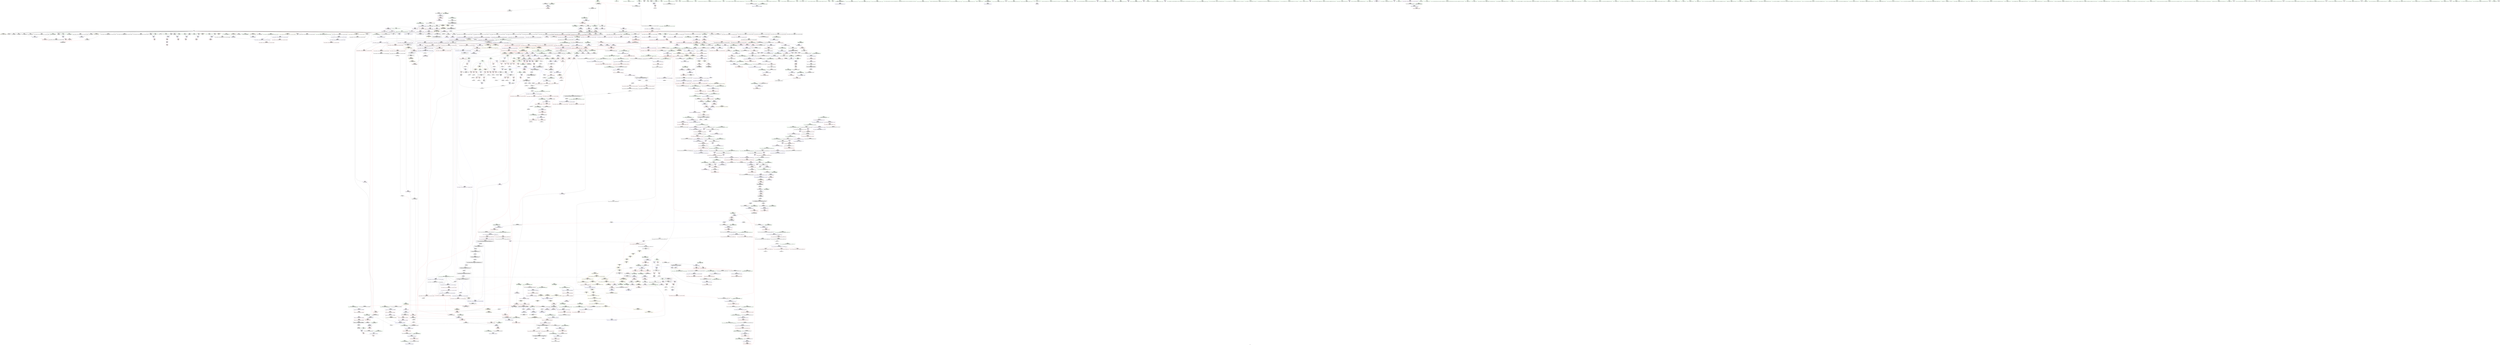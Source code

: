 digraph "SVFG" {
	label="SVFG";

	Node0x5555dce69620 [shape=record,color=grey,label="{NodeID: 0\nNullPtr|{|<s37>102}}"];
	Node0x5555dce69620 -> Node0x5555dd102a30[style=solid];
	Node0x5555dce69620 -> Node0x5555dd102b30[style=solid];
	Node0x5555dce69620 -> Node0x5555dd102c00[style=solid];
	Node0x5555dce69620 -> Node0x5555dd102cd0[style=solid];
	Node0x5555dce69620 -> Node0x5555dd102da0[style=solid];
	Node0x5555dce69620 -> Node0x5555dd102e70[style=solid];
	Node0x5555dce69620 -> Node0x5555dd102f40[style=solid];
	Node0x5555dce69620 -> Node0x5555dd103010[style=solid];
	Node0x5555dce69620 -> Node0x5555dd1030e0[style=solid];
	Node0x5555dce69620 -> Node0x5555dd1031b0[style=solid];
	Node0x5555dce69620 -> Node0x5555dd103280[style=solid];
	Node0x5555dce69620 -> Node0x5555dd103350[style=solid];
	Node0x5555dce69620 -> Node0x5555dd103420[style=solid];
	Node0x5555dce69620 -> Node0x5555dd1034f0[style=solid];
	Node0x5555dce69620 -> Node0x5555dd1035c0[style=solid];
	Node0x5555dce69620 -> Node0x5555dd103690[style=solid];
	Node0x5555dce69620 -> Node0x5555dd103760[style=solid];
	Node0x5555dce69620 -> Node0x5555dd103830[style=solid];
	Node0x5555dce69620 -> Node0x5555dd103900[style=solid];
	Node0x5555dce69620 -> Node0x5555dd1039d0[style=solid];
	Node0x5555dce69620 -> Node0x5555dd103aa0[style=solid];
	Node0x5555dce69620 -> Node0x5555dd103b70[style=solid];
	Node0x5555dce69620 -> Node0x5555dd103c40[style=solid];
	Node0x5555dce69620 -> Node0x5555dd103d10[style=solid];
	Node0x5555dce69620 -> Node0x5555dd103de0[style=solid];
	Node0x5555dce69620 -> Node0x5555dd103eb0[style=solid];
	Node0x5555dce69620 -> Node0x5555dd103f80[style=solid];
	Node0x5555dce69620 -> Node0x5555dd104050[style=solid];
	Node0x5555dce69620 -> Node0x5555dd104120[style=solid];
	Node0x5555dce69620 -> Node0x5555dd10b300[style=solid];
	Node0x5555dce69620 -> Node0x5555dd10d210[style=solid];
	Node0x5555dce69620 -> Node0x5555dd10d2e0[style=solid];
	Node0x5555dce69620 -> Node0x5555dd10d3b0[style=solid];
	Node0x5555dce69620 -> Node0x5555dd12ea60[style=solid];
	Node0x5555dce69620 -> Node0x5555dd14ee20[style=solid];
	Node0x5555dce69620 -> Node0x5555dd11f1c0[style=solid];
	Node0x5555dce69620 -> Node0x5555dd11f340[style=solid];
	Node0x5555dce69620:s37 -> Node0x5555dd2211c0[style=solid,color=red];
	Node0x5555dd1070a0 [shape=record,color=red,label="{NodeID: 775\n1254\<--1253\n\<--\n_ZSt3maxImERKT_S2_S2_\n}"];
	Node0x5555dd1070a0 -> Node0x5555dd1206c0[style=solid];
	Node0x5555dd11f940 [shape=record,color=grey,label="{NodeID: 1550\n1090 = cmp(1088, 1089, )\n}"];
	Node0x5555dd0fd8b0 [shape=record,color=black,label="{NodeID: 443\n1516\<--1501\n\<--agg.tmp3\n_ZSt4copyISt13move_iteratorIPiES1_ET0_T_S4_S3_\n}"];
	Node0x5555dd0fd8b0 -> Node0x5555dd1152e0[style=solid];
	Node0x5555dd220d80 [shape=record,color=black,label="{NodeID: 2325\n1491 = PHI(1484, )\n1st arg _ZSt4copyISt13move_iteratorIPiES1_ET0_T_S4_S3_ }"];
	Node0x5555dd220d80 -> Node0x5555dd132410[style=solid];
	Node0x5555dd0d0bc0 [shape=record,color=green,label="{NodeID: 111\n596\<--597\n.addr\<--.addr_field_insensitive\n_ZSt8_DestroyIPiiEvT_S1_RSaIT0_E\n}"];
	Node0x5555dd0d0bc0 -> Node0x5555dd10d7c0[style=solid];
	Node0x5555dd10cb90 [shape=record,color=blue,label="{NodeID: 886\n444\<--471\nehselector.slot\<--\n_ZNSt6vectorIiSaIiEED2Ev\n}"];
	Node0x5555dd1a0e20 [shape=record,color=yellow,style=double,label="{NodeID: 1661\n44V_1 = ENCHI(MR_44V_0)\npts\{211 \}\nFun[_ZNSt6vectorIiSaIiEE17_M_realloc_insertIJRKiEEEvN9__gnu_cxx17__normal_iteratorIPiS1_EEDpOT_]|{<s0>62}}"];
	Node0x5555dd1a0e20:s0 -> Node0x5555dd1a3090[style=dashed,color=red];
	Node0x5555dd1135a0 [shape=record,color=purple,label="{NodeID: 554\n1186\<--1172\ncoerce.dive3\<--agg.tmp1\n_ZSt34__uninitialized_move_if_noexcept_aIPiS0_SaIiEET0_T_S3_S2_RT1_\n}"];
	Node0x5555dd1135a0 -> Node0x5555dd130460[style=solid];
	Node0x5555dd0f5f00 [shape=record,color=green,label="{NodeID: 222\n1366\<--1367\n__result.addr\<--__result.addr_field_insensitive\n_ZSt22__uninitialized_copy_aISt13move_iteratorIPiES1_iET0_T_S4_S3_RSaIT1_E\n}"];
	Node0x5555dd0f5f00 -> Node0x5555dd107a60[style=solid];
	Node0x5555dd0f5f00 -> Node0x5555dd131640[style=solid];
	Node0x5555dd131e60 [shape=record,color=blue, style = dotted,label="{NodeID: 997\n1863\<--1865\noffset_0\<--dummyVal\n_ZSt18uninitialized_copyISt13move_iteratorIPiES1_ET0_T_S4_S3_\n}"];
	Node0x5555dd131e60 -> Node0x5555dd108010[style=dashed];
	Node0x5555dd118fd0 [shape=record,color=red,label="{NodeID: 665\n451\<--450\n\<--_M_start\n_ZNSt6vectorIiSaIiEED2Ev\n|{<s0>30}}"];
	Node0x5555dd118fd0:s0 -> Node0x5555dd223020[style=solid,color=red];
	Node0x5555dd104120 [shape=record,color=black,label="{NodeID: 333\n993\<--3\n\<--dummyVal\n_ZNSt6vectorIiSaIiEE17_M_realloc_insertIJRKiEEEvN9__gnu_cxx17__normal_iteratorIPiS1_EEDpOT_\n|{<s0>79}}"];
	Node0x5555dd104120:s0 -> Node0x5555dd21bb40[style=solid,color=red];
	Node0x5555dd217c60 [shape=record,color=black,label="{NodeID: 2215\n1706 = PHI(1754, )\n}"];
	Node0x5555dce5cc40 [shape=record,color=green,label="{NodeID: 1\n7\<--1\n__dso_handle\<--dummyObj\nGlob }"];
	Node0x5555dd107170 [shape=record,color=red,label="{NodeID: 776\n1270\<--1267\n\<--__a.addr\n_ZNSt16allocator_traitsISaIiEE8max_sizeERKS0_\n}"];
	Node0x5555dd107170 -> Node0x5555dd0fc1f0[style=solid];
	Node0x5555dd11fac0 [shape=record,color=grey,label="{NodeID: 1551\n234 = cmp(232, 233, )\n}"];
	Node0x5555dd0fd980 [shape=record,color=black,label="{NodeID: 444\n1489\<--1523\n_ZSt4copyISt13move_iteratorIPiES1_ET0_T_S4_S3__ret\<--call6\n_ZSt4copyISt13move_iteratorIPiES1_ET0_T_S4_S3_\n|{<s0>115}}"];
	Node0x5555dd0fd980:s0 -> Node0x5555dd21b2e0[style=solid,color=blue];
	Node0x5555dd220e90 [shape=record,color=black,label="{NodeID: 2326\n1492 = PHI(1480, )\n2nd arg _ZSt4copyISt13move_iteratorIPiES1_ET0_T_S4_S3_ }"];
	Node0x5555dd220e90 -> Node0x5555dd1324e0[style=solid];
	Node0x5555dd0d0c90 [shape=record,color=green,label="{NodeID: 112\n604\<--605\n_ZSt8_DestroyIPiEvT_S1_\<--_ZSt8_DestroyIPiEvT_S1__field_insensitive\n}"];
	Node0x5555dd10cc60 [shape=record,color=blue,label="{NodeID: 887\n484\<--19\nretval\<--\nmain\n}"];
	Node0x5555dd113670 [shape=record,color=purple,label="{NodeID: 555\n1192\<--1172\ncoerce.dive5\<--agg.tmp1\n_ZSt34__uninitialized_move_if_noexcept_aIPiS0_SaIiEET0_T_S3_S2_RT1_\n}"];
	Node0x5555dd113670 -> Node0x5555dd11e040[style=solid];
	Node0x5555dd0f5fd0 [shape=record,color=green,label="{NodeID: 223\n1368\<--1369\n.addr\<--.addr_field_insensitive\n_ZSt22__uninitialized_copy_aISt13move_iteratorIPiES1_iET0_T_S4_S3_RSaIT1_E\n}"];
	Node0x5555dd0f5fd0 -> Node0x5555dd131710[style=solid];
	Node0x5555dd131f30 [shape=record,color=blue,label="{NodeID: 998\n1469\<--1456\ncoerce.dive\<--__first.coerce\n_ZNSt20__uninitialized_copyILb1EE13__uninit_copyISt13move_iteratorIPiES3_EET0_T_S6_S5_\n}"];
	Node0x5555dd131f30 -> Node0x5555dd10abf0[style=dashed];
	Node0x5555dd1190a0 [shape=record,color=red,label="{NodeID: 666\n455\<--454\n\<--_M_finish\n_ZNSt6vectorIiSaIiEED2Ev\n|{<s0>30}}"];
	Node0x5555dd1190a0:s0 -> Node0x5555dd223240[style=solid,color=red];
	Node0x5555dd1041f0 [shape=record,color=black,label="{NodeID: 334\n481\<--19\nmain_ret\<--\nmain\n}"];
	Node0x5555dd217d70 [shape=record,color=black,label="{NodeID: 2216\n1711 = PHI(1733, )\n}"];
	Node0x5555dd217d70 -> Node0x5555dd133ad0[style=solid];
	Node0x5555dce529b0 [shape=record,color=green,label="{NodeID: 2\n8\<--1\n.str\<--dummyObj\nGlob }"];
	Node0x5555dd107240 [shape=record,color=red,label="{NodeID: 777\n1281\<--1278\nthis1\<--this.addr\n_ZNKSt12_Vector_baseIiSaIiEE19_M_get_Tp_allocatorEv\n}"];
	Node0x5555dd107240 -> Node0x5555dd113810[style=solid];
	Node0x5555dd11fc40 [shape=record,color=grey,label="{NodeID: 1552\n264 = cmp(263, 265, )\n}"];
	Node0x5555dd0fda50 [shape=record,color=black,label="{NodeID: 445\n1527\<--1548\n_ZSt14__copy_move_a2ILb1EPiS0_ET1_T0_S2_S1__ret\<--call3\n_ZSt14__copy_move_a2ILb1EPiS0_ET1_T0_S2_S1_\n|{<s0>120}}"];
	Node0x5555dd0fda50:s0 -> Node0x5555dd216820[style=solid,color=blue];
	Node0x5555dd220fa0 [shape=record,color=black,label="{NodeID: 2327\n1325 = PHI(1318, )\n0th arg _ZN9__gnu_cxx13new_allocatorIiE8allocateEmPKv }"];
	Node0x5555dd220fa0 -> Node0x5555dd131230[style=solid];
	Node0x5555dd0d0d90 [shape=record,color=green,label="{NodeID: 113\n609\<--610\nthis.addr\<--this.addr_field_insensitive\n_ZNSt12_Vector_baseIiSaIiEE19_M_get_Tp_allocatorEv\n}"];
	Node0x5555dd0d0d90 -> Node0x5555dd119cd0[style=solid];
	Node0x5555dd0d0d90 -> Node0x5555dd10d890[style=solid];
	Node0x5555dd10cd30 [shape=record,color=blue,label="{NodeID: 888\n486\<--482\nargc.addr\<--argc\nmain\n}"];
	Node0x5555dd10cd30 -> Node0x5555dd119170[style=dashed];
	Node0x5555dd113740 [shape=record,color=purple,label="{NodeID: 556\n1204\<--1203\n_M_current\<--this1\n_ZNK9__gnu_cxx17__normal_iteratorIPiSt6vectorIiSaIiEEE4baseEv\n}"];
	Node0x5555dd113740 -> Node0x5555dd0fbde0[style=solid];
	Node0x5555dd0f60a0 [shape=record,color=green,label="{NodeID: 224\n1370\<--1371\nagg.tmp\<--agg.tmp_field_insensitive\n_ZSt22__uninitialized_copy_aISt13move_iteratorIPiES1_iET0_T_S4_S3_RSaIT1_E\n}"];
	Node0x5555dd0f60a0 -> Node0x5555dd0fcae0[style=solid];
	Node0x5555dd0f60a0 -> Node0x5555dd113b50[style=solid];
	Node0x5555dd132000 [shape=record,color=blue,label="{NodeID: 999\n1471\<--1457\ncoerce.dive1\<--__last.coerce\n_ZNSt20__uninitialized_copyILb1EE13__uninit_copyISt13move_iteratorIPiES3_EET0_T_S6_S5_\n}"];
	Node0x5555dd132000 -> Node0x5555dd10acc0[style=dashed];
	Node0x5555dd119170 [shape=record,color=red,label="{NodeID: 667\n505\<--486\n\<--argc.addr\nmain\n}"];
	Node0x5555dd119170 -> Node0x5555dd120b40[style=solid];
	Node0x5555dd1042c0 [shape=record,color=black,label="{NodeID: 335\n24\<--23\n\<--cnt\nCan only get source location for instruction, argument, global var or function.}"];
	Node0x5555dd217ee0 [shape=record,color=black,label="{NodeID: 2217\n1714 = PHI(1754, )\n}"];
	Node0x5555dcded380 [shape=record,color=green,label="{NodeID: 3\n10\<--1\n.str.1\<--dummyObj\nGlob }"];
	Node0x5555dd107310 [shape=record,color=red,label="{NodeID: 778\n1290\<--1287\nthis1\<--this.addr\n_ZNK9__gnu_cxx13new_allocatorIiE8max_sizeEv\n}"];
	Node0x5555dd11fdc0 [shape=record,color=grey,label="{NodeID: 1553\n166 = cmp(160, 164, )\n}"];
	Node0x5555dd0fdb20 [shape=record,color=black,label="{NodeID: 446\n1552\<--1561\n_ZSt12__miter_baseIPiEDTcl12__miter_basecldtfp_4baseEEESt13move_iteratorIT_E_ret\<--call1\n_ZSt12__miter_baseIPiEDTcl12__miter_basecldtfp_4baseEEESt13move_iteratorIT_E\n|{<s0>117|<s1>119}}"];
	Node0x5555dd0fdb20:s0 -> Node0x5555dd21b420[style=solid,color=blue];
	Node0x5555dd0fdb20:s1 -> Node0x5555dd21b560[style=solid,color=blue];
	Node0x5555dd2210b0 [shape=record,color=black,label="{NodeID: 2328\n1326 = PHI(1319, )\n1st arg _ZN9__gnu_cxx13new_allocatorIiE8allocateEmPKv }"];
	Node0x5555dd2210b0 -> Node0x5555dd131300[style=solid];
	Node0x5555dd0f6510 [shape=record,color=green,label="{NodeID: 114\n618\<--619\nthis.addr\<--this.addr_field_insensitive\n_ZNSt12_Vector_baseIiSaIiEED2Ev\n}"];
	Node0x5555dd0f6510 -> Node0x5555dd119da0[style=solid];
	Node0x5555dd0f6510 -> Node0x5555dd10d960[style=solid];
	Node0x5555dd10ce00 [shape=record,color=blue,label="{NodeID: 889\n488\<--483\nargv.addr\<--argv\nmain\n}"];
	Node0x5555dd10ce00 -> Node0x5555dd119240[style=dashed];
	Node0x5555dd113810 [shape=record,color=purple,label="{NodeID: 557\n1282\<--1281\n_M_impl\<--this1\n_ZNKSt12_Vector_baseIiSaIiEE19_M_get_Tp_allocatorEv\n}"];
	Node0x5555dd113810 -> Node0x5555dd0fc390[style=solid];
	Node0x5555dd0f6170 [shape=record,color=green,label="{NodeID: 225\n1372\<--1373\nagg.tmp2\<--agg.tmp2_field_insensitive\n_ZSt22__uninitialized_copy_aISt13move_iteratorIPiES1_iET0_T_S4_S3_RSaIT1_E\n}"];
	Node0x5555dd0f6170 -> Node0x5555dd0fcbb0[style=solid];
	Node0x5555dd0f6170 -> Node0x5555dd113c20[style=solid];
	Node0x5555dd1320d0 [shape=record,color=blue,label="{NodeID: 1000\n1463\<--1458\n__result.addr\<--__result\n_ZNSt20__uninitialized_copyILb1EE13__uninit_copyISt13move_iteratorIPiES3_EET0_T_S6_S5_\n}"];
	Node0x5555dd1320d0 -> Node0x5555dd1080e0[style=dashed];
	Node0x5555dd119240 [shape=record,color=red,label="{NodeID: 668\n508\<--488\n\<--argv.addr\nmain\n}"];
	Node0x5555dd119240 -> Node0x5555dd110dd0[style=solid];
	Node0x5555dd1043c0 [shape=record,color=black,label="{NodeID: 336\n49\<--50\n\<--_ZNSt8ios_base4InitD1Ev\nCan only get source location for instruction, argument, global var or function.}"];
	Node0x5555dd217ff0 [shape=record,color=black,label="{NodeID: 2218\n1716 = PHI()\n}"];
	Node0x5555dcded5c0 [shape=record,color=green,label="{NodeID: 4\n12\<--1\n.str.2\<--dummyObj\nGlob }"];
	Node0x5555dd1073e0 [shape=record,color=red,label="{NodeID: 779\n1302\<--1296\nthis1\<--this.addr\n_ZN9__gnu_cxx17__normal_iteratorIPiSt6vectorIiSaIiEEEC2ERKS1_\n}"];
	Node0x5555dd1073e0 -> Node0x5555dd1138e0[style=solid];
	Node0x5555dd11ff40 [shape=record,color=grey,label="{NodeID: 1554\n1068 = cmp(1066, 1067, )\n}"];
	Node0x5555dd0fdbf0 [shape=record,color=black,label="{NodeID: 447\n1565\<--1584\n_ZSt13__copy_move_aILb1EPiS0_ET1_T0_S2_S1__ret\<--call\n_ZSt13__copy_move_aILb1EPiS0_ET1_T0_S2_S1_\n|{<s0>124}}"];
	Node0x5555dd0fdbf0:s0 -> Node0x5555dd216d20[style=solid,color=blue];
	Node0x5555dd2211c0 [shape=record,color=black,label="{NodeID: 2329\n1327 = PHI(3, )\n2nd arg _ZN9__gnu_cxx13new_allocatorIiE8allocateEmPKv }"];
	Node0x5555dd2211c0 -> Node0x5555dd1313d0[style=solid];
	Node0x5555dd0f65e0 [shape=record,color=green,label="{NodeID: 115\n620\<--621\nexn.slot\<--exn.slot_field_insensitive\n_ZNSt12_Vector_baseIiSaIiEED2Ev\n}"];
	Node0x5555dd0f65e0 -> Node0x5555dd119e70[style=solid];
	Node0x5555dd0f65e0 -> Node0x5555dd10da30[style=solid];
	Node0x5555dd10ced0 [shape=record,color=blue,label="{NodeID: 890\n492\<--165\ni\<--\nmain\n}"];
	Node0x5555dd10ced0 -> Node0x5555dd199790[style=dashed];
	Node0x5555dd1138e0 [shape=record,color=purple,label="{NodeID: 558\n1303\<--1302\n_M_current\<--this1\n_ZN9__gnu_cxx17__normal_iteratorIPiSt6vectorIiSaIiEEEC2ERKS1_\n}"];
	Node0x5555dd1138e0 -> Node0x5555dd130fc0[style=solid];
	Node0x5555dd0f6240 [shape=record,color=green,label="{NodeID: 226\n1384\<--1385\nllvm.memcpy.p0i8.p0i8.i64\<--llvm.memcpy.p0i8.p0i8.i64_field_insensitive\n}"];
	Node0x5555dd1321a0 [shape=record,color=blue, style = dotted,label="{NodeID: 1001\n1866\<--1868\noffset_0\<--dummyVal\n_ZNSt20__uninitialized_copyILb1EE13__uninit_copyISt13move_iteratorIPiES3_EET0_T_S6_S5_\n}"];
	Node0x5555dd1321a0 -> Node0x5555dd1081b0[style=dashed];
	Node0x5555dd119310 [shape=record,color=red,label="{NodeID: 669\n501\<--490\n\<--n_case\nmain\n}"];
	Node0x5555dd119310 -> Node0x5555dd120cc0[style=solid];
	Node0x5555dd1044c0 [shape=record,color=black,label="{NodeID: 337\n175\<--174\nidxprom\<--\n_Z5inputv\n}"];
	Node0x5555dd2180c0 [shape=record,color=black,label="{NodeID: 2219\n1719 = PHI(1792, )\n|{<s0>136}}"];
	Node0x5555dd2180c0:s0 -> Node0x5555dd223f20[style=solid,color=red];
	Node0x5555dcdf5c60 [shape=record,color=green,label="{NodeID: 5\n14\<--1\n.str.3\<--dummyObj\nGlob }"];
	Node0x5555dd1074b0 [shape=record,color=red,label="{NodeID: 780\n1304\<--1298\n\<--__i.addr\n_ZN9__gnu_cxx17__normal_iteratorIPiSt6vectorIiSaIiEEEC2ERKS1_\n}"];
	Node0x5555dd1074b0 -> Node0x5555dd107580[style=solid];
	Node0x5555dd1200c0 [shape=record,color=grey,label="{NodeID: 1555\n172 = cmp(170, 171, )\n}"];
	Node0x5555dd0fdcc0 [shape=record,color=black,label="{NodeID: 448\n1588\<--1593\n_ZSt12__niter_baseIPiET_S1__ret\<--\n_ZSt12__niter_baseIPiET_S1_\n|{<s0>121|<s1>122|<s2>123}}"];
	Node0x5555dd0fdcc0:s0 -> Node0x5555dd216960[style=solid,color=blue];
	Node0x5555dd0fdcc0:s1 -> Node0x5555dd216aa0[style=solid,color=blue];
	Node0x5555dd0fdcc0:s2 -> Node0x5555dd216be0[style=solid,color=blue];
	Node0x5555dd2212d0 [shape=record,color=black,label="{NodeID: 2330\n1099 = PHI(809, )\n0th arg _ZN9__gnu_cxxmiIPiSt6vectorIiSaIiEEEENS_17__normal_iteratorIT_T0_E15difference_typeERKS8_SB_ }"];
	Node0x5555dd2212d0 -> Node0x5555dd12fc40[style=solid];
	Node0x5555dd0f66b0 [shape=record,color=green,label="{NodeID: 116\n622\<--623\nehselector.slot\<--ehselector.slot_field_insensitive\n_ZNSt12_Vector_baseIiSaIiEED2Ev\n}"];
	Node0x5555dd0f66b0 -> Node0x5555dd10db00[style=solid];
	Node0x5555dd10cfa0 [shape=record,color=blue,label="{NodeID: 891\n492\<--524\ni\<--inc\nmain\n}"];
	Node0x5555dd10cfa0 -> Node0x5555dd199790[style=dashed];
	Node0x5555dd1139b0 [shape=record,color=purple,label="{NodeID: 559\n1374\<--1362\ncoerce.dive\<--__first\n_ZSt22__uninitialized_copy_aISt13move_iteratorIPiES1_iET0_T_S4_S3_RSaIT1_E\n}"];
	Node0x5555dd1139b0 -> Node0x5555dd1314a0[style=solid];
	Node0x5555dd0f6340 [shape=record,color=green,label="{NodeID: 227\n1395\<--1396\n_ZSt18uninitialized_copyISt13move_iteratorIPiES1_ET0_T_S4_S3_\<--_ZSt18uninitialized_copyISt13move_iteratorIPiES1_ET0_T_S4_S3__field_insensitive\n}"];
	Node0x5555dd132270 [shape=record,color=blue, style = dotted,label="{NodeID: 1002\n1869\<--1871\noffset_0\<--dummyVal\n_ZNSt20__uninitialized_copyILb1EE13__uninit_copyISt13move_iteratorIPiES3_EET0_T_S6_S5_\n}"];
	Node0x5555dd132270 -> Node0x5555dd108280[style=dashed];
	Node0x5555dd1193e0 [shape=record,color=red,label="{NodeID: 670\n500\<--492\n\<--i\nmain\n}"];
	Node0x5555dd1193e0 -> Node0x5555dd120cc0[style=solid];
	Node0x5555dd104590 [shape=record,color=black,label="{NodeID: 338\n178\<--177\nidxprom4\<--\n_Z5inputv\n}"];
	Node0x5555dd218260 [shape=record,color=black,label="{NodeID: 2220\n1724 = PHI(1801, )\n}"];
	Node0x5555dd218260 -> Node0x5555dd133ba0[style=solid];
	Node0x5555dcdf84e0 [shape=record,color=green,label="{NodeID: 6\n16\<--1\n.str.4\<--dummyObj\nGlob }"];
	Node0x5555dd107580 [shape=record,color=red,label="{NodeID: 781\n1305\<--1304\n\<--\n_ZN9__gnu_cxx17__normal_iteratorIPiSt6vectorIiSaIiEEEC2ERKS1_\n}"];
	Node0x5555dd107580 -> Node0x5555dd130fc0[style=solid];
	Node0x5555dd120240 [shape=record,color=grey,label="{NodeID: 1556\n1618 = cmp(1617, 1145, )\n}"];
	Node0x5555dd0fdd90 [shape=record,color=black,label="{NodeID: 449\n1612\<--1610\nsub.ptr.lhs.cast\<--\n_ZNSt11__copy_moveILb1ELb1ESt26random_access_iterator_tagE8__copy_mIiEEPT_PKS3_S6_S4_\n}"];
	Node0x5555dd0fdd90 -> Node0x5555dd11ea40[style=solid];
	Node0x5555dd2213e0 [shape=record,color=black,label="{NodeID: 2331\n1100 = PHI(819, )\n1st arg _ZN9__gnu_cxxmiIPiSt6vectorIiSaIiEEEENS_17__normal_iteratorIT_T0_E15difference_typeERKS8_SB_ }"];
	Node0x5555dd2213e0 -> Node0x5555dd12fd10[style=solid];
	Node0x5555dd0f6780 [shape=record,color=green,label="{NodeID: 117\n640\<--641\n_ZNSt12_Vector_baseIiSaIiEE13_M_deallocateEPim\<--_ZNSt12_Vector_baseIiSaIiEE13_M_deallocateEPim_field_insensitive\n}"];
	Node0x5555dd10d070 [shape=record,color=blue,label="{NodeID: 892\n532\<--531\nthis.addr\<--this\n_ZNSt12_Vector_baseIiSaIiEEC2Ev\n}"];
	Node0x5555dd10d070 -> Node0x5555dd1197f0[style=dashed];
	Node0x5555dd113a80 [shape=record,color=purple,label="{NodeID: 560\n1376\<--1364\ncoerce.dive1\<--__last\n_ZSt22__uninitialized_copy_aISt13move_iteratorIPiES1_iET0_T_S4_S3_RSaIT1_E\n}"];
	Node0x5555dd113a80 -> Node0x5555dd131570[style=solid];
	Node0x5555dd0f6440 [shape=record,color=green,label="{NodeID: 228\n1400\<--1401\nretval\<--retval_field_insensitive\n_ZSt32__make_move_if_noexcept_iteratorIiSt13move_iteratorIPiEET0_PT_\n|{|<s1>109}}"];
	Node0x5555dd0f6440 -> Node0x5555dd114030[style=solid];
	Node0x5555dd0f6440:s1 -> Node0x5555dd21d120[style=solid,color=red];
	Node0x5555dd132340 [shape=record,color=blue,label="{NodeID: 1003\n1503\<--1490\ncoerce.dive\<--__first.coerce\n_ZSt4copyISt13move_iteratorIPiES1_ET0_T_S4_S3_\n}"];
	Node0x5555dd132340 -> Node0x5555dd10ad90[style=dashed];
	Node0x5555dd1194b0 [shape=record,color=red,label="{NodeID: 671\n514\<--492\n\<--i\nmain\n}"];
	Node0x5555dd1194b0 -> Node0x5555dd120e40[style=solid];
	Node0x5555dd104660 [shape=record,color=black,label="{NodeID: 339\n237\<--236\nidxprom\<--\n_Z5solvev\n}"];
	Node0x5555dd2183a0 [shape=record,color=black,label="{NodeID: 2221\n1764 = PHI(1839, )\n}"];
	Node0x5555dd2183a0 -> Node0x5555dd109d50[style=solid];
	Node0x5555dd0e9ec0 [shape=record,color=green,label="{NodeID: 7\n19\<--1\n\<--dummyObj\nCan only get source location for instruction, argument, global var or function.|{<s0>137}}"];
	Node0x5555dd0e9ec0:s0 -> Node0x5555dd2241a0[style=solid,color=red];
	Node0x5555dd107650 [shape=record,color=red,label="{NodeID: 782\n1317\<--1311\n\<--__a.addr\n_ZNSt16allocator_traitsISaIiEE8allocateERS0_m\n}"];
	Node0x5555dd107650 -> Node0x5555dd0fc600[style=solid];
	Node0x5555dd1203c0 [shape=record,color=grey,label="{NodeID: 1557\n1340 = cmp(1338, 1339, )\n}"];
	Node0x5555dd0fde60 [shape=record,color=black,label="{NodeID: 450\n1613\<--1611\nsub.ptr.rhs.cast\<--\n_ZNSt11__copy_moveILb1ELb1ESt26random_access_iterator_tagE8__copy_mIiEEPT_PKS3_S6_S4_\n}"];
	Node0x5555dd0fde60 -> Node0x5555dd11ea40[style=solid];
	Node0x5555dd221520 [shape=record,color=black,label="{NodeID: 2332\n554 = PHI(536, )\n0th arg _ZNSt12_Vector_baseIiSaIiEE12_Vector_implC2Ev }"];
	Node0x5555dd221520 -> Node0x5555dd10d140[style=solid];
	Node0x5555dd0f6850 [shape=record,color=green,label="{NodeID: 118\n644\<--645\n_ZNSt12_Vector_baseIiSaIiEE12_Vector_implD2Ev\<--_ZNSt12_Vector_baseIiSaIiEE12_Vector_implD2Ev_field_insensitive\n}"];
	Node0x5555dd10d140 [shape=record,color=blue,label="{NodeID: 893\n555\<--554\nthis.addr\<--this\n_ZNSt12_Vector_baseIiSaIiEE12_Vector_implC2Ev\n}"];
	Node0x5555dd10d140 -> Node0x5555dd1198c0[style=dashed];
	Node0x5555dd1a14a0 [shape=record,color=yellow,style=double,label="{NodeID: 1668\n291V_1 = ENCHI(MR_291V_0)\npts\{826 \}\nFun[_ZNSt6vectorIiSaIiEE17_M_realloc_insertIJRKiEEEvN9__gnu_cxx17__normal_iteratorIPiS1_EEDpOT_]}"];
	Node0x5555dd1a14a0 -> Node0x5555dd12eda0[style=dashed];
	Node0x5555dd113b50 [shape=record,color=purple,label="{NodeID: 561\n1390\<--1370\ncoerce.dive3\<--agg.tmp\n_ZSt22__uninitialized_copy_aISt13move_iteratorIPiES1_iET0_T_S4_S3_RSaIT1_E\n}"];
	Node0x5555dd113b50 -> Node0x5555dd107b30[style=solid];
	Node0x5555dd0fe8e0 [shape=record,color=green,label="{NodeID: 229\n1402\<--1403\n__i.addr\<--__i.addr_field_insensitive\n_ZSt32__make_move_if_noexcept_iteratorIiSt13move_iteratorIPiEET0_PT_\n}"];
	Node0x5555dd0fe8e0 -> Node0x5555dd107cd0[style=solid];
	Node0x5555dd0fe8e0 -> Node0x5555dd131980[style=solid];
	Node0x5555dd132410 [shape=record,color=blue,label="{NodeID: 1004\n1505\<--1491\ncoerce.dive1\<--__last.coerce\n_ZSt4copyISt13move_iteratorIPiES1_ET0_T_S4_S3_\n}"];
	Node0x5555dd132410 -> Node0x5555dd10ae60[style=dashed];
	Node0x5555dd119580 [shape=record,color=red,label="{NodeID: 672\n518\<--492\n\<--i\nmain\n}"];
	Node0x5555dd104730 [shape=record,color=black,label="{NodeID: 340\n240\<--239\nidxprom4\<--\n_Z5solvev\n}"];
	Node0x5555dd2184e0 [shape=record,color=black,label="{NodeID: 2222\n1769 = PHI(1839, )\n}"];
	Node0x5555dd2184e0 -> Node0x5555dd109e20[style=solid];
	Node0x5555dd0ea200 [shape=record,color=green,label="{NodeID: 8\n26\<--1\n.str.5\<--dummyObj\nGlob }"];
	Node0x5555dd107720 [shape=record,color=red,label="{NodeID: 783\n1319\<--1313\n\<--__n.addr\n_ZNSt16allocator_traitsISaIiEE8allocateERS0_m\n|{<s0>102}}"];
	Node0x5555dd107720:s0 -> Node0x5555dd2210b0[style=solid,color=red];
	Node0x5555dd120540 [shape=record,color=grey,label="{NodeID: 1558\n361 = cmp(356, 360, )\n}"];
	Node0x5555dd0fdf30 [shape=record,color=black,label="{NodeID: 451\n1621\<--1620\n\<--\n_ZNSt11__copy_moveILb1ELb1ESt26random_access_iterator_tagE8__copy_mIiEEPT_PKS3_S6_S4_\n}"];
	Node0x5555dd0fdf30 -> Node0x5555dd115550[style=solid];
	Node0x5555dd221660 [shape=record,color=black,label="{NodeID: 2333\n1670 = PHI(1216, )\n0th arg _ZN9__gnu_cxx13new_allocatorIiE7destroyIiEEvPT_ }"];
	Node0x5555dd221660 -> Node0x5555dd1336c0[style=solid];
	Node0x5555dd0f6950 [shape=record,color=green,label="{NodeID: 119\n661\<--662\n__first.addr\<--__first.addr_field_insensitive\n_ZSt8_DestroyIPiEvT_S1_\n}"];
	Node0x5555dd0f6950 -> Node0x5555dd11a1b0[style=solid];
	Node0x5555dd0f6950 -> Node0x5555dd10dbd0[style=solid];
	Node0x5555dd10d210 [shape=record,color=blue, style = dotted,label="{NodeID: 894\n563\<--3\n_M_start\<--dummyVal\n_ZNSt12_Vector_baseIiSaIiEE12_Vector_implC2Ev\n|{<s0>39}}"];
	Node0x5555dd10d210:s0 -> Node0x5555dd1c4700[style=dashed,color=blue];
	Node0x5555dd1a1580 [shape=record,color=yellow,style=double,label="{NodeID: 1669\n293V_1 = ENCHI(MR_293V_0)\npts\{828 \}\nFun[_ZNSt6vectorIiSaIiEE17_M_realloc_insertIJRKiEEEvN9__gnu_cxx17__normal_iteratorIPiS1_EEDpOT_]}"];
	Node0x5555dd1a1580 -> Node0x5555dd12ee70[style=dashed];
	Node0x5555dd113c20 [shape=record,color=purple,label="{NodeID: 562\n1392\<--1372\ncoerce.dive4\<--agg.tmp2\n_ZSt22__uninitialized_copy_aISt13move_iteratorIPiES1_iET0_T_S4_S3_RSaIT1_E\n}"];
	Node0x5555dd113c20 -> Node0x5555dd107c00[style=solid];
	Node0x5555dd0fe9b0 [shape=record,color=green,label="{NodeID: 230\n1407\<--1408\n_ZNSt13move_iteratorIPiEC2ES0_\<--_ZNSt13move_iteratorIPiEC2ES0__field_insensitive\n}"];
	Node0x5555dd1324e0 [shape=record,color=blue,label="{NodeID: 1005\n1497\<--1492\n__result.addr\<--__result\n_ZSt4copyISt13move_iteratorIPiES1_ET0_T_S4_S3_\n}"];
	Node0x5555dd1324e0 -> Node0x5555dd108350[style=dashed];
	Node0x5555dd119650 [shape=record,color=red,label="{NodeID: 673\n523\<--492\n\<--i\nmain\n}"];
	Node0x5555dd119650 -> Node0x5555dd11ed40[style=solid];
	Node0x5555dd104800 [shape=record,color=black,label="{NodeID: 341\n243\<--242\nidxprom6\<--\n_Z5solvev\n}"];
	Node0x5555dd218620 [shape=record,color=black,label="{NodeID: 2223\n835 = PHI(1044, )\n}"];
	Node0x5555dd218620 -> Node0x5555dd12e650[style=solid];
	Node0x5555dd0ea300 [shape=record,color=green,label="{NodeID: 9\n28\<--1\n.str.6\<--dummyObj\nGlob }"];
	Node0x5555dd1077f0 [shape=record,color=red,label="{NodeID: 784\n1337\<--1328\nthis1\<--this.addr\n_ZN9__gnu_cxx13new_allocatorIiE8allocateEmPKv\n|{<s0>103}}"];
	Node0x5555dd1077f0:s0 -> Node0x5555dd21fe60[style=solid,color=red];
	Node0x5555dd1206c0 [shape=record,color=grey,label="{NodeID: 1559\n1255 = cmp(1252, 1254, )\n}"];
	Node0x5555dd0fe000 [shape=record,color=black,label="{NodeID: 452\n1623\<--1622\n\<--\n_ZNSt11__copy_moveILb1ELb1ESt26random_access_iterator_tagE8__copy_mIiEEPT_PKS3_S6_S4_\n}"];
	Node0x5555dd0fe000 -> Node0x5555dd115620[style=solid];
	Node0x5555dd2217a0 [shape=record,color=black,label="{NodeID: 2334\n1671 = PHI(1217, )\n1st arg _ZN9__gnu_cxx13new_allocatorIiE7destroyIiEEvPT_ }"];
	Node0x5555dd2217a0 -> Node0x5555dd133790[style=solid];
	Node0x5555dd0f6a20 [shape=record,color=green,label="{NodeID: 120\n663\<--664\n__last.addr\<--__last.addr_field_insensitive\n_ZSt8_DestroyIPiEvT_S1_\n}"];
	Node0x5555dd0f6a20 -> Node0x5555dd11a280[style=solid];
	Node0x5555dd0f6a20 -> Node0x5555dd10dca0[style=solid];
	Node0x5555dd10d2e0 [shape=record,color=blue, style = dotted,label="{NodeID: 895\n565\<--3\n_M_finish\<--dummyVal\n_ZNSt12_Vector_baseIiSaIiEE12_Vector_implC2Ev\n|{<s0>39}}"];
	Node0x5555dd10d2e0:s0 -> Node0x5555dd1c4700[style=dashed,color=blue];
	Node0x5555dd1a1660 [shape=record,color=yellow,style=double,label="{NodeID: 1670\n14V_1 = ENCHI(MR_14V_0)\npts\{1349 \}\nFun[_ZNSt6vectorIiSaIiEE17_M_realloc_insertIJRKiEEEvN9__gnu_cxx17__normal_iteratorIPiS1_EEDpOT_]|{<s0>62}}"];
	Node0x5555dd1a1660:s0 -> Node0x5555dd1a3440[style=dashed,color=red];
	Node0x5555dd113cf0 [shape=record,color=purple,label="{NodeID: 563\n1854\<--1380\noffset_0\<--\n}"];
	Node0x5555dd113cf0 -> Node0x5555dd1317e0[style=solid];
	Node0x5555dd0feab0 [shape=record,color=green,label="{NodeID: 231\n1416\<--1417\n__first\<--__first_field_insensitive\n_ZSt18uninitialized_copyISt13move_iteratorIPiES1_ET0_T_S4_S3_\n}"];
	Node0x5555dd0feab0 -> Node0x5555dd0fce20[style=solid];
	Node0x5555dd0feab0 -> Node0x5555dd114100[style=solid];
	Node0x5555dd1325b0 [shape=record,color=blue, style = dotted,label="{NodeID: 1006\n1872\<--1874\noffset_0\<--dummyVal\n_ZSt4copyISt13move_iteratorIPiES1_ET0_T_S4_S3_\n}"];
	Node0x5555dd1325b0 -> Node0x5555dd108420[style=dashed];
	Node0x5555dd119720 [shape=record,color=red,label="{NodeID: 674\n510\<--509\n\<--arrayidx\nmain\n}"];
	Node0x5555dd1048d0 [shape=record,color=black,label="{NodeID: 342\n268\<--267\nidxprom16\<--\n_Z5solvev\n}"];
	Node0x5555dd218760 [shape=record,color=black,label="{NodeID: 2224\n840 = PHI(1118, )\n}"];
	Node0x5555dd218760 -> Node0x5555dd12e720[style=solid];
	Node0x5555dd0ce1b0 [shape=record,color=green,label="{NodeID: 10\n30\<--1\n__PRETTY_FUNCTION__._Z5solvev\<--dummyObj\nGlob }"];
	Node0x5555dd1078c0 [shape=record,color=red,label="{NodeID: 785\n1338\<--1330\n\<--__n.addr\n_ZN9__gnu_cxx13new_allocatorIiE8allocateEmPKv\n}"];
	Node0x5555dd1078c0 -> Node0x5555dd1203c0[style=solid];
	Node0x5555dd120840 [shape=record,color=grey,label="{NodeID: 1560\n1771 = cmp(1767, 1770, )\n}"];
	Node0x5555dd120840 -> Node0x5555dd0fe4e0[style=solid];
	Node0x5555dd0fe0d0 [shape=record,color=black,label="{NodeID: 453\n1595\<--1632\n_ZNSt11__copy_moveILb1ELb1ESt26random_access_iterator_tagE8__copy_mIiEEPT_PKS3_S6_S4__ret\<--add.ptr\n_ZNSt11__copy_moveILb1ELb1ESt26random_access_iterator_tagE8__copy_mIiEEPT_PKS3_S6_S4_\n|{<s0>127}}"];
	Node0x5555dd0fe0d0:s0 -> Node0x5555dd2170e0[style=solid,color=blue];
	Node0x5555dd2218e0 [shape=record,color=black,label="{NodeID: 2335\n608 = PHI(456, 876, 892, 928, 948, )\n0th arg _ZNSt12_Vector_baseIiSaIiEE19_M_get_Tp_allocatorEv }"];
	Node0x5555dd2218e0 -> Node0x5555dd10d890[style=solid];
	Node0x5555dd0f6af0 [shape=record,color=green,label="{NodeID: 121\n670\<--671\n_ZNSt12_Destroy_auxILb1EE9__destroyIPiEEvT_S3_\<--_ZNSt12_Destroy_auxILb1EE9__destroyIPiEEvT_S3__field_insensitive\n}"];
	Node0x5555dd10d3b0 [shape=record,color=blue, style = dotted,label="{NodeID: 896\n567\<--3\n_M_end_of_storage\<--dummyVal\n_ZNSt12_Vector_baseIiSaIiEE12_Vector_implC2Ev\n|{<s0>39}}"];
	Node0x5555dd10d3b0:s0 -> Node0x5555dd1c4700[style=dashed,color=blue];
	Node0x5555dd1a1740 [shape=record,color=yellow,style=double,label="{NodeID: 1671\n104V_1 = ENCHI(MR_104V_0)\npts\{2090000 \}\nFun[_ZNSt6vectorIiSaIiEE17_M_realloc_insertIJRKiEEEvN9__gnu_cxx17__normal_iteratorIPiS1_EEDpOT_]|{|<s5>57|<s6>58}}"];
	Node0x5555dd1a1740 -> Node0x5555dd11c230[style=dashed];
	Node0x5555dd1a1740 -> Node0x5555dd11c570[style=dashed];
	Node0x5555dd1a1740 -> Node0x5555dd11c710[style=dashed];
	Node0x5555dd1a1740 -> Node0x5555dd11c8b0[style=dashed];
	Node0x5555dd1a1740 -> Node0x5555dd12f0e0[style=dashed];
	Node0x5555dd1a1740:s5 -> Node0x5555dd1a2140[style=dashed,color=red];
	Node0x5555dd1a1740:s6 -> Node0x5555dd1a5820[style=dashed,color=red];
	Node0x5555dd113dc0 [shape=record,color=purple,label="{NodeID: 564\n1855\<--1381\noffset_0\<--\n}"];
	Node0x5555dd113dc0 -> Node0x5555dd10a8b0[style=solid];
	Node0x5555dd0feb80 [shape=record,color=green,label="{NodeID: 232\n1418\<--1419\n__last\<--__last_field_insensitive\n_ZSt18uninitialized_copyISt13move_iteratorIPiES1_ET0_T_S4_S3_\n}"];
	Node0x5555dd0feb80 -> Node0x5555dd0fcef0[style=solid];
	Node0x5555dd0feb80 -> Node0x5555dd1141d0[style=solid];
	Node0x5555dd132680 [shape=record,color=blue, style = dotted,label="{NodeID: 1007\n1875\<--1877\noffset_0\<--dummyVal\n_ZSt4copyISt13move_iteratorIPiES1_ET0_T_S4_S3_\n}"];
	Node0x5555dd132680 -> Node0x5555dd1084f0[style=dashed];
	Node0x5555dd1aaa00 [shape=record,color=yellow,style=double,label="{NodeID: 1782\n14V_1 = ENCHI(MR_14V_0)\npts\{1349 \}\nFun[_Z2_WRKi]}"];
	Node0x5555dd1aaa00 -> Node0x5555dd1171c0[style=dashed];
	Node0x5555dd1197f0 [shape=record,color=red,label="{NodeID: 675\n535\<--532\nthis1\<--this.addr\n_ZNSt12_Vector_baseIiSaIiEEC2Ev\n}"];
	Node0x5555dd1197f0 -> Node0x5555dd110ea0[style=solid];
	Node0x5555dd1049a0 [shape=record,color=black,label="{NodeID: 343\n295\<--292\nconv\<--call\n_Z5solvev\n}"];
	Node0x5555dd1049a0 -> Node0x5555dd11f640[style=solid];
	Node0x5555dd2188a0 [shape=record,color=black,label="{NodeID: 2225\n845 = PHI(1098, )\n}"];
	Node0x5555dd2188a0 -> Node0x5555dd12e7f0[style=solid];
	Node0x5555dd0ce270 [shape=record,color=green,label="{NodeID: 11\n32\<--1\n.str.7\<--dummyObj\nGlob }"];
	Node0x5555dd107990 [shape=record,color=red,label="{NodeID: 786\n1346\<--1330\n\<--__n.addr\n_ZN9__gnu_cxx13new_allocatorIiE8allocateEmPKv\n}"];
	Node0x5555dd107990 -> Node0x5555dd150140[style=solid];
	Node0x5555dd1209c0 [shape=record,color=grey,label="{NodeID: 1561\n272 = cmp(271, 19, )\n}"];
	Node0x5555dd0fe1a0 [shape=record,color=black,label="{NodeID: 454\n1639\<--1644\n_ZSt12__miter_baseIPiET_S1__ret\<--\n_ZSt12__miter_baseIPiET_S1_\n|{<s0>126}}"];
	Node0x5555dd0fe1a0:s0 -> Node0x5555dd216fa0[style=solid,color=blue];
	Node0x5555dd221d60 [shape=record,color=black,label="{NodeID: 2336\n424 = PHI(208, )\n0th arg _Z1WISt6vectorIiSaIiEEJEEvRKT_DpRKT0_ }"];
	Node0x5555dd221d60 -> Node0x5555dd10c920[style=solid];
	Node0x5555dd0f6bf0 [shape=record,color=green,label="{NodeID: 122\n676\<--677\n.addr\<--.addr_field_insensitive\n_ZNSt12_Destroy_auxILb1EE9__destroyIPiEEvT_S3_\n}"];
	Node0x5555dd0f6bf0 -> Node0x5555dd10dd70[style=solid];
	Node0x5555dd10d480 [shape=record,color=blue,label="{NodeID: 897\n572\<--571\nthis.addr\<--this\n_ZNSaIiEC2Ev\n}"];
	Node0x5555dd10d480 -> Node0x5555dd119990[style=dashed];
	Node0x5555dd1a1820 [shape=record,color=yellow,style=double,label="{NodeID: 1672\n106V_1 = ENCHI(MR_106V_0)\npts\{2090001 \}\nFun[_ZNSt6vectorIiSaIiEE17_M_realloc_insertIJRKiEEEvN9__gnu_cxx17__normal_iteratorIPiS1_EEDpOT_]|{|<s3>57|<s4>58}}"];
	Node0x5555dd1a1820 -> Node0x5555dd11c4a0[style=dashed];
	Node0x5555dd1a1820 -> Node0x5555dd11c640[style=dashed];
	Node0x5555dd1a1820 -> Node0x5555dd12f1b0[style=dashed];
	Node0x5555dd1a1820:s3 -> Node0x5555dd1a2140[style=dashed,color=red];
	Node0x5555dd1a1820:s4 -> Node0x5555dd1a5820[style=dashed,color=red];
	Node0x5555dd113e90 [shape=record,color=purple,label="{NodeID: 565\n1857\<--1386\noffset_0\<--\n}"];
	Node0x5555dd113e90 -> Node0x5555dd1318b0[style=solid];
	Node0x5555dd0fec50 [shape=record,color=green,label="{NodeID: 233\n1420\<--1421\n__result.addr\<--__result.addr_field_insensitive\n_ZSt18uninitialized_copyISt13move_iteratorIPiES1_ET0_T_S4_S3_\n}"];
	Node0x5555dd0fec50 -> Node0x5555dd107e70[style=solid];
	Node0x5555dd0fec50 -> Node0x5555dd131bf0[style=solid];
	Node0x5555dd132750 [shape=record,color=blue,label="{NodeID: 1008\n1531\<--1528\n__first.addr\<--__first\n_ZSt14__copy_move_a2ILb1EPiS0_ET1_T0_S2_S1_\n}"];
	Node0x5555dd132750 -> Node0x5555dd1085c0[style=dashed];
	Node0x5555dd1aaae0 [shape=record,color=yellow,style=double,label="{NodeID: 1783\n16V_1 = ENCHI(MR_16V_0)\npts\{20 \}\nFun[_Z5inputv]}"];
	Node0x5555dd1aaae0 -> Node0x5555dd1168d0[style=dashed];
	Node0x5555dd1aaae0 -> Node0x5555dd1169a0[style=dashed];
	Node0x5555dd1198c0 [shape=record,color=red,label="{NodeID: 676\n558\<--555\nthis1\<--this.addr\n_ZNSt12_Vector_baseIiSaIiEE12_Vector_implC2Ev\n}"];
	Node0x5555dd1198c0 -> Node0x5555dd105840[style=solid];
	Node0x5555dd1198c0 -> Node0x5555dd110f70[style=solid];
	Node0x5555dd1198c0 -> Node0x5555dd111040[style=solid];
	Node0x5555dd1198c0 -> Node0x5555dd111110[style=solid];
	Node0x5555dd104a70 [shape=record,color=black,label="{NodeID: 344\n330\<--329\n\<--this1\n_ZNSt6vectorIiSaIiEEC2Ev\n|{<s0>21}}"];
	Node0x5555dd104a70:s0 -> Node0x5555dd224960[style=solid,color=red];
	Node0x5555dd2189e0 [shape=record,color=black,label="{NodeID: 2226\n851 = PHI(1133, )\n}"];
	Node0x5555dd2189e0 -> Node0x5555dd12e8c0[style=solid];
	Node0x5555dd0ce370 [shape=record,color=green,label="{NodeID: 12\n34\<--1\n.str.8\<--dummyObj\nGlob }"];
	Node0x5555dd107a60 [shape=record,color=red,label="{NodeID: 787\n1389\<--1366\n\<--__result.addr\n_ZSt22__uninitialized_copy_aISt13move_iteratorIPiES1_iET0_T_S4_S3_RSaIT1_E\n|{<s0>108}}"];
	Node0x5555dd107a60:s0 -> Node0x5555dd21faa0[style=solid,color=red];
	Node0x5555dd120b40 [shape=record,color=grey,label="{NodeID: 1562\n506 = cmp(505, 163, )\n}"];
	Node0x5555dd0fe270 [shape=record,color=black,label="{NodeID: 455\n1646\<--1653\n_ZNKSt13move_iteratorIPiE4baseEv_ret\<--\n_ZNKSt13move_iteratorIPiE4baseEv\n|{<s0>125}}"];
	Node0x5555dd0fe270:s0 -> Node0x5555dd216e60[style=solid,color=blue];
	Node0x5555dd221e70 [shape=record,color=black,label="{NodeID: 2337\n1456 = PHI(1443, )\n0th arg _ZNSt20__uninitialized_copyILb1EE13__uninit_copyISt13move_iteratorIPiES3_EET0_T_S6_S5_ }"];
	Node0x5555dd221e70 -> Node0x5555dd131f30[style=solid];
	Node0x5555dd0f6cc0 [shape=record,color=green,label="{NodeID: 123\n678\<--679\n.addr1\<--.addr1_field_insensitive\n_ZNSt12_Destroy_auxILb1EE9__destroyIPiEEvT_S3_\n}"];
	Node0x5555dd0f6cc0 -> Node0x5555dd10de40[style=solid];
	Node0x5555dd10d550 [shape=record,color=blue,label="{NodeID: 898\n583\<--582\nthis.addr\<--this\n_ZN9__gnu_cxx13new_allocatorIiEC2Ev\n}"];
	Node0x5555dd10d550 -> Node0x5555dd119a60[style=dashed];
	Node0x5555dd113f60 [shape=record,color=purple,label="{NodeID: 566\n1858\<--1387\noffset_0\<--\n}"];
	Node0x5555dd113f60 -> Node0x5555dd10a980[style=solid];
	Node0x5555dd0fed20 [shape=record,color=green,label="{NodeID: 234\n1422\<--1423\n__assignable\<--__assignable_field_insensitive\n_ZSt18uninitialized_copyISt13move_iteratorIPiES1_ET0_T_S4_S3_\n}"];
	Node0x5555dd0fed20 -> Node0x5555dd131cc0[style=solid];
	Node0x5555dd132820 [shape=record,color=blue,label="{NodeID: 1009\n1533\<--1529\n__last.addr\<--__last\n_ZSt14__copy_move_a2ILb1EPiS0_ET1_T0_S2_S1_\n}"];
	Node0x5555dd132820 -> Node0x5555dd108690[style=dashed];
	Node0x5555dd119990 [shape=record,color=red,label="{NodeID: 677\n575\<--572\nthis1\<--this.addr\n_ZNSaIiEC2Ev\n}"];
	Node0x5555dd119990 -> Node0x5555dd105910[style=solid];
	Node0x5555dd104b40 [shape=record,color=black,label="{NodeID: 345\n353\<--352\n\<--this1\n_ZNSt6vectorIiSaIiEE9push_backERKi\n}"];
	Node0x5555dd104b40 -> Node0x5555dd10ff30[style=solid];
	Node0x5555dd104b40 -> Node0x5555dd110000[style=solid];
	Node0x5555dd218b20 [shape=record,color=black,label="{NodeID: 2227\n864 = PHI(1037, )\n|{<s0>62}}"];
	Node0x5555dd218b20:s0 -> Node0x5555dd220b20[style=solid,color=red];
	Node0x5555dd0ce470 [shape=record,color=green,label="{NodeID: 13\n37\<--1\n\<--dummyObj\nCan only get source location for instruction, argument, global var or function.}"];
	Node0x5555dd107b30 [shape=record,color=red,label="{NodeID: 788\n1391\<--1390\n\<--coerce.dive3\n_ZSt22__uninitialized_copy_aISt13move_iteratorIPiES1_iET0_T_S4_S3_RSaIT1_E\n|{<s0>108}}"];
	Node0x5555dd107b30:s0 -> Node0x5555dd21f820[style=solid,color=red];
	Node0x5555dd120cc0 [shape=record,color=grey,label="{NodeID: 1563\n502 = cmp(500, 501, )\n}"];
	Node0x5555dd0fe340 [shape=record,color=black,label="{NodeID: 456\n1743\<--1742\n\<--this1\n_ZNKSt6vectorIiSaIiEE6cbeginEv\n}"];
	Node0x5555dd0fe340 -> Node0x5555dd115ca0[style=solid];
	Node0x5555dd0fe340 -> Node0x5555dd115d70[style=solid];
	Node0x5555dd221f80 [shape=record,color=black,label="{NodeID: 2338\n1457 = PHI(1445, )\n1st arg _ZNSt20__uninitialized_copyILb1EE13__uninit_copyISt13move_iteratorIPiES3_EET0_T_S6_S5_ }"];
	Node0x5555dd221f80 -> Node0x5555dd132000[style=solid];
	Node0x5555dd0f6d90 [shape=record,color=green,label="{NodeID: 124\n687\<--688\nthis.addr\<--this.addr_field_insensitive\n_ZNSt12_Vector_baseIiSaIiEE13_M_deallocateEPim\n}"];
	Node0x5555dd0f6d90 -> Node0x5555dd11a350[style=solid];
	Node0x5555dd0f6d90 -> Node0x5555dd10df10[style=solid];
	Node0x5555dd10d620 [shape=record,color=blue,label="{NodeID: 899\n592\<--589\n__first.addr\<--__first\n_ZSt8_DestroyIPiiEvT_S1_RSaIT0_E\n}"];
	Node0x5555dd10d620 -> Node0x5555dd119b30[style=dashed];
	Node0x5555dd114030 [shape=record,color=purple,label="{NodeID: 567\n1409\<--1400\ncoerce.dive\<--retval\n_ZSt32__make_move_if_noexcept_iteratorIiSt13move_iteratorIPiEET0_PT_\n}"];
	Node0x5555dd114030 -> Node0x5555dd107da0[style=solid];
	Node0x5555dd0fedf0 [shape=record,color=green,label="{NodeID: 235\n1424\<--1425\nagg.tmp\<--agg.tmp_field_insensitive\n_ZSt18uninitialized_copyISt13move_iteratorIPiES1_ET0_T_S4_S3_\n}"];
	Node0x5555dd0fedf0 -> Node0x5555dd0fcfc0[style=solid];
	Node0x5555dd0fedf0 -> Node0x5555dd1142a0[style=solid];
	Node0x5555dd1328f0 [shape=record,color=blue,label="{NodeID: 1010\n1535\<--1530\n__result.addr\<--__result\n_ZSt14__copy_move_a2ILb1EPiS0_ET1_T0_S2_S1_\n}"];
	Node0x5555dd1328f0 -> Node0x5555dd108760[style=dashed];
	Node0x5555dd119a60 [shape=record,color=red,label="{NodeID: 678\n586\<--583\nthis1\<--this.addr\n_ZN9__gnu_cxx13new_allocatorIiEC2Ev\n}"];
	Node0x5555dd104c10 [shape=record,color=black,label="{NodeID: 346\n357\<--352\n\<--this1\n_ZNSt6vectorIiSaIiEE9push_backERKi\n}"];
	Node0x5555dd104c10 -> Node0x5555dd1100d0[style=solid];
	Node0x5555dd104c10 -> Node0x5555dd1101a0[style=solid];
	Node0x5555dd218c60 [shape=record,color=black,label="{NodeID: 2228\n871 = PHI(1198, )\n}"];
	Node0x5555dd218c60 -> Node0x5555dd11c300[style=solid];
	Node0x5555dd0ce570 [shape=record,color=green,label="{NodeID: 14\n163\<--1\n\<--dummyObj\nCan only get source location for instruction, argument, global var or function.}"];
	Node0x5555dd107c00 [shape=record,color=red,label="{NodeID: 789\n1393\<--1392\n\<--coerce.dive4\n_ZSt22__uninitialized_copy_aISt13move_iteratorIPiES1_iET0_T_S4_S3_RSaIT1_E\n|{<s0>108}}"];
	Node0x5555dd107c00:s0 -> Node0x5555dd21f960[style=solid,color=red];
	Node0x5555dd120e40 [shape=record,color=grey,label="{NodeID: 1564\n515 = cmp(511, 514, )\n}"];
	Node0x5555dd0fe410 [shape=record,color=black,label="{NodeID: 457\n1733\<--1752\n_ZNKSt6vectorIiSaIiEE6cbeginEv_ret\<--\n_ZNKSt6vectorIiSaIiEE6cbeginEv\n|{<s0>129|<s1>132}}"];
	Node0x5555dd0fe410:s0 -> Node0x5555dd217950[style=solid,color=blue];
	Node0x5555dd0fe410:s1 -> Node0x5555dd217d70[style=solid,color=blue];
	Node0x5555dd222090 [shape=record,color=black,label="{NodeID: 2339\n1458 = PHI(1441, )\n2nd arg _ZNSt20__uninitialized_copyILb1EE13__uninit_copyISt13move_iteratorIPiES3_EET0_T_S6_S5_ }"];
	Node0x5555dd222090 -> Node0x5555dd1320d0[style=solid];
	Node0x5555dd0f6e60 [shape=record,color=green,label="{NodeID: 125\n689\<--690\n__p.addr\<--__p.addr_field_insensitive\n_ZNSt12_Vector_baseIiSaIiEE13_M_deallocateEPim\n}"];
	Node0x5555dd0f6e60 -> Node0x5555dd11a420[style=solid];
	Node0x5555dd0f6e60 -> Node0x5555dd11a4f0[style=solid];
	Node0x5555dd0f6e60 -> Node0x5555dd10dfe0[style=solid];
	Node0x5555dd10d6f0 [shape=record,color=blue,label="{NodeID: 900\n594\<--590\n__last.addr\<--__last\n_ZSt8_DestroyIPiiEvT_S1_RSaIT0_E\n}"];
	Node0x5555dd10d6f0 -> Node0x5555dd119c00[style=dashed];
	Node0x5555dd114100 [shape=record,color=purple,label="{NodeID: 568\n1428\<--1416\ncoerce.dive\<--__first\n_ZSt18uninitialized_copyISt13move_iteratorIPiES1_ET0_T_S4_S3_\n}"];
	Node0x5555dd114100 -> Node0x5555dd131a50[style=solid];
	Node0x5555dd0feec0 [shape=record,color=green,label="{NodeID: 236\n1426\<--1427\nagg.tmp2\<--agg.tmp2_field_insensitive\n_ZSt18uninitialized_copyISt13move_iteratorIPiES1_ET0_T_S4_S3_\n}"];
	Node0x5555dd0feec0 -> Node0x5555dd0fd090[style=solid];
	Node0x5555dd0feec0 -> Node0x5555dd114370[style=solid];
	Node0x5555dd1329c0 [shape=record,color=blue,label="{NodeID: 1011\n1556\<--1553\ncoerce.dive\<--__it.coerce\n_ZSt12__miter_baseIPiEDTcl12__miter_basecldtfp_4baseEEESt13move_iteratorIT_E\n|{<s0>125}}"];
	Node0x5555dd1329c0:s0 -> Node0x5555dd1a0c30[style=dashed,color=red];
	Node0x5555dd119b30 [shape=record,color=red,label="{NodeID: 679\n601\<--592\n\<--__first.addr\n_ZSt8_DestroyIPiiEvT_S1_RSaIT0_E\n|{<s0>44}}"];
	Node0x5555dd119b30:s0 -> Node0x5555dd21fbe0[style=solid,color=red];
	Node0x5555dd104ce0 [shape=record,color=black,label="{NodeID: 347\n363\<--352\n\<--this1\n_ZNSt6vectorIiSaIiEE9push_backERKi\n}"];
	Node0x5555dd104ce0 -> Node0x5555dd110270[style=solid];
	Node0x5555dd218da0 [shape=record,color=black,label="{NodeID: 2229\n877 = PHI(607, )\n|{<s0>65}}"];
	Node0x5555dd218da0:s0 -> Node0x5555dd21c770[style=solid,color=red];
	Node0x5555dd0ce670 [shape=record,color=green,label="{NodeID: 15\n165\<--1\n\<--dummyObj\nCan only get source location for instruction, argument, global var or function.}"];
	Node0x5555dd107cd0 [shape=record,color=red,label="{NodeID: 790\n1405\<--1402\n\<--__i.addr\n_ZSt32__make_move_if_noexcept_iteratorIiSt13move_iteratorIPiEET0_PT_\n|{<s0>109}}"];
	Node0x5555dd107cd0:s0 -> Node0x5555dd21d260[style=solid,color=red];
	Node0x5555dd120fc0 [shape=record,color=grey,label="{NodeID: 1565\n1144 = cmp(1143, 1145, )\n}"];
	Node0x5555dd0fe4e0 [shape=record,color=black,label="{NodeID: 458\n1754\<--1771\n_ZN9__gnu_cxxneIPKiSt6vectorIiSaIiEEEEbRKNS_17__normal_iteratorIT_T0_EESB__ret\<--cmp\n_ZN9__gnu_cxxneIPKiSt6vectorIiSaIiEEEEbRKNS_17__normal_iteratorIT_T0_EESB_\n|{<s0>131|<s1>133}}"];
	Node0x5555dd0fe4e0:s0 -> Node0x5555dd217c60[style=solid,color=blue];
	Node0x5555dd0fe4e0:s1 -> Node0x5555dd217ee0[style=solid,color=blue];
	Node0x5555dd2221a0 [shape=record,color=black,label="{NodeID: 2340\n1596 = PHI(1581, )\n0th arg _ZNSt11__copy_moveILb1ELb1ESt26random_access_iterator_tagE8__copy_mIiEEPT_PKS3_S6_S4_ }"];
	Node0x5555dd2221a0 -> Node0x5555dd132ea0[style=solid];
	Node0x5555dd0f6f30 [shape=record,color=green,label="{NodeID: 126\n691\<--692\n__n.addr\<--__n.addr_field_insensitive\n_ZNSt12_Vector_baseIiSaIiEE13_M_deallocateEPim\n}"];
	Node0x5555dd0f6f30 -> Node0x5555dd11a5c0[style=solid];
	Node0x5555dd0f6f30 -> Node0x5555dd10e0b0[style=solid];
	Node0x5555dd10d7c0 [shape=record,color=blue,label="{NodeID: 901\n596\<--591\n.addr\<--\n_ZSt8_DestroyIPiiEvT_S1_RSaIT0_E\n}"];
	Node0x5555dd1a1ba0 [shape=record,color=yellow,style=double,label="{NodeID: 1676\n14V_1 = ENCHI(MR_14V_0)\npts\{1349 \}\nFun[_ZSt14__copy_move_a2ILb1EPiS0_ET1_T0_S2_S1_]|{<s0>124}}"];
	Node0x5555dd1a1ba0:s0 -> Node0x5555dd19fe40[style=dashed,color=red];
	Node0x5555dd1141d0 [shape=record,color=purple,label="{NodeID: 569\n1430\<--1418\ncoerce.dive1\<--__last\n_ZSt18uninitialized_copyISt13move_iteratorIPiES1_ET0_T_S4_S3_\n}"];
	Node0x5555dd1141d0 -> Node0x5555dd131b20[style=solid];
	Node0x5555dd0fef90 [shape=record,color=green,label="{NodeID: 237\n1447\<--1448\n_ZNSt20__uninitialized_copyILb1EE13__uninit_copyISt13move_iteratorIPiES3_EET0_T_S6_S5_\<--_ZNSt20__uninitialized_copyILb1EE13__uninit_copyISt13move_iteratorIPiES3_EET0_T_S6_S5__field_insensitive\n}"];
	Node0x5555dd132a90 [shape=record,color=blue,label="{NodeID: 1012\n1569\<--1566\n__first.addr\<--__first\n_ZSt13__copy_move_aILb1EPiS0_ET1_T0_S2_S1_\n}"];
	Node0x5555dd132a90 -> Node0x5555dd108830[style=dashed];
	Node0x5555dd119c00 [shape=record,color=red,label="{NodeID: 680\n602\<--594\n\<--__last.addr\n_ZSt8_DestroyIPiiEvT_S1_RSaIT0_E\n|{<s0>44}}"];
	Node0x5555dd119c00:s0 -> Node0x5555dd21fd20[style=solid,color=red];
	Node0x5555dd104db0 [shape=record,color=black,label="{NodeID: 348\n366\<--352\n\<--this1\n_ZNSt6vectorIiSaIiEE9push_backERKi\n}"];
	Node0x5555dd104db0 -> Node0x5555dd110340[style=solid];
	Node0x5555dd104db0 -> Node0x5555dd110410[style=solid];
	Node0x5555dd218ee0 [shape=record,color=black,label="{NodeID: 2230\n878 = PHI(1157, )\n}"];
	Node0x5555dd218ee0 -> Node0x5555dd12eb30[style=solid];
	Node0x5555dd0ce770 [shape=record,color=green,label="{NodeID: 16\n217\<--1\n\<--dummyObj\nCan only get source location for instruction, argument, global var or function.}"];
	Node0x5555dd107da0 [shape=record,color=red,label="{NodeID: 791\n1410\<--1409\n\<--coerce.dive\n_ZSt32__make_move_if_noexcept_iteratorIiSt13move_iteratorIPiEET0_PT_\n}"];
	Node0x5555dd107da0 -> Node0x5555dd0fcd50[style=solid];
	Node0x5555dd18fe90 [shape=record,color=black,label="{NodeID: 1566\nMR_33V_3 = PHI(MR_33V_4, MR_33V_2, )\npts\{152 \}\n}"];
	Node0x5555dd18fe90 -> Node0x5555dd117290[style=dashed];
	Node0x5555dd18fe90 -> Node0x5555dd117360[style=dashed];
	Node0x5555dd18fe90 -> Node0x5555dd117430[style=dashed];
	Node0x5555dd18fe90 -> Node0x5555dd10bb50[style=dashed];
	Node0x5555dd0fe5b0 [shape=record,color=black,label="{NodeID: 459\n1783\<--1782\n\<--this1\n_ZNKSt6vectorIiSaIiEE4cendEv\n}"];
	Node0x5555dd0fe5b0 -> Node0x5555dd115f10[style=solid];
	Node0x5555dd0fe5b0 -> Node0x5555dd115fe0[style=solid];
	Node0x5555dd2222b0 [shape=record,color=black,label="{NodeID: 2341\n1597 = PHI(1582, )\n1st arg _ZNSt11__copy_moveILb1ELb1ESt26random_access_iterator_tagE8__copy_mIiEEPT_PKS3_S6_S4_ }"];
	Node0x5555dd2222b0 -> Node0x5555dd132f70[style=solid];
	Node0x5555dd0f7000 [shape=record,color=green,label="{NodeID: 127\n705\<--706\n_ZNSt16allocator_traitsISaIiEE10deallocateERS0_Pim\<--_ZNSt16allocator_traitsISaIiEE10deallocateERS0_Pim_field_insensitive\n}"];
	Node0x5555dd10d890 [shape=record,color=blue,label="{NodeID: 902\n609\<--608\nthis.addr\<--this\n_ZNSt12_Vector_baseIiSaIiEE19_M_get_Tp_allocatorEv\n}"];
	Node0x5555dd10d890 -> Node0x5555dd119cd0[style=dashed];
	Node0x5555dd1142a0 [shape=record,color=purple,label="{NodeID: 570\n1442\<--1424\ncoerce.dive3\<--agg.tmp\n_ZSt18uninitialized_copyISt13move_iteratorIPiES1_ET0_T_S4_S3_\n}"];
	Node0x5555dd1142a0 -> Node0x5555dd107f40[style=solid];
	Node0x5555dd0ff090 [shape=record,color=green,label="{NodeID: 238\n1459\<--1460\n__first\<--__first_field_insensitive\n_ZNSt20__uninitialized_copyILb1EE13__uninit_copyISt13move_iteratorIPiES3_EET0_T_S6_S5_\n}"];
	Node0x5555dd0ff090 -> Node0x5555dd0fd230[style=solid];
	Node0x5555dd0ff090 -> Node0x5555dd114780[style=solid];
	Node0x5555dd132b60 [shape=record,color=blue,label="{NodeID: 1013\n1571\<--1567\n__last.addr\<--__last\n_ZSt13__copy_move_aILb1EPiS0_ET1_T0_S2_S1_\n}"];
	Node0x5555dd132b60 -> Node0x5555dd108900[style=dashed];
	Node0x5555dd119cd0 [shape=record,color=red,label="{NodeID: 681\n612\<--609\nthis1\<--this.addr\n_ZNSt12_Vector_baseIiSaIiEE19_M_get_Tp_allocatorEv\n}"];
	Node0x5555dd119cd0 -> Node0x5555dd1111e0[style=solid];
	Node0x5555dd104e80 [shape=record,color=black,label="{NodeID: 349\n374\<--352\n\<--this1\n_ZNSt6vectorIiSaIiEE9push_backERKi\n}"];
	Node0x5555dd104e80 -> Node0x5555dd1104e0[style=solid];
	Node0x5555dd104e80 -> Node0x5555dd1105b0[style=solid];
	Node0x5555dd219020 [shape=record,color=black,label="{NodeID: 2231\n885 = PHI(1198, )\n}"];
	Node0x5555dd219020 -> Node0x5555dd11c3d0[style=solid];
	Node0x5555dd0ce870 [shape=record,color=green,label="{NodeID: 17\n218\<--1\n\<--dummyObj\nCan only get source location for instruction, argument, global var or function.}"];
	Node0x5555dd107e70 [shape=record,color=red,label="{NodeID: 792\n1441\<--1420\n\<--__result.addr\n_ZSt18uninitialized_copyISt13move_iteratorIPiES1_ET0_T_S4_S3_\n|{<s0>112}}"];
	Node0x5555dd107e70:s0 -> Node0x5555dd222090[style=solid,color=red];
	Node0x5555dd18ff80 [shape=record,color=black,label="{NodeID: 1567\nMR_35V_2 = PHI(MR_35V_4, MR_35V_1, )\npts\{154 \}\n}"];
	Node0x5555dd18ff80 -> Node0x5555dd10b9b0[style=dashed];
	Node0x5555dd0fe680 [shape=record,color=black,label="{NodeID: 460\n1773\<--1790\n_ZNKSt6vectorIiSaIiEE4cendEv_ret\<--\n_ZNKSt6vectorIiSaIiEE4cendEv\n|{<s0>130}}"];
	Node0x5555dd0fe680:s0 -> Node0x5555dd217b20[style=solid,color=blue];
	Node0x5555dd2223c0 [shape=record,color=black,label="{NodeID: 2342\n1598 = PHI(1583, )\n2nd arg _ZNSt11__copy_moveILb1ELb1ESt26random_access_iterator_tagE8__copy_mIiEEPT_PKS3_S6_S4_ }"];
	Node0x5555dd2223c0 -> Node0x5555dd133040[style=solid];
	Node0x5555dd0f7100 [shape=record,color=green,label="{NodeID: 128\n711\<--712\nthis.addr\<--this.addr_field_insensitive\n_ZNSt12_Vector_baseIiSaIiEE12_Vector_implD2Ev\n}"];
	Node0x5555dd0f7100 -> Node0x5555dd11a690[style=solid];
	Node0x5555dd0f7100 -> Node0x5555dd10e180[style=solid];
	Node0x5555dd10d960 [shape=record,color=blue,label="{NodeID: 903\n618\<--617\nthis.addr\<--this\n_ZNSt12_Vector_baseIiSaIiEED2Ev\n}"];
	Node0x5555dd10d960 -> Node0x5555dd119da0[style=dashed];
	Node0x5555dd114370 [shape=record,color=purple,label="{NodeID: 571\n1444\<--1426\ncoerce.dive4\<--agg.tmp2\n_ZSt18uninitialized_copyISt13move_iteratorIPiES1_ET0_T_S4_S3_\n}"];
	Node0x5555dd114370 -> Node0x5555dd108010[style=solid];
	Node0x5555dd0ff160 [shape=record,color=green,label="{NodeID: 239\n1461\<--1462\n__last\<--__last_field_insensitive\n_ZNSt20__uninitialized_copyILb1EE13__uninit_copyISt13move_iteratorIPiES3_EET0_T_S6_S5_\n}"];
	Node0x5555dd0ff160 -> Node0x5555dd0fd300[style=solid];
	Node0x5555dd0ff160 -> Node0x5555dd114850[style=solid];
	Node0x5555dd132c30 [shape=record,color=blue,label="{NodeID: 1014\n1573\<--1568\n__result.addr\<--__result\n_ZSt13__copy_move_aILb1EPiS0_ET1_T0_S2_S1_\n}"];
	Node0x5555dd132c30 -> Node0x5555dd1089d0[style=dashed];
	Node0x5555dd119da0 [shape=record,color=red,label="{NodeID: 682\n625\<--618\nthis1\<--this.addr\n_ZNSt12_Vector_baseIiSaIiEED2Ev\n|{|<s8>45}}"];
	Node0x5555dd119da0 -> Node0x5555dd1112b0[style=solid];
	Node0x5555dd119da0 -> Node0x5555dd111380[style=solid];
	Node0x5555dd119da0 -> Node0x5555dd111450[style=solid];
	Node0x5555dd119da0 -> Node0x5555dd111520[style=solid];
	Node0x5555dd119da0 -> Node0x5555dd1115f0[style=solid];
	Node0x5555dd119da0 -> Node0x5555dd1116c0[style=solid];
	Node0x5555dd119da0 -> Node0x5555dd111790[style=solid];
	Node0x5555dd119da0 -> Node0x5555dd111860[style=solid];
	Node0x5555dd119da0:s8 -> Node0x5555dd206b40[style=solid,color=red];
	Node0x5555dd104f50 [shape=record,color=black,label="{NodeID: 350\n365\<--364\n\<--_M_impl3\n_ZNSt6vectorIiSaIiEE9push_backERKi\n|{<s0>23}}"];
	Node0x5555dd104f50:s0 -> Node0x5555dd220880[style=solid,color=red];
	Node0x5555dd219160 [shape=record,color=black,label="{NodeID: 2232\n893 = PHI(607, )\n|{<s0>68}}"];
	Node0x5555dd219160:s0 -> Node0x5555dd21c770[style=solid,color=red];
	Node0x5555dd0ce970 [shape=record,color=green,label="{NodeID: 18\n219\<--1\n\<--dummyObj\nCan only get source location for instruction, argument, global var or function.}"];
	Node0x5555dd107f40 [shape=record,color=red,label="{NodeID: 793\n1443\<--1442\n\<--coerce.dive3\n_ZSt18uninitialized_copyISt13move_iteratorIPiES1_ET0_T_S4_S3_\n|{<s0>112}}"];
	Node0x5555dd107f40:s0 -> Node0x5555dd221e70[style=solid,color=red];
	Node0x5555dd0fe750 [shape=record,color=black,label="{NodeID: 461\n1792\<--1799\n_ZNK9__gnu_cxx17__normal_iteratorIPKiSt6vectorIiSaIiEEEdeEv_ret\<--\n_ZNK9__gnu_cxx17__normal_iteratorIPKiSt6vectorIiSaIiEEEdeEv\n|{<s0>135}}"];
	Node0x5555dd0fe750:s0 -> Node0x5555dd2180c0[style=solid,color=blue];
	Node0x5555dd2224d0 [shape=record,color=black,label="{NodeID: 2343\n1309 = PHI(1148, )\n0th arg _ZNSt16allocator_traitsISaIiEE8allocateERS0_m }"];
	Node0x5555dd2224d0 -> Node0x5555dd131090[style=solid];
	Node0x5555dd0f71d0 [shape=record,color=green,label="{NodeID: 129\n717\<--718\n_ZNSaIiED2Ev\<--_ZNSaIiED2Ev_field_insensitive\n}"];
	Node0x5555dd10da30 [shape=record,color=blue,label="{NodeID: 904\n620\<--648\nexn.slot\<--\n_ZNSt12_Vector_baseIiSaIiEED2Ev\n}"];
	Node0x5555dd10da30 -> Node0x5555dd119e70[style=dashed];
	Node0x5555dd114440 [shape=record,color=purple,label="{NodeID: 572\n1860\<--1435\noffset_0\<--\n}"];
	Node0x5555dd114440 -> Node0x5555dd131d90[style=solid];
	Node0x5555dd0ff230 [shape=record,color=green,label="{NodeID: 240\n1463\<--1464\n__result.addr\<--__result.addr_field_insensitive\n_ZNSt20__uninitialized_copyILb1EE13__uninit_copyISt13move_iteratorIPiES3_EET0_T_S6_S5_\n}"];
	Node0x5555dd0ff230 -> Node0x5555dd1080e0[style=solid];
	Node0x5555dd0ff230 -> Node0x5555dd1320d0[style=solid];
	Node0x5555dd132d00 [shape=record,color=blue,label="{NodeID: 1015\n1575\<--1434\n__simple\<--\n_ZSt13__copy_move_aILb1EPiS0_ET1_T0_S2_S1_\n}"];
	Node0x5555dd119e70 [shape=record,color=red,label="{NodeID: 683\n655\<--620\nexn\<--exn.slot\n_ZNSt12_Vector_baseIiSaIiEED2Ev\n|{<s0>48}}"];
	Node0x5555dd119e70:s0 -> Node0x5555dd21bb40[style=solid,color=red];
	Node0x5555dd105020 [shape=record,color=black,label="{NodeID: 351\n404\<--403\n\<--this1\n_ZNKSt6vectorIiSaIiEE4sizeEv\n}"];
	Node0x5555dd105020 -> Node0x5555dd110750[style=solid];
	Node0x5555dd105020 -> Node0x5555dd110820[style=solid];
	Node0x5555dd2192a0 [shape=record,color=black,label="{NodeID: 2233\n894 = PHI(1157, )\n}"];
	Node0x5555dd2192a0 -> Node0x5555dd12ecd0[style=solid];
	Node0x5555dd0cea70 [shape=record,color=green,label="{NodeID: 19\n265\<--1\n\<--dummyObj\nCan only get source location for instruction, argument, global var or function.}"];
	Node0x5555dd108010 [shape=record,color=red,label="{NodeID: 794\n1445\<--1444\n\<--coerce.dive4\n_ZSt18uninitialized_copyISt13move_iteratorIPiES1_ET0_T_S4_S3_\n|{<s0>112}}"];
	Node0x5555dd108010:s0 -> Node0x5555dd221f80[style=solid,color=red];
	Node0x5555dd190980 [shape=record,color=black,label="{NodeID: 1569\nMR_40V_3 = PHI(MR_40V_4, MR_40V_2, )\npts\{205 \}\n}"];
	Node0x5555dd190980 -> Node0x5555dd117840[style=dashed];
	Node0x5555dd190980 -> Node0x5555dd117910[style=dashed];
	Node0x5555dd190980 -> Node0x5555dd1179e0[style=dashed];
	Node0x5555dd190980 -> Node0x5555dd10c030[style=dashed];
	Node0x5555dd0fe820 [shape=record,color=black,label="{NodeID: 462\n1801\<--1822\n_ZN9__gnu_cxx17__normal_iteratorIPKiSt6vectorIiSaIiEEEppEi_ret\<--\n_ZN9__gnu_cxx17__normal_iteratorIPKiSt6vectorIiSaIiEEEppEi\n|{<s0>137}}"];
	Node0x5555dd0fe820:s0 -> Node0x5555dd218260[style=solid,color=blue];
	Node0x5555dd2225e0 [shape=record,color=black,label="{NodeID: 2344\n1310 = PHI(1149, )\n1st arg _ZNSt16allocator_traitsISaIiEE8allocateERS0_m }"];
	Node0x5555dd2225e0 -> Node0x5555dd131160[style=solid];
	Node0x5555dd0f72d0 [shape=record,color=green,label="{NodeID: 130\n724\<--725\n__a.addr\<--__a.addr_field_insensitive\n_ZNSt16allocator_traitsISaIiEE10deallocateERS0_Pim\n}"];
	Node0x5555dd0f72d0 -> Node0x5555dd11a760[style=solid];
	Node0x5555dd0f72d0 -> Node0x5555dd10e250[style=solid];
	Node0x5555dd10db00 [shape=record,color=blue,label="{NodeID: 905\n622\<--650\nehselector.slot\<--\n_ZNSt12_Vector_baseIiSaIiEED2Ev\n}"];
	Node0x5555dd114510 [shape=record,color=purple,label="{NodeID: 573\n1861\<--1436\noffset_0\<--\n}"];
	Node0x5555dd114510 -> Node0x5555dd10aa50[style=solid];
	Node0x5555dd0ff300 [shape=record,color=green,label="{NodeID: 241\n1465\<--1466\nagg.tmp\<--agg.tmp_field_insensitive\n_ZNSt20__uninitialized_copyILb1EE13__uninit_copyISt13move_iteratorIPiES3_EET0_T_S6_S5_\n}"];
	Node0x5555dd0ff300 -> Node0x5555dd0fd3d0[style=solid];
	Node0x5555dd0ff300 -> Node0x5555dd114920[style=solid];
	Node0x5555dd132dd0 [shape=record,color=blue,label="{NodeID: 1016\n1590\<--1589\n__it.addr\<--__it\n_ZSt12__niter_baseIPiET_S1_\n}"];
	Node0x5555dd132dd0 -> Node0x5555dd108aa0[style=dashed];
	Node0x5555dd1ab270 [shape=record,color=yellow,style=double,label="{NodeID: 1791\n181V_1 = ENCHI(MR_181V_0)\npts\{18050000 \}\nFun[_ZN9__gnu_cxx17__normal_iteratorIPKiSt6vectorIiSaIiEEEppEi]|{<s0>142}}"];
	Node0x5555dd1ab270:s0 -> Node0x5555dd134700[style=dashed,color=red];
	Node0x5555dd119f40 [shape=record,color=red,label="{NodeID: 684\n628\<--627\n\<--_M_start\n_ZNSt12_Vector_baseIiSaIiEED2Ev\n|{<s0>45}}"];
	Node0x5555dd119f40:s0 -> Node0x5555dd21b6a0[style=solid,color=red];
	Node0x5555dd1050f0 [shape=record,color=black,label="{NodeID: 352\n408\<--403\n\<--this1\n_ZNKSt6vectorIiSaIiEE4sizeEv\n}"];
	Node0x5555dd1050f0 -> Node0x5555dd1108f0[style=solid];
	Node0x5555dd1050f0 -> Node0x5555dd1109c0[style=solid];
	Node0x5555dd2193e0 [shape=record,color=black,label="{NodeID: 2234\n904 = PHI()\n}"];
	Node0x5555dd0ceb70 [shape=record,color=green,label="{NodeID: 20\n304\<--1\n\<--dummyObj\nCan only get source location for instruction, argument, global var or function.}"];
	Node0x5555dd1080e0 [shape=record,color=red,label="{NodeID: 795\n1480\<--1463\n\<--__result.addr\n_ZNSt20__uninitialized_copyILb1EE13__uninit_copyISt13move_iteratorIPiES3_EET0_T_S6_S5_\n|{<s0>115}}"];
	Node0x5555dd1080e0:s0 -> Node0x5555dd220e90[style=solid,color=red];
	Node0x5555dd190e80 [shape=record,color=black,label="{NodeID: 1570\nMR_42V_2 = PHI(MR_42V_4, MR_42V_1, )\npts\{207 \}\n}"];
	Node0x5555dd190e80 -> Node0x5555dd10bdc0[style=dashed];
	Node0x5555dd10eb50 [shape=record,color=black,label="{NodeID: 463\n1839\<--1845\n_ZNK9__gnu_cxx17__normal_iteratorIPKiSt6vectorIiSaIiEEE4baseEv_ret\<--_M_current\n_ZNK9__gnu_cxx17__normal_iteratorIPKiSt6vectorIiSaIiEEE4baseEv\n|{<s0>139|<s1>140}}"];
	Node0x5555dd10eb50:s0 -> Node0x5555dd2183a0[style=solid,color=blue];
	Node0x5555dd10eb50:s1 -> Node0x5555dd2184e0[style=solid,color=blue];
	Node0x5555dd2226f0 [shape=record,color=black,label="{NodeID: 2345\n1119 = PHI(833, )\n0th arg _ZNSt6vectorIiSaIiEE5beginEv }"];
	Node0x5555dd2226f0 -> Node0x5555dd12fde0[style=solid];
	Node0x5555dd0f73a0 [shape=record,color=green,label="{NodeID: 131\n726\<--727\n__p.addr\<--__p.addr_field_insensitive\n_ZNSt16allocator_traitsISaIiEE10deallocateERS0_Pim\n}"];
	Node0x5555dd0f73a0 -> Node0x5555dd11a830[style=solid];
	Node0x5555dd0f73a0 -> Node0x5555dd10e320[style=solid];
	Node0x5555dd10dbd0 [shape=record,color=blue,label="{NodeID: 906\n661\<--659\n__first.addr\<--__first\n_ZSt8_DestroyIPiEvT_S1_\n}"];
	Node0x5555dd10dbd0 -> Node0x5555dd11a1b0[style=dashed];
	Node0x5555dd1145e0 [shape=record,color=purple,label="{NodeID: 574\n1863\<--1438\noffset_0\<--\n}"];
	Node0x5555dd1145e0 -> Node0x5555dd131e60[style=solid];
	Node0x5555dd0ff3d0 [shape=record,color=green,label="{NodeID: 242\n1467\<--1468\nagg.tmp2\<--agg.tmp2_field_insensitive\n_ZNSt20__uninitialized_copyILb1EE13__uninit_copyISt13move_iteratorIPiES3_EET0_T_S6_S5_\n}"];
	Node0x5555dd0ff3d0 -> Node0x5555dd0fd4a0[style=solid];
	Node0x5555dd0ff3d0 -> Node0x5555dd1149f0[style=solid];
	Node0x5555dd132ea0 [shape=record,color=blue,label="{NodeID: 1017\n1599\<--1596\n__first.addr\<--__first\n_ZNSt11__copy_moveILb1ELb1ESt26random_access_iterator_tagE8__copy_mIiEEPT_PKS3_S6_S4_\n}"];
	Node0x5555dd132ea0 -> Node0x5555dd108b70[style=dashed];
	Node0x5555dd132ea0 -> Node0x5555dd108c40[style=dashed];
	Node0x5555dd11a010 [shape=record,color=red,label="{NodeID: 685\n631\<--630\n\<--_M_end_of_storage\n_ZNSt12_Vector_baseIiSaIiEED2Ev\n}"];
	Node0x5555dd11a010 -> Node0x5555dd105b80[style=solid];
	Node0x5555dd1051c0 [shape=record,color=black,label="{NodeID: 353\n412\<--407\nsub.ptr.lhs.cast\<--\n_ZNKSt6vectorIiSaIiEE4sizeEv\n}"];
	Node0x5555dd1051c0 -> Node0x5555dd1505c0[style=solid];
	Node0x5555dd2194b0 [shape=record,color=black,label="{NodeID: 2235\n929 = PHI(607, )\n|{<s0>73}}"];
	Node0x5555dd2194b0:s0 -> Node0x5555dd223400[style=solid,color=red];
	Node0x5555dd0cec70 [shape=record,color=green,label="{NodeID: 21\n416\<--1\n\<--dummyObj\nCan only get source location for instruction, argument, global var or function.}"];
	Node0x5555dd1081b0 [shape=record,color=red,label="{NodeID: 796\n1482\<--1481\n\<--coerce.dive3\n_ZNSt20__uninitialized_copyILb1EE13__uninit_copyISt13move_iteratorIPiES3_EET0_T_S6_S5_\n|{<s0>115}}"];
	Node0x5555dd1081b0:s0 -> Node0x5555dd220c70[style=solid,color=red];
	Node0x5555dd191380 [shape=record,color=black,label="{NodeID: 1571\nMR_52V_2 = PHI(MR_52V_3, MR_52V_1, )\npts\{250000 \}\n|{|<s4>38}}"];
	Node0x5555dd191380 -> Node0x5555dd118200[style=dashed];
	Node0x5555dd191380 -> Node0x5555dd1182d0[style=dashed];
	Node0x5555dd191380 -> Node0x5555dd10be90[style=dashed];
	Node0x5555dd191380 -> Node0x5555dd191380[style=dashed];
	Node0x5555dd191380:s4 -> Node0x5555dd199c90[style=dashed,color=blue];
	Node0x5555dd10ec20 [shape=record,color=purple,label="{NodeID: 464\n47\<--4\n\<--_ZStL8__ioinit\n__cxx_global_var_init\n}"];
	Node0x5555dd222800 [shape=record,color=black,label="{NodeID: 2346\n1589 = PHI(1540, 1544, 1546, )\n0th arg _ZSt12__niter_baseIPiET_S1_ }"];
	Node0x5555dd222800 -> Node0x5555dd132dd0[style=solid];
	Node0x5555dd0f7470 [shape=record,color=green,label="{NodeID: 132\n728\<--729\n__n.addr\<--__n.addr_field_insensitive\n_ZNSt16allocator_traitsISaIiEE10deallocateERS0_Pim\n}"];
	Node0x5555dd0f7470 -> Node0x5555dd11a900[style=solid];
	Node0x5555dd0f7470 -> Node0x5555dd10e3f0[style=solid];
	Node0x5555dd10dca0 [shape=record,color=blue,label="{NodeID: 907\n663\<--660\n__last.addr\<--__last\n_ZSt8_DestroyIPiEvT_S1_\n}"];
	Node0x5555dd10dca0 -> Node0x5555dd11a280[style=dashed];
	Node0x5555dd1a2140 [shape=record,color=yellow,style=double,label="{NodeID: 1682\n56V_1 = ENCHI(MR_56V_0)\npts\{2090000 2090001 \}\nFun[_ZNKSt6vectorIiSaIiEE12_M_check_lenEmPKc]|{<s0>83|<s1>83|<s2>85|<s3>85|<s4>86|<s5>86|<s6>88|<s7>88}}"];
	Node0x5555dd1a2140:s0 -> Node0x5555dd1a2ba0[style=dashed,color=red];
	Node0x5555dd1a2140:s1 -> Node0x5555dd1a2c80[style=dashed,color=red];
	Node0x5555dd1a2140:s2 -> Node0x5555dd1a2ba0[style=dashed,color=red];
	Node0x5555dd1a2140:s3 -> Node0x5555dd1a2c80[style=dashed,color=red];
	Node0x5555dd1a2140:s4 -> Node0x5555dd1a2ba0[style=dashed,color=red];
	Node0x5555dd1a2140:s5 -> Node0x5555dd1a2c80[style=dashed,color=red];
	Node0x5555dd1a2140:s6 -> Node0x5555dd1a2ba0[style=dashed,color=red];
	Node0x5555dd1a2140:s7 -> Node0x5555dd1a2c80[style=dashed,color=red];
	Node0x5555dd1146b0 [shape=record,color=purple,label="{NodeID: 575\n1864\<--1439\noffset_0\<--\n}"];
	Node0x5555dd1146b0 -> Node0x5555dd10ab20[style=solid];
	Node0x5555dd0ff4a0 [shape=record,color=green,label="{NodeID: 243\n1486\<--1487\n_ZSt4copyISt13move_iteratorIPiES1_ET0_T_S4_S3_\<--_ZSt4copyISt13move_iteratorIPiES1_ET0_T_S4_S3__field_insensitive\n}"];
	Node0x5555dd132f70 [shape=record,color=blue,label="{NodeID: 1018\n1601\<--1597\n__last.addr\<--__last\n_ZNSt11__copy_moveILb1ELb1ESt26random_access_iterator_tagE8__copy_mIiEEPT_PKS3_S6_S4_\n}"];
	Node0x5555dd132f70 -> Node0x5555dd108d10[style=dashed];
	Node0x5555dd1ab460 [shape=record,color=yellow,style=double,label="{NodeID: 1793\n14V_1 = ENCHI(MR_14V_0)\npts\{1349 \}\nFun[_ZSt18uninitialized_copyISt13move_iteratorIPiES1_ET0_T_S4_S3_]|{<s0>112}}"];
	Node0x5555dd1ab460:s0 -> Node0x5555dd1a4a40[style=dashed,color=red];
	Node0x5555dd11a0e0 [shape=record,color=red,label="{NodeID: 686\n634\<--633\n\<--_M_start4\n_ZNSt12_Vector_baseIiSaIiEED2Ev\n}"];
	Node0x5555dd11a0e0 -> Node0x5555dd105c50[style=solid];
	Node0x5555dd105290 [shape=record,color=black,label="{NodeID: 354\n413\<--411\nsub.ptr.rhs.cast\<--\n_ZNKSt6vectorIiSaIiEE4sizeEv\n}"];
	Node0x5555dd105290 -> Node0x5555dd1505c0[style=solid];
	Node0x5555dd219620 [shape=record,color=black,label="{NodeID: 2236\n949 = PHI(607, )\n|{<s0>77}}"];
	Node0x5555dd219620:s0 -> Node0x5555dd223400[style=solid,color=red];
	Node0x5555dd0ced70 [shape=record,color=green,label="{NodeID: 22\n433\<--1\n\<--dummyObj\nCan only get source location for instruction, argument, global var or function.}"];
	Node0x5555dd108280 [shape=record,color=red,label="{NodeID: 797\n1484\<--1483\n\<--coerce.dive4\n_ZNSt20__uninitialized_copyILb1EE13__uninit_copyISt13move_iteratorIPiES3_EET0_T_S6_S5_\n|{<s0>115}}"];
	Node0x5555dd108280:s0 -> Node0x5555dd220d80[style=solid,color=red];
	Node0x5555dd10ecf0 [shape=record,color=purple,label="{NodeID: 465\n71\<--8\n\<--.str\n_Z2_RRi\n}"];
	Node0x5555dd222a80 [shape=record,color=black,label="{NodeID: 2347\n1825 = PHI(1735, 1775, 1804, )\n0th arg _ZN9__gnu_cxx17__normal_iteratorIPKiSt6vectorIiSaIiEEEC2ERKS2_ }"];
	Node0x5555dd222a80 -> Node0x5555dd134560[style=solid];
	Node0x5555dd0f7540 [shape=record,color=green,label="{NodeID: 133\n738\<--739\n_ZN9__gnu_cxx13new_allocatorIiE10deallocateEPim\<--_ZN9__gnu_cxx13new_allocatorIiE10deallocateEPim_field_insensitive\n}"];
	Node0x5555dd10dd70 [shape=record,color=blue,label="{NodeID: 908\n676\<--674\n.addr\<--\n_ZNSt12_Destroy_auxILb1EE9__destroyIPiEEvT_S3_\n}"];
	Node0x5555dd114780 [shape=record,color=purple,label="{NodeID: 576\n1469\<--1459\ncoerce.dive\<--__first\n_ZNSt20__uninitialized_copyILb1EE13__uninit_copyISt13move_iteratorIPiES3_EET0_T_S6_S5_\n}"];
	Node0x5555dd114780 -> Node0x5555dd131f30[style=solid];
	Node0x5555dd0ff5a0 [shape=record,color=green,label="{NodeID: 244\n1493\<--1494\n__first\<--__first_field_insensitive\n_ZSt4copyISt13move_iteratorIPiES1_ET0_T_S4_S3_\n}"];
	Node0x5555dd0ff5a0 -> Node0x5555dd0fd640[style=solid];
	Node0x5555dd0ff5a0 -> Node0x5555dd114e00[style=solid];
	Node0x5555dd133040 [shape=record,color=blue,label="{NodeID: 1019\n1603\<--1598\n__result.addr\<--__result\n_ZNSt11__copy_moveILb1ELb1ESt26random_access_iterator_tagE8__copy_mIiEEPT_PKS3_S6_S4_\n}"];
	Node0x5555dd133040 -> Node0x5555dd108de0[style=dashed];
	Node0x5555dd133040 -> Node0x5555dd108eb0[style=dashed];
	Node0x5555dd11a1b0 [shape=record,color=red,label="{NodeID: 687\n667\<--661\n\<--__first.addr\n_ZSt8_DestroyIPiEvT_S1_\n|{<s0>49}}"];
	Node0x5555dd11a1b0:s0 -> Node0x5555dd21d970[style=solid,color=red];
	Node0x5555dd105360 [shape=record,color=black,label="{NodeID: 355\n398\<--415\n_ZNKSt6vectorIiSaIiEE4sizeEv_ret\<--sub.ptr.div\n_ZNKSt6vectorIiSaIiEE4sizeEv\n|{<s0>17|<s1>83|<s2>85|<s3>86|<s4>88}}"];
	Node0x5555dd105360:s0 -> Node0x5555dd2165f0[style=solid,color=blue];
	Node0x5555dd105360:s1 -> Node0x5555dd2199e0[style=solid,color=blue];
	Node0x5555dd105360:s2 -> Node0x5555dd219b20[style=solid,color=blue];
	Node0x5555dd105360:s3 -> Node0x5555dd219c60[style=solid,color=blue];
	Node0x5555dd105360:s4 -> Node0x5555dd219ee0[style=solid,color=blue];
	Node0x5555dd219760 [shape=record,color=black,label="{NodeID: 2237\n1033 = PHI(1037, )\n}"];
	Node0x5555dd219760 -> Node0x5555dd11cd90[style=solid];
	Node0x5555dd0cee70 [shape=record,color=green,label="{NodeID: 23\n836\<--1\n\<--dummyObj\nCan only get source location for instruction, argument, global var or function.|{<s0>57}}"];
	Node0x5555dd0cee70:s0 -> Node0x5555dd21ee20[style=solid,color=red];
	Node0x5555dd108350 [shape=record,color=red,label="{NodeID: 798\n1522\<--1497\n\<--__result.addr\n_ZSt4copyISt13move_iteratorIPiES1_ET0_T_S4_S3_\n|{<s0>120}}"];
	Node0x5555dd108350:s0 -> Node0x5555dd21eba0[style=solid,color=red];
	Node0x5555dd191560 [shape=record,color=black,label="{NodeID: 1573\nMR_54V_6 = PHI(MR_54V_3, MR_54V_4, )\npts\{2090002 \}\n|{<s0>16}}"];
	Node0x5555dd191560:s0 -> Node0x5555dd191870[style=dashed,color=red];
	Node0x5555dd10edc0 [shape=record,color=purple,label="{NodeID: 466\n136\<--8\n\<--.str\n_Z2_WRKi\n}"];
	Node0x5555dd222c40 [shape=record,color=black,label="{NodeID: 2348\n1826 = PHI(1739, 1779, 1810, )\n1st arg _ZN9__gnu_cxx17__normal_iteratorIPKiSt6vectorIiSaIiEEEC2ERKS2_ }"];
	Node0x5555dd222c40 -> Node0x5555dd134630[style=solid];
	Node0x5555dd0f7640 [shape=record,color=green,label="{NodeID: 134\n745\<--746\nthis.addr\<--this.addr_field_insensitive\n_ZN9__gnu_cxx13new_allocatorIiE10deallocateEPim\n}"];
	Node0x5555dd0f7640 -> Node0x5555dd11a9d0[style=solid];
	Node0x5555dd0f7640 -> Node0x5555dd10e4c0[style=solid];
	Node0x5555dd10de40 [shape=record,color=blue,label="{NodeID: 909\n678\<--675\n.addr1\<--\n_ZNSt12_Destroy_auxILb1EE9__destroyIPiEEvT_S3_\n}"];
	Node0x5555dd114850 [shape=record,color=purple,label="{NodeID: 577\n1471\<--1461\ncoerce.dive1\<--__last\n_ZNSt20__uninitialized_copyILb1EE13__uninit_copyISt13move_iteratorIPiES3_EET0_T_S6_S5_\n}"];
	Node0x5555dd114850 -> Node0x5555dd132000[style=solid];
	Node0x5555dd0ff670 [shape=record,color=green,label="{NodeID: 245\n1495\<--1496\n__last\<--__last_field_insensitive\n_ZSt4copyISt13move_iteratorIPiES1_ET0_T_S4_S3_\n}"];
	Node0x5555dd0ff670 -> Node0x5555dd0fd710[style=solid];
	Node0x5555dd0ff670 -> Node0x5555dd114ed0[style=solid];
	Node0x5555dd133110 [shape=record,color=blue,label="{NodeID: 1020\n1605\<--1615\n_Num\<--sub.ptr.div\n_ZNSt11__copy_moveILb1ELb1ESt26random_access_iterator_tagE8__copy_mIiEEPT_PKS3_S6_S4_\n}"];
	Node0x5555dd133110 -> Node0x5555dd108f80[style=dashed];
	Node0x5555dd133110 -> Node0x5555dd109050[style=dashed];
	Node0x5555dd133110 -> Node0x5555dd109120[style=dashed];
	Node0x5555dd11a280 [shape=record,color=red,label="{NodeID: 688\n668\<--663\n\<--__last.addr\n_ZSt8_DestroyIPiEvT_S1_\n|{<s0>49}}"];
	Node0x5555dd11a280:s0 -> Node0x5555dd21da80[style=solid,color=red];
	Node0x5555dd105430 [shape=record,color=black,label="{NodeID: 356\n448\<--447\n\<--this1\n_ZNSt6vectorIiSaIiEED2Ev\n}"];
	Node0x5555dd105430 -> Node0x5555dd110a90[style=solid];
	Node0x5555dd105430 -> Node0x5555dd110b60[style=solid];
	Node0x5555dd2198a0 [shape=record,color=black,label="{NodeID: 2238\n1062 = PHI(1224, )\n}"];
	Node0x5555dd2198a0 -> Node0x5555dd11e440[style=solid];
	Node0x5555dd0cef70 [shape=record,color=green,label="{NodeID: 24\n1145\<--1\n\<--dummyObj\nCan only get source location for instruction, argument, global var or function.}"];
	Node0x5555dd108420 [shape=record,color=red,label="{NodeID: 799\n1512\<--1511\n\<--coerce.dive2\n_ZSt4copyISt13move_iteratorIPiES1_ET0_T_S4_S3_\n|{<s0>117}}"];
	Node0x5555dd108420:s0 -> Node0x5555dd21d760[style=solid,color=red];
	Node0x5555dd1942f0 [shape=record,color=black,label="{NodeID: 1574\nMR_56V_6 = PHI(MR_56V_3, MR_56V_4, )\npts\{2090000 2090001 \}\n|{<s0>16|<s1>16}}"];
	Node0x5555dd1942f0:s0 -> Node0x5555dd1916b0[style=dashed,color=red];
	Node0x5555dd1942f0:s1 -> Node0x5555dd191790[style=dashed,color=red];
	Node0x5555dd10ee90 [shape=record,color=purple,label="{NodeID: 467\n87\<--10\n\<--.str.1\n_Z2_RRx\n}"];
	Node0x5555dd222e00 [shape=record,color=black,label="{NodeID: 2349\n482 = PHI()\n0th arg main }"];
	Node0x5555dd222e00 -> Node0x5555dd10cd30[style=solid];
	Node0x5555dd0f7710 [shape=record,color=green,label="{NodeID: 135\n747\<--748\n__p.addr\<--__p.addr_field_insensitive\n_ZN9__gnu_cxx13new_allocatorIiE10deallocateEPim\n}"];
	Node0x5555dd0f7710 -> Node0x5555dd11aaa0[style=solid];
	Node0x5555dd0f7710 -> Node0x5555dd10e590[style=solid];
	Node0x5555dd10df10 [shape=record,color=blue,label="{NodeID: 910\n687\<--684\nthis.addr\<--this\n_ZNSt12_Vector_baseIiSaIiEE13_M_deallocateEPim\n}"];
	Node0x5555dd10df10 -> Node0x5555dd11a350[style=dashed];
	Node0x5555dd114920 [shape=record,color=purple,label="{NodeID: 578\n1481\<--1465\ncoerce.dive3\<--agg.tmp\n_ZNSt20__uninitialized_copyILb1EE13__uninit_copyISt13move_iteratorIPiES3_EET0_T_S6_S5_\n}"];
	Node0x5555dd114920 -> Node0x5555dd1081b0[style=solid];
	Node0x5555dd0ff740 [shape=record,color=green,label="{NodeID: 246\n1497\<--1498\n__result.addr\<--__result.addr_field_insensitive\n_ZSt4copyISt13move_iteratorIPiES1_ET0_T_S4_S3_\n}"];
	Node0x5555dd0ff740 -> Node0x5555dd108350[style=solid];
	Node0x5555dd0ff740 -> Node0x5555dd1324e0[style=solid];
	Node0x5555dd1331e0 [shape=record,color=blue, style = dotted,label="{NodeID: 1021\n1878\<--1880\noffset_0\<--dummyVal\n_ZNSt11__copy_moveILb1ELb1ESt26random_access_iterator_tagE8__copy_mIiEEPT_PKS3_S6_S4_\n}"];
	Node0x5555dd1331e0 -> Node0x5555dd19a1c0[style=dashed];
	Node0x5555dd11a350 [shape=record,color=red,label="{NodeID: 689\n696\<--687\nthis1\<--this.addr\n_ZNSt12_Vector_baseIiSaIiEE13_M_deallocateEPim\n}"];
	Node0x5555dd11a350 -> Node0x5555dd111930[style=solid];
	Node0x5555dd105500 [shape=record,color=black,label="{NodeID: 357\n452\<--447\n\<--this1\n_ZNSt6vectorIiSaIiEED2Ev\n}"];
	Node0x5555dd105500 -> Node0x5555dd110c30[style=solid];
	Node0x5555dd105500 -> Node0x5555dd110d00[style=solid];
	Node0x5555dd2199e0 [shape=record,color=black,label="{NodeID: 2239\n1065 = PHI(398, )\n}"];
	Node0x5555dd2199e0 -> Node0x5555dd11e440[style=solid];
	Node0x5555dd0cf070 [shape=record,color=green,label="{NodeID: 25\n1292\<--1\n\<--dummyObj\nCan only get source location for instruction, argument, global var or function.}"];
	Node0x5555dd1084f0 [shape=record,color=red,label="{NodeID: 800\n1520\<--1519\n\<--coerce.dive4\n_ZSt4copyISt13move_iteratorIPiES1_ET0_T_S4_S3_\n|{<s0>119}}"];
	Node0x5555dd1084f0:s0 -> Node0x5555dd21d760[style=solid,color=red];
	Node0x5555dd10ef60 [shape=record,color=purple,label="{NodeID: 468\n98\<--12\n\<--.str.2\n_Z2_RRd\n}"];
	Node0x5555dd222ed0 [shape=record,color=black,label="{NodeID: 2350\n439 = PHI(208, 208, )\n0th arg _ZNSt6vectorIiSaIiEED2Ev }"];
	Node0x5555dd222ed0 -> Node0x5555dd10c9f0[style=solid];
	Node0x5555dd0f77e0 [shape=record,color=green,label="{NodeID: 136\n749\<--750\n.addr\<--.addr_field_insensitive\n_ZN9__gnu_cxx13new_allocatorIiE10deallocateEPim\n}"];
	Node0x5555dd0f77e0 -> Node0x5555dd10e660[style=solid];
	Node0x5555dd10dfe0 [shape=record,color=blue,label="{NodeID: 911\n689\<--685\n__p.addr\<--__p\n_ZNSt12_Vector_baseIiSaIiEE13_M_deallocateEPim\n}"];
	Node0x5555dd10dfe0 -> Node0x5555dd11a420[style=dashed];
	Node0x5555dd10dfe0 -> Node0x5555dd11a4f0[style=dashed];
	Node0x5555dd1149f0 [shape=record,color=purple,label="{NodeID: 579\n1483\<--1467\ncoerce.dive4\<--agg.tmp2\n_ZNSt20__uninitialized_copyILb1EE13__uninit_copyISt13move_iteratorIPiES3_EET0_T_S6_S5_\n}"];
	Node0x5555dd1149f0 -> Node0x5555dd108280[style=solid];
	Node0x5555dd0ff810 [shape=record,color=green,label="{NodeID: 247\n1499\<--1500\nagg.tmp\<--agg.tmp_field_insensitive\n_ZSt4copyISt13move_iteratorIPiES1_ET0_T_S4_S3_\n}"];
	Node0x5555dd0ff810 -> Node0x5555dd0fd7e0[style=solid];
	Node0x5555dd0ff810 -> Node0x5555dd114fa0[style=solid];
	Node0x5555dd1332b0 [shape=record,color=blue,label="{NodeID: 1022\n1641\<--1640\n__it.addr\<--__it\n_ZSt12__miter_baseIPiET_S1_\n}"];
	Node0x5555dd1332b0 -> Node0x5555dd1091f0[style=dashed];
	Node0x5555dd11a420 [shape=record,color=red,label="{NodeID: 690\n697\<--689\n\<--__p.addr\n_ZNSt12_Vector_baseIiSaIiEE13_M_deallocateEPim\n}"];
	Node0x5555dd11a420 -> Node0x5555dd11f1c0[style=solid];
	Node0x5555dd1055d0 [shape=record,color=black,label="{NodeID: 358\n456\<--447\n\<--this1\n_ZNSt6vectorIiSaIiEED2Ev\n|{<s0>29}}"];
	Node0x5555dd1055d0:s0 -> Node0x5555dd2218e0[style=solid,color=red];
	Node0x5555dd219b20 [shape=record,color=black,label="{NodeID: 2240\n1075 = PHI(398, )\n}"];
	Node0x5555dd219b20 -> Node0x5555dd1502c0[style=solid];
	Node0x5555dd0cf170 [shape=record,color=green,label="{NodeID: 26\n1383\<--1\n\<--dummyObj\nCan only get source location for instruction, argument, global var or function.}"];
	Node0x5555dd1085c0 [shape=record,color=red,label="{NodeID: 801\n1540\<--1531\n\<--__first.addr\n_ZSt14__copy_move_a2ILb1EPiS0_ET1_T0_S2_S1_\n|{<s0>121}}"];
	Node0x5555dd1085c0:s0 -> Node0x5555dd222800[style=solid,color=red];
	Node0x5555dd10f030 [shape=record,color=purple,label="{NodeID: 469\n109\<--14\n\<--.str.3\n_Z2_RRc\n}"];
	Node0x5555dd223020 [shape=record,color=black,label="{NodeID: 2351\n589 = PHI(451, 926, 943, )\n0th arg _ZSt8_DestroyIPiiEvT_S1_RSaIT0_E }"];
	Node0x5555dd223020 -> Node0x5555dd10d620[style=solid];
	Node0x5555dd0f78b0 [shape=record,color=green,label="{NodeID: 137\n758\<--759\n_ZdlPv\<--_ZdlPv_field_insensitive\n}"];
	Node0x5555dd10e0b0 [shape=record,color=blue,label="{NodeID: 912\n691\<--686\n__n.addr\<--__n\n_ZNSt12_Vector_baseIiSaIiEE13_M_deallocateEPim\n}"];
	Node0x5555dd10e0b0 -> Node0x5555dd11a5c0[style=dashed];
	Node0x5555dd1a25d0 [shape=record,color=yellow,style=double,label="{NodeID: 1687\n143V_1 = ENCHI(MR_143V_0)\npts\{16850000 \}\nFun[_ZNK9__gnu_cxx17__normal_iteratorIPKiSt6vectorIiSaIiEEEdeEv]}"];
	Node0x5555dd1a25d0 -> Node0x5555dd10a230[style=dashed];
	Node0x5555dd114ac0 [shape=record,color=purple,label="{NodeID: 580\n1866\<--1474\noffset_0\<--\n}"];
	Node0x5555dd114ac0 -> Node0x5555dd1321a0[style=solid];
	Node0x5555dd0ff8e0 [shape=record,color=green,label="{NodeID: 248\n1501\<--1502\nagg.tmp3\<--agg.tmp3_field_insensitive\n_ZSt4copyISt13move_iteratorIPiES1_ET0_T_S4_S3_\n}"];
	Node0x5555dd0ff8e0 -> Node0x5555dd0fd8b0[style=solid];
	Node0x5555dd0ff8e0 -> Node0x5555dd115070[style=solid];
	Node0x5555dd133380 [shape=record,color=blue,label="{NodeID: 1023\n1648\<--1647\nthis.addr\<--this\n_ZNKSt13move_iteratorIPiE4baseEv\n}"];
	Node0x5555dd133380 -> Node0x5555dd1092c0[style=dashed];
	Node0x5555dd11a4f0 [shape=record,color=red,label="{NodeID: 691\n702\<--689\n\<--__p.addr\n_ZNSt12_Vector_baseIiSaIiEE13_M_deallocateEPim\n|{<s0>50}}"];
	Node0x5555dd11a4f0:s0 -> Node0x5555dd21f320[style=solid,color=red];
	Node0x5555dd1056a0 [shape=record,color=black,label="{NodeID: 359\n463\<--447\n\<--this1\n_ZNSt6vectorIiSaIiEED2Ev\n|{<s0>31}}"];
	Node0x5555dd1056a0:s0 -> Node0x5555dd224b80[style=solid,color=red];
	Node0x5555dd219c60 [shape=record,color=black,label="{NodeID: 2241\n1076 = PHI(398, )\n}"];
	Node0x5555dd219c60 -> Node0x5555dd12faa0[style=solid];
	Node0x5555dd0cf270 [shape=record,color=green,label="{NodeID: 27\n1434\<--1\n\<--dummyObj\nCan only get source location for instruction, argument, global var or function.}"];
	Node0x5555dd108690 [shape=record,color=red,label="{NodeID: 802\n1544\<--1533\n\<--__last.addr\n_ZSt14__copy_move_a2ILb1EPiS0_ET1_T0_S2_S1_\n|{<s0>122}}"];
	Node0x5555dd108690:s0 -> Node0x5555dd222800[style=solid,color=red];
	Node0x5555dd10f100 [shape=record,color=purple,label="{NodeID: 470\n120\<--16\n\<--.str.4\n_Z2_RPc\n}"];
	Node0x5555dd223240 [shape=record,color=black,label="{NodeID: 2352\n590 = PHI(455, 927, 947, )\n1st arg _ZSt8_DestroyIPiiEvT_S1_RSaIT0_E }"];
	Node0x5555dd223240 -> Node0x5555dd10d6f0[style=solid];
	Node0x5555dd0f79b0 [shape=record,color=green,label="{NodeID: 138\n765\<--766\nthis.addr\<--this.addr_field_insensitive\n_ZNSaIiED2Ev\n}"];
	Node0x5555dd0f79b0 -> Node0x5555dd11ab70[style=solid];
	Node0x5555dd0f79b0 -> Node0x5555dd10e730[style=solid];
	Node0x5555dd10e180 [shape=record,color=blue,label="{NodeID: 913\n711\<--710\nthis.addr\<--this\n_ZNSt12_Vector_baseIiSaIiEE12_Vector_implD2Ev\n}"];
	Node0x5555dd10e180 -> Node0x5555dd11a690[style=dashed];
	Node0x5555dd114b90 [shape=record,color=purple,label="{NodeID: 581\n1867\<--1475\noffset_0\<--\n}"];
	Node0x5555dd114b90 -> Node0x5555dd10abf0[style=solid];
	Node0x5555dd0ff9b0 [shape=record,color=green,label="{NodeID: 249\n1514\<--1515\n_ZSt12__miter_baseIPiEDTcl12__miter_basecldtfp_4baseEEESt13move_iteratorIT_E\<--_ZSt12__miter_baseIPiEDTcl12__miter_basecldtfp_4baseEEESt13move_iteratorIT_E_field_insensitive\n}"];
	Node0x5555dd133450 [shape=record,color=blue,label="{NodeID: 1024\n1658\<--1656\nthis.addr\<--this\n_ZNSt13move_iteratorIPiEC2ES0_\n}"];
	Node0x5555dd133450 -> Node0x5555dd109460[style=dashed];
	Node0x5555dd11a5c0 [shape=record,color=red,label="{NodeID: 692\n703\<--691\n\<--__n.addr\n_ZNSt12_Vector_baseIiSaIiEE13_M_deallocateEPim\n|{<s0>50}}"];
	Node0x5555dd11a5c0:s0 -> Node0x5555dd21f460[style=solid,color=red];
	Node0x5555dd105770 [shape=record,color=black,label="{NodeID: 360\n473\<--447\n\<--this1\n_ZNSt6vectorIiSaIiEED2Ev\n|{<s0>32}}"];
	Node0x5555dd105770:s0 -> Node0x5555dd224b80[style=solid,color=red];
	Node0x5555dd219da0 [shape=record,color=black,label="{NodeID: 2242\n1078 = PHI(1240, )\n}"];
	Node0x5555dd219da0 -> Node0x5555dd11d410[style=solid];
	Node0x5555dd0cf370 [shape=record,color=green,label="{NodeID: 28\n1717\<--1\n\<--dummyObj\nCan only get source location for instruction, argument, global var or function.}"];
	Node0x5555dd108760 [shape=record,color=red,label="{NodeID: 803\n1546\<--1535\n\<--__result.addr\n_ZSt14__copy_move_a2ILb1EPiS0_ET1_T0_S2_S1_\n|{<s0>123}}"];
	Node0x5555dd108760:s0 -> Node0x5555dd222800[style=solid,color=red];
	Node0x5555dd10f1d0 [shape=record,color=purple,label="{NodeID: 471\n176\<--21\narrayidx\<--a\n_Z5inputv\n}"];
	Node0x5555dd223400 [shape=record,color=black,label="{NodeID: 2353\n591 = PHI(457, 929, 949, )\n2nd arg _ZSt8_DestroyIPiiEvT_S1_RSaIT0_E }"];
	Node0x5555dd223400 -> Node0x5555dd10d7c0[style=solid];
	Node0x5555dd0f7a80 [shape=record,color=green,label="{NodeID: 139\n771\<--772\n_ZN9__gnu_cxx13new_allocatorIiED2Ev\<--_ZN9__gnu_cxx13new_allocatorIiED2Ev_field_insensitive\n}"];
	Node0x5555dd10e250 [shape=record,color=blue,label="{NodeID: 914\n724\<--721\n__a.addr\<--__a\n_ZNSt16allocator_traitsISaIiEE10deallocateERS0_Pim\n}"];
	Node0x5555dd10e250 -> Node0x5555dd11a760[style=dashed];
	Node0x5555dd114c60 [shape=record,color=purple,label="{NodeID: 582\n1869\<--1477\noffset_0\<--\n}"];
	Node0x5555dd114c60 -> Node0x5555dd132270[style=solid];
	Node0x5555dd0ffab0 [shape=record,color=green,label="{NodeID: 250\n1524\<--1525\n_ZSt14__copy_move_a2ILb1EPiS0_ET1_T0_S2_S1_\<--_ZSt14__copy_move_a2ILb1EPiS0_ET1_T0_S2_S1__field_insensitive\n}"];
	Node0x5555dd133520 [shape=record,color=blue,label="{NodeID: 1025\n1660\<--1657\n__i.addr\<--__i\n_ZNSt13move_iteratorIPiEC2ES0_\n}"];
	Node0x5555dd133520 -> Node0x5555dd109530[style=dashed];
	Node0x5555dd11a690 [shape=record,color=red,label="{NodeID: 693\n714\<--711\nthis1\<--this.addr\n_ZNSt12_Vector_baseIiSaIiEE12_Vector_implD2Ev\n}"];
	Node0x5555dd11a690 -> Node0x5555dd105df0[style=solid];
	Node0x5555dd105840 [shape=record,color=black,label="{NodeID: 361\n559\<--558\n\<--this1\n_ZNSt12_Vector_baseIiSaIiEE12_Vector_implC2Ev\n|{<s0>42}}"];
	Node0x5555dd105840:s0 -> Node0x5555dd21f5a0[style=solid,color=red];
	Node0x5555dd219ee0 [shape=record,color=black,label="{NodeID: 2243\n1085 = PHI(398, )\n}"];
	Node0x5555dd219ee0 -> Node0x5555dd11f7c0[style=solid];
	Node0x5555dd0cf470 [shape=record,color=green,label="{NodeID: 29\n4\<--6\n_ZStL8__ioinit\<--_ZStL8__ioinit_field_insensitive\nGlob }"];
	Node0x5555dd0cf470 -> Node0x5555dd10ec20[style=solid];
	Node0x5555dd108830 [shape=record,color=red,label="{NodeID: 804\n1581\<--1569\n\<--__first.addr\n_ZSt13__copy_move_aILb1EPiS0_ET1_T0_S2_S1_\n|{<s0>127}}"];
	Node0x5555dd108830:s0 -> Node0x5555dd2221a0[style=solid,color=red];
	Node0x5555dd10f2a0 [shape=record,color=purple,label="{NodeID: 472\n179\<--21\narrayidx5\<--a\n_Z5inputv\n|{<s0>10}}"];
	Node0x5555dd10f2a0:s0 -> Node0x5555dd2242e0[style=solid,color=red];
	Node0x5555dd2235c0 [shape=record,color=black,label="{NodeID: 2354\n1294 = PHI(1000, 1120, )\n0th arg _ZN9__gnu_cxx17__normal_iteratorIPiSt6vectorIiSaIiEEEC2ERKS1_ }"];
	Node0x5555dd2235c0 -> Node0x5555dd130e20[style=solid];
	Node0x5555dd0f7b80 [shape=record,color=green,label="{NodeID: 140\n776\<--777\nthis.addr\<--this.addr_field_insensitive\n_ZN9__gnu_cxx13new_allocatorIiED2Ev\n}"];
	Node0x5555dd0f7b80 -> Node0x5555dd11ac40[style=solid];
	Node0x5555dd0f7b80 -> Node0x5555dd10e800[style=solid];
	Node0x5555dd10e320 [shape=record,color=blue,label="{NodeID: 915\n726\<--722\n__p.addr\<--__p\n_ZNSt16allocator_traitsISaIiEE10deallocateERS0_Pim\n}"];
	Node0x5555dd10e320 -> Node0x5555dd11a830[style=dashed];
	Node0x5555dd114d30 [shape=record,color=purple,label="{NodeID: 583\n1870\<--1478\noffset_0\<--\n}"];
	Node0x5555dd114d30 -> Node0x5555dd10acc0[style=solid];
	Node0x5555dd0ffbb0 [shape=record,color=green,label="{NodeID: 251\n1531\<--1532\n__first.addr\<--__first.addr_field_insensitive\n_ZSt14__copy_move_a2ILb1EPiS0_ET1_T0_S2_S1_\n}"];
	Node0x5555dd0ffbb0 -> Node0x5555dd1085c0[style=solid];
	Node0x5555dd0ffbb0 -> Node0x5555dd132750[style=solid];
	Node0x5555dd1335f0 [shape=record,color=blue,label="{NodeID: 1026\n1665\<--1666\n_M_current\<--\n_ZNSt13move_iteratorIPiEC2ES0_\n|{<s0>109}}"];
	Node0x5555dd1335f0:s0 -> Node0x5555dd1c5620[style=dashed,color=blue];
	Node0x5555dd11a760 [shape=record,color=red,label="{NodeID: 694\n733\<--724\n\<--__a.addr\n_ZNSt16allocator_traitsISaIiEE10deallocateERS0_Pim\n}"];
	Node0x5555dd11a760 -> Node0x5555dd105ec0[style=solid];
	Node0x5555dd105910 [shape=record,color=black,label="{NodeID: 362\n576\<--575\n\<--this1\n_ZNSaIiEC2Ev\n|{<s0>43}}"];
	Node0x5555dd105910:s0 -> Node0x5555dd220620[style=solid,color=red];
	Node0x5555dd21a020 [shape=record,color=black,label="{NodeID: 2244\n1089 = PHI(1224, )\n}"];
	Node0x5555dd21a020 -> Node0x5555dd11f940[style=solid];
	Node0x5555dd0cf570 [shape=record,color=green,label="{NodeID: 30\n18\<--20\nn\<--n_field_insensitive\nGlob |{|<s6>9}}"];
	Node0x5555dd0cf570 -> Node0x5555dd1168d0[style=solid];
	Node0x5555dd0cf570 -> Node0x5555dd1169a0[style=solid];
	Node0x5555dd0cf570 -> Node0x5555dd116a70[style=solid];
	Node0x5555dd0cf570 -> Node0x5555dd116b40[style=solid];
	Node0x5555dd0cf570 -> Node0x5555dd116c10[style=solid];
	Node0x5555dd0cf570 -> Node0x5555dd10b000[style=solid];
	Node0x5555dd0cf570:s6 -> Node0x5555dd2242e0[style=solid,color=red];
	Node0x5555dd108900 [shape=record,color=red,label="{NodeID: 805\n1582\<--1571\n\<--__last.addr\n_ZSt13__copy_move_aILb1EPiS0_ET1_T0_S2_S1_\n|{<s0>127}}"];
	Node0x5555dd108900:s0 -> Node0x5555dd2222b0[style=solid,color=red];
	Node0x5555dd196090 [shape=record,color=black,label="{NodeID: 1580\nMR_14V_3 = PHI(MR_14V_4, MR_14V_2, )\npts\{1349 \}\n|{<s0>15}}"];
	Node0x5555dd196090:s0 -> Node0x5555dd198890[style=dashed,color=blue];
	Node0x5555dd10f370 [shape=record,color=purple,label="{NodeID: 473\n238\<--21\narrayidx\<--a\n_Z5solvev\n}"];
	Node0x5555dd223710 [shape=record,color=black,label="{NodeID: 2355\n1295 = PHI(1008, 1128, )\n1st arg _ZN9__gnu_cxx17__normal_iteratorIPiSt6vectorIiSaIiEEEC2ERKS1_ }"];
	Node0x5555dd223710 -> Node0x5555dd130ef0[style=solid];
	Node0x5555dd0f7c50 [shape=record,color=green,label="{NodeID: 141\n785\<--786\n__a.addr\<--__a.addr_field_insensitive\n_ZNSt16allocator_traitsISaIiEE9constructIiJRKiEEEvRS0_PT_DpOT0_\n}"];
	Node0x5555dd0f7c50 -> Node0x5555dd11ad10[style=solid];
	Node0x5555dd0f7c50 -> Node0x5555dd10e8d0[style=solid];
	Node0x5555dd10e3f0 [shape=record,color=blue,label="{NodeID: 916\n728\<--723\n__n.addr\<--__n\n_ZNSt16allocator_traitsISaIiEE10deallocateERS0_Pim\n}"];
	Node0x5555dd10e3f0 -> Node0x5555dd11a900[style=dashed];
	Node0x5555dd114e00 [shape=record,color=purple,label="{NodeID: 584\n1503\<--1493\ncoerce.dive\<--__first\n_ZSt4copyISt13move_iteratorIPiES1_ET0_T_S4_S3_\n}"];
	Node0x5555dd114e00 -> Node0x5555dd132340[style=solid];
	Node0x5555dd0ffc80 [shape=record,color=green,label="{NodeID: 252\n1533\<--1534\n__last.addr\<--__last.addr_field_insensitive\n_ZSt14__copy_move_a2ILb1EPiS0_ET1_T0_S2_S1_\n}"];
	Node0x5555dd0ffc80 -> Node0x5555dd108690[style=solid];
	Node0x5555dd0ffc80 -> Node0x5555dd132820[style=solid];
	Node0x5555dd1336c0 [shape=record,color=blue,label="{NodeID: 1027\n1672\<--1670\nthis.addr\<--this\n_ZN9__gnu_cxx13new_allocatorIiE7destroyIiEEvPT_\n}"];
	Node0x5555dd1336c0 -> Node0x5555dd109600[style=dashed];
	Node0x5555dd11a830 [shape=record,color=red,label="{NodeID: 695\n735\<--726\n\<--__p.addr\n_ZNSt16allocator_traitsISaIiEE10deallocateERS0_Pim\n|{<s0>52}}"];
	Node0x5555dd11a830:s0 -> Node0x5555dd223a80[style=solid,color=red];
	Node0x5555dd1059e0 [shape=record,color=black,label="{NodeID: 363\n614\<--613\n\<--_M_impl\n_ZNSt12_Vector_baseIiSaIiEE19_M_get_Tp_allocatorEv\n}"];
	Node0x5555dd1059e0 -> Node0x5555dd105ab0[style=solid];
	Node0x5555dd21a160 [shape=record,color=black,label="{NodeID: 2245\n1092 = PHI(1224, )\n}"];
	Node0x5555dd21a160 -> Node0x5555dd14ec90[style=solid];
	Node0x5555dd0cf670 [shape=record,color=green,label="{NodeID: 31\n21\<--22\na\<--a_field_insensitive\nGlob }"];
	Node0x5555dd0cf670 -> Node0x5555dd10f1d0[style=solid];
	Node0x5555dd0cf670 -> Node0x5555dd10f2a0[style=solid];
	Node0x5555dd0cf670 -> Node0x5555dd10f370[style=solid];
	Node0x5555dd0cf670 -> Node0x5555dd10f440[style=solid];
	Node0x5555dd1089d0 [shape=record,color=red,label="{NodeID: 806\n1583\<--1573\n\<--__result.addr\n_ZSt13__copy_move_aILb1EPiS0_ET1_T0_S2_S1_\n|{<s0>127}}"];
	Node0x5555dd1089d0:s0 -> Node0x5555dd2223c0[style=solid,color=red];
	Node0x5555dd196590 [shape=record,color=black,label="{NodeID: 1581\nMR_104V_2 = PHI(MR_104V_3, MR_104V_1, )\npts\{2090000 \}\n|{<s0>15|<s1>15}}"];
	Node0x5555dd196590:s0 -> Node0x5555dd1942f0[style=dashed,color=blue];
	Node0x5555dd196590:s1 -> Node0x5555dd199290[style=dashed,color=blue];
	Node0x5555dd10f440 [shape=record,color=purple,label="{NodeID: 474\n241\<--21\narrayidx5\<--a\n_Z5solvev\n}"];
	Node0x5555dd10f440 -> Node0x5555dd118130[style=solid];
	Node0x5555dd223860 [shape=record,color=black,label="{NodeID: 2356\n1681 = PHI(428, )\n0th arg _Z2_WIiEvRKSt6vectorIT_SaIS1_EE }"];
	Node0x5555dd223860 -> Node0x5555dd133860[style=solid];
	Node0x5555dd0f7d20 [shape=record,color=green,label="{NodeID: 142\n787\<--788\n__p.addr\<--__p.addr_field_insensitive\n_ZNSt16allocator_traitsISaIiEE9constructIiJRKiEEEvRS0_PT_DpOT0_\n}"];
	Node0x5555dd0f7d20 -> Node0x5555dd11ade0[style=solid];
	Node0x5555dd0f7d20 -> Node0x5555dd10e9a0[style=solid];
	Node0x5555dd10e4c0 [shape=record,color=blue,label="{NodeID: 917\n745\<--742\nthis.addr\<--this\n_ZN9__gnu_cxx13new_allocatorIiE10deallocateEPim\n}"];
	Node0x5555dd10e4c0 -> Node0x5555dd11a9d0[style=dashed];
	Node0x5555dd114ed0 [shape=record,color=purple,label="{NodeID: 585\n1505\<--1495\ncoerce.dive1\<--__last\n_ZSt4copyISt13move_iteratorIPiES1_ET0_T_S4_S3_\n}"];
	Node0x5555dd114ed0 -> Node0x5555dd132410[style=solid];
	Node0x5555dd0ffd50 [shape=record,color=green,label="{NodeID: 253\n1535\<--1536\n__result.addr\<--__result.addr_field_insensitive\n_ZSt14__copy_move_a2ILb1EPiS0_ET1_T0_S2_S1_\n}"];
	Node0x5555dd0ffd50 -> Node0x5555dd108760[style=solid];
	Node0x5555dd0ffd50 -> Node0x5555dd1328f0[style=solid];
	Node0x5555dd133790 [shape=record,color=blue,label="{NodeID: 1028\n1674\<--1671\n__p.addr\<--__p\n_ZN9__gnu_cxx13new_allocatorIiE7destroyIiEEvPT_\n}"];
	Node0x5555dd11a900 [shape=record,color=red,label="{NodeID: 696\n736\<--728\n\<--__n.addr\n_ZNSt16allocator_traitsISaIiEE10deallocateERS0_Pim\n|{<s0>52}}"];
	Node0x5555dd11a900:s0 -> Node0x5555dd223b90[style=solid,color=red];
	Node0x5555dd105ab0 [shape=record,color=black,label="{NodeID: 364\n607\<--614\n_ZNSt12_Vector_baseIiSaIiEE19_M_get_Tp_allocatorEv_ret\<--\n_ZNSt12_Vector_baseIiSaIiEE19_M_get_Tp_allocatorEv\n|{<s0>29|<s1>64|<s2>67|<s3>72|<s4>76}}"];
	Node0x5555dd105ab0:s0 -> Node0x5555dd217570[style=solid,color=blue];
	Node0x5555dd105ab0:s1 -> Node0x5555dd218da0[style=solid,color=blue];
	Node0x5555dd105ab0:s2 -> Node0x5555dd219160[style=solid,color=blue];
	Node0x5555dd105ab0:s3 -> Node0x5555dd2194b0[style=solid,color=blue];
	Node0x5555dd105ab0:s4 -> Node0x5555dd219620[style=solid,color=blue];
	Node0x5555dd21a2a0 [shape=record,color=black,label="{NodeID: 2246\n1108 = PHI(1198, )\n}"];
	Node0x5555dd21a2a0 -> Node0x5555dd11d680[style=solid];
	Node0x5555dd0cf770 [shape=record,color=green,label="{NodeID: 32\n23\<--25\ncnt\<--cnt_field_insensitive\nGlob }"];
	Node0x5555dd0cf770 -> Node0x5555dd1042c0[style=solid];
	Node0x5555dd0cf770 -> Node0x5555dd10f510[style=solid];
	Node0x5555dd0cf770 -> Node0x5555dd10f5e0[style=solid];
	Node0x5555dd108aa0 [shape=record,color=red,label="{NodeID: 807\n1593\<--1590\n\<--__it.addr\n_ZSt12__niter_baseIPiET_S1_\n}"];
	Node0x5555dd108aa0 -> Node0x5555dd0fdcc0[style=solid];
	Node0x5555dd196a90 [shape=record,color=black,label="{NodeID: 1582\nMR_106V_3 = PHI(MR_106V_4, MR_106V_2, )\npts\{2090001 \}\n|{<s0>15|<s1>15}}"];
	Node0x5555dd196a90:s0 -> Node0x5555dd1942f0[style=dashed,color=blue];
	Node0x5555dd196a90:s1 -> Node0x5555dd199290[style=dashed,color=blue];
	Node0x5555dd10f510 [shape=record,color=purple,label="{NodeID: 475\n244\<--23\narrayidx7\<--cnt\n_Z5solvev\n}"];
	Node0x5555dd10f510 -> Node0x5555dd118200[style=solid];
	Node0x5555dd10f510 -> Node0x5555dd10be90[style=solid];
	Node0x5555dd223970 [shape=record,color=black,label="{NodeID: 2357\n742 = PHI(734, )\n0th arg _ZN9__gnu_cxx13new_allocatorIiE10deallocateEPim }"];
	Node0x5555dd223970 -> Node0x5555dd10e4c0[style=solid];
	Node0x5555dd0f7df0 [shape=record,color=green,label="{NodeID: 143\n789\<--790\n__args.addr\<--__args.addr_field_insensitive\n_ZNSt16allocator_traitsISaIiEE9constructIiJRKiEEEvRS0_PT_DpOT0_\n}"];
	Node0x5555dd0f7df0 -> Node0x5555dd11aeb0[style=solid];
	Node0x5555dd0f7df0 -> Node0x5555dd10ea70[style=solid];
	Node0x5555dd10e590 [shape=record,color=blue,label="{NodeID: 918\n747\<--743\n__p.addr\<--__p\n_ZN9__gnu_cxx13new_allocatorIiE10deallocateEPim\n}"];
	Node0x5555dd10e590 -> Node0x5555dd11aaa0[style=dashed];
	Node0x5555dd1a2ba0 [shape=record,color=yellow,style=double,label="{NodeID: 1693\n104V_1 = ENCHI(MR_104V_0)\npts\{2090000 \}\nFun[_ZNKSt6vectorIiSaIiEE4sizeEv]}"];
	Node0x5555dd1a2ba0 -> Node0x5555dd118c90[style=dashed];
	Node0x5555dd114fa0 [shape=record,color=purple,label="{NodeID: 586\n1511\<--1499\ncoerce.dive2\<--agg.tmp\n_ZSt4copyISt13move_iteratorIPiES1_ET0_T_S4_S3_\n}"];
	Node0x5555dd114fa0 -> Node0x5555dd108420[style=solid];
	Node0x5555dd0ffe20 [shape=record,color=green,label="{NodeID: 254\n1542\<--1543\n_ZSt12__niter_baseIPiET_S1_\<--_ZSt12__niter_baseIPiET_S1__field_insensitive\n}"];
	Node0x5555dd133860 [shape=record,color=blue,label="{NodeID: 1029\n1682\<--1681\nx.addr\<--x\n_Z2_WIiEvRKSt6vectorIT_SaIS1_EE\n}"];
	Node0x5555dd133860 -> Node0x5555dd1096d0[style=dashed];
	Node0x5555dd133860 -> Node0x5555dd1097a0[style=dashed];
	Node0x5555dd133860 -> Node0x5555dd109870[style=dashed];
	Node0x5555dd11a9d0 [shape=record,color=red,label="{NodeID: 697\n754\<--745\nthis1\<--this.addr\n_ZN9__gnu_cxx13new_allocatorIiE10deallocateEPim\n}"];
	Node0x5555dd105b80 [shape=record,color=black,label="{NodeID: 365\n635\<--631\nsub.ptr.lhs.cast\<--\n_ZNSt12_Vector_baseIiSaIiEED2Ev\n}"];
	Node0x5555dd105b80 -> Node0x5555dd150bc0[style=solid];
	Node0x5555dd21a3e0 [shape=record,color=black,label="{NodeID: 2247\n1111 = PHI(1198, )\n}"];
	Node0x5555dd21a3e0 -> Node0x5555dd11d750[style=solid];
	Node0x5555dd0cf870 [shape=record,color=green,label="{NodeID: 33\n36\<--40\nllvm.global_ctors\<--llvm.global_ctors_field_insensitive\nGlob }"];
	Node0x5555dd0cf870 -> Node0x5555dd10fac0[style=solid];
	Node0x5555dd0cf870 -> Node0x5555dd10fb90[style=solid];
	Node0x5555dd0cf870 -> Node0x5555dd10fc90[style=solid];
	Node0x5555dd108b70 [shape=record,color=red,label="{NodeID: 808\n1611\<--1599\n\<--__first.addr\n_ZNSt11__copy_moveILb1ELb1ESt26random_access_iterator_tagE8__copy_mIiEEPT_PKS3_S6_S4_\n}"];
	Node0x5555dd108b70 -> Node0x5555dd0fde60[style=solid];
	Node0x5555dd196f90 [shape=record,color=black,label="{NodeID: 1583\nMR_54V_2 = PHI(MR_54V_3, MR_54V_1, )\npts\{2090002 \}\n|{<s0>15|<s1>15}}"];
	Node0x5555dd196f90:s0 -> Node0x5555dd191560[style=dashed,color=blue];
	Node0x5555dd196f90:s1 -> Node0x5555dd198d90[style=dashed,color=blue];
	Node0x5555dd10f5e0 [shape=record,color=purple,label="{NodeID: 476\n269\<--23\narrayidx17\<--cnt\n_Z5solvev\n}"];
	Node0x5555dd10f5e0 -> Node0x5555dd1182d0[style=solid];
	Node0x5555dd223a80 [shape=record,color=black,label="{NodeID: 2358\n743 = PHI(735, )\n1st arg _ZN9__gnu_cxx13new_allocatorIiE10deallocateEPim }"];
	Node0x5555dd223a80 -> Node0x5555dd10e590[style=solid];
	Node0x5555dd0f7ec0 [shape=record,color=green,label="{NodeID: 144\n799\<--800\n_ZSt7forwardIRKiEOT_RNSt16remove_referenceIS2_E4typeE\<--_ZSt7forwardIRKiEOT_RNSt16remove_referenceIS2_E4typeE_field_insensitive\n}"];
	Node0x5555dd10e660 [shape=record,color=blue,label="{NodeID: 919\n749\<--744\n.addr\<--\n_ZN9__gnu_cxx13new_allocatorIiE10deallocateEPim\n}"];
	Node0x5555dd1a2c80 [shape=record,color=yellow,style=double,label="{NodeID: 1694\n106V_1 = ENCHI(MR_106V_0)\npts\{2090001 \}\nFun[_ZNKSt6vectorIiSaIiEE4sizeEv]}"];
	Node0x5555dd1a2c80 -> Node0x5555dd118bc0[style=dashed];
	Node0x5555dd115070 [shape=record,color=purple,label="{NodeID: 587\n1519\<--1501\ncoerce.dive4\<--agg.tmp3\n_ZSt4copyISt13move_iteratorIPiES1_ET0_T_S4_S3_\n}"];
	Node0x5555dd115070 -> Node0x5555dd1084f0[style=solid];
	Node0x5555dd0fff20 [shape=record,color=green,label="{NodeID: 255\n1549\<--1550\n_ZSt13__copy_move_aILb1EPiS0_ET1_T0_S2_S1_\<--_ZSt13__copy_move_aILb1EPiS0_ET1_T0_S2_S1__field_insensitive\n}"];
	Node0x5555dd133930 [shape=record,color=blue,label="{NodeID: 1030\n1697\<--1694\ncoerce.dive\<--call\n_Z2_WIiEvRKSt6vectorIT_SaIS1_EE\n}"];
	Node0x5555dd133930 -> Node0x5555dd19baf0[style=dashed];
	Node0x5555dd11aaa0 [shape=record,color=red,label="{NodeID: 698\n755\<--747\n\<--__p.addr\n_ZN9__gnu_cxx13new_allocatorIiE10deallocateEPim\n}"];
	Node0x5555dd11aaa0 -> Node0x5555dd105f90[style=solid];
	Node0x5555dd105c50 [shape=record,color=black,label="{NodeID: 366\n636\<--634\nsub.ptr.rhs.cast\<--\n_ZNSt12_Vector_baseIiSaIiEED2Ev\n}"];
	Node0x5555dd105c50 -> Node0x5555dd150bc0[style=solid];
	Node0x5555dd21a520 [shape=record,color=black,label="{NodeID: 2248\n1150 = PHI(1308, )\n}"];
	Node0x5555dd21a520 -> Node0x5555dd14ee20[style=solid];
	Node0x5555dd0cf970 [shape=record,color=green,label="{NodeID: 34\n41\<--42\n__cxx_global_var_init\<--__cxx_global_var_init_field_insensitive\n}"];
	Node0x5555dd108c40 [shape=record,color=red,label="{NodeID: 809\n1622\<--1599\n\<--__first.addr\n_ZNSt11__copy_moveILb1ELb1ESt26random_access_iterator_tagE8__copy_mIiEEPT_PKS3_S6_S4_\n}"];
	Node0x5555dd108c40 -> Node0x5555dd0fe000[style=solid];
	Node0x5555dd197490 [shape=record,color=black,label="{NodeID: 1584\nMR_109V_2 = PHI(MR_109V_3, MR_109V_1, )\npts\{3490000 \}\n}"];
	Node0x5555dd10f6b0 [shape=record,color=purple,label="{NodeID: 477\n300\<--26\n\<--.str.5\n_Z5solvev\n}"];
	Node0x5555dd223b90 [shape=record,color=black,label="{NodeID: 2359\n744 = PHI(736, )\n2nd arg _ZN9__gnu_cxx13new_allocatorIiE10deallocateEPim }"];
	Node0x5555dd223b90 -> Node0x5555dd10e660[style=solid];
	Node0x5555dd0f7fc0 [shape=record,color=green,label="{NodeID: 145\n802\<--803\n_ZN9__gnu_cxx13new_allocatorIiE9constructIiJRKiEEEvPT_DpOT0_\<--_ZN9__gnu_cxx13new_allocatorIiE9constructIiJRKiEEEvPT_DpOT0__field_insensitive\n}"];
	Node0x5555dd10e730 [shape=record,color=blue,label="{NodeID: 920\n765\<--764\nthis.addr\<--this\n_ZNSaIiED2Ev\n}"];
	Node0x5555dd10e730 -> Node0x5555dd11ab70[style=dashed];
	Node0x5555dd115140 [shape=record,color=purple,label="{NodeID: 588\n1872\<--1508\noffset_0\<--\n}"];
	Node0x5555dd115140 -> Node0x5555dd1325b0[style=solid];
	Node0x5555dd100020 [shape=record,color=green,label="{NodeID: 256\n1554\<--1555\n__it\<--__it_field_insensitive\n_ZSt12__miter_baseIPiEDTcl12__miter_basecldtfp_4baseEEESt13move_iteratorIT_E\n|{|<s1>125}}"];
	Node0x5555dd100020 -> Node0x5555dd115480[style=solid];
	Node0x5555dd100020:s1 -> Node0x5555dd21e400[style=solid,color=red];
	Node0x5555dd133a00 [shape=record,color=blue,label="{NodeID: 1031\n1704\<--1701\ncoerce.dive2\<--call1\n_Z2_WIiEvRKSt6vectorIT_SaIS1_EE\n|{|<s1>131}}"];
	Node0x5555dd133a00 -> Node0x5555dd133a00[style=dashed];
	Node0x5555dd133a00:s1 -> Node0x5555dd1a08d0[style=dashed,color=red];
	Node0x5555dd1ac0e0 [shape=record,color=yellow,style=double,label="{NodeID: 1806\n96V_1 = ENCHI(MR_96V_0)\npts\{2090000 2090001 2090002 \}\nFun[_ZNSt12_Vector_baseIiSaIiEEC2Ev]|{<s0>39|<s1>39|<s2>39}}"];
	Node0x5555dd1ac0e0:s0 -> Node0x5555dd10d210[style=dashed,color=red];
	Node0x5555dd1ac0e0:s1 -> Node0x5555dd10d2e0[style=dashed,color=red];
	Node0x5555dd1ac0e0:s2 -> Node0x5555dd10d3b0[style=dashed,color=red];
	Node0x5555dd11ab70 [shape=record,color=red,label="{NodeID: 699\n768\<--765\nthis1\<--this.addr\n_ZNSaIiED2Ev\n}"];
	Node0x5555dd11ab70 -> Node0x5555dd106060[style=solid];
	Node0x5555dd105d20 [shape=record,color=black,label="{NodeID: 367\n701\<--700\n\<--_M_impl\n_ZNSt12_Vector_baseIiSaIiEE13_M_deallocateEPim\n|{<s0>50}}"];
	Node0x5555dd105d20:s0 -> Node0x5555dd21f1e0[style=solid,color=red];
	Node0x5555dd21a660 [shape=record,color=black,label="{NodeID: 2249\n1179 = PHI(1398, )\n}"];
	Node0x5555dd21a660 -> Node0x5555dd130390[style=solid];
	Node0x5555dd0cfa70 [shape=record,color=green,label="{NodeID: 35\n45\<--46\n_ZNSt8ios_base4InitC1Ev\<--_ZNSt8ios_base4InitC1Ev_field_insensitive\n}"];
	Node0x5555dd108d10 [shape=record,color=red,label="{NodeID: 810\n1610\<--1601\n\<--__last.addr\n_ZNSt11__copy_moveILb1ELb1ESt26random_access_iterator_tagE8__copy_mIiEEPT_PKS3_S6_S4_\n}"];
	Node0x5555dd108d10 -> Node0x5555dd0fdd90[style=solid];
	Node0x5555dd10f780 [shape=record,color=purple,label="{NodeID: 478\n301\<--28\n\<--.str.6\n_Z5solvev\n}"];
	Node0x5555dd223ca0 [shape=record,color=black,label="{NodeID: 2360\n1134 = PHI(849, )\n0th arg _ZNSt12_Vector_baseIiSaIiEE11_M_allocateEm }"];
	Node0x5555dd223ca0 -> Node0x5555dd12feb0[style=solid];
	Node0x5555dd0f80c0 [shape=record,color=green,label="{NodeID: 146\n809\<--810\n__position\<--__position_field_insensitive\n_ZNSt6vectorIiSaIiEE17_M_realloc_insertIJRKiEEEvN9__gnu_cxx17__normal_iteratorIPiS1_EEDpOT_\n|{|<s1>59|<s2>63|<s3>66}}"];
	Node0x5555dd0f80c0 -> Node0x5555dd111a00[style=solid];
	Node0x5555dd0f80c0:s1 -> Node0x5555dd2212d0[style=solid,color=red];
	Node0x5555dd0f80c0:s2 -> Node0x5555dd2245c0[style=solid,color=red];
	Node0x5555dd0f80c0:s3 -> Node0x5555dd2245c0[style=solid,color=red];
	Node0x5555dd10e800 [shape=record,color=blue,label="{NodeID: 921\n776\<--775\nthis.addr\<--this\n_ZN9__gnu_cxx13new_allocatorIiED2Ev\n}"];
	Node0x5555dd10e800 -> Node0x5555dd11ac40[style=dashed];
	Node0x5555dd115210 [shape=record,color=purple,label="{NodeID: 589\n1873\<--1509\noffset_0\<--\n}"];
	Node0x5555dd115210 -> Node0x5555dd10ad90[style=solid];
	Node0x5555dd1000f0 [shape=record,color=green,label="{NodeID: 257\n1559\<--1560\n_ZNKSt13move_iteratorIPiE4baseEv\<--_ZNKSt13move_iteratorIPiE4baseEv_field_insensitive\n}"];
	Node0x5555dd133ad0 [shape=record,color=blue,label="{NodeID: 1032\n1712\<--1711\ncoerce.dive6\<--call5\n_Z2_WIiEvRKSt6vectorIT_SaIS1_EE\n|{|<s1>133}}"];
	Node0x5555dd133ad0 -> Node0x5555dd19c4f0[style=dashed];
	Node0x5555dd133ad0:s1 -> Node0x5555dd1a08d0[style=dashed,color=red];
	Node0x5555dd11ac40 [shape=record,color=red,label="{NodeID: 700\n779\<--776\nthis1\<--this.addr\n_ZN9__gnu_cxx13new_allocatorIiED2Ev\n}"];
	Node0x5555dd105df0 [shape=record,color=black,label="{NodeID: 368\n715\<--714\n\<--this1\n_ZNSt12_Vector_baseIiSaIiEE12_Vector_implD2Ev\n|{<s0>51}}"];
	Node0x5555dd105df0:s0 -> Node0x5555dd224a70[style=solid,color=red];
	Node0x5555dd21a7a0 [shape=record,color=black,label="{NodeID: 2250\n1185 = PHI(1398, )\n}"];
	Node0x5555dd21a7a0 -> Node0x5555dd130460[style=solid];
	Node0x5555dd0cfb70 [shape=record,color=green,label="{NodeID: 36\n51\<--52\n__cxa_atexit\<--__cxa_atexit_field_insensitive\n}"];
	Node0x5555dd108de0 [shape=record,color=red,label="{NodeID: 811\n1620\<--1603\n\<--__result.addr\n_ZNSt11__copy_moveILb1ELb1ESt26random_access_iterator_tagE8__copy_mIiEEPT_PKS3_S6_S4_\n}"];
	Node0x5555dd108de0 -> Node0x5555dd0fdf30[style=solid];
	Node0x5555dd10f850 [shape=record,color=purple,label="{NodeID: 479\n302\<--30\n\<--__PRETTY_FUNCTION__._Z5solvev\n_Z5solvev\n}"];
	Node0x5555dd223de0 [shape=record,color=black,label="{NodeID: 2361\n1135 = PHI(850, )\n1st arg _ZNSt12_Vector_baseIiSaIiEE11_M_allocateEm }"];
	Node0x5555dd223de0 -> Node0x5555dd12ff80[style=solid];
	Node0x5555dd0f8190 [shape=record,color=green,label="{NodeID: 147\n811\<--812\nthis.addr\<--this.addr_field_insensitive\n_ZNSt6vectorIiSaIiEE17_M_realloc_insertIJRKiEEEvN9__gnu_cxx17__normal_iteratorIPiS1_EEDpOT_\n}"];
	Node0x5555dd0f8190 -> Node0x5555dd11af80[style=solid];
	Node0x5555dd0f8190 -> Node0x5555dd12e4b0[style=solid];
	Node0x5555dd10e8d0 [shape=record,color=blue,label="{NodeID: 922\n785\<--782\n__a.addr\<--__a\n_ZNSt16allocator_traitsISaIiEE9constructIiJRKiEEEvRS0_PT_DpOT0_\n}"];
	Node0x5555dd10e8d0 -> Node0x5555dd11ad10[style=dashed];
	Node0x5555dd1152e0 [shape=record,color=purple,label="{NodeID: 590\n1875\<--1516\noffset_0\<--\n}"];
	Node0x5555dd1152e0 -> Node0x5555dd132680[style=solid];
	Node0x5555dd1001f0 [shape=record,color=green,label="{NodeID: 258\n1562\<--1563\n_ZSt12__miter_baseIPiET_S1_\<--_ZSt12__miter_baseIPiET_S1__field_insensitive\n}"];
	Node0x5555dd133ba0 [shape=record,color=blue,label="{NodeID: 1033\n1727\<--1724\ncoerce.dive11\<--call10\n_Z2_WIiEvRKSt6vectorIT_SaIS1_EE\n}"];
	Node0x5555dd133ba0 -> Node0x5555dd19c9f0[style=dashed];
	Node0x5555dd11ad10 [shape=record,color=red,label="{NodeID: 701\n794\<--785\n\<--__a.addr\n_ZNSt16allocator_traitsISaIiEE9constructIiJRKiEEEvRS0_PT_DpOT0_\n}"];
	Node0x5555dd11ad10 -> Node0x5555dd106130[style=solid];
	Node0x5555dd105ec0 [shape=record,color=black,label="{NodeID: 369\n734\<--733\n\<--\n_ZNSt16allocator_traitsISaIiEE10deallocateERS0_Pim\n|{<s0>52}}"];
	Node0x5555dd105ec0:s0 -> Node0x5555dd223970[style=solid,color=red];
	Node0x5555dd21a8e0 [shape=record,color=black,label="{NodeID: 2251\n1194 = PHI(1357, )\n}"];
	Node0x5555dd21a8e0 -> Node0x5555dd0fbd10[style=solid];
	Node0x5555dd0cfc70 [shape=record,color=green,label="{NodeID: 37\n50\<--56\n_ZNSt8ios_base4InitD1Ev\<--_ZNSt8ios_base4InitD1Ev_field_insensitive\n}"];
	Node0x5555dd0cfc70 -> Node0x5555dd1043c0[style=solid];
	Node0x5555dd108eb0 [shape=record,color=red,label="{NodeID: 812\n1630\<--1603\n\<--__result.addr\n_ZNSt11__copy_moveILb1ELb1ESt26random_access_iterator_tagE8__copy_mIiEEPT_PKS3_S6_S4_\n}"];
	Node0x5555dd108eb0 -> Node0x5555dd116800[style=solid];
	Node0x5555dd198390 [shape=record,color=black,label="{NodeID: 1587\nMR_44V_3 = PHI(MR_44V_4, MR_44V_2, )\npts\{211 \}\n|{|<s4>15}}"];
	Node0x5555dd198390 -> Node0x5555dd117d20[style=dashed];
	Node0x5555dd198390 -> Node0x5555dd117df0[style=dashed];
	Node0x5555dd198390 -> Node0x5555dd117ec0[style=dashed];
	Node0x5555dd198390 -> Node0x5555dd10c370[style=dashed];
	Node0x5555dd198390:s4 -> Node0x5555dd19ec00[style=dashed,color=red];
	Node0x5555dd10f920 [shape=record,color=purple,label="{NodeID: 480\n519\<--32\n\<--.str.7\nmain\n}"];
	Node0x5555dd223f20 [shape=record,color=black,label="{NodeID: 2362\n130 = PHI(1719, )\n0th arg _Z2_WRKi }"];
	Node0x5555dd223f20 -> Node0x5555dd10b810[style=solid];
	Node0x5555dd0f8260 [shape=record,color=green,label="{NodeID: 148\n813\<--814\n__args.addr\<--__args.addr_field_insensitive\n_ZNSt6vectorIiSaIiEE17_M_realloc_insertIJRKiEEEvN9__gnu_cxx17__normal_iteratorIPiS1_EEDpOT_\n}"];
	Node0x5555dd0f8260 -> Node0x5555dd11b050[style=solid];
	Node0x5555dd0f8260 -> Node0x5555dd12e580[style=solid];
	Node0x5555dd10e9a0 [shape=record,color=blue,label="{NodeID: 923\n787\<--783\n__p.addr\<--__p\n_ZNSt16allocator_traitsISaIiEE9constructIiJRKiEEEvRS0_PT_DpOT0_\n}"];
	Node0x5555dd10e9a0 -> Node0x5555dd11ade0[style=dashed];
	Node0x5555dd1a3090 [shape=record,color=yellow,style=double,label="{NodeID: 1698\n44V_1 = ENCHI(MR_44V_0)\npts\{211 \}\nFun[_ZNSt16allocator_traitsISaIiEE9constructIiJRKiEEEvRS0_PT_DpOT0_]|{<s0>56}}"];
	Node0x5555dd1a3090:s0 -> Node0x5555dd19f6e0[style=dashed,color=red];
	Node0x5555dd1153b0 [shape=record,color=purple,label="{NodeID: 591\n1876\<--1517\noffset_0\<--\n}"];
	Node0x5555dd1153b0 -> Node0x5555dd10ae60[style=solid];
	Node0x5555dd1002f0 [shape=record,color=green,label="{NodeID: 259\n1569\<--1570\n__first.addr\<--__first.addr_field_insensitive\n_ZSt13__copy_move_aILb1EPiS0_ET1_T0_S2_S1_\n}"];
	Node0x5555dd1002f0 -> Node0x5555dd108830[style=solid];
	Node0x5555dd1002f0 -> Node0x5555dd132a90[style=solid];
	Node0x5555dd133c70 [shape=record,color=blue,label="{NodeID: 1034\n1737\<--1734\nthis.addr\<--this\n_ZNKSt6vectorIiSaIiEE6cbeginEv\n}"];
	Node0x5555dd133c70 -> Node0x5555dd109940[style=dashed];
	Node0x5555dd11ade0 [shape=record,color=red,label="{NodeID: 702\n796\<--787\n\<--__p.addr\n_ZNSt16allocator_traitsISaIiEE9constructIiJRKiEEEvRS0_PT_DpOT0_\n|{<s0>56}}"];
	Node0x5555dd11ade0:s0 -> Node0x5555dd21cea0[style=solid,color=red];
	Node0x5555dd105f90 [shape=record,color=black,label="{NodeID: 370\n756\<--755\n\<--\n_ZN9__gnu_cxx13new_allocatorIiE10deallocateEPim\n}"];
	Node0x5555dd21aa20 [shape=record,color=black,label="{NodeID: 2252\n1231 = PHI(1276, )\n|{<s0>100}}"];
	Node0x5555dd21aa20:s0 -> Node0x5555dd21e510[style=solid,color=red];
	Node0x5555dd0cfd70 [shape=record,color=green,label="{NodeID: 38\n63\<--64\n_Z2_RRi\<--_Z2_RRi_field_insensitive\n}"];
	Node0x5555dd108f80 [shape=record,color=red,label="{NodeID: 813\n1617\<--1605\n\<--_Num\n_ZNSt11__copy_moveILb1ELb1ESt26random_access_iterator_tagE8__copy_mIiEEPT_PKS3_S6_S4_\n}"];
	Node0x5555dd108f80 -> Node0x5555dd120240[style=solid];
	Node0x5555dd198890 [shape=record,color=black,label="{NodeID: 1588\nMR_14V_2 = PHI(MR_14V_4, MR_14V_1, )\npts\{1349 \}\n|{|<s1>15|<s2>19|<s3>38}}"];
	Node0x5555dd198890 -> Node0x5555dd198890[style=dashed];
	Node0x5555dd198890:s1 -> Node0x5555dd19eed0[style=dashed,color=red];
	Node0x5555dd198890:s2 -> Node0x5555dd1a4930[style=dashed,color=red];
	Node0x5555dd198890:s3 -> Node0x5555dd199c90[style=dashed,color=blue];
	Node0x5555dd10f9f0 [shape=record,color=purple,label="{NodeID: 481\n834\<--34\n\<--.str.8\n_ZNSt6vectorIiSaIiEE17_M_realloc_insertIJRKiEEEvN9__gnu_cxx17__normal_iteratorIPiS1_EEDpOT_\n|{<s0>57}}"];
	Node0x5555dd10f9f0:s0 -> Node0x5555dd21ef60[style=solid,color=red];
	Node0x5555dd224060 [shape=record,color=black,label="{NodeID: 2363\n1802 = PHI(1684, )\n0th arg _ZN9__gnu_cxx17__normal_iteratorIPKiSt6vectorIiSaIiEEEppEi }"];
	Node0x5555dd224060 -> Node0x5555dd134220[style=solid];
	Node0x5555dd0f8330 [shape=record,color=green,label="{NodeID: 149\n815\<--816\n__len\<--__len_field_insensitive\n_ZNSt6vectorIiSaIiEE17_M_realloc_insertIJRKiEEEvN9__gnu_cxx17__normal_iteratorIPiS1_EEDpOT_\n}"];
	Node0x5555dd0f8330 -> Node0x5555dd11b120[style=solid];
	Node0x5555dd0f8330 -> Node0x5555dd11b1f0[style=solid];
	Node0x5555dd0f8330 -> Node0x5555dd11b2c0[style=solid];
	Node0x5555dd0f8330 -> Node0x5555dd12e650[style=solid];
	Node0x5555dd10ea70 [shape=record,color=blue,label="{NodeID: 924\n789\<--784\n__args.addr\<--__args\n_ZNSt16allocator_traitsISaIiEE9constructIiJRKiEEEvRS0_PT_DpOT0_\n}"];
	Node0x5555dd10ea70 -> Node0x5555dd11aeb0[style=dashed];
	Node0x5555dd115480 [shape=record,color=purple,label="{NodeID: 592\n1556\<--1554\ncoerce.dive\<--__it\n_ZSt12__miter_baseIPiEDTcl12__miter_basecldtfp_4baseEEESt13move_iteratorIT_E\n}"];
	Node0x5555dd115480 -> Node0x5555dd1329c0[style=solid];
	Node0x5555dd1003c0 [shape=record,color=green,label="{NodeID: 260\n1571\<--1572\n__last.addr\<--__last.addr_field_insensitive\n_ZSt13__copy_move_aILb1EPiS0_ET1_T0_S2_S1_\n}"];
	Node0x5555dd1003c0 -> Node0x5555dd108900[style=solid];
	Node0x5555dd1003c0 -> Node0x5555dd132b60[style=solid];
	Node0x5555dd133d40 [shape=record,color=blue,label="{NodeID: 1035\n1739\<--1746\nref.tmp\<--\n_ZNKSt6vectorIiSaIiEE6cbeginEv\n|{<s0>138}}"];
	Node0x5555dd133d40:s0 -> Node0x5555dd1a5d10[style=dashed,color=red];
	Node0x5555dd11aeb0 [shape=record,color=red,label="{NodeID: 703\n797\<--789\n\<--__args.addr\n_ZNSt16allocator_traitsISaIiEE9constructIiJRKiEEEvRS0_PT_DpOT0_\n|{<s0>55}}"];
	Node0x5555dd11aeb0:s0 -> Node0x5555dd21e1b0[style=solid,color=red];
	Node0x5555dd106060 [shape=record,color=black,label="{NodeID: 371\n769\<--768\n\<--this1\n_ZNSaIiED2Ev\n|{<s0>54}}"];
	Node0x5555dd106060:s0 -> Node0x5555dd21bdd0[style=solid,color=red];
	Node0x5555dd21ab60 [shape=record,color=black,label="{NodeID: 2253\n1234 = PHI(1265, )\n}"];
	Node0x5555dd21ab60 -> Node0x5555dd0fc050[style=solid];
	Node0x5555dd0cfe70 [shape=record,color=green,label="{NodeID: 39\n67\<--68\nx.addr\<--x.addr_field_insensitive\n_Z2_RRi\n}"];
	Node0x5555dd0cfe70 -> Node0x5555dd116ce0[style=solid];
	Node0x5555dd0cfe70 -> Node0x5555dd10b400[style=solid];
	Node0x5555dd109050 [shape=record,color=red,label="{NodeID: 814\n1624\<--1605\n\<--_Num\n_ZNSt11__copy_moveILb1ELb1ESt26random_access_iterator_tagE8__copy_mIiEEPT_PKS3_S6_S4_\n}"];
	Node0x5555dd109050 -> Node0x5555dd11e5c0[style=solid];
	Node0x5555dd198d90 [shape=record,color=black,label="{NodeID: 1589\nMR_54V_3 = PHI(MR_54V_5, MR_54V_2, )\npts\{2090002 \}\n|{|<s2>15|<s3>20}}"];
	Node0x5555dd198d90 -> Node0x5555dd191560[style=dashed];
	Node0x5555dd198d90 -> Node0x5555dd198d90[style=dashed];
	Node0x5555dd198d90:s2 -> Node0x5555dd19f170[style=dashed,color=red];
	Node0x5555dd198d90:s3 -> Node0x5555dd191870[style=dashed,color=red];
	Node0x5555dd10fac0 [shape=record,color=purple,label="{NodeID: 482\n1851\<--36\nllvm.global_ctors_0\<--llvm.global_ctors\nGlob }"];
	Node0x5555dd10fac0 -> Node0x5555dd10b100[style=solid];
	Node0x5555dd2241a0 [shape=record,color=black,label="{NodeID: 2364\n1803 = PHI(19, )\n1st arg _ZN9__gnu_cxx17__normal_iteratorIPKiSt6vectorIiSaIiEEEppEi }"];
	Node0x5555dd2241a0 -> Node0x5555dd1342f0[style=solid];
	Node0x5555dd0f8400 [shape=record,color=green,label="{NodeID: 150\n817\<--818\n__elems_before\<--__elems_before_field_insensitive\n_ZNSt6vectorIiSaIiEE17_M_realloc_insertIJRKiEEEvN9__gnu_cxx17__normal_iteratorIPiS1_EEDpOT_\n}"];
	Node0x5555dd0f8400 -> Node0x5555dd11b390[style=solid];
	Node0x5555dd0f8400 -> Node0x5555dd11b460[style=solid];
	Node0x5555dd0f8400 -> Node0x5555dd12e7f0[style=solid];
	Node0x5555dd12e3e0 [shape=record,color=blue,label="{NodeID: 925\n829\<--807\ncoerce.dive\<--__position.coerce\n_ZNSt6vectorIiSaIiEE17_M_realloc_insertIJRKiEEEvN9__gnu_cxx17__normal_iteratorIPiS1_EEDpOT_\n|{|<s2>59}}"];
	Node0x5555dd12e3e0 -> Node0x5555dd11c300[style=dashed];
	Node0x5555dd12e3e0 -> Node0x5555dd11c3d0[style=dashed];
	Node0x5555dd12e3e0:s2 -> Node0x5555dd1a3e70[style=dashed,color=red];
	Node0x5555dd115550 [shape=record,color=purple,label="{NodeID: 593\n1878\<--1621\noffset_0\<--\n}"];
	Node0x5555dd115550 -> Node0x5555dd1331e0[style=solid];
	Node0x5555dd100490 [shape=record,color=green,label="{NodeID: 261\n1573\<--1574\n__result.addr\<--__result.addr_field_insensitive\n_ZSt13__copy_move_aILb1EPiS0_ET1_T0_S2_S1_\n}"];
	Node0x5555dd100490 -> Node0x5555dd1089d0[style=solid];
	Node0x5555dd100490 -> Node0x5555dd132c30[style=solid];
	Node0x5555dd133e10 [shape=record,color=blue,label="{NodeID: 1036\n1757\<--1755\n__lhs.addr\<--__lhs\n_ZN9__gnu_cxxneIPKiSt6vectorIiSaIiEEEEbRKNS_17__normal_iteratorIT_T0_EESB_\n}"];
	Node0x5555dd133e10 -> Node0x5555dd109bb0[style=dashed];
	Node0x5555dd1ac600 [shape=record,color=yellow,style=double,label="{NodeID: 1811\n232V_1 = ENCHI(MR_232V_0)\npts\{621 \}\nFun[_ZNSt12_Vector_baseIiSaIiEED2Ev]}"];
	Node0x5555dd1ac600 -> Node0x5555dd10da30[style=dashed];
	Node0x5555dd11af80 [shape=record,color=red,label="{NodeID: 704\n833\<--811\nthis1\<--this.addr\n_ZNSt6vectorIiSaIiEE17_M_realloc_insertIJRKiEEEvN9__gnu_cxx17__normal_iteratorIPiS1_EEDpOT_\n|{|<s19>57|<s20>58}}"];
	Node0x5555dd11af80 -> Node0x5555dd106200[style=solid];
	Node0x5555dd11af80 -> Node0x5555dd1062d0[style=solid];
	Node0x5555dd11af80 -> Node0x5555dd1063a0[style=solid];
	Node0x5555dd11af80 -> Node0x5555dd106470[style=solid];
	Node0x5555dd11af80 -> Node0x5555dd106540[style=solid];
	Node0x5555dd11af80 -> Node0x5555dd106610[style=solid];
	Node0x5555dd11af80 -> Node0x5555dd1066e0[style=solid];
	Node0x5555dd11af80 -> Node0x5555dd1067b0[style=solid];
	Node0x5555dd11af80 -> Node0x5555dd106880[style=solid];
	Node0x5555dd11af80 -> Node0x5555dd106950[style=solid];
	Node0x5555dd11af80 -> Node0x5555dd106a20[style=solid];
	Node0x5555dd11af80 -> Node0x5555dd0fa8c0[style=solid];
	Node0x5555dd11af80 -> Node0x5555dd0fa990[style=solid];
	Node0x5555dd11af80 -> Node0x5555dd0faa60[style=solid];
	Node0x5555dd11af80 -> Node0x5555dd0fab30[style=solid];
	Node0x5555dd11af80 -> Node0x5555dd0fac00[style=solid];
	Node0x5555dd11af80 -> Node0x5555dd0facd0[style=solid];
	Node0x5555dd11af80 -> Node0x5555dd0fada0[style=solid];
	Node0x5555dd11af80 -> Node0x5555dd0fae70[style=solid];
	Node0x5555dd11af80:s19 -> Node0x5555dd21ece0[style=solid,color=red];
	Node0x5555dd11af80:s20 -> Node0x5555dd2226f0[style=solid,color=red];
	Node0x5555dd106130 [shape=record,color=black,label="{NodeID: 372\n795\<--794\n\<--\n_ZNSt16allocator_traitsISaIiEE9constructIiJRKiEEEvRS0_PT_DpOT0_\n|{<s0>56}}"];
	Node0x5555dd106130:s0 -> Node0x5555dd21cd60[style=solid,color=red];
	Node0x5555dd21aca0 [shape=record,color=black,label="{NodeID: 2254\n1272 = PHI(1285, )\n}"];
	Node0x5555dd21aca0 -> Node0x5555dd0fc2c0[style=solid];
	Node0x5555dd0cff40 [shape=record,color=green,label="{NodeID: 40\n73\<--74\nscanf\<--scanf_field_insensitive\n}"];
	Node0x5555dd109120 [shape=record,color=red,label="{NodeID: 815\n1631\<--1605\n\<--_Num\n_ZNSt11__copy_moveILb1ELb1ESt26random_access_iterator_tagE8__copy_mIiEEPT_PKS3_S6_S4_\n}"];
	Node0x5555dd199290 [shape=record,color=black,label="{NodeID: 1590\nMR_56V_3 = PHI(MR_56V_5, MR_56V_2, )\npts\{2090000 2090001 \}\n|{|<s2>15|<s3>15|<s4>17|<s5>17|<s6>19|<s7>20|<s8>20}}"];
	Node0x5555dd199290 -> Node0x5555dd1942f0[style=dashed];
	Node0x5555dd199290 -> Node0x5555dd199290[style=dashed];
	Node0x5555dd199290:s2 -> Node0x5555dd19efb0[style=dashed,color=red];
	Node0x5555dd199290:s3 -> Node0x5555dd19f090[style=dashed,color=red];
	Node0x5555dd199290:s4 -> Node0x5555dd1a2ba0[style=dashed,color=red];
	Node0x5555dd199290:s5 -> Node0x5555dd1a2c80[style=dashed,color=red];
	Node0x5555dd199290:s6 -> Node0x5555dd1a4930[style=dashed,color=red];
	Node0x5555dd199290:s7 -> Node0x5555dd1916b0[style=dashed,color=red];
	Node0x5555dd199290:s8 -> Node0x5555dd191790[style=dashed,color=red];
	Node0x5555dd10fb90 [shape=record,color=purple,label="{NodeID: 483\n1852\<--36\nllvm.global_ctors_1\<--llvm.global_ctors\nGlob }"];
	Node0x5555dd10fb90 -> Node0x5555dd10b200[style=solid];
	Node0x5555dd2242e0 [shape=record,color=black,label="{NodeID: 2365\n193 = PHI(18, 179, 490, )\n0th arg _Z1RIiJEEvRT_DpRT0_ }"];
	Node0x5555dd2242e0 -> Node0x5555dd10bc20[style=solid];
	Node0x5555dd0f84d0 [shape=record,color=green,label="{NodeID: 151\n819\<--820\nref.tmp\<--ref.tmp_field_insensitive\n_ZNSt6vectorIiSaIiEE17_M_realloc_insertIJRKiEEEvN9__gnu_cxx17__normal_iteratorIPiS1_EEDpOT_\n|{|<s1>59}}"];
	Node0x5555dd0f84d0 -> Node0x5555dd111ad0[style=solid];
	Node0x5555dd0f84d0:s1 -> Node0x5555dd2213e0[style=solid,color=red];
	Node0x5555dd12e4b0 [shape=record,color=blue,label="{NodeID: 926\n811\<--806\nthis.addr\<--this\n_ZNSt6vectorIiSaIiEE17_M_realloc_insertIJRKiEEEvN9__gnu_cxx17__normal_iteratorIPiS1_EEDpOT_\n}"];
	Node0x5555dd12e4b0 -> Node0x5555dd11af80[style=dashed];
	Node0x5555dd115620 [shape=record,color=purple,label="{NodeID: 594\n1879\<--1623\noffset_0\<--\n}"];
	Node0x5555dd115620 -> Node0x5555dd10af30[style=solid];
	Node0x5555dd100560 [shape=record,color=green,label="{NodeID: 262\n1575\<--1576\n__simple\<--__simple_field_insensitive\n_ZSt13__copy_move_aILb1EPiS0_ET1_T0_S2_S1_\n}"];
	Node0x5555dd100560 -> Node0x5555dd132d00[style=solid];
	Node0x5555dd133ee0 [shape=record,color=blue,label="{NodeID: 1037\n1759\<--1756\n__rhs.addr\<--__rhs\n_ZN9__gnu_cxxneIPKiSt6vectorIiSaIiEEEEbRKNS_17__normal_iteratorIT_T0_EESB_\n}"];
	Node0x5555dd133ee0 -> Node0x5555dd109c80[style=dashed];
	Node0x5555dd1ac710 [shape=record,color=yellow,style=double,label="{NodeID: 1812\n234V_1 = ENCHI(MR_234V_0)\npts\{623 \}\nFun[_ZNSt12_Vector_baseIiSaIiEED2Ev]}"];
	Node0x5555dd1ac710 -> Node0x5555dd10db00[style=dashed];
	Node0x5555dd11b050 [shape=record,color=red,label="{NodeID: 705\n863\<--813\n\<--__args.addr\n_ZNSt6vectorIiSaIiEE17_M_realloc_insertIJRKiEEEvN9__gnu_cxx17__normal_iteratorIPiS1_EEDpOT_\n|{<s0>61}}"];
	Node0x5555dd11b050:s0 -> Node0x5555dd21e1b0[style=solid,color=red];
	Node0x5555dd106200 [shape=record,color=black,label="{NodeID: 373\n849\<--833\n\<--this1\n_ZNSt6vectorIiSaIiEE17_M_realloc_insertIJRKiEEEvN9__gnu_cxx17__normal_iteratorIPiS1_EEDpOT_\n|{<s0>60}}"];
	Node0x5555dd106200:s0 -> Node0x5555dd223ca0[style=solid,color=red];
	Node0x5555dd21ade0 [shape=record,color=black,label="{NodeID: 2255\n1320 = PHI(1324, )\n}"];
	Node0x5555dd21ade0 -> Node0x5555dd0fc6d0[style=solid];
	Node0x5555dd0d0040 [shape=record,color=green,label="{NodeID: 41\n79\<--80\n_Z2_RRx\<--_Z2_RRx_field_insensitive\n}"];
	Node0x5555dd1091f0 [shape=record,color=red,label="{NodeID: 816\n1644\<--1641\n\<--__it.addr\n_ZSt12__miter_baseIPiET_S1_\n}"];
	Node0x5555dd1091f0 -> Node0x5555dd0fe1a0[style=solid];
	Node0x5555dd199790 [shape=record,color=black,label="{NodeID: 1591\nMR_26V_3 = PHI(MR_26V_4, MR_26V_2, )\npts\{493 \}\n}"];
	Node0x5555dd199790 -> Node0x5555dd1193e0[style=dashed];
	Node0x5555dd199790 -> Node0x5555dd1194b0[style=dashed];
	Node0x5555dd199790 -> Node0x5555dd119580[style=dashed];
	Node0x5555dd199790 -> Node0x5555dd119650[style=dashed];
	Node0x5555dd199790 -> Node0x5555dd10cfa0[style=dashed];
	Node0x5555dd10fc90 [shape=record,color=purple,label="{NodeID: 484\n1853\<--36\nllvm.global_ctors_2\<--llvm.global_ctors\nGlob }"];
	Node0x5555dd10fc90 -> Node0x5555dd10b300[style=solid];
	Node0x5555dd2245c0 [shape=record,color=black,label="{NodeID: 2366\n1199 = PHI(809, 809, 1107, 1110, )\n0th arg _ZNK9__gnu_cxx17__normal_iteratorIPiSt6vectorIiSaIiEEE4baseEv }"];
	Node0x5555dd2245c0 -> Node0x5555dd130530[style=solid];
	Node0x5555dd0f85a0 [shape=record,color=green,label="{NodeID: 152\n821\<--822\n__new_start\<--__new_start_field_insensitive\n_ZNSt6vectorIiSaIiEE17_M_realloc_insertIJRKiEEEvN9__gnu_cxx17__normal_iteratorIPiS1_EEDpOT_\n}"];
	Node0x5555dd0f85a0 -> Node0x5555dd11b530[style=solid];
	Node0x5555dd0f85a0 -> Node0x5555dd11b600[style=solid];
	Node0x5555dd0f85a0 -> Node0x5555dd11b6d0[style=solid];
	Node0x5555dd0f85a0 -> Node0x5555dd11b7a0[style=solid];
	Node0x5555dd0f85a0 -> Node0x5555dd11b870[style=solid];
	Node0x5555dd0f85a0 -> Node0x5555dd11b940[style=solid];
	Node0x5555dd0f85a0 -> Node0x5555dd11ba10[style=solid];
	Node0x5555dd0f85a0 -> Node0x5555dd11bae0[style=solid];
	Node0x5555dd0f85a0 -> Node0x5555dd12e8c0[style=solid];
	Node0x5555dd12e580 [shape=record,color=blue,label="{NodeID: 927\n813\<--808\n__args.addr\<--__args\n_ZNSt6vectorIiSaIiEE17_M_realloc_insertIJRKiEEEvN9__gnu_cxx17__normal_iteratorIPiS1_EEDpOT_\n}"];
	Node0x5555dd12e580 -> Node0x5555dd11b050[style=dashed];
	Node0x5555dd1a3440 [shape=record,color=yellow,style=double,label="{NodeID: 1702\n14V_1 = ENCHI(MR_14V_0)\npts\{1349 \}\nFun[_ZNSt16allocator_traitsISaIiEE9constructIiJRKiEEEvRS0_PT_DpOT0_]|{<s0>56}}"];
	Node0x5555dd1a3440:s0 -> Node0x5555dd12f690[style=dashed,color=red];
	Node0x5555dd1156f0 [shape=record,color=purple,label="{NodeID: 595\n1652\<--1651\n_M_current\<--this1\n_ZNKSt13move_iteratorIPiE4baseEv\n}"];
	Node0x5555dd1156f0 -> Node0x5555dd109390[style=solid];
	Node0x5555dd100630 [shape=record,color=green,label="{NodeID: 263\n1585\<--1586\n_ZNSt11__copy_moveILb1ELb1ESt26random_access_iterator_tagE8__copy_mIiEEPT_PKS3_S6_S4_\<--_ZNSt11__copy_moveILb1ELb1ESt26random_access_iterator_tagE8__copy_mIiEEPT_PKS3_S6_S4__field_insensitive\n}"];
	Node0x5555dd133fb0 [shape=record,color=blue,label="{NodeID: 1038\n1777\<--1774\nthis.addr\<--this\n_ZNKSt6vectorIiSaIiEE4cendEv\n}"];
	Node0x5555dd133fb0 -> Node0x5555dd109ef0[style=dashed];
	Node0x5555dd1ac7f0 [shape=record,color=yellow,style=double,label="{NodeID: 1813\n104V_1 = ENCHI(MR_104V_0)\npts\{2090000 \}\nFun[_ZNSt12_Vector_baseIiSaIiEED2Ev]}"];
	Node0x5555dd1ac7f0 -> Node0x5555dd119f40[style=dashed];
	Node0x5555dd1ac7f0 -> Node0x5555dd11a0e0[style=dashed];
	Node0x5555dd11b120 [shape=record,color=red,label="{NodeID: 706\n850\<--815\n\<--__len\n_ZNSt6vectorIiSaIiEE17_M_realloc_insertIJRKiEEEvN9__gnu_cxx17__normal_iteratorIPiS1_EEDpOT_\n|{<s0>60}}"];
	Node0x5555dd11b120:s0 -> Node0x5555dd223de0[style=solid,color=red];
	Node0x5555dd1062d0 [shape=record,color=black,label="{NodeID: 374\n857\<--833\n\<--this1\n_ZNSt6vectorIiSaIiEE17_M_realloc_insertIJRKiEEEvN9__gnu_cxx17__normal_iteratorIPiS1_EEDpOT_\n}"];
	Node0x5555dd1062d0 -> Node0x5555dd111ba0[style=solid];
	Node0x5555dd21af20 [shape=record,color=black,label="{NodeID: 2256\n1339 = PHI(1285, )\n}"];
	Node0x5555dd21af20 -> Node0x5555dd1203c0[style=solid];
	Node0x5555dd0d0140 [shape=record,color=green,label="{NodeID: 42\n83\<--84\nx.addr\<--x.addr_field_insensitive\n_Z2_RRx\n}"];
	Node0x5555dd0d0140 -> Node0x5555dd116db0[style=solid];
	Node0x5555dd0d0140 -> Node0x5555dd10b4d0[style=solid];
	Node0x5555dd1092c0 [shape=record,color=red,label="{NodeID: 817\n1651\<--1648\nthis1\<--this.addr\n_ZNKSt13move_iteratorIPiE4baseEv\n}"];
	Node0x5555dd1092c0 -> Node0x5555dd1156f0[style=solid];
	Node0x5555dd199c90 [shape=record,color=black,label="{NodeID: 1592\nMR_30V_2 = PHI(MR_30V_3, MR_30V_1, )\npts\{1349 250000 \}\n|{|<s1>38|<s2>38}}"];
	Node0x5555dd199c90 -> Node0x5555dd199c90[style=dashed];
	Node0x5555dd199c90:s1 -> Node0x5555dd191380[style=dashed,color=red];
	Node0x5555dd199c90:s2 -> Node0x5555dd198890[style=dashed,color=red];
	Node0x5555dd10fd90 [shape=record,color=purple,label="{NodeID: 485\n384\<--348\ncoerce.dive\<--agg.tmp\n_ZNSt6vectorIiSaIiEE9push_backERKi\n}"];
	Node0x5555dd10fd90 -> Node0x5555dd10c780[style=solid];
	Node0x5555dd224850 [shape=record,color=black,label="{NodeID: 2367\n1640 = PHI(1558, )\n0th arg _ZSt12__miter_baseIPiET_S1_ }"];
	Node0x5555dd224850 -> Node0x5555dd1332b0[style=solid];
	Node0x5555dd0f8670 [shape=record,color=green,label="{NodeID: 153\n823\<--824\n__new_finish\<--__new_finish_field_insensitive\n_ZNSt6vectorIiSaIiEE17_M_realloc_insertIJRKiEEEvN9__gnu_cxx17__normal_iteratorIPiS1_EEDpOT_\n}"];
	Node0x5555dd0f8670 -> Node0x5555dd11bbb0[style=solid];
	Node0x5555dd0f8670 -> Node0x5555dd11bc80[style=solid];
	Node0x5555dd0f8670 -> Node0x5555dd11bd50[style=solid];
	Node0x5555dd0f8670 -> Node0x5555dd11be20[style=solid];
	Node0x5555dd0f8670 -> Node0x5555dd11bef0[style=solid];
	Node0x5555dd0f8670 -> Node0x5555dd12e990[style=solid];
	Node0x5555dd0f8670 -> Node0x5555dd12ea60[style=solid];
	Node0x5555dd0f8670 -> Node0x5555dd12eb30[style=solid];
	Node0x5555dd0f8670 -> Node0x5555dd12ec00[style=solid];
	Node0x5555dd0f8670 -> Node0x5555dd12ecd0[style=solid];
	Node0x5555dd12e650 [shape=record,color=blue,label="{NodeID: 928\n815\<--835\n__len\<--call\n_ZNSt6vectorIiSaIiEE17_M_realloc_insertIJRKiEEEvN9__gnu_cxx17__normal_iteratorIPiS1_EEDpOT_\n}"];
	Node0x5555dd12e650 -> Node0x5555dd11b120[style=dashed];
	Node0x5555dd12e650 -> Node0x5555dd11b1f0[style=dashed];
	Node0x5555dd12e650 -> Node0x5555dd11b2c0[style=dashed];
	Node0x5555dd1a3520 [shape=record,color=yellow,style=double,label="{NodeID: 1703\n14V_1 = ENCHI(MR_14V_0)\npts\{1349 \}\nFun[_ZSt4copyISt13move_iteratorIPiES1_ET0_T_S4_S3_]|{<s0>120}}"];
	Node0x5555dd1a3520:s0 -> Node0x5555dd1a1ba0[style=dashed,color=red];
	Node0x5555dd1157c0 [shape=record,color=purple,label="{NodeID: 596\n1665\<--1664\n_M_current\<--this1\n_ZNSt13move_iteratorIPiEC2ES0_\n}"];
	Node0x5555dd1157c0 -> Node0x5555dd1335f0[style=solid];
	Node0x5555dd100730 [shape=record,color=green,label="{NodeID: 264\n1590\<--1591\n__it.addr\<--__it.addr_field_insensitive\n_ZSt12__niter_baseIPiET_S1_\n}"];
	Node0x5555dd100730 -> Node0x5555dd108aa0[style=solid];
	Node0x5555dd100730 -> Node0x5555dd132dd0[style=solid];
	Node0x5555dd134080 [shape=record,color=blue,label="{NodeID: 1039\n1779\<--1786\nref.tmp\<--\n_ZNKSt6vectorIiSaIiEE4cendEv\n|{<s0>141}}"];
	Node0x5555dd134080:s0 -> Node0x5555dd1a5d10[style=dashed,color=red];
	Node0x5555dd1ac8d0 [shape=record,color=yellow,style=double,label="{NodeID: 1814\n54V_1 = ENCHI(MR_54V_0)\npts\{2090002 \}\nFun[_ZNSt12_Vector_baseIiSaIiEED2Ev]}"];
	Node0x5555dd1ac8d0 -> Node0x5555dd11a010[style=dashed];
	Node0x5555dd11b1f0 [shape=record,color=red,label="{NodeID: 707\n934\<--815\n\<--__len\n_ZNSt6vectorIiSaIiEE17_M_realloc_insertIJRKiEEEvN9__gnu_cxx17__normal_iteratorIPiS1_EEDpOT_\n|{<s0>74}}"];
	Node0x5555dd11b1f0:s0 -> Node0x5555dd21b980[style=solid,color=red];
	Node0x5555dd1063a0 [shape=record,color=black,label="{NodeID: 375\n867\<--833\n\<--this1\n_ZNSt6vectorIiSaIiEE17_M_realloc_insertIJRKiEEEvN9__gnu_cxx17__normal_iteratorIPiS1_EEDpOT_\n}"];
	Node0x5555dd1063a0 -> Node0x5555dd111c70[style=solid];
	Node0x5555dd1063a0 -> Node0x5555dd111d40[style=solid];
	Node0x5555dd21b060 [shape=record,color=black,label="{NodeID: 2257\n1394 = PHI(1412, )\n}"];
	Node0x5555dd21b060 -> Node0x5555dd0fcc80[style=solid];
	Node0x5555dd0d0210 [shape=record,color=green,label="{NodeID: 43\n90\<--91\n_Z2_RRd\<--_Z2_RRd_field_insensitive\n}"];
	Node0x5555dd109390 [shape=record,color=red,label="{NodeID: 818\n1653\<--1652\n\<--_M_current\n_ZNKSt13move_iteratorIPiE4baseEv\n}"];
	Node0x5555dd109390 -> Node0x5555dd0fe270[style=solid];
	Node0x5555dd19a1c0 [shape=record,color=black,label="{NodeID: 1593\nMR_14V_3 = PHI(MR_14V_2, MR_14V_1, )\npts\{1349 \}\n|{<s0>127}}"];
	Node0x5555dd19a1c0:s0 -> Node0x5555dd1c3d50[style=dashed,color=blue];
	Node0x5555dd10fe60 [shape=record,color=purple,label="{NodeID: 486\n387\<--348\ncoerce.dive8\<--agg.tmp\n_ZNSt6vectorIiSaIiEE9push_backERKi\n}"];
	Node0x5555dd10fe60 -> Node0x5555dd118a20[style=solid];
	Node0x5555dd224960 [shape=record,color=black,label="{NodeID: 2368\n531 = PHI(330, )\n0th arg _ZNSt12_Vector_baseIiSaIiEEC2Ev }"];
	Node0x5555dd224960 -> Node0x5555dd10d070[style=solid];
	Node0x5555dd0f8740 [shape=record,color=green,label="{NodeID: 154\n825\<--826\nexn.slot\<--exn.slot_field_insensitive\n_ZNSt6vectorIiSaIiEE17_M_realloc_insertIJRKiEEEvN9__gnu_cxx17__normal_iteratorIPiS1_EEDpOT_\n}"];
	Node0x5555dd0f8740 -> Node0x5555dd11bfc0[style=solid];
	Node0x5555dd0f8740 -> Node0x5555dd11c090[style=solid];
	Node0x5555dd0f8740 -> Node0x5555dd12eda0[style=solid];
	Node0x5555dd0f8740 -> Node0x5555dd12ef40[style=solid];
	Node0x5555dd12e720 [shape=record,color=blue,label="{NodeID: 929\n843\<--840\ncoerce.dive3\<--call2\n_ZNSt6vectorIiSaIiEE17_M_realloc_insertIJRKiEEEvN9__gnu_cxx17__normal_iteratorIPiS1_EEDpOT_\n|{|<s2>59}}"];
	Node0x5555dd12e720 -> Node0x5555dd11c300[style=dashed];
	Node0x5555dd12e720 -> Node0x5555dd11c3d0[style=dashed];
	Node0x5555dd12e720:s2 -> Node0x5555dd1a3e70[style=dashed,color=red];
	Node0x5555dd115890 [shape=record,color=purple,label="{NodeID: 597\n1697\<--1684\ncoerce.dive\<--i\n_Z2_WIiEvRKSt6vectorIT_SaIS1_EE\n}"];
	Node0x5555dd115890 -> Node0x5555dd133930[style=solid];
	Node0x5555dd100800 [shape=record,color=green,label="{NodeID: 265\n1599\<--1600\n__first.addr\<--__first.addr_field_insensitive\n_ZNSt11__copy_moveILb1ELb1ESt26random_access_iterator_tagE8__copy_mIiEEPT_PKS3_S6_S4_\n}"];
	Node0x5555dd100800 -> Node0x5555dd108b70[style=solid];
	Node0x5555dd100800 -> Node0x5555dd108c40[style=solid];
	Node0x5555dd100800 -> Node0x5555dd132ea0[style=solid];
	Node0x5555dd134150 [shape=record,color=blue,label="{NodeID: 1040\n1794\<--1793\nthis.addr\<--this\n_ZNK9__gnu_cxx17__normal_iteratorIPKiSt6vectorIiSaIiEEEdeEv\n}"];
	Node0x5555dd134150 -> Node0x5555dd10a160[style=dashed];
	Node0x5555dd11b2c0 [shape=record,color=red,label="{NodeID: 708\n980\<--815\n\<--__len\n_ZNSt6vectorIiSaIiEE17_M_realloc_insertIJRKiEEEvN9__gnu_cxx17__normal_iteratorIPiS1_EEDpOT_\n}"];
	Node0x5555dd106470 [shape=record,color=black,label="{NodeID: 376\n876\<--833\n\<--this1\n_ZNSt6vectorIiSaIiEE17_M_realloc_insertIJRKiEEEvN9__gnu_cxx17__normal_iteratorIPiS1_EEDpOT_\n|{<s0>64}}"];
	Node0x5555dd106470:s0 -> Node0x5555dd2218e0[style=solid,color=red];
	Node0x5555dd21b1a0 [shape=record,color=black,label="{NodeID: 2258\n1446 = PHI(1455, )\n}"];
	Node0x5555dd21b1a0 -> Node0x5555dd0fd160[style=solid];
	Node0x5555dd0d0310 [shape=record,color=green,label="{NodeID: 44\n94\<--95\nx.addr\<--x.addr_field_insensitive\n_Z2_RRd\n}"];
	Node0x5555dd0d0310 -> Node0x5555dd116e80[style=solid];
	Node0x5555dd0d0310 -> Node0x5555dd10b5a0[style=solid];
	Node0x5555dd109460 [shape=record,color=red,label="{NodeID: 819\n1664\<--1658\nthis1\<--this.addr\n_ZNSt13move_iteratorIPiEC2ES0_\n}"];
	Node0x5555dd109460 -> Node0x5555dd1157c0[style=solid];
	Node0x5555dd19a6c0 [shape=record,color=black,label="{NodeID: 1594\nMR_331V_3 = PHI(MR_331V_4, MR_331V_2, )\npts\{1244 \}\n}"];
	Node0x5555dd19a6c0 -> Node0x5555dd106bc0[style=dashed];
	Node0x5555dd10ff30 [shape=record,color=purple,label="{NodeID: 487\n354\<--353\n_M_impl\<--\n_ZNSt6vectorIiSaIiEE9push_backERKi\n}"];
	Node0x5555dd224a70 [shape=record,color=black,label="{NodeID: 2369\n764 = PHI(715, )\n0th arg _ZNSaIiED2Ev }"];
	Node0x5555dd224a70 -> Node0x5555dd10e730[style=solid];
	Node0x5555dd0f8810 [shape=record,color=green,label="{NodeID: 155\n827\<--828\nehselector.slot\<--ehselector.slot_field_insensitive\n_ZNSt6vectorIiSaIiEE17_M_realloc_insertIJRKiEEEvN9__gnu_cxx17__normal_iteratorIPiS1_EEDpOT_\n}"];
	Node0x5555dd0f8810 -> Node0x5555dd11c160[style=solid];
	Node0x5555dd0f8810 -> Node0x5555dd12ee70[style=solid];
	Node0x5555dd0f8810 -> Node0x5555dd12f010[style=solid];
	Node0x5555dd12e7f0 [shape=record,color=blue,label="{NodeID: 930\n817\<--845\n__elems_before\<--call4\n_ZNSt6vectorIiSaIiEE17_M_realloc_insertIJRKiEEEvN9__gnu_cxx17__normal_iteratorIPiS1_EEDpOT_\n}"];
	Node0x5555dd12e7f0 -> Node0x5555dd11b390[style=dashed];
	Node0x5555dd12e7f0 -> Node0x5555dd11b460[style=dashed];
	Node0x5555dd115960 [shape=record,color=purple,label="{NodeID: 598\n1704\<--1686\ncoerce.dive2\<--ref.tmp\n_Z2_WIiEvRKSt6vectorIT_SaIS1_EE\n}"];
	Node0x5555dd115960 -> Node0x5555dd133a00[style=solid];
	Node0x5555dd1008d0 [shape=record,color=green,label="{NodeID: 266\n1601\<--1602\n__last.addr\<--__last.addr_field_insensitive\n_ZNSt11__copy_moveILb1ELb1ESt26random_access_iterator_tagE8__copy_mIiEEPT_PKS3_S6_S4_\n}"];
	Node0x5555dd1008d0 -> Node0x5555dd108d10[style=solid];
	Node0x5555dd1008d0 -> Node0x5555dd132f70[style=solid];
	Node0x5555dd134220 [shape=record,color=blue,label="{NodeID: 1041\n1806\<--1802\nthis.addr\<--this\n_ZN9__gnu_cxx17__normal_iteratorIPKiSt6vectorIiSaIiEEEppEi\n}"];
	Node0x5555dd134220 -> Node0x5555dd10a300[style=dashed];
	Node0x5555dd11b390 [shape=record,color=red,label="{NodeID: 709\n861\<--817\n\<--__elems_before\n_ZNSt6vectorIiSaIiEE17_M_realloc_insertIJRKiEEEvN9__gnu_cxx17__normal_iteratorIPiS1_EEDpOT_\n}"];
	Node0x5555dd106540 [shape=record,color=black,label="{NodeID: 377\n887\<--833\n\<--this1\n_ZNSt6vectorIiSaIiEE17_M_realloc_insertIJRKiEEEvN9__gnu_cxx17__normal_iteratorIPiS1_EEDpOT_\n}"];
	Node0x5555dd106540 -> Node0x5555dd111ee0[style=solid];
	Node0x5555dd106540 -> Node0x5555dd111fb0[style=solid];
	Node0x5555dd21b2e0 [shape=record,color=black,label="{NodeID: 2259\n1485 = PHI(1489, )\n}"];
	Node0x5555dd21b2e0 -> Node0x5555dd0fd570[style=solid];
	Node0x5555dd0d03e0 [shape=record,color=green,label="{NodeID: 45\n101\<--102\n_Z2_RRc\<--_Z2_RRc_field_insensitive\n}"];
	Node0x5555dd109530 [shape=record,color=red,label="{NodeID: 820\n1666\<--1660\n\<--__i.addr\n_ZNSt13move_iteratorIPiEC2ES0_\n}"];
	Node0x5555dd109530 -> Node0x5555dd1335f0[style=solid];
	Node0x5555dd110000 [shape=record,color=purple,label="{NodeID: 488\n355\<--353\n_M_finish\<--\n_ZNSt6vectorIiSaIiEE9push_backERKi\n}"];
	Node0x5555dd110000 -> Node0x5555dd1186e0[style=solid];
	Node0x5555dd224b80 [shape=record,color=black,label="{NodeID: 2370\n617 = PHI(463, 473, )\n0th arg _ZNSt12_Vector_baseIiSaIiEED2Ev }"];
	Node0x5555dd224b80 -> Node0x5555dd10d960[style=solid];
	Node0x5555dd0f88e0 [shape=record,color=green,label="{NodeID: 156\n837\<--838\n_ZNKSt6vectorIiSaIiEE12_M_check_lenEmPKc\<--_ZNKSt6vectorIiSaIiEE12_M_check_lenEmPKc_field_insensitive\n}"];
	Node0x5555dd12e8c0 [shape=record,color=blue,label="{NodeID: 931\n821\<--851\n__new_start\<--call5\n_ZNSt6vectorIiSaIiEE17_M_realloc_insertIJRKiEEEvN9__gnu_cxx17__normal_iteratorIPiS1_EEDpOT_\n}"];
	Node0x5555dd12e8c0 -> Node0x5555dd11b530[style=dashed];
	Node0x5555dd12e8c0 -> Node0x5555dd11b600[style=dashed];
	Node0x5555dd12e8c0 -> Node0x5555dd11b6d0[style=dashed];
	Node0x5555dd12e8c0 -> Node0x5555dd11b7a0[style=dashed];
	Node0x5555dd12e8c0 -> Node0x5555dd11b870[style=dashed];
	Node0x5555dd12e8c0 -> Node0x5555dd11b940[style=dashed];
	Node0x5555dd12e8c0 -> Node0x5555dd11ba10[style=dashed];
	Node0x5555dd12e8c0 -> Node0x5555dd11bae0[style=dashed];
	Node0x5555dd115a30 [shape=record,color=purple,label="{NodeID: 599\n1712\<--1688\ncoerce.dive6\<--ref.tmp4\n_Z2_WIiEvRKSt6vectorIT_SaIS1_EE\n}"];
	Node0x5555dd115a30 -> Node0x5555dd133ad0[style=solid];
	Node0x5555dd1009a0 [shape=record,color=green,label="{NodeID: 267\n1603\<--1604\n__result.addr\<--__result.addr_field_insensitive\n_ZNSt11__copy_moveILb1ELb1ESt26random_access_iterator_tagE8__copy_mIiEEPT_PKS3_S6_S4_\n}"];
	Node0x5555dd1009a0 -> Node0x5555dd108de0[style=solid];
	Node0x5555dd1009a0 -> Node0x5555dd108eb0[style=solid];
	Node0x5555dd1009a0 -> Node0x5555dd133040[style=solid];
	Node0x5555dd1342f0 [shape=record,color=blue,label="{NodeID: 1042\n1808\<--1803\n.addr\<--\n_ZN9__gnu_cxx17__normal_iteratorIPKiSt6vectorIiSaIiEEEppEi\n}"];
	Node0x5555dd1acba0 [shape=record,color=yellow,style=double,label="{NodeID: 1817\n214V_1 = ENCHI(MR_214V_0)\npts\{14010000 \}\nFun[_ZSt32__make_move_if_noexcept_iteratorIiSt13move_iteratorIPiEET0_PT_]|{<s0>109}}"];
	Node0x5555dd1acba0:s0 -> Node0x5555dd1335f0[style=dashed,color=red];
	Node0x5555dd11b460 [shape=record,color=red,label="{NodeID: 710\n912\<--817\n\<--__elems_before\n_ZNSt6vectorIiSaIiEE17_M_realloc_insertIJRKiEEEvN9__gnu_cxx17__normal_iteratorIPiS1_EEDpOT_\n}"];
	Node0x5555dd106610 [shape=record,color=black,label="{NodeID: 378\n892\<--833\n\<--this1\n_ZNSt6vectorIiSaIiEE17_M_realloc_insertIJRKiEEEvN9__gnu_cxx17__normal_iteratorIPiS1_EEDpOT_\n|{<s0>67}}"];
	Node0x5555dd106610:s0 -> Node0x5555dd2218e0[style=solid,color=red];
	Node0x5555dd21b420 [shape=record,color=black,label="{NodeID: 2260\n1513 = PHI(1552, )\n|{<s0>120}}"];
	Node0x5555dd21b420:s0 -> Node0x5555dd21e950[style=solid,color=red];
	Node0x5555dd0d04e0 [shape=record,color=green,label="{NodeID: 46\n105\<--106\nx.addr\<--x.addr_field_insensitive\n_Z2_RRc\n}"];
	Node0x5555dd0d04e0 -> Node0x5555dd116f50[style=solid];
	Node0x5555dd0d04e0 -> Node0x5555dd10b670[style=solid];
	Node0x5555dd109600 [shape=record,color=red,label="{NodeID: 821\n1678\<--1672\nthis1\<--this.addr\n_ZN9__gnu_cxx13new_allocatorIiE7destroyIiEEvPT_\n}"];
	Node0x5555dd1100d0 [shape=record,color=purple,label="{NodeID: 489\n358\<--357\n_M_impl2\<--\n_ZNSt6vectorIiSaIiEE9push_backERKi\n}"];
	Node0x5555dd224cd0 [shape=record,color=black,label="{NodeID: 2371\n1277 = PHI(1230, )\n0th arg _ZNKSt12_Vector_baseIiSaIiEE19_M_get_Tp_allocatorEv }"];
	Node0x5555dd224cd0 -> Node0x5555dd130c80[style=solid];
	Node0x5555dd0f89e0 [shape=record,color=green,label="{NodeID: 157\n841\<--842\n_ZNSt6vectorIiSaIiEE5beginEv\<--_ZNSt6vectorIiSaIiEE5beginEv_field_insensitive\n}"];
	Node0x5555dd12e990 [shape=record,color=blue,label="{NodeID: 932\n823\<--855\n__new_finish\<--\n_ZNSt6vectorIiSaIiEE17_M_realloc_insertIJRKiEEEvN9__gnu_cxx17__normal_iteratorIPiS1_EEDpOT_\n}"];
	Node0x5555dd12e990 -> Node0x5555dd11bd50[style=dashed];
	Node0x5555dd12e990 -> Node0x5555dd11be20[style=dashed];
	Node0x5555dd12e990 -> Node0x5555dd12ea60[style=dashed];
	Node0x5555dd115b00 [shape=record,color=purple,label="{NodeID: 600\n1727\<--1690\ncoerce.dive11\<--coerce\n_Z2_WIiEvRKSt6vectorIT_SaIS1_EE\n}"];
	Node0x5555dd115b00 -> Node0x5555dd133ba0[style=solid];
	Node0x5555dd100a70 [shape=record,color=green,label="{NodeID: 268\n1605\<--1606\n_Num\<--_Num_field_insensitive\n_ZNSt11__copy_moveILb1ELb1ESt26random_access_iterator_tagE8__copy_mIiEEPT_PKS3_S6_S4_\n}"];
	Node0x5555dd100a70 -> Node0x5555dd108f80[style=solid];
	Node0x5555dd100a70 -> Node0x5555dd109050[style=solid];
	Node0x5555dd100a70 -> Node0x5555dd109120[style=solid];
	Node0x5555dd100a70 -> Node0x5555dd133110[style=solid];
	Node0x5555dd1343c0 [shape=record,color=blue,label="{NodeID: 1043\n1815\<--1817\n_M_current\<--incdec.ptr\n_ZN9__gnu_cxx17__normal_iteratorIPKiSt6vectorIiSaIiEEEppEi\n|{<s0>137}}"];
	Node0x5555dd1343c0:s0 -> Node0x5555dd19baf0[style=dashed,color=blue];
	Node0x5555dd1acc80 [shape=record,color=yellow,style=double,label="{NodeID: 1818\n16V_1 = ENCHI(MR_16V_0)\npts\{20 \}\nFun[_Z5solvev]}"];
	Node0x5555dd1acc80 -> Node0x5555dd116a70[style=dashed];
	Node0x5555dd1acc80 -> Node0x5555dd116b40[style=dashed];
	Node0x5555dd1acc80 -> Node0x5555dd116c10[style=dashed];
	Node0x5555dd11b530 [shape=record,color=red,label="{NodeID: 711\n855\<--821\n\<--__new_start\n_ZNSt6vectorIiSaIiEE17_M_realloc_insertIJRKiEEEvN9__gnu_cxx17__normal_iteratorIPiS1_EEDpOT_\n}"];
	Node0x5555dd11b530 -> Node0x5555dd12e990[style=solid];
	Node0x5555dd1066e0 [shape=record,color=black,label="{NodeID: 379\n908\<--833\n\<--this1\n_ZNSt6vectorIiSaIiEE17_M_realloc_insertIJRKiEEEvN9__gnu_cxx17__normal_iteratorIPiS1_EEDpOT_\n}"];
	Node0x5555dd1066e0 -> Node0x5555dd112080[style=solid];
	Node0x5555dd21b560 [shape=record,color=black,label="{NodeID: 2261\n1521 = PHI(1552, )\n|{<s0>120}}"];
	Node0x5555dd21b560:s0 -> Node0x5555dd21ea60[style=solid,color=red];
	Node0x5555dd0d05b0 [shape=record,color=green,label="{NodeID: 47\n112\<--113\n_Z2_RPc\<--_Z2_RPc_field_insensitive\n}"];
	Node0x5555dd1096d0 [shape=record,color=red,label="{NodeID: 822\n1693\<--1682\n\<--x.addr\n_Z2_WIiEvRKSt6vectorIT_SaIS1_EE\n|{<s0>129}}"];
	Node0x5555dd1096d0:s0 -> Node0x5555dd224f30[style=solid,color=red];
	Node0x5555dd1101a0 [shape=record,color=purple,label="{NodeID: 490\n359\<--357\n_M_end_of_storage\<--\n_ZNSt6vectorIiSaIiEE9push_backERKi\n}"];
	Node0x5555dd1101a0 -> Node0x5555dd1187b0[style=solid];
	Node0x5555dd224de0 [shape=record,color=black,label="{NodeID: 2372\n1399 = PHI(1178, 1184, )\n0th arg _ZSt32__make_move_if_noexcept_iteratorIiSt13move_iteratorIPiEET0_PT_ }"];
	Node0x5555dd224de0 -> Node0x5555dd131980[style=solid];
	Node0x5555dd0f8ae0 [shape=record,color=green,label="{NodeID: 158\n846\<--847\n_ZN9__gnu_cxxmiIPiSt6vectorIiSaIiEEEENS_17__normal_iteratorIT_T0_E15difference_typeERKS8_SB_\<--_ZN9__gnu_cxxmiIPiSt6vectorIiSaIiEEEENS_17__normal_iteratorIT_T0_E15difference_typeERKS8_SB__field_insensitive\n}"];
	Node0x5555dd12ea60 [shape=record,color=blue, style = dotted,label="{NodeID: 933\n823\<--3\n__new_finish\<--dummyVal\n_ZNSt6vectorIiSaIiEE17_M_realloc_insertIJRKiEEEvN9__gnu_cxx17__normal_iteratorIPiS1_EEDpOT_\n}"];
	Node0x5555dd12ea60 -> Node0x5555dd11bd50[style=dashed];
	Node0x5555dd12ea60 -> Node0x5555dd11be20[style=dashed];
	Node0x5555dd12ea60 -> Node0x5555dd12eb30[style=dashed];
	Node0x5555dd115bd0 [shape=record,color=purple,label="{NodeID: 601\n1751\<--1735\ncoerce.dive\<--retval\n_ZNKSt6vectorIiSaIiEE6cbeginEv\n}"];
	Node0x5555dd115bd0 -> Node0x5555dd109ae0[style=solid];
	Node0x5555dd100b40 [shape=record,color=green,label="{NodeID: 269\n1627\<--1628\nllvm.memmove.p0i8.p0i8.i64\<--llvm.memmove.p0i8.p0i8.i64_field_insensitive\n}"];
	Node0x5555dd134490 [shape=record,color=blue,label="{NodeID: 1044\n1810\<--1816\nref.tmp\<--\n_ZN9__gnu_cxx17__normal_iteratorIPKiSt6vectorIiSaIiEEEppEi\n|{<s0>142}}"];
	Node0x5555dd134490:s0 -> Node0x5555dd1a5d10[style=dashed,color=red];
	Node0x5555dd11b600 [shape=record,color=red,label="{NodeID: 712\n860\<--821\n\<--__new_start\n_ZNSt6vectorIiSaIiEE17_M_realloc_insertIJRKiEEEvN9__gnu_cxx17__normal_iteratorIPiS1_EEDpOT_\n}"];
	Node0x5555dd11b600 -> Node0x5555dd116590[style=solid];
	Node0x5555dd1067b0 [shape=record,color=black,label="{NodeID: 380\n928\<--833\n\<--this1\n_ZNSt6vectorIiSaIiEE17_M_realloc_insertIJRKiEEEvN9__gnu_cxx17__normal_iteratorIPiS1_EEDpOT_\n|{<s0>72}}"];
	Node0x5555dd1067b0:s0 -> Node0x5555dd2218e0[style=solid,color=red];
	Node0x5555dd21b6a0 [shape=record,color=black,label="{NodeID: 2262\n685 = PHI(628, 933, 955, )\n1st arg _ZNSt12_Vector_baseIiSaIiEE13_M_deallocateEPim }"];
	Node0x5555dd21b6a0 -> Node0x5555dd10dfe0[style=solid];
	Node0x5555dd0d0e90 [shape=record,color=green,label="{NodeID: 48\n116\<--117\nx.addr\<--x.addr_field_insensitive\n_Z2_RPc\n}"];
	Node0x5555dd0d0e90 -> Node0x5555dd117020[style=solid];
	Node0x5555dd0d0e90 -> Node0x5555dd10b740[style=solid];
	Node0x5555dd1097a0 [shape=record,color=red,label="{NodeID: 823\n1700\<--1682\n\<--x.addr\n_Z2_WIiEvRKSt6vectorIT_SaIS1_EE\n|{<s0>130}}"];
	Node0x5555dd1097a0:s0 -> Node0x5555dd21db90[style=solid,color=red];
	Node0x5555dd19baf0 [shape=record,color=black,label="{NodeID: 1598\nMR_143V_3 = PHI(MR_143V_4, MR_143V_2, )\npts\{16850000 \}\n|{<s0>131|<s1>133|<s2>135|<s3>137|<s4>137}}"];
	Node0x5555dd19baf0:s0 -> Node0x5555dd1a08d0[style=dashed,color=red];
	Node0x5555dd19baf0:s1 -> Node0x5555dd1a08d0[style=dashed,color=red];
	Node0x5555dd19baf0:s2 -> Node0x5555dd1a25d0[style=dashed,color=red];
	Node0x5555dd19baf0:s3 -> Node0x5555dd10a3d0[style=dashed,color=red];
	Node0x5555dd19baf0:s4 -> Node0x5555dd1343c0[style=dashed,color=red];
	Node0x5555dd110270 [shape=record,color=purple,label="{NodeID: 491\n364\<--363\n_M_impl3\<--\n_ZNSt6vectorIiSaIiEE9push_backERKi\n}"];
	Node0x5555dd110270 -> Node0x5555dd104f50[style=solid];
	Node0x5555dd224f30 [shape=record,color=black,label="{NodeID: 2373\n1734 = PHI(1693, 1710, )\n0th arg _ZNKSt6vectorIiSaIiEE6cbeginEv }"];
	Node0x5555dd224f30 -> Node0x5555dd133c70[style=solid];
	Node0x5555dd0f8be0 [shape=record,color=green,label="{NodeID: 159\n852\<--853\n_ZNSt12_Vector_baseIiSaIiEE11_M_allocateEm\<--_ZNSt12_Vector_baseIiSaIiEE11_M_allocateEm_field_insensitive\n}"];
	Node0x5555dd12eb30 [shape=record,color=blue,label="{NodeID: 934\n823\<--878\n__new_finish\<--call11\n_ZNSt6vectorIiSaIiEE17_M_realloc_insertIJRKiEEEvN9__gnu_cxx17__normal_iteratorIPiS1_EEDpOT_\n}"];
	Node0x5555dd12eb30 -> Node0x5555dd11bbb0[style=dashed];
	Node0x5555dd12eb30 -> Node0x5555dd12ec00[style=dashed];
	Node0x5555dd115ca0 [shape=record,color=purple,label="{NodeID: 602\n1744\<--1743\n_M_impl\<--\n_ZNKSt6vectorIiSaIiEE6cbeginEv\n}"];
	Node0x5555dd100c40 [shape=record,color=green,label="{NodeID: 270\n1641\<--1642\n__it.addr\<--__it.addr_field_insensitive\n_ZSt12__miter_baseIPiET_S1_\n}"];
	Node0x5555dd100c40 -> Node0x5555dd1091f0[style=solid];
	Node0x5555dd100c40 -> Node0x5555dd1332b0[style=solid];
	Node0x5555dd134560 [shape=record,color=blue,label="{NodeID: 1045\n1827\<--1825\nthis.addr\<--this\n_ZN9__gnu_cxx17__normal_iteratorIPKiSt6vectorIiSaIiEEEC2ERKS2_\n}"];
	Node0x5555dd134560 -> Node0x5555dd10a570[style=dashed];
	Node0x5555dd11b6d0 [shape=record,color=red,label="{NodeID: 713\n875\<--821\n\<--__new_start\n_ZNSt6vectorIiSaIiEE17_M_realloc_insertIJRKiEEEvN9__gnu_cxx17__normal_iteratorIPiS1_EEDpOT_\n|{<s0>65}}"];
	Node0x5555dd11b6d0:s0 -> Node0x5555dd21c5f0[style=solid,color=red];
	Node0x5555dd106880 [shape=record,color=black,label="{NodeID: 381\n932\<--833\n\<--this1\n_ZNSt6vectorIiSaIiEE17_M_realloc_insertIJRKiEEEvN9__gnu_cxx17__normal_iteratorIPiS1_EEDpOT_\n|{<s0>74}}"];
	Node0x5555dd106880:s0 -> Node0x5555dd206b40[style=solid,color=red];
	Node0x5555dd21b980 [shape=record,color=black,label="{NodeID: 2263\n686 = PHI(638, 934, 967, )\n2nd arg _ZNSt12_Vector_baseIiSaIiEE13_M_deallocateEPim }"];
	Node0x5555dd21b980 -> Node0x5555dd10e0b0[style=solid];
	Node0x5555dd0d0f60 [shape=record,color=green,label="{NodeID: 49\n123\<--124\n_Z1Rv\<--_Z1Rv_field_insensitive\n}"];
	Node0x5555dd109870 [shape=record,color=red,label="{NodeID: 824\n1710\<--1682\n\<--x.addr\n_Z2_WIiEvRKSt6vectorIT_SaIS1_EE\n|{<s0>132}}"];
	Node0x5555dd109870:s0 -> Node0x5555dd224f30[style=solid,color=red];
	Node0x5555dd110340 [shape=record,color=purple,label="{NodeID: 492\n367\<--366\n_M_impl4\<--\n_ZNSt6vectorIiSaIiEE9push_backERKi\n}"];
	Node0x5555dd2250b0 [shape=record,color=black,label="{NodeID: 2374\n1207 = PHI(910, )\n0th arg _ZNSt16allocator_traitsISaIiEE7destroyIiEEvRS0_PT_ }"];
	Node0x5555dd2250b0 -> Node0x5555dd130600[style=solid];
	Node0x5555dd0f8ce0 [shape=record,color=green,label="{NodeID: 160\n872\<--873\n_ZNK9__gnu_cxx17__normal_iteratorIPiSt6vectorIiSaIiEEE4baseEv\<--_ZNK9__gnu_cxx17__normal_iteratorIPiSt6vectorIiSaIiEEE4baseEv_field_insensitive\n}"];
	Node0x5555dd12ec00 [shape=record,color=blue,label="{NodeID: 935\n823\<--883\n__new_finish\<--incdec.ptr\n_ZNSt6vectorIiSaIiEE17_M_realloc_insertIJRKiEEEvN9__gnu_cxx17__normal_iteratorIPiS1_EEDpOT_\n}"];
	Node0x5555dd12ec00 -> Node0x5555dd11bc80[style=dashed];
	Node0x5555dd12ec00 -> Node0x5555dd11bd50[style=dashed];
	Node0x5555dd12ec00 -> Node0x5555dd11be20[style=dashed];
	Node0x5555dd12ec00 -> Node0x5555dd12ecd0[style=dashed];
	Node0x5555dd115d70 [shape=record,color=purple,label="{NodeID: 603\n1745\<--1743\n_M_start\<--\n_ZNKSt6vectorIiSaIiEE6cbeginEv\n}"];
	Node0x5555dd115d70 -> Node0x5555dd109a10[style=solid];
	Node0x5555dd100d10 [shape=record,color=green,label="{NodeID: 271\n1648\<--1649\nthis.addr\<--this.addr_field_insensitive\n_ZNKSt13move_iteratorIPiE4baseEv\n}"];
	Node0x5555dd100d10 -> Node0x5555dd1092c0[style=solid];
	Node0x5555dd100d10 -> Node0x5555dd133380[style=solid];
	Node0x5555dd134630 [shape=record,color=blue,label="{NodeID: 1046\n1829\<--1826\n__i.addr\<--__i\n_ZN9__gnu_cxx17__normal_iteratorIPKiSt6vectorIiSaIiEEEC2ERKS2_\n}"];
	Node0x5555dd134630 -> Node0x5555dd10a640[style=dashed];
	Node0x5555dd11b7a0 [shape=record,color=red,label="{NodeID: 714\n911\<--821\n\<--__new_start\n_ZNSt6vectorIiSaIiEE17_M_realloc_insertIJRKiEEEvN9__gnu_cxx17__normal_iteratorIPiS1_EEDpOT_\n}"];
	Node0x5555dd11b7a0 -> Node0x5555dd116660[style=solid];
	Node0x5555dd106950 [shape=record,color=black,label="{NodeID: 382\n940\<--833\n\<--this1\n_ZNSt6vectorIiSaIiEE17_M_realloc_insertIJRKiEEEvN9__gnu_cxx17__normal_iteratorIPiS1_EEDpOT_\n}"];
	Node0x5555dd106950 -> Node0x5555dd112150[style=solid];
	Node0x5555dd106950 -> Node0x5555dd112220[style=solid];
	Node0x5555dd21bb40 [shape=record,color=black,label="{NodeID: 2264\n542 = PHI(336, 476, 655, 993, )\n0th arg __clang_call_terminate }"];
	Node0x5555dd0d1060 [shape=record,color=green,label="{NodeID: 50\n127\<--128\n_Z2_WRKi\<--_Z2_WRKi_field_insensitive\n}"];
	Node0x5555dd109940 [shape=record,color=red,label="{NodeID: 825\n1742\<--1737\nthis1\<--this.addr\n_ZNKSt6vectorIiSaIiEE6cbeginEv\n}"];
	Node0x5555dd109940 -> Node0x5555dd0fe340[style=solid];
	Node0x5555dd19c4f0 [shape=record,color=black,label="{NodeID: 1600\nMR_147V_2 = PHI(MR_147V_3, MR_147V_1, )\npts\{16890000 \}\n}"];
	Node0x5555dd19c4f0 -> Node0x5555dd133ad0[style=dashed];
	Node0x5555dd110410 [shape=record,color=purple,label="{NodeID: 493\n368\<--366\n_M_finish5\<--\n_ZNSt6vectorIiSaIiEE9push_backERKi\n}"];
	Node0x5555dd110410 -> Node0x5555dd118880[style=solid];
	Node0x5555dd2251c0 [shape=record,color=black,label="{NodeID: 2375\n1208 = PHI(913, )\n1st arg _ZNSt16allocator_traitsISaIiEE7destroyIiEEvRS0_PT_ }"];
	Node0x5555dd2251c0 -> Node0x5555dd1306d0[style=solid];
	Node0x5555dd0f8de0 [shape=record,color=green,label="{NodeID: 161\n879\<--880\n_ZSt34__uninitialized_move_if_noexcept_aIPiS0_SaIiEET0_T_S3_S2_RT1_\<--_ZSt34__uninitialized_move_if_noexcept_aIPiS0_SaIiEET0_T_S3_S2_RT1__field_insensitive\n}"];
	Node0x5555dd12ecd0 [shape=record,color=blue,label="{NodeID: 936\n823\<--894\n__new_finish\<--call16\n_ZNSt6vectorIiSaIiEE17_M_realloc_insertIJRKiEEEvN9__gnu_cxx17__normal_iteratorIPiS1_EEDpOT_\n}"];
	Node0x5555dd12ecd0 -> Node0x5555dd11bef0[style=dashed];
	Node0x5555dd115e40 [shape=record,color=purple,label="{NodeID: 604\n1789\<--1775\ncoerce.dive\<--retval\n_ZNKSt6vectorIiSaIiEE4cendEv\n}"];
	Node0x5555dd115e40 -> Node0x5555dd10a090[style=solid];
	Node0x5555dd100de0 [shape=record,color=green,label="{NodeID: 272\n1658\<--1659\nthis.addr\<--this.addr_field_insensitive\n_ZNSt13move_iteratorIPiEC2ES0_\n}"];
	Node0x5555dd100de0 -> Node0x5555dd109460[style=solid];
	Node0x5555dd100de0 -> Node0x5555dd133450[style=solid];
	Node0x5555dd134700 [shape=record,color=blue,label="{NodeID: 1047\n1834\<--1836\n_M_current\<--\n_ZN9__gnu_cxx17__normal_iteratorIPKiSt6vectorIiSaIiEEEC2ERKS2_\n|{<s0>138|<s1>141|<s2>142}}"];
	Node0x5555dd134700:s0 -> Node0x5555dd1c4b20[style=dashed,color=blue];
	Node0x5555dd134700:s1 -> Node0x5555dd1c4c80[style=dashed,color=blue];
	Node0x5555dd134700:s2 -> Node0x5555dd1c5a40[style=dashed,color=blue];
	Node0x5555dd1ad030 [shape=record,color=yellow,style=double,label="{NodeID: 1822\n46V_1 = ENCHI(MR_46V_0)\npts\{213 \}\nFun[_Z5solvev]}"];
	Node0x5555dd1ad030 -> Node0x5555dd10c1d0[style=dashed];
	Node0x5555dd11b870 [shape=record,color=red,label="{NodeID: 715\n926\<--821\n\<--__new_start\n_ZNSt6vectorIiSaIiEE17_M_realloc_insertIJRKiEEEvN9__gnu_cxx17__normal_iteratorIPiS1_EEDpOT_\n|{<s0>73}}"];
	Node0x5555dd11b870:s0 -> Node0x5555dd223020[style=solid,color=red];
	Node0x5555dd106a20 [shape=record,color=black,label="{NodeID: 383\n944\<--833\n\<--this1\n_ZNSt6vectorIiSaIiEE17_M_realloc_insertIJRKiEEEvN9__gnu_cxx17__normal_iteratorIPiS1_EEDpOT_\n}"];
	Node0x5555dd106a20 -> Node0x5555dd1122f0[style=solid];
	Node0x5555dd106a20 -> Node0x5555dd1123c0[style=solid];
	Node0x5555dd21bdd0 [shape=record,color=black,label="{NodeID: 2265\n775 = PHI(769, )\n0th arg _ZN9__gnu_cxx13new_allocatorIiED2Ev }"];
	Node0x5555dd21bdd0 -> Node0x5555dd10e800[style=solid];
	Node0x5555dd0d1160 [shape=record,color=green,label="{NodeID: 51\n131\<--132\nx.addr\<--x.addr_field_insensitive\n_Z2_WRKi\n}"];
	Node0x5555dd0d1160 -> Node0x5555dd1170f0[style=solid];
	Node0x5555dd0d1160 -> Node0x5555dd10b810[style=solid];
	Node0x5555dd109a10 [shape=record,color=red,label="{NodeID: 826\n1746\<--1745\n\<--_M_start\n_ZNKSt6vectorIiSaIiEE6cbeginEv\n}"];
	Node0x5555dd109a10 -> Node0x5555dd133d40[style=solid];
	Node0x5555dd19c9f0 [shape=record,color=black,label="{NodeID: 1601\nMR_149V_2 = PHI(MR_149V_3, MR_149V_1, )\npts\{16910000 \}\n}"];
	Node0x5555dd19c9f0 -> Node0x5555dd133ba0[style=dashed];
	Node0x5555dd1104e0 [shape=record,color=purple,label="{NodeID: 494\n375\<--374\n_M_impl6\<--\n_ZNSt6vectorIiSaIiEE9push_backERKi\n}"];
	Node0x5555dd2252d0 [shape=record,color=black,label="{NodeID: 2376\n999 = PHI(352, )\n0th arg _ZNSt6vectorIiSaIiEE3endEv }"];
	Node0x5555dd2252d0 -> Node0x5555dd12f350[style=solid];
	Node0x5555dd0f8ee0 [shape=record,color=green,label="{NodeID: 162\n915\<--916\n_ZNSt16allocator_traitsISaIiEE7destroyIiEEvRS0_PT_\<--_ZNSt16allocator_traitsISaIiEE7destroyIiEEvRS0_PT__field_insensitive\n}"];
	Node0x5555dd12eda0 [shape=record,color=blue,label="{NodeID: 937\n825\<--898\nexn.slot\<--\n_ZNSt6vectorIiSaIiEE17_M_realloc_insertIJRKiEEEvN9__gnu_cxx17__normal_iteratorIPiS1_EEDpOT_\n}"];
	Node0x5555dd12eda0 -> Node0x5555dd11bfc0[style=dashed];
	Node0x5555dd12eda0 -> Node0x5555dd12ef40[style=dashed];
	Node0x5555dd115f10 [shape=record,color=purple,label="{NodeID: 605\n1784\<--1783\n_M_impl\<--\n_ZNKSt6vectorIiSaIiEE4cendEv\n}"];
	Node0x5555dd100eb0 [shape=record,color=green,label="{NodeID: 273\n1660\<--1661\n__i.addr\<--__i.addr_field_insensitive\n_ZNSt13move_iteratorIPiEC2ES0_\n}"];
	Node0x5555dd100eb0 -> Node0x5555dd109530[style=solid];
	Node0x5555dd100eb0 -> Node0x5555dd133520[style=solid];
	Node0x5555dd1347d0 [shape=record,color=blue,label="{NodeID: 1048\n1841\<--1840\nthis.addr\<--this\n_ZNK9__gnu_cxx17__normal_iteratorIPKiSt6vectorIiSaIiEEE4baseEv\n}"];
	Node0x5555dd1347d0 -> Node0x5555dd10a7e0[style=dashed];
	Node0x5555dd1ad110 [shape=record,color=yellow,style=double,label="{NodeID: 1823\n48V_1 = ENCHI(MR_48V_0)\npts\{215 \}\nFun[_Z5solvev]}"];
	Node0x5555dd1ad110 -> Node0x5555dd10c2a0[style=dashed];
	Node0x5555dd11b940 [shape=record,color=red,label="{NodeID: 716\n933\<--821\n\<--__new_start\n_ZNSt6vectorIiSaIiEE17_M_realloc_insertIJRKiEEEvN9__gnu_cxx17__normal_iteratorIPiS1_EEDpOT_\n|{<s0>74}}"];
	Node0x5555dd11b940:s0 -> Node0x5555dd21b6a0[style=solid,color=red];
	Node0x5555dd0fa8c0 [shape=record,color=black,label="{NodeID: 384\n948\<--833\n\<--this1\n_ZNSt6vectorIiSaIiEE17_M_realloc_insertIJRKiEEEvN9__gnu_cxx17__normal_iteratorIPiS1_EEDpOT_\n|{<s0>76}}"];
	Node0x5555dd0fa8c0:s0 -> Node0x5555dd2218e0[style=solid,color=red];
	Node0x5555dd21bee0 [shape=record,color=black,label="{NodeID: 2266\n1358 = PHI(1191, )\n0th arg _ZSt22__uninitialized_copy_aISt13move_iteratorIPiES1_iET0_T_S4_S3_RSaIT1_E }"];
	Node0x5555dd21bee0 -> Node0x5555dd1314a0[style=solid];
	Node0x5555dd0d1230 [shape=record,color=green,label="{NodeID: 52\n138\<--139\nprintf\<--printf_field_insensitive\n}"];
	Node0x5555dd109ae0 [shape=record,color=red,label="{NodeID: 827\n1752\<--1751\n\<--coerce.dive\n_ZNKSt6vectorIiSaIiEE6cbeginEv\n}"];
	Node0x5555dd109ae0 -> Node0x5555dd0fe410[style=solid];
	Node0x5555dd1105b0 [shape=record,color=purple,label="{NodeID: 495\n376\<--374\n_M_finish7\<--\n_ZNSt6vectorIiSaIiEE9push_backERKi\n}"];
	Node0x5555dd1105b0 -> Node0x5555dd118950[style=solid];
	Node0x5555dd1105b0 -> Node0x5555dd10c6b0[style=solid];
	Node0x5555dd2253e0 [shape=record,color=black,label="{NodeID: 2377\n325 = PHI(208, )\n0th arg _ZNSt6vectorIiSaIiEEC2Ev }"];
	Node0x5555dd2253e0 -> Node0x5555dd10c440[style=solid];
	Node0x5555dd0f8fe0 [shape=record,color=green,label="{NodeID: 163\n924\<--925\n__cxa_end_catch\<--__cxa_end_catch_field_insensitive\n}"];
	Node0x5555dd12ee70 [shape=record,color=blue,label="{NodeID: 938\n827\<--900\nehselector.slot\<--\n_ZNSt6vectorIiSaIiEE17_M_realloc_insertIJRKiEEEvN9__gnu_cxx17__normal_iteratorIPiS1_EEDpOT_\n}"];
	Node0x5555dd12ee70 -> Node0x5555dd12f010[style=dashed];
	Node0x5555dd1a3e70 [shape=record,color=yellow,style=double,label="{NodeID: 1713\n83V_1 = ENCHI(MR_83V_0)\npts\{8100000 8200000 \}\nFun[_ZN9__gnu_cxxmiIPiSt6vectorIiSaIiEEEENS_17__normal_iteratorIT_T0_E15difference_typeERKS8_SB_]}"];
	Node0x5555dd1a3e70 -> Node0x5555dd11d680[style=dashed];
	Node0x5555dd1a3e70 -> Node0x5555dd11d750[style=dashed];
	Node0x5555dd115fe0 [shape=record,color=purple,label="{NodeID: 606\n1785\<--1783\n_M_finish\<--\n_ZNKSt6vectorIiSaIiEE4cendEv\n}"];
	Node0x5555dd115fe0 -> Node0x5555dd109fc0[style=solid];
	Node0x5555dd100f80 [shape=record,color=green,label="{NodeID: 274\n1672\<--1673\nthis.addr\<--this.addr_field_insensitive\n_ZN9__gnu_cxx13new_allocatorIiE7destroyIiEEvPT_\n}"];
	Node0x5555dd100f80 -> Node0x5555dd109600[style=solid];
	Node0x5555dd100f80 -> Node0x5555dd1336c0[style=solid];
	Node0x5555dd11ba10 [shape=record,color=red,label="{NodeID: 717\n969\<--821\n\<--__new_start\n_ZNSt6vectorIiSaIiEE17_M_realloc_insertIJRKiEEEvN9__gnu_cxx17__normal_iteratorIPiS1_EEDpOT_\n}"];
	Node0x5555dd11ba10 -> Node0x5555dd12f0e0[style=solid];
	Node0x5555dd0fa990 [shape=record,color=black,label="{NodeID: 385\n951\<--833\n\<--this1\n_ZNSt6vectorIiSaIiEE17_M_realloc_insertIJRKiEEEvN9__gnu_cxx17__normal_iteratorIPiS1_EEDpOT_\n|{<s0>78}}"];
	Node0x5555dd0fa990:s0 -> Node0x5555dd206b40[style=solid,color=red];
	Node0x5555dd21bff0 [shape=record,color=black,label="{NodeID: 2267\n1359 = PHI(1193, )\n1st arg _ZSt22__uninitialized_copy_aISt13move_iteratorIPiES1_iET0_T_S4_S3_RSaIT1_E }"];
	Node0x5555dd21bff0 -> Node0x5555dd131570[style=solid];
	Node0x5555dd0d1330 [shape=record,color=green,label="{NodeID: 53\n144\<--145\n_Z1Wv\<--_Z1Wv_field_insensitive\n}"];
	Node0x5555dd109bb0 [shape=record,color=red,label="{NodeID: 828\n1763\<--1757\n\<--__lhs.addr\n_ZN9__gnu_cxxneIPKiSt6vectorIiSaIiEEEEbRKNS_17__normal_iteratorIT_T0_EESB_\n|{<s0>139}}"];
	Node0x5555dd109bb0:s0 -> Node0x5555dd21dca0[style=solid,color=red];
	Node0x5555dd110680 [shape=record,color=purple,label="{NodeID: 496\n378\<--377\nincdec.ptr\<--\n_ZNSt6vectorIiSaIiEE9push_backERKi\n}"];
	Node0x5555dd110680 -> Node0x5555dd10c6b0[style=solid];
	Node0x5555dd0f90e0 [shape=record,color=green,label="{NodeID: 164\n937\<--938\n__cxa_rethrow\<--__cxa_rethrow_field_insensitive\n}"];
	Node0x5555dd12ef40 [shape=record,color=blue,label="{NodeID: 939\n825\<--919\nexn.slot\<--\n_ZNSt6vectorIiSaIiEE17_M_realloc_insertIJRKiEEEvN9__gnu_cxx17__normal_iteratorIPiS1_EEDpOT_\n}"];
	Node0x5555dd12ef40 -> Node0x5555dd11c090[style=dashed];
	Node0x5555dd1160b0 [shape=record,color=purple,label="{NodeID: 607\n1798\<--1797\n_M_current\<--this1\n_ZNK9__gnu_cxx17__normal_iteratorIPKiSt6vectorIiSaIiEEEdeEv\n}"];
	Node0x5555dd1160b0 -> Node0x5555dd10a230[style=solid];
	Node0x5555dd101050 [shape=record,color=green,label="{NodeID: 275\n1674\<--1675\n__p.addr\<--__p.addr_field_insensitive\n_ZN9__gnu_cxx13new_allocatorIiE7destroyIiEEvPT_\n}"];
	Node0x5555dd101050 -> Node0x5555dd133790[style=solid];
	Node0x5555dd1ad2d0 [shape=record,color=yellow,style=double,label="{NodeID: 1825\n28V_1 = ENCHI(MR_28V_0)\npts\{220000 \}\nFun[_Z5solvev]}"];
	Node0x5555dd1ad2d0 -> Node0x5555dd118130[style=dashed];
	Node0x5555dd11bae0 [shape=record,color=red,label="{NodeID: 718\n979\<--821\n\<--__new_start\n_ZNSt6vectorIiSaIiEE17_M_realloc_insertIJRKiEEEvN9__gnu_cxx17__normal_iteratorIPiS1_EEDpOT_\n}"];
	Node0x5555dd11bae0 -> Node0x5555dd116730[style=solid];
	Node0x5555dd0faa60 [shape=record,color=black,label="{NodeID: 386\n952\<--833\n\<--this1\n_ZNSt6vectorIiSaIiEE17_M_realloc_insertIJRKiEEEvN9__gnu_cxx17__normal_iteratorIPiS1_EEDpOT_\n}"];
	Node0x5555dd0faa60 -> Node0x5555dd112490[style=solid];
	Node0x5555dd0faa60 -> Node0x5555dd112560[style=solid];
	Node0x5555dd21c100 [shape=record,color=black,label="{NodeID: 2268\n1360 = PHI(1188, )\n2nd arg _ZSt22__uninitialized_copy_aISt13move_iteratorIPiES1_iET0_T_S4_S3_RSaIT1_E }"];
	Node0x5555dd21c100 -> Node0x5555dd131640[style=solid];
	Node0x5555dd0d1430 [shape=record,color=green,label="{NodeID: 54\n148\<--149\n_Z5inputv\<--_Z5inputv_field_insensitive\n}"];
	Node0x5555dd109c80 [shape=record,color=red,label="{NodeID: 829\n1768\<--1759\n\<--__rhs.addr\n_ZN9__gnu_cxxneIPKiSt6vectorIiSaIiEEEEbRKNS_17__normal_iteratorIT_T0_EESB_\n|{<s0>140}}"];
	Node0x5555dd109c80:s0 -> Node0x5555dd21dca0[style=solid,color=red];
	Node0x5555dd110750 [shape=record,color=purple,label="{NodeID: 497\n405\<--404\n_M_impl\<--\n_ZNKSt6vectorIiSaIiEE4sizeEv\n}"];
	Node0x5555dd0f91e0 [shape=record,color=green,label="{NodeID: 165\n1000\<--1001\nretval\<--retval_field_insensitive\n_ZNSt6vectorIiSaIiEE3endEv\n|{|<s1>80}}"];
	Node0x5555dd0f91e0 -> Node0x5555dd112e50[style=solid];
	Node0x5555dd0f91e0:s1 -> Node0x5555dd2235c0[style=solid,color=red];
	Node0x5555dd12f010 [shape=record,color=blue,label="{NodeID: 940\n827\<--921\nehselector.slot\<--\n_ZNSt6vectorIiSaIiEE17_M_realloc_insertIJRKiEEEvN9__gnu_cxx17__normal_iteratorIPiS1_EEDpOT_\n}"];
	Node0x5555dd12f010 -> Node0x5555dd11c160[style=dashed];
	Node0x5555dd116180 [shape=record,color=purple,label="{NodeID: 608\n1821\<--1804\ncoerce.dive\<--retval\n_ZN9__gnu_cxx17__normal_iteratorIPKiSt6vectorIiSaIiEEEppEi\n}"];
	Node0x5555dd116180 -> Node0x5555dd10a4a0[style=solid];
	Node0x5555dd101120 [shape=record,color=green,label="{NodeID: 276\n1682\<--1683\nx.addr\<--x.addr_field_insensitive\n_Z2_WIiEvRKSt6vectorIT_SaIS1_EE\n}"];
	Node0x5555dd101120 -> Node0x5555dd1096d0[style=solid];
	Node0x5555dd101120 -> Node0x5555dd1097a0[style=solid];
	Node0x5555dd101120 -> Node0x5555dd109870[style=solid];
	Node0x5555dd101120 -> Node0x5555dd133860[style=solid];
	Node0x5555dd1c33d0 [shape=record,color=yellow,style=double,label="{NodeID: 2158\n96V_2 = CSCHI(MR_96V_1)\npts\{2090000 2090001 2090002 \}\nCS[]|{<s0>14|<s1>14}}"];
	Node0x5555dd1c33d0:s0 -> Node0x5555dd198d90[style=dashed,color=blue];
	Node0x5555dd1c33d0:s1 -> Node0x5555dd199290[style=dashed,color=blue];
	Node0x5555dd11bbb0 [shape=record,color=red,label="{NodeID: 719\n882\<--823\n\<--__new_finish\n_ZNSt6vectorIiSaIiEE17_M_realloc_insertIJRKiEEEvN9__gnu_cxx17__normal_iteratorIPiS1_EEDpOT_\n}"];
	Node0x5555dd11bbb0 -> Node0x5555dd111e10[style=solid];
	Node0x5555dd0fab30 [shape=record,color=black,label="{NodeID: 387\n956\<--833\n\<--this1\n_ZNSt6vectorIiSaIiEE17_M_realloc_insertIJRKiEEEvN9__gnu_cxx17__normal_iteratorIPiS1_EEDpOT_\n}"];
	Node0x5555dd0fab30 -> Node0x5555dd112630[style=solid];
	Node0x5555dd0fab30 -> Node0x5555dd112700[style=solid];
	Node0x5555dd21c210 [shape=record,color=black,label="{NodeID: 2269\n1361 = PHI(1189, )\n3rd arg _ZSt22__uninitialized_copy_aISt13move_iteratorIPiES1_iET0_T_S4_S3_RSaIT1_E }"];
	Node0x5555dd21c210 -> Node0x5555dd131710[style=solid];
	Node0x5555dd0f20a0 [shape=record,color=green,label="{NodeID: 55\n151\<--152\ni\<--i_field_insensitive\n_Z5inputv\n}"];
	Node0x5555dd0f20a0 -> Node0x5555dd117290[style=solid];
	Node0x5555dd0f20a0 -> Node0x5555dd117360[style=solid];
	Node0x5555dd0f20a0 -> Node0x5555dd117430[style=solid];
	Node0x5555dd0f20a0 -> Node0x5555dd10b8e0[style=solid];
	Node0x5555dd0f20a0 -> Node0x5555dd10bb50[style=solid];
	Node0x5555dd109d50 [shape=record,color=red,label="{NodeID: 830\n1767\<--1764\n\<--call\n_ZN9__gnu_cxxneIPKiSt6vectorIiSaIiEEEEbRKNS_17__normal_iteratorIT_T0_EESB_\n}"];
	Node0x5555dd109d50 -> Node0x5555dd120840[style=solid];
	Node0x5555dd110820 [shape=record,color=purple,label="{NodeID: 498\n406\<--404\n_M_finish\<--\n_ZNKSt6vectorIiSaIiEE4sizeEv\n}"];
	Node0x5555dd110820 -> Node0x5555dd118bc0[style=solid];
	Node0x5555dd0f92b0 [shape=record,color=green,label="{NodeID: 166\n1002\<--1003\nthis.addr\<--this.addr_field_insensitive\n_ZNSt6vectorIiSaIiEE3endEv\n}"];
	Node0x5555dd0f92b0 -> Node0x5555dd11c980[style=solid];
	Node0x5555dd0f92b0 -> Node0x5555dd12f350[style=solid];
	Node0x5555dd12f0e0 [shape=record,color=blue,label="{NodeID: 941\n972\<--969\n_M_start36\<--\n_ZNSt6vectorIiSaIiEE17_M_realloc_insertIJRKiEEEvN9__gnu_cxx17__normal_iteratorIPiS1_EEDpOT_\n|{<s0>25}}"];
	Node0x5555dd12f0e0:s0 -> Node0x5555dd196590[style=dashed,color=blue];
	Node0x5555dd116250 [shape=record,color=purple,label="{NodeID: 609\n1815\<--1814\n_M_current\<--this1\n_ZN9__gnu_cxx17__normal_iteratorIPKiSt6vectorIiSaIiEEEppEi\n}"];
	Node0x5555dd116250 -> Node0x5555dd10a3d0[style=solid];
	Node0x5555dd116250 -> Node0x5555dd1343c0[style=solid];
	Node0x5555dd1011f0 [shape=record,color=green,label="{NodeID: 277\n1684\<--1685\ni\<--i_field_insensitive\n_Z2_WIiEvRKSt6vectorIT_SaIS1_EE\n|{|<s1>131|<s2>133|<s3>135|<s4>137}}"];
	Node0x5555dd1011f0 -> Node0x5555dd115890[style=solid];
	Node0x5555dd1011f0:s1 -> Node0x5555dd21deb0[style=solid,color=red];
	Node0x5555dd1011f0:s2 -> Node0x5555dd21deb0[style=solid,color=red];
	Node0x5555dd1011f0:s3 -> Node0x5555dd21f0a0[style=solid,color=red];
	Node0x5555dd1011f0:s4 -> Node0x5555dd224060[style=solid,color=red];
	Node0x5555dd1ad490 [shape=record,color=yellow,style=double,label="{NodeID: 1827\n54V_1 = ENCHI(MR_54V_0)\npts\{2090002 \}\nFun[_Z5solvev]|{<s0>14}}"];
	Node0x5555dd1ad490:s0 -> Node0x5555dd1adec0[style=dashed,color=red];
	Node0x5555dd11bc80 [shape=record,color=red,label="{NodeID: 720\n891\<--823\n\<--__new_finish\n_ZNSt6vectorIiSaIiEE17_M_realloc_insertIJRKiEEEvN9__gnu_cxx17__normal_iteratorIPiS1_EEDpOT_\n|{<s0>68}}"];
	Node0x5555dd11bc80:s0 -> Node0x5555dd21c5f0[style=solid,color=red];
	Node0x5555dd0fac00 [shape=record,color=black,label="{NodeID: 388\n960\<--833\n\<--this1\n_ZNSt6vectorIiSaIiEE17_M_realloc_insertIJRKiEEEvN9__gnu_cxx17__normal_iteratorIPiS1_EEDpOT_\n}"];
	Node0x5555dd0fac00 -> Node0x5555dd1127d0[style=solid];
	Node0x5555dd0fac00 -> Node0x5555dd1128a0[style=solid];
	Node0x5555dd21c320 [shape=record,color=black,label="{NodeID: 2270\n1158 = PHI(870, 886, )\n0th arg _ZSt34__uninitialized_move_if_noexcept_aIPiS0_SaIiEET0_T_S3_S2_RT1_ }"];
	Node0x5555dd21c320 -> Node0x5555dd130050[style=solid];
	Node0x5555dd0f2130 [shape=record,color=green,label="{NodeID: 56\n153\<--154\nj\<--j_field_insensitive\n_Z5inputv\n}"];
	Node0x5555dd0f2130 -> Node0x5555dd117500[style=solid];
	Node0x5555dd0f2130 -> Node0x5555dd1175d0[style=solid];
	Node0x5555dd0f2130 -> Node0x5555dd1176a0[style=solid];
	Node0x5555dd0f2130 -> Node0x5555dd10b9b0[style=solid];
	Node0x5555dd0f2130 -> Node0x5555dd10ba80[style=solid];
	Node0x5555dd109e20 [shape=record,color=red,label="{NodeID: 831\n1770\<--1769\n\<--call1\n_ZN9__gnu_cxxneIPKiSt6vectorIiSaIiEEEEbRKNS_17__normal_iteratorIT_T0_EESB_\n}"];
	Node0x5555dd109e20 -> Node0x5555dd120840[style=solid];
	Node0x5555dd19dad0 [shape=record,color=yellow,style=double,label="{NodeID: 1606\n14V_1 = ENCHI(MR_14V_0)\npts\{1349 \}\nFun[_ZSt22__uninitialized_copy_aISt13move_iteratorIPiES1_iET0_T_S4_S3_RSaIT1_E]|{<s0>108}}"];
	Node0x5555dd19dad0:s0 -> Node0x5555dd1ab460[style=dashed,color=red];
	Node0x5555dd1108f0 [shape=record,color=purple,label="{NodeID: 499\n409\<--408\n_M_impl2\<--\n_ZNKSt6vectorIiSaIiEE4sizeEv\n}"];
	Node0x5555dd0f9380 [shape=record,color=green,label="{NodeID: 167\n1010\<--1011\n_ZN9__gnu_cxx17__normal_iteratorIPiSt6vectorIiSaIiEEEC2ERKS1_\<--_ZN9__gnu_cxx17__normal_iteratorIPiSt6vectorIiSaIiEEEC2ERKS1__field_insensitive\n}"];
	Node0x5555dd12f1b0 [shape=record,color=blue,label="{NodeID: 942\n977\<--974\n_M_finish38\<--\n_ZNSt6vectorIiSaIiEE17_M_realloc_insertIJRKiEEEvN9__gnu_cxx17__normal_iteratorIPiS1_EEDpOT_\n|{<s0>25}}"];
	Node0x5555dd12f1b0:s0 -> Node0x5555dd196a90[style=dashed,color=blue];
	Node0x5555dd116320 [shape=record,color=purple,label="{NodeID: 610\n1817\<--1816\nincdec.ptr\<--\n_ZN9__gnu_cxx17__normal_iteratorIPKiSt6vectorIiSaIiEEEppEi\n}"];
	Node0x5555dd116320 -> Node0x5555dd1343c0[style=solid];
	Node0x5555dd1012c0 [shape=record,color=green,label="{NodeID: 278\n1686\<--1687\nref.tmp\<--ref.tmp_field_insensitive\n_Z2_WIiEvRKSt6vectorIT_SaIS1_EE\n|{|<s1>131}}"];
	Node0x5555dd1012c0 -> Node0x5555dd115960[style=solid];
	Node0x5555dd1012c0:s1 -> Node0x5555dd21e030[style=solid,color=red];
	Node0x5555dd1ad570 [shape=record,color=yellow,style=double,label="{NodeID: 1828\n56V_1 = ENCHI(MR_56V_0)\npts\{2090000 2090001 \}\nFun[_Z5solvev]|{<s0>14}}"];
	Node0x5555dd1ad570:s0 -> Node0x5555dd1adec0[style=dashed,color=red];
	Node0x5555dd11bd50 [shape=record,color=red,label="{NodeID: 721\n905\<--823\n\<--__new_finish\n_ZNSt6vectorIiSaIiEE17_M_realloc_insertIJRKiEEEvN9__gnu_cxx17__normal_iteratorIPiS1_EEDpOT_\n}"];
	Node0x5555dd11bd50 -> Node0x5555dd11f340[style=solid];
	Node0x5555dd0facd0 [shape=record,color=black,label="{NodeID: 389\n970\<--833\n\<--this1\n_ZNSt6vectorIiSaIiEE17_M_realloc_insertIJRKiEEEvN9__gnu_cxx17__normal_iteratorIPiS1_EEDpOT_\n}"];
	Node0x5555dd0facd0 -> Node0x5555dd112970[style=solid];
	Node0x5555dd0facd0 -> Node0x5555dd112a40[style=solid];
	Node0x5555dd21c470 [shape=record,color=black,label="{NodeID: 2271\n1159 = PHI(874, 890, )\n1st arg _ZSt34__uninitialized_move_if_noexcept_aIPiS0_SaIiEET0_T_S3_S2_RT1_ }"];
	Node0x5555dd21c470 -> Node0x5555dd130120[style=solid];
	Node0x5555dd0f21c0 [shape=record,color=green,label="{NodeID: 57\n156\<--157\n_Z1RIiJEEvRT_DpRT0_\<--_Z1RIiJEEvRT_DpRT0__field_insensitive\n}"];
	Node0x5555dd109ef0 [shape=record,color=red,label="{NodeID: 832\n1782\<--1777\nthis1\<--this.addr\n_ZNKSt6vectorIiSaIiEE4cendEv\n}"];
	Node0x5555dd109ef0 -> Node0x5555dd0fe5b0[style=solid];
	Node0x5555dd1109c0 [shape=record,color=purple,label="{NodeID: 500\n410\<--408\n_M_start\<--\n_ZNKSt6vectorIiSaIiEE4sizeEv\n}"];
	Node0x5555dd1109c0 -> Node0x5555dd118c90[style=solid];
	Node0x5555dd0f9480 [shape=record,color=green,label="{NodeID: 168\n1019\<--1020\nthis.addr\<--this.addr_field_insensitive\n_ZN9__gnu_cxx13new_allocatorIiE9constructIiJRKiEEEvPT_DpOT0_\n}"];
	Node0x5555dd0f9480 -> Node0x5555dd11cb20[style=solid];
	Node0x5555dd0f9480 -> Node0x5555dd12f420[style=solid];
	Node0x5555dd12f280 [shape=record,color=blue,label="{NodeID: 943\n984\<--981\n_M_end_of_storage41\<--add.ptr39\n_ZNSt6vectorIiSaIiEE17_M_realloc_insertIJRKiEEEvN9__gnu_cxx17__normal_iteratorIPiS1_EEDpOT_\n|{<s0>25}}"];
	Node0x5555dd12f280:s0 -> Node0x5555dd196f90[style=dashed,color=blue];
	Node0x5555dd1163f0 [shape=record,color=purple,label="{NodeID: 611\n1834\<--1833\n_M_current\<--this1\n_ZN9__gnu_cxx17__normal_iteratorIPKiSt6vectorIiSaIiEEEC2ERKS2_\n}"];
	Node0x5555dd1163f0 -> Node0x5555dd134700[style=solid];
	Node0x5555dd101390 [shape=record,color=green,label="{NodeID: 279\n1688\<--1689\nref.tmp4\<--ref.tmp4_field_insensitive\n_Z2_WIiEvRKSt6vectorIT_SaIS1_EE\n|{|<s1>133}}"];
	Node0x5555dd101390 -> Node0x5555dd115a30[style=solid];
	Node0x5555dd101390:s1 -> Node0x5555dd21e030[style=solid,color=red];
	Node0x5555dd11be20 [shape=record,color=red,label="{NodeID: 722\n927\<--823\n\<--__new_finish\n_ZNSt6vectorIiSaIiEE17_M_realloc_insertIJRKiEEEvN9__gnu_cxx17__normal_iteratorIPiS1_EEDpOT_\n|{<s0>73}}"];
	Node0x5555dd11be20:s0 -> Node0x5555dd223240[style=solid,color=red];
	Node0x5555dd0fada0 [shape=record,color=black,label="{NodeID: 390\n975\<--833\n\<--this1\n_ZNSt6vectorIiSaIiEE17_M_realloc_insertIJRKiEEEvN9__gnu_cxx17__normal_iteratorIPiS1_EEDpOT_\n}"];
	Node0x5555dd0fada0 -> Node0x5555dd112b10[style=solid];
	Node0x5555dd0fada0 -> Node0x5555dd112be0[style=solid];
	Node0x5555dd21c5f0 [shape=record,color=black,label="{NodeID: 2272\n1160 = PHI(875, 891, )\n2nd arg _ZSt34__uninitialized_move_if_noexcept_aIPiS0_SaIiEET0_T_S3_S2_RT1_ }"];
	Node0x5555dd21c5f0 -> Node0x5555dd1301f0[style=solid];
	Node0x5555dd0f2250 [shape=record,color=green,label="{NodeID: 58\n194\<--195\nhead.addr\<--head.addr_field_insensitive\n_Z1RIiJEEvRT_DpRT0_\n}"];
	Node0x5555dd0f2250 -> Node0x5555dd117770[style=solid];
	Node0x5555dd0f2250 -> Node0x5555dd10bc20[style=solid];
	Node0x5555dd109fc0 [shape=record,color=red,label="{NodeID: 833\n1786\<--1785\n\<--_M_finish\n_ZNKSt6vectorIiSaIiEE4cendEv\n}"];
	Node0x5555dd109fc0 -> Node0x5555dd134080[style=solid];
	Node0x5555dd110a90 [shape=record,color=purple,label="{NodeID: 501\n449\<--448\n_M_impl\<--\n_ZNSt6vectorIiSaIiEED2Ev\n}"];
	Node0x5555dd0f9550 [shape=record,color=green,label="{NodeID: 169\n1021\<--1022\n__p.addr\<--__p.addr_field_insensitive\n_ZN9__gnu_cxx13new_allocatorIiE9constructIiJRKiEEEvPT_DpOT0_\n}"];
	Node0x5555dd0f9550 -> Node0x5555dd11cbf0[style=solid];
	Node0x5555dd0f9550 -> Node0x5555dd12f4f0[style=solid];
	Node0x5555dd12f350 [shape=record,color=blue,label="{NodeID: 944\n1002\<--999\nthis.addr\<--this\n_ZNSt6vectorIiSaIiEE3endEv\n}"];
	Node0x5555dd12f350 -> Node0x5555dd11c980[style=dashed];
	Node0x5555dd1164c0 [shape=record,color=purple,label="{NodeID: 612\n1845\<--1844\n_M_current\<--this1\n_ZNK9__gnu_cxx17__normal_iteratorIPKiSt6vectorIiSaIiEEE4baseEv\n}"];
	Node0x5555dd1164c0 -> Node0x5555dd10eb50[style=solid];
	Node0x5555dd101460 [shape=record,color=green,label="{NodeID: 280\n1690\<--1691\ncoerce\<--coerce_field_insensitive\n_Z2_WIiEvRKSt6vectorIT_SaIS1_EE\n}"];
	Node0x5555dd101460 -> Node0x5555dd115b00[style=solid];
	Node0x5555dd11bef0 [shape=record,color=red,label="{NodeID: 723\n974\<--823\n\<--__new_finish\n_ZNSt6vectorIiSaIiEE17_M_realloc_insertIJRKiEEEvN9__gnu_cxx17__normal_iteratorIPiS1_EEDpOT_\n}"];
	Node0x5555dd11bef0 -> Node0x5555dd12f1b0[style=solid];
	Node0x5555dd0fae70 [shape=record,color=black,label="{NodeID: 391\n982\<--833\n\<--this1\n_ZNSt6vectorIiSaIiEE17_M_realloc_insertIJRKiEEEvN9__gnu_cxx17__normal_iteratorIPiS1_EEDpOT_\n}"];
	Node0x5555dd0fae70 -> Node0x5555dd112cb0[style=solid];
	Node0x5555dd0fae70 -> Node0x5555dd112d80[style=solid];
	Node0x5555dd21c770 [shape=record,color=black,label="{NodeID: 2273\n1161 = PHI(877, 893, )\n3rd arg _ZSt34__uninitialized_move_if_noexcept_aIPiS0_SaIiEET0_T_S3_S2_RT1_ }"];
	Node0x5555dd21c770 -> Node0x5555dd1302c0[style=solid];
	Node0x5555dd0f2320 [shape=record,color=green,label="{NodeID: 59\n201\<--202\n_Z5solvev\<--_Z5solvev_field_insensitive\n}"];
	Node0x5555dd10a090 [shape=record,color=red,label="{NodeID: 834\n1790\<--1789\n\<--coerce.dive\n_ZNKSt6vectorIiSaIiEE4cendEv\n}"];
	Node0x5555dd10a090 -> Node0x5555dd0fe680[style=solid];
	Node0x5555dd110b60 [shape=record,color=purple,label="{NodeID: 502\n450\<--448\n_M_start\<--\n_ZNSt6vectorIiSaIiEED2Ev\n}"];
	Node0x5555dd110b60 -> Node0x5555dd118fd0[style=solid];
	Node0x5555dd0f9620 [shape=record,color=green,label="{NodeID: 170\n1023\<--1024\n__args.addr\<--__args.addr_field_insensitive\n_ZN9__gnu_cxx13new_allocatorIiE9constructIiJRKiEEEvPT_DpOT0_\n}"];
	Node0x5555dd0f9620 -> Node0x5555dd11ccc0[style=solid];
	Node0x5555dd0f9620 -> Node0x5555dd12f5c0[style=solid];
	Node0x5555dd12f420 [shape=record,color=blue,label="{NodeID: 945\n1019\<--1016\nthis.addr\<--this\n_ZN9__gnu_cxx13new_allocatorIiE9constructIiJRKiEEEvPT_DpOT0_\n}"];
	Node0x5555dd12f420 -> Node0x5555dd11cb20[style=dashed];
	Node0x5555dd116590 [shape=record,color=purple,label="{NodeID: 613\n862\<--860\nadd.ptr\<--\n_ZNSt6vectorIiSaIiEE17_M_realloc_insertIJRKiEEEvN9__gnu_cxx17__normal_iteratorIPiS1_EEDpOT_\n|{<s0>62}}"];
	Node0x5555dd116590:s0 -> Node0x5555dd2209d0[style=solid,color=red];
	Node0x5555dd101530 [shape=record,color=green,label="{NodeID: 281\n1695\<--1696\n_ZNKSt6vectorIiSaIiEE6cbeginEv\<--_ZNKSt6vectorIiSaIiEE6cbeginEv_field_insensitive\n}"];
	Node0x5555dd1ad840 [shape=record,color=yellow,style=double,label="{NodeID: 1831\n104V_1 = ENCHI(MR_104V_0)\npts\{2090000 \}\nFun[_ZNKSt6vectorIiSaIiEE6cbeginEv]}"];
	Node0x5555dd1ad840 -> Node0x5555dd109a10[style=dashed];
	Node0x5555dd11bfc0 [shape=record,color=red,label="{NodeID: 724\n903\<--825\nexn\<--exn.slot\n_ZNSt6vectorIiSaIiEE17_M_realloc_insertIJRKiEEEvN9__gnu_cxx17__normal_iteratorIPiS1_EEDpOT_\n}"];
	Node0x5555dd0faf40 [shape=record,color=black,label="{NodeID: 392\n859\<--858\n\<--_M_impl\n_ZNSt6vectorIiSaIiEE17_M_realloc_insertIJRKiEEEvN9__gnu_cxx17__normal_iteratorIPiS1_EEDpOT_\n|{<s0>62}}"];
	Node0x5555dd0faf40:s0 -> Node0x5555dd220880[style=solid,color=red];
	Node0x5555dd21c8f0 [shape=record,color=black,label="{NodeID: 2274\n1241 = PHI(1056, )\n0th arg _ZSt3maxImERKT_S2_S2_ }"];
	Node0x5555dd21c8f0 -> Node0x5555dd130870[style=solid];
	Node0x5555dd0f2420 [shape=record,color=green,label="{NodeID: 60\n204\<--205\ni\<--i_field_insensitive\n_Z5solvev\n}"];
	Node0x5555dd0f2420 -> Node0x5555dd117840[style=solid];
	Node0x5555dd0f2420 -> Node0x5555dd117910[style=solid];
	Node0x5555dd0f2420 -> Node0x5555dd1179e0[style=solid];
	Node0x5555dd0f2420 -> Node0x5555dd10bcf0[style=solid];
	Node0x5555dd0f2420 -> Node0x5555dd10c030[style=solid];
	Node0x5555dd10a160 [shape=record,color=red,label="{NodeID: 835\n1797\<--1794\nthis1\<--this.addr\n_ZNK9__gnu_cxx17__normal_iteratorIPKiSt6vectorIiSaIiEEEdeEv\n}"];
	Node0x5555dd10a160 -> Node0x5555dd1160b0[style=solid];
	Node0x5555dd110c30 [shape=record,color=purple,label="{NodeID: 503\n453\<--452\n_M_impl2\<--\n_ZNSt6vectorIiSaIiEED2Ev\n}"];
	Node0x5555dd0f96f0 [shape=record,color=green,label="{NodeID: 171\n1039\<--1040\n__t.addr\<--__t.addr_field_insensitive\n_ZSt7forwardIRKiEOT_RNSt16remove_referenceIS2_E4typeE\n}"];
	Node0x5555dd0f96f0 -> Node0x5555dd11ce60[style=solid];
	Node0x5555dd0f96f0 -> Node0x5555dd12f760[style=solid];
	Node0x5555dd12f4f0 [shape=record,color=blue,label="{NodeID: 946\n1021\<--1017\n__p.addr\<--__p\n_ZN9__gnu_cxx13new_allocatorIiE9constructIiJRKiEEEvPT_DpOT0_\n}"];
	Node0x5555dd12f4f0 -> Node0x5555dd11cbf0[style=dashed];
	Node0x5555dd116660 [shape=record,color=purple,label="{NodeID: 614\n913\<--911\nadd.ptr18\<--\n_ZNSt6vectorIiSaIiEE17_M_realloc_insertIJRKiEEEvN9__gnu_cxx17__normal_iteratorIPiS1_EEDpOT_\n|{<s0>70}}"];
	Node0x5555dd116660:s0 -> Node0x5555dd2251c0[style=solid,color=red];
	Node0x5555dd101630 [shape=record,color=green,label="{NodeID: 282\n1702\<--1703\n_ZNKSt6vectorIiSaIiEE4cendEv\<--_ZNKSt6vectorIiSaIiEE4cendEv_field_insensitive\n}"];
	Node0x5555dd1c3a90 [shape=record,color=yellow,style=double,label="{NodeID: 2164\n14V_2 = CSCHI(MR_14V_1)\npts\{1349 \}\nCS[]|{<s0>115}}"];
	Node0x5555dd1c3a90:s0 -> Node0x5555dd1c58e0[style=dashed,color=blue];
	Node0x5555dd1ad920 [shape=record,color=yellow,style=double,label="{NodeID: 1832\n156V_1 = ENCHI(MR_156V_0)\npts\{17360000 \}\nFun[_ZNKSt6vectorIiSaIiEE6cbeginEv]|{<s0>138}}"];
	Node0x5555dd1ad920:s0 -> Node0x5555dd134700[style=dashed,color=red];
	Node0x5555dd11c090 [shape=record,color=red,label="{NodeID: 725\n987\<--825\nexn42\<--exn.slot\n_ZNSt6vectorIiSaIiEE17_M_realloc_insertIJRKiEEEvN9__gnu_cxx17__normal_iteratorIPiS1_EEDpOT_\n}"];
	Node0x5555dd0fb010 [shape=record,color=black,label="{NodeID: 393\n910\<--909\n\<--_M_impl17\n_ZNSt6vectorIiSaIiEE17_M_realloc_insertIJRKiEEEvN9__gnu_cxx17__normal_iteratorIPiS1_EEDpOT_\n|{<s0>70}}"];
	Node0x5555dd0fb010:s0 -> Node0x5555dd2250b0[style=solid,color=red];
	Node0x5555dd21ca00 [shape=record,color=black,label="{NodeID: 2275\n1242 = PHI(1050, )\n1st arg _ZSt3maxImERKT_S2_S2_ }"];
	Node0x5555dd21ca00 -> Node0x5555dd130940[style=solid];
	Node0x5555dd0f24f0 [shape=record,color=green,label="{NodeID: 61\n206\<--207\nj\<--j_field_insensitive\n_Z5solvev\n}"];
	Node0x5555dd0f24f0 -> Node0x5555dd117ab0[style=solid];
	Node0x5555dd0f24f0 -> Node0x5555dd117b80[style=solid];
	Node0x5555dd0f24f0 -> Node0x5555dd117c50[style=solid];
	Node0x5555dd0f24f0 -> Node0x5555dd10bdc0[style=solid];
	Node0x5555dd0f24f0 -> Node0x5555dd10bf60[style=solid];
	Node0x5555dd10a230 [shape=record,color=red,label="{NodeID: 836\n1799\<--1798\n\<--_M_current\n_ZNK9__gnu_cxx17__normal_iteratorIPKiSt6vectorIiSaIiEEEdeEv\n}"];
	Node0x5555dd10a230 -> Node0x5555dd0fe750[style=solid];
	Node0x5555dd110d00 [shape=record,color=purple,label="{NodeID: 504\n454\<--452\n_M_finish\<--\n_ZNSt6vectorIiSaIiEED2Ev\n}"];
	Node0x5555dd110d00 -> Node0x5555dd1190a0[style=solid];
	Node0x5555dd0f97c0 [shape=record,color=green,label="{NodeID: 172\n1048\<--1049\nthis.addr\<--this.addr_field_insensitive\n_ZNKSt6vectorIiSaIiEE12_M_check_lenEmPKc\n}"];
	Node0x5555dd0f97c0 -> Node0x5555dd11cf30[style=solid];
	Node0x5555dd0f97c0 -> Node0x5555dd12f830[style=solid];
	Node0x5555dd12f5c0 [shape=record,color=blue,label="{NodeID: 947\n1023\<--1018\n__args.addr\<--__args\n_ZN9__gnu_cxx13new_allocatorIiE9constructIiJRKiEEEvPT_DpOT0_\n}"];
	Node0x5555dd12f5c0 -> Node0x5555dd11ccc0[style=dashed];
	Node0x5555dd116730 [shape=record,color=purple,label="{NodeID: 615\n981\<--979\nadd.ptr39\<--\n_ZNSt6vectorIiSaIiEE17_M_realloc_insertIJRKiEEEvN9__gnu_cxx17__normal_iteratorIPiS1_EEDpOT_\n}"];
	Node0x5555dd116730 -> Node0x5555dd12f280[style=solid];
	Node0x5555dd101730 [shape=record,color=green,label="{NodeID: 283\n1707\<--1708\n_ZN9__gnu_cxxneIPKiSt6vectorIiSaIiEEEEbRKNS_17__normal_iteratorIT_T0_EESB_\<--_ZN9__gnu_cxxneIPKiSt6vectorIiSaIiEEEEbRKNS_17__normal_iteratorIT_T0_EESB__field_insensitive\n}"];
	Node0x5555dd1c3bf0 [shape=record,color=yellow,style=double,label="{NodeID: 2165\n14V_2 = CSCHI(MR_14V_1)\npts\{1349 \}\nCS[]|{<s0>120}}"];
	Node0x5555dd1c3bf0:s0 -> Node0x5555dd1c3a90[style=dashed,color=blue];
	Node0x5555dd11c160 [shape=record,color=red,label="{NodeID: 726\n988\<--827\nsel\<--ehselector.slot\n_ZNSt6vectorIiSaIiEE17_M_realloc_insertIJRKiEEEvN9__gnu_cxx17__normal_iteratorIPiS1_EEDpOT_\n}"];
	Node0x5555dd0fb0e0 [shape=record,color=black,label="{NodeID: 394\n964\<--959\nsub.ptr.lhs.cast\<--\n_ZNSt6vectorIiSaIiEE17_M_realloc_insertIJRKiEEEvN9__gnu_cxx17__normal_iteratorIPiS1_EEDpOT_\n}"];
	Node0x5555dd0fb0e0 -> Node0x5555dd14f3c0[style=solid];
	Node0x5555dd21cb10 [shape=record,color=black,label="{NodeID: 2276\n342 = PHI(208, )\n0th arg _ZNSt6vectorIiSaIiEE9push_backERKi }"];
	Node0x5555dd21cb10 -> Node0x5555dd10c510[style=solid];
	Node0x5555dd0f25c0 [shape=record,color=green,label="{NodeID: 62\n208\<--209\nv\<--v_field_insensitive\n_Z5solvev\n|{<s0>14|<s1>15|<s2>16|<s3>17|<s4>19|<s5>20}}"];
	Node0x5555dd0f25c0:s0 -> Node0x5555dd2253e0[style=solid,color=red];
	Node0x5555dd0f25c0:s1 -> Node0x5555dd21cb10[style=solid,color=red];
	Node0x5555dd0f25c0:s2 -> Node0x5555dd222ed0[style=solid,color=red];
	Node0x5555dd0f25c0:s3 -> Node0x5555dd2202c0[style=solid,color=red];
	Node0x5555dd0f25c0:s4 -> Node0x5555dd221d60[style=solid,color=red];
	Node0x5555dd0f25c0:s5 -> Node0x5555dd222ed0[style=solid,color=red];
	Node0x5555dd10a300 [shape=record,color=red,label="{NodeID: 837\n1814\<--1806\nthis1\<--this.addr\n_ZN9__gnu_cxx17__normal_iteratorIPKiSt6vectorIiSaIiEEEppEi\n}"];
	Node0x5555dd10a300 -> Node0x5555dd116250[style=solid];
	Node0x5555dd110dd0 [shape=record,color=purple,label="{NodeID: 505\n509\<--508\narrayidx\<--\nmain\n}"];
	Node0x5555dd110dd0 -> Node0x5555dd119720[style=solid];
	Node0x5555dd0f9890 [shape=record,color=green,label="{NodeID: 173\n1050\<--1051\n__n.addr\<--__n.addr_field_insensitive\n_ZNKSt6vectorIiSaIiEE12_M_check_lenEmPKc\n|{|<s2>87}}"];
	Node0x5555dd0f9890 -> Node0x5555dd11d000[style=solid];
	Node0x5555dd0f9890 -> Node0x5555dd12f900[style=solid];
	Node0x5555dd0f9890:s2 -> Node0x5555dd21ca00[style=solid,color=red];
	Node0x5555dd12f690 [shape=record,color=blue,label="{NodeID: 948\n1031\<--1034\n\<--\n_ZN9__gnu_cxx13new_allocatorIiE9constructIiJRKiEEEvPT_DpOT0_\n|{<s0>56}}"];
	Node0x5555dd12f690:s0 -> Node0x5555dd1c3eb0[style=dashed,color=blue];
	Node0x5555dd116800 [shape=record,color=purple,label="{NodeID: 616\n1632\<--1630\nadd.ptr\<--\n_ZNSt11__copy_moveILb1ELb1ESt26random_access_iterator_tagE8__copy_mIiEEPT_PKS3_S6_S4_\n}"];
	Node0x5555dd116800 -> Node0x5555dd0fe0d0[style=solid];
	Node0x5555dd101830 [shape=record,color=green,label="{NodeID: 284\n1720\<--1721\n_ZNK9__gnu_cxx17__normal_iteratorIPKiSt6vectorIiSaIiEEEdeEv\<--_ZNK9__gnu_cxx17__normal_iteratorIPKiSt6vectorIiSaIiEEEdeEv_field_insensitive\n}"];
	Node0x5555dd1c3d50 [shape=record,color=yellow,style=double,label="{NodeID: 2166\n14V_2 = CSCHI(MR_14V_1)\npts\{1349 \}\nCS[]|{<s0>124}}"];
	Node0x5555dd1c3d50:s0 -> Node0x5555dd1c3bf0[style=dashed,color=blue];
	Node0x5555dd11c230 [shape=record,color=red,label="{NodeID: 727\n870\<--869\n\<--_M_start\n_ZNSt6vectorIiSaIiEE17_M_realloc_insertIJRKiEEEvN9__gnu_cxx17__normal_iteratorIPiS1_EEDpOT_\n|{<s0>65}}"];
	Node0x5555dd11c230:s0 -> Node0x5555dd21c320[style=solid,color=red];
	Node0x5555dd0fb1b0 [shape=record,color=black,label="{NodeID: 395\n965\<--963\nsub.ptr.rhs.cast\<--\n_ZNSt6vectorIiSaIiEE17_M_realloc_insertIJRKiEEEvN9__gnu_cxx17__normal_iteratorIPiS1_EEDpOT_\n}"];
	Node0x5555dd0fb1b0 -> Node0x5555dd14f3c0[style=solid];
	Node0x5555dd21cc20 [shape=record,color=black,label="{NodeID: 2277\n343 = PHI(210, )\n1st arg _ZNSt6vectorIiSaIiEE9push_backERKi }"];
	Node0x5555dd21cc20 -> Node0x5555dd10c5e0[style=solid];
	Node0x5555dd0f2690 [shape=record,color=green,label="{NodeID: 63\n210\<--211\ni12\<--i12_field_insensitive\n_Z5solvev\n|{|<s5>15}}"];
	Node0x5555dd0f2690 -> Node0x5555dd117d20[style=solid];
	Node0x5555dd0f2690 -> Node0x5555dd117df0[style=solid];
	Node0x5555dd0f2690 -> Node0x5555dd117ec0[style=solid];
	Node0x5555dd0f2690 -> Node0x5555dd10c100[style=solid];
	Node0x5555dd0f2690 -> Node0x5555dd10c370[style=solid];
	Node0x5555dd0f2690:s5 -> Node0x5555dd21cc20[style=solid,color=red];
	Node0x5555dd10a3d0 [shape=record,color=red,label="{NodeID: 838\n1816\<--1815\n\<--_M_current\n_ZN9__gnu_cxx17__normal_iteratorIPKiSt6vectorIiSaIiEEEppEi\n}"];
	Node0x5555dd10a3d0 -> Node0x5555dd116320[style=solid];
	Node0x5555dd10a3d0 -> Node0x5555dd134490[style=solid];
	Node0x5555dd110ea0 [shape=record,color=purple,label="{NodeID: 506\n536\<--535\n_M_impl\<--this1\n_ZNSt12_Vector_baseIiSaIiEEC2Ev\n|{<s0>39}}"];
	Node0x5555dd110ea0:s0 -> Node0x5555dd221520[style=solid,color=red];
	Node0x5555dd0f9960 [shape=record,color=green,label="{NodeID: 174\n1052\<--1053\n__s.addr\<--__s.addr_field_insensitive\n_ZNKSt6vectorIiSaIiEE12_M_check_lenEmPKc\n}"];
	Node0x5555dd0f9960 -> Node0x5555dd11d0d0[style=solid];
	Node0x5555dd0f9960 -> Node0x5555dd12f9d0[style=solid];
	Node0x5555dd12f760 [shape=record,color=blue,label="{NodeID: 949\n1039\<--1038\n__t.addr\<--__t\n_ZSt7forwardIRKiEOT_RNSt16remove_referenceIS2_E4typeE\n}"];
	Node0x5555dd12f760 -> Node0x5555dd11ce60[style=dashed];
	Node0x5555dd1a4930 [shape=record,color=yellow,style=double,label="{NodeID: 1724\n117V_1 = ENCHI(MR_117V_0)\npts\{1349 2090000 2090001 \}\nFun[_Z1WISt6vectorIiSaIiEEJEEvRKT_DpRKT0_]|{<s0>26|<s1>26|<s2>26}}"];
	Node0x5555dd1a4930:s0 -> Node0x5555dd192000[style=dashed,color=red];
	Node0x5555dd1a4930:s1 -> Node0x5555dd193600[style=dashed,color=red];
	Node0x5555dd1a4930:s2 -> Node0x5555dd19cf50[style=dashed,color=red];
	Node0x5555dd1168d0 [shape=record,color=red,label="{NodeID: 617\n161\<--18\n\<--n\n_Z5inputv\n}"];
	Node0x5555dd1168d0 -> Node0x5555dd14fcc0[style=solid];
	Node0x5555dd101930 [shape=record,color=green,label="{NodeID: 285\n1725\<--1726\n_ZN9__gnu_cxx17__normal_iteratorIPKiSt6vectorIiSaIiEEEppEi\<--_ZN9__gnu_cxx17__normal_iteratorIPKiSt6vectorIiSaIiEEEppEi_field_insensitive\n}"];
	Node0x5555dd1c3eb0 [shape=record,color=yellow,style=double,label="{NodeID: 2167\n14V_2 = CSCHI(MR_14V_1)\npts\{1349 \}\nCS[]|{<s0>23|<s1>62}}"];
	Node0x5555dd1c3eb0:s0 -> Node0x5555dd196090[style=dashed,color=blue];
	Node0x5555dd1c3eb0:s1 -> Node0x5555dd1c4860[style=dashed,color=blue];
	Node0x5555dd1adbf0 [shape=record,color=yellow,style=double,label="{NodeID: 1835\n305V_1 = ENCHI(MR_305V_0)\npts\{10010000 \}\nFun[_ZNSt6vectorIiSaIiEE3endEv]|{<s0>80}}"];
	Node0x5555dd1adbf0:s0 -> Node0x5555dd130fc0[style=dashed,color=red];
	Node0x5555dd11c300 [shape=record,color=red,label="{NodeID: 728\n874\<--871\n\<--call8\n_ZNSt6vectorIiSaIiEE17_M_realloc_insertIJRKiEEEvN9__gnu_cxx17__normal_iteratorIPiS1_EEDpOT_\n|{<s0>65}}"];
	Node0x5555dd11c300:s0 -> Node0x5555dd21c470[style=solid,color=red];
	Node0x5555dd0fb280 [shape=record,color=black,label="{NodeID: 396\n1006\<--1005\n\<--this1\n_ZNSt6vectorIiSaIiEE3endEv\n}"];
	Node0x5555dd0fb280 -> Node0x5555dd112f20[style=solid];
	Node0x5555dd0fb280 -> Node0x5555dd112ff0[style=solid];
	Node0x5555dd21cd60 [shape=record,color=black,label="{NodeID: 2278\n1016 = PHI(795, )\n0th arg _ZN9__gnu_cxx13new_allocatorIiE9constructIiJRKiEEEvPT_DpOT0_ }"];
	Node0x5555dd21cd60 -> Node0x5555dd12f420[style=solid];
	Node0x5555dd0f2760 [shape=record,color=green,label="{NodeID: 64\n212\<--213\nexn.slot\<--exn.slot_field_insensitive\n_Z5solvev\n}"];
	Node0x5555dd0f2760 -> Node0x5555dd117f90[style=solid];
	Node0x5555dd0f2760 -> Node0x5555dd10c1d0[style=solid];
	Node0x5555dd10a4a0 [shape=record,color=red,label="{NodeID: 839\n1822\<--1821\n\<--coerce.dive\n_ZN9__gnu_cxx17__normal_iteratorIPKiSt6vectorIiSaIiEEEppEi\n}"];
	Node0x5555dd10a4a0 -> Node0x5555dd0fe820[style=solid];
	Node0x5555dd110f70 [shape=record,color=purple,label="{NodeID: 507\n563\<--558\n_M_start\<--this1\n_ZNSt12_Vector_baseIiSaIiEE12_Vector_implC2Ev\n}"];
	Node0x5555dd110f70 -> Node0x5555dd10d210[style=solid];
	Node0x5555dd0f9a30 [shape=record,color=green,label="{NodeID: 175\n1054\<--1055\n__len\<--__len_field_insensitive\n_ZNKSt6vectorIiSaIiEE12_M_check_lenEmPKc\n}"];
	Node0x5555dd0f9a30 -> Node0x5555dd11d1a0[style=solid];
	Node0x5555dd0f9a30 -> Node0x5555dd11d270[style=solid];
	Node0x5555dd0f9a30 -> Node0x5555dd11d340[style=solid];
	Node0x5555dd0f9a30 -> Node0x5555dd12fb70[style=solid];
	Node0x5555dd12f830 [shape=record,color=blue,label="{NodeID: 950\n1048\<--1045\nthis.addr\<--this\n_ZNKSt6vectorIiSaIiEE12_M_check_lenEmPKc\n}"];
	Node0x5555dd12f830 -> Node0x5555dd11cf30[style=dashed];
	Node0x5555dd1a4a40 [shape=record,color=yellow,style=double,label="{NodeID: 1725\n14V_1 = ENCHI(MR_14V_0)\npts\{1349 \}\nFun[_ZNSt20__uninitialized_copyILb1EE13__uninit_copyISt13move_iteratorIPiES3_EET0_T_S6_S5_]|{<s0>115}}"];
	Node0x5555dd1a4a40:s0 -> Node0x5555dd1a3520[style=dashed,color=red];
	Node0x5555dd1169a0 [shape=record,color=red,label="{NodeID: 618\n171\<--18\n\<--n\n_Z5inputv\n}"];
	Node0x5555dd1169a0 -> Node0x5555dd1200c0[style=solid];
	Node0x5555dd101a30 [shape=record,color=green,label="{NodeID: 286\n1735\<--1736\nretval\<--retval_field_insensitive\n_ZNKSt6vectorIiSaIiEE6cbeginEv\n|{|<s1>138}}"];
	Node0x5555dd101a30 -> Node0x5555dd115bd0[style=solid];
	Node0x5555dd101a30:s1 -> Node0x5555dd222a80[style=solid,color=red];
	Node0x5555dd11c3d0 [shape=record,color=red,label="{NodeID: 729\n886\<--885\n\<--call12\n_ZNSt6vectorIiSaIiEE17_M_realloc_insertIJRKiEEEvN9__gnu_cxx17__normal_iteratorIPiS1_EEDpOT_\n|{<s0>68}}"];
	Node0x5555dd11c3d0:s0 -> Node0x5555dd21c320[style=solid,color=red];
	Node0x5555dd0fb350 [shape=record,color=black,label="{NodeID: 397\n998\<--1013\n_ZNSt6vectorIiSaIiEE3endEv_ret\<--\n_ZNSt6vectorIiSaIiEE3endEv\n|{<s0>24}}"];
	Node0x5555dd0fb350:s0 -> Node0x5555dd217360[style=solid,color=blue];
	Node0x5555dd21cea0 [shape=record,color=black,label="{NodeID: 2279\n1017 = PHI(796, )\n1st arg _ZN9__gnu_cxx13new_allocatorIiE9constructIiJRKiEEEvPT_DpOT0_ }"];
	Node0x5555dd21cea0 -> Node0x5555dd12f4f0[style=solid];
	Node0x5555dd0f2830 [shape=record,color=green,label="{NodeID: 65\n214\<--215\nehselector.slot\<--ehselector.slot_field_insensitive\n_Z5solvev\n}"];
	Node0x5555dd0f2830 -> Node0x5555dd118060[style=solid];
	Node0x5555dd0f2830 -> Node0x5555dd10c2a0[style=solid];
	Node0x5555dd10a570 [shape=record,color=red,label="{NodeID: 840\n1833\<--1827\nthis1\<--this.addr\n_ZN9__gnu_cxx17__normal_iteratorIPKiSt6vectorIiSaIiEEEC2ERKS2_\n}"];
	Node0x5555dd10a570 -> Node0x5555dd1163f0[style=solid];
	Node0x5555dd111040 [shape=record,color=purple,label="{NodeID: 508\n565\<--558\n_M_finish\<--this1\n_ZNSt12_Vector_baseIiSaIiEE12_Vector_implC2Ev\n}"];
	Node0x5555dd111040 -> Node0x5555dd10d2e0[style=solid];
	Node0x5555dd0f9b00 [shape=record,color=green,label="{NodeID: 176\n1056\<--1057\nref.tmp\<--ref.tmp_field_insensitive\n_ZNKSt6vectorIiSaIiEE12_M_check_lenEmPKc\n|{|<s1>87}}"];
	Node0x5555dd0f9b00 -> Node0x5555dd12faa0[style=solid];
	Node0x5555dd0f9b00:s1 -> Node0x5555dd21c8f0[style=solid,color=red];
	Node0x5555dd12f900 [shape=record,color=blue,label="{NodeID: 951\n1050\<--1046\n__n.addr\<--__n\n_ZNKSt6vectorIiSaIiEE12_M_check_lenEmPKc\n|{|<s2>87}}"];
	Node0x5555dd12f900 -> Node0x5555dd11d000[style=dashed];
	Node0x5555dd12f900 -> Node0x5555dd11d410[style=dashed];
	Node0x5555dd12f900:s2 -> Node0x5555dd19e770[style=dashed,color=red];
	Node0x5555dd116a70 [shape=record,color=red,label="{NodeID: 619\n225\<--18\n\<--n\n_Z5solvev\n}"];
	Node0x5555dd116a70 -> Node0x5555dd14f540[style=solid];
	Node0x5555dd101b00 [shape=record,color=green,label="{NodeID: 287\n1737\<--1738\nthis.addr\<--this.addr_field_insensitive\n_ZNKSt6vectorIiSaIiEE6cbeginEv\n}"];
	Node0x5555dd101b00 -> Node0x5555dd109940[style=solid];
	Node0x5555dd101b00 -> Node0x5555dd133c70[style=solid];
	Node0x5555dd1adde0 [shape=record,color=yellow,style=double,label="{NodeID: 1837\n56V_1 = ENCHI(MR_56V_0)\npts\{2090000 2090001 \}\nFun[_ZNSt6vectorIiSaIiEE3endEv]|{<s0>80}}"];
	Node0x5555dd1adde0:s0 -> Node0x5555dd191d30[style=dashed,color=red];
	Node0x5555dd11c4a0 [shape=record,color=red,label="{NodeID: 730\n890\<--889\n\<--_M_finish\n_ZNSt6vectorIiSaIiEE17_M_realloc_insertIJRKiEEEvN9__gnu_cxx17__normal_iteratorIPiS1_EEDpOT_\n|{<s0>68}}"];
	Node0x5555dd11c4a0:s0 -> Node0x5555dd21c470[style=solid,color=red];
	Node0x5555dd0fb420 [shape=record,color=black,label="{NodeID: 398\n1030\<--1029\n\<--\n_ZN9__gnu_cxx13new_allocatorIiE9constructIiJRKiEEEvPT_DpOT0_\n}"];
	Node0x5555dd0fb420 -> Node0x5555dd0fb4f0[style=solid];
	Node0x5555dd21cfe0 [shape=record,color=black,label="{NodeID: 2280\n1018 = PHI(798, )\n2nd arg _ZN9__gnu_cxx13new_allocatorIiE9constructIiJRKiEEEvPT_DpOT0_ }"];
	Node0x5555dd21cfe0 -> Node0x5555dd12f5c0[style=solid];
	Node0x5555dd0f2900 [shape=record,color=green,label="{NodeID: 66\n220\<--221\nllvm.memset.p0i8.i64\<--llvm.memset.p0i8.i64_field_insensitive\n}"];
	Node0x5555dd10a640 [shape=record,color=red,label="{NodeID: 841\n1835\<--1829\n\<--__i.addr\n_ZN9__gnu_cxx17__normal_iteratorIPKiSt6vectorIiSaIiEEEC2ERKS2_\n}"];
	Node0x5555dd10a640 -> Node0x5555dd10a710[style=solid];
	Node0x5555dd111110 [shape=record,color=purple,label="{NodeID: 509\n567\<--558\n_M_end_of_storage\<--this1\n_ZNSt12_Vector_baseIiSaIiEE12_Vector_implC2Ev\n}"];
	Node0x5555dd111110 -> Node0x5555dd10d3b0[style=solid];
	Node0x5555dd0f9bd0 [shape=record,color=green,label="{NodeID: 177\n1063\<--1064\n_ZNKSt6vectorIiSaIiEE8max_sizeEv\<--_ZNKSt6vectorIiSaIiEE8max_sizeEv_field_insensitive\n}"];
	Node0x5555dd12f9d0 [shape=record,color=blue,label="{NodeID: 952\n1052\<--1047\n__s.addr\<--__s\n_ZNKSt6vectorIiSaIiEE12_M_check_lenEmPKc\n}"];
	Node0x5555dd12f9d0 -> Node0x5555dd11d0d0[style=dashed];
	Node0x5555dd116b40 [shape=record,color=red,label="{NodeID: 620\n233\<--18\n\<--n\n_Z5solvev\n}"];
	Node0x5555dd116b40 -> Node0x5555dd11fac0[style=solid];
	Node0x5555dd101bd0 [shape=record,color=green,label="{NodeID: 288\n1739\<--1740\nref.tmp\<--ref.tmp_field_insensitive\n_ZNKSt6vectorIiSaIiEE6cbeginEv\n|{|<s1>138}}"];
	Node0x5555dd101bd0 -> Node0x5555dd133d40[style=solid];
	Node0x5555dd101bd0:s1 -> Node0x5555dd222c40[style=solid,color=red];
	Node0x5555dd1adec0 [shape=record,color=yellow,style=double,label="{NodeID: 1838\n96V_1 = ENCHI(MR_96V_0)\npts\{2090000 2090001 2090002 \}\nFun[_ZNSt6vectorIiSaIiEEC2Ev]|{<s0>21}}"];
	Node0x5555dd1adec0:s0 -> Node0x5555dd1ac0e0[style=dashed,color=red];
	Node0x5555dd11c570 [shape=record,color=red,label="{NodeID: 731\n943\<--942\n\<--_M_start26\n_ZNSt6vectorIiSaIiEE17_M_realloc_insertIJRKiEEEvN9__gnu_cxx17__normal_iteratorIPiS1_EEDpOT_\n|{<s0>77}}"];
	Node0x5555dd11c570:s0 -> Node0x5555dd223020[style=solid,color=red];
	Node0x5555dd0fb4f0 [shape=record,color=black,label="{NodeID: 399\n1031\<--1030\n\<--\n_ZN9__gnu_cxx13new_allocatorIiE9constructIiJRKiEEEvPT_DpOT0_\n}"];
	Node0x5555dd0fb4f0 -> Node0x5555dd12f690[style=solid];
	Node0x5555dd21d120 [shape=record,color=black,label="{NodeID: 2281\n1656 = PHI(1400, )\n0th arg _ZNSt13move_iteratorIPiEC2ES0_ }"];
	Node0x5555dd21d120 -> Node0x5555dd133450[style=solid];
	Node0x5555dd0f2a00 [shape=record,color=green,label="{NodeID: 67\n259\<--260\n_ZNSt6vectorIiSaIiEEC2Ev\<--_ZNSt6vectorIiSaIiEEC2Ev_field_insensitive\n}"];
	Node0x5555dd10a710 [shape=record,color=red,label="{NodeID: 842\n1836\<--1835\n\<--\n_ZN9__gnu_cxx17__normal_iteratorIPKiSt6vectorIiSaIiEEEC2ERKS2_\n}"];
	Node0x5555dd10a710 -> Node0x5555dd134700[style=solid];
	Node0x5555dd19e4d0 [shape=record,color=yellow,style=double,label="{NodeID: 1617\n14V_1 = ENCHI(MR_14V_0)\npts\{1349 \}\nFun[_ZSt34__uninitialized_move_if_noexcept_aIPiS0_SaIiEET0_T_S3_S2_RT1_]|{<s0>97}}"];
	Node0x5555dd19e4d0:s0 -> Node0x5555dd19dad0[style=dashed,color=red];
	Node0x5555dd1111e0 [shape=record,color=purple,label="{NodeID: 510\n613\<--612\n_M_impl\<--this1\n_ZNSt12_Vector_baseIiSaIiEE19_M_get_Tp_allocatorEv\n}"];
	Node0x5555dd1111e0 -> Node0x5555dd1059e0[style=solid];
	Node0x5555dd0f9cd0 [shape=record,color=green,label="{NodeID: 178\n1072\<--1073\n_ZSt20__throw_length_errorPKc\<--_ZSt20__throw_length_errorPKc_field_insensitive\n}"];
	Node0x5555dd12faa0 [shape=record,color=blue,label="{NodeID: 953\n1056\<--1076\nref.tmp\<--call4\n_ZNKSt6vectorIiSaIiEE12_M_check_lenEmPKc\n|{|<s1>87}}"];
	Node0x5555dd12faa0 -> Node0x5555dd11d410[style=dashed];
	Node0x5555dd12faa0:s1 -> Node0x5555dd19e880[style=dashed,color=red];
	Node0x5555dd116c10 [shape=record,color=red,label="{NodeID: 621\n296\<--18\n\<--n\n_Z5solvev\n}"];
	Node0x5555dd116c10 -> Node0x5555dd11f640[style=solid];
	Node0x5555dd101ca0 [shape=record,color=green,label="{NodeID: 289\n1749\<--1750\n_ZN9__gnu_cxx17__normal_iteratorIPKiSt6vectorIiSaIiEEEC2ERKS2_\<--_ZN9__gnu_cxx17__normal_iteratorIPKiSt6vectorIiSaIiEEEC2ERKS2__field_insensitive\n}"];
	Node0x5555dd11c640 [shape=record,color=red,label="{NodeID: 732\n947\<--946\n\<--_M_finish28\n_ZNSt6vectorIiSaIiEE17_M_realloc_insertIJRKiEEEvN9__gnu_cxx17__normal_iteratorIPiS1_EEDpOT_\n|{<s0>77}}"];
	Node0x5555dd11c640:s0 -> Node0x5555dd223240[style=solid,color=red];
	Node0x5555dd0fb5c0 [shape=record,color=black,label="{NodeID: 400\n1037\<--1042\n_ZSt7forwardIRKiEOT_RNSt16remove_referenceIS2_E4typeE_ret\<--\n_ZSt7forwardIRKiEOT_RNSt16remove_referenceIS2_E4typeE\n|{<s0>55|<s1>61|<s2>81}}"];
	Node0x5555dd0fb5c0:s0 -> Node0x5555dd217220[style=solid,color=blue];
	Node0x5555dd0fb5c0:s1 -> Node0x5555dd218b20[style=solid,color=blue];
	Node0x5555dd0fb5c0:s2 -> Node0x5555dd219760[style=solid,color=blue];
	Node0x5555dd21d260 [shape=record,color=black,label="{NodeID: 2282\n1657 = PHI(1405, )\n1st arg _ZNSt13move_iteratorIPiEC2ES0_ }"];
	Node0x5555dd21d260 -> Node0x5555dd133520[style=solid];
	Node0x5555dd0f2b00 [shape=record,color=green,label="{NodeID: 68\n275\<--276\n_ZNSt6vectorIiSaIiEE9push_backERKi\<--_ZNSt6vectorIiSaIiEE9push_backERKi_field_insensitive\n}"];
	Node0x5555dd10a7e0 [shape=record,color=red,label="{NodeID: 843\n1844\<--1841\nthis1\<--this.addr\n_ZNK9__gnu_cxx17__normal_iteratorIPKiSt6vectorIiSaIiEEE4baseEv\n}"];
	Node0x5555dd10a7e0 -> Node0x5555dd1164c0[style=solid];
	Node0x5555dd1112b0 [shape=record,color=purple,label="{NodeID: 511\n626\<--625\n_M_impl\<--this1\n_ZNSt12_Vector_baseIiSaIiEED2Ev\n}"];
	Node0x5555dd0f9dd0 [shape=record,color=green,label="{NodeID: 179\n1079\<--1080\n_ZSt3maxImERKT_S2_S2_\<--_ZSt3maxImERKT_S2_S2__field_insensitive\n}"];
	Node0x5555dd12fb70 [shape=record,color=blue,label="{NodeID: 954\n1054\<--1082\n__len\<--add\n_ZNKSt6vectorIiSaIiEE12_M_check_lenEmPKc\n}"];
	Node0x5555dd12fb70 -> Node0x5555dd11d1a0[style=dashed];
	Node0x5555dd12fb70 -> Node0x5555dd11d270[style=dashed];
	Node0x5555dd12fb70 -> Node0x5555dd11d340[style=dashed];
	Node0x5555dd116ce0 [shape=record,color=red,label="{NodeID: 622\n70\<--67\n\<--x.addr\n_Z2_RRi\n}"];
	Node0x5555dd101da0 [shape=record,color=green,label="{NodeID: 290\n1757\<--1758\n__lhs.addr\<--__lhs.addr_field_insensitive\n_ZN9__gnu_cxxneIPKiSt6vectorIiSaIiEEEEbRKNS_17__normal_iteratorIT_T0_EESB_\n}"];
	Node0x5555dd101da0 -> Node0x5555dd109bb0[style=solid];
	Node0x5555dd101da0 -> Node0x5555dd133e10[style=solid];
	Node0x5555dd11c710 [shape=record,color=red,label="{NodeID: 733\n955\<--954\n\<--_M_start31\n_ZNSt6vectorIiSaIiEE17_M_realloc_insertIJRKiEEEvN9__gnu_cxx17__normal_iteratorIPiS1_EEDpOT_\n|{<s0>78}}"];
	Node0x5555dd11c710:s0 -> Node0x5555dd21b6a0[style=solid,color=red];
	Node0x5555dd0fb690 [shape=record,color=black,label="{NodeID: 401\n1044\<--1096\n_ZNKSt6vectorIiSaIiEE12_M_check_lenEmPKc_ret\<--cond\n_ZNKSt6vectorIiSaIiEE12_M_check_lenEmPKc\n|{<s0>57}}"];
	Node0x5555dd0fb690:s0 -> Node0x5555dd218620[style=solid,color=blue];
	Node0x5555dd21d3a0 [shape=record,color=black,label="{NodeID: 2283\n1566 = PHI(1541, )\n0th arg _ZSt13__copy_move_aILb1EPiS0_ET1_T0_S2_S1_ }"];
	Node0x5555dd21d3a0 -> Node0x5555dd132a90[style=solid];
	Node0x5555dd0f2c00 [shape=record,color=green,label="{NodeID: 69\n284\<--285\n_ZNSt6vectorIiSaIiEED2Ev\<--_ZNSt6vectorIiSaIiEED2Ev_field_insensitive\n}"];
	Node0x5555dd10a8b0 [shape=record,color=red,label="{NodeID: 844\n1856\<--1855\ndummyVal\<--offset_0\n_ZSt22__uninitialized_copy_aISt13move_iteratorIPiES1_iET0_T_S4_S3_RSaIT1_E\n}"];
	Node0x5555dd10a8b0 -> Node0x5555dd1317e0[style=solid];
	Node0x5555dd111380 [shape=record,color=purple,label="{NodeID: 512\n627\<--625\n_M_start\<--this1\n_ZNSt12_Vector_baseIiSaIiEED2Ev\n}"];
	Node0x5555dd111380 -> Node0x5555dd119f40[style=solid];
	Node0x5555dd0f9ed0 [shape=record,color=green,label="{NodeID: 180\n1101\<--1102\n__lhs.addr\<--__lhs.addr_field_insensitive\n_ZN9__gnu_cxxmiIPiSt6vectorIiSaIiEEEENS_17__normal_iteratorIT_T0_E15difference_typeERKS8_SB_\n}"];
	Node0x5555dd0f9ed0 -> Node0x5555dd11d4e0[style=solid];
	Node0x5555dd0f9ed0 -> Node0x5555dd12fc40[style=solid];
	Node0x5555dd12fc40 [shape=record,color=blue,label="{NodeID: 955\n1101\<--1099\n__lhs.addr\<--__lhs\n_ZN9__gnu_cxxmiIPiSt6vectorIiSaIiEEEENS_17__normal_iteratorIT_T0_E15difference_typeERKS8_SB_\n}"];
	Node0x5555dd12fc40 -> Node0x5555dd11d4e0[style=dashed];
	Node0x5555dd116db0 [shape=record,color=red,label="{NodeID: 623\n86\<--83\n\<--x.addr\n_Z2_RRx\n}"];
	Node0x5555dd101e70 [shape=record,color=green,label="{NodeID: 291\n1759\<--1760\n__rhs.addr\<--__rhs.addr_field_insensitive\n_ZN9__gnu_cxxneIPKiSt6vectorIiSaIiEEEEbRKNS_17__normal_iteratorIT_T0_EESB_\n}"];
	Node0x5555dd101e70 -> Node0x5555dd109c80[style=solid];
	Node0x5555dd101e70 -> Node0x5555dd133ee0[style=solid];
	Node0x5555dd11c7e0 [shape=record,color=red,label="{NodeID: 734\n959\<--958\n\<--_M_end_of_storage\n_ZNSt6vectorIiSaIiEE17_M_realloc_insertIJRKiEEEvN9__gnu_cxx17__normal_iteratorIPiS1_EEDpOT_\n}"];
	Node0x5555dd11c7e0 -> Node0x5555dd0fb0e0[style=solid];
	Node0x5555dd0fb760 [shape=record,color=black,label="{NodeID: 402\n1113\<--1109\nsub.ptr.lhs.cast\<--\n_ZN9__gnu_cxxmiIPiSt6vectorIiSaIiEEEENS_17__normal_iteratorIT_T0_E15difference_typeERKS8_SB_\n}"];
	Node0x5555dd0fb760 -> Node0x5555dd14f9c0[style=solid];
	Node0x5555dd21d4e0 [shape=record,color=black,label="{NodeID: 2284\n1567 = PHI(1545, )\n1st arg _ZSt13__copy_move_aILb1EPiS0_ET1_T0_S2_S1_ }"];
	Node0x5555dd21d4e0 -> Node0x5555dd132b60[style=solid];
	Node0x5555dd0f2d00 [shape=record,color=green,label="{NodeID: 70\n293\<--294\n_ZNKSt6vectorIiSaIiEE4sizeEv\<--_ZNKSt6vectorIiSaIiEE4sizeEv_field_insensitive\n}"];
	Node0x5555dd10a980 [shape=record,color=red,label="{NodeID: 845\n1859\<--1858\ndummyVal\<--offset_0\n_ZSt22__uninitialized_copy_aISt13move_iteratorIPiES1_iET0_T_S4_S3_RSaIT1_E\n}"];
	Node0x5555dd10a980 -> Node0x5555dd1318b0[style=solid];
	Node0x5555dd19e770 [shape=record,color=yellow,style=double,label="{NodeID: 1620\n70V_1 = ENCHI(MR_70V_0)\npts\{1051 \}\nFun[_ZSt3maxImERKT_S2_S2_]}"];
	Node0x5555dd19e770 -> Node0x5555dd1070a0[style=dashed];
	Node0x5555dd111450 [shape=record,color=purple,label="{NodeID: 513\n629\<--625\n_M_impl2\<--this1\n_ZNSt12_Vector_baseIiSaIiEED2Ev\n}"];
	Node0x5555dd0f9fa0 [shape=record,color=green,label="{NodeID: 181\n1103\<--1104\n__rhs.addr\<--__rhs.addr_field_insensitive\n_ZN9__gnu_cxxmiIPiSt6vectorIiSaIiEEEENS_17__normal_iteratorIT_T0_E15difference_typeERKS8_SB_\n}"];
	Node0x5555dd0f9fa0 -> Node0x5555dd11d5b0[style=solid];
	Node0x5555dd0f9fa0 -> Node0x5555dd12fd10[style=solid];
	Node0x5555dd12fd10 [shape=record,color=blue,label="{NodeID: 956\n1103\<--1100\n__rhs.addr\<--__rhs\n_ZN9__gnu_cxxmiIPiSt6vectorIiSaIiEEEENS_17__normal_iteratorIT_T0_E15difference_typeERKS8_SB_\n}"];
	Node0x5555dd12fd10 -> Node0x5555dd11d5b0[style=dashed];
	Node0x5555dd116e80 [shape=record,color=red,label="{NodeID: 624\n97\<--94\n\<--x.addr\n_Z2_RRd\n}"];
	Node0x5555dd101f40 [shape=record,color=green,label="{NodeID: 292\n1765\<--1766\n_ZNK9__gnu_cxx17__normal_iteratorIPKiSt6vectorIiSaIiEEE4baseEv\<--_ZNK9__gnu_cxx17__normal_iteratorIPKiSt6vectorIiSaIiEEE4baseEv_field_insensitive\n}"];
	Node0x5555dd1c4700 [shape=record,color=yellow,style=double,label="{NodeID: 2174\n96V_2 = CSCHI(MR_96V_1)\npts\{2090000 2090001 2090002 \}\nCS[]|{<s0>21}}"];
	Node0x5555dd1c4700:s0 -> Node0x5555dd1c33d0[style=dashed,color=blue];
	Node0x5555dd11c8b0 [shape=record,color=red,label="{NodeID: 735\n963\<--962\n\<--_M_start34\n_ZNSt6vectorIiSaIiEE17_M_realloc_insertIJRKiEEEvN9__gnu_cxx17__normal_iteratorIPiS1_EEDpOT_\n}"];
	Node0x5555dd11c8b0 -> Node0x5555dd0fb1b0[style=solid];
	Node0x5555dd0fb830 [shape=record,color=black,label="{NodeID: 403\n1114\<--1112\nsub.ptr.rhs.cast\<--\n_ZN9__gnu_cxxmiIPiSt6vectorIiSaIiEEEENS_17__normal_iteratorIT_T0_E15difference_typeERKS8_SB_\n}"];
	Node0x5555dd0fb830 -> Node0x5555dd14f9c0[style=solid];
	Node0x5555dd21d620 [shape=record,color=black,label="{NodeID: 2285\n1568 = PHI(1547, )\n2nd arg _ZSt13__copy_move_aILb1EPiS0_ET1_T0_S2_S1_ }"];
	Node0x5555dd21d620 -> Node0x5555dd132c30[style=solid];
	Node0x5555dd0f2e00 [shape=record,color=green,label="{NodeID: 71\n305\<--306\n__assert_fail\<--__assert_fail_field_insensitive\n}"];
	Node0x5555dd10aa50 [shape=record,color=red,label="{NodeID: 846\n1862\<--1861\ndummyVal\<--offset_0\n_ZSt18uninitialized_copyISt13move_iteratorIPiES1_ET0_T_S4_S3_\n}"];
	Node0x5555dd10aa50 -> Node0x5555dd131d90[style=solid];
	Node0x5555dd19e880 [shape=record,color=yellow,style=double,label="{NodeID: 1621\n76V_1 = ENCHI(MR_76V_0)\npts\{1057 \}\nFun[_ZSt3maxImERKT_S2_S2_]}"];
	Node0x5555dd19e880 -> Node0x5555dd106fd0[style=dashed];
	Node0x5555dd111520 [shape=record,color=purple,label="{NodeID: 514\n630\<--625\n_M_end_of_storage\<--this1\n_ZNSt12_Vector_baseIiSaIiEED2Ev\n}"];
	Node0x5555dd111520 -> Node0x5555dd11a010[style=solid];
	Node0x5555dd0fa070 [shape=record,color=green,label="{NodeID: 182\n1120\<--1121\nretval\<--retval_field_insensitive\n_ZNSt6vectorIiSaIiEE5beginEv\n|{|<s1>93}}"];
	Node0x5555dd0fa070 -> Node0x5555dd1130c0[style=solid];
	Node0x5555dd0fa070:s1 -> Node0x5555dd2235c0[style=solid,color=red];
	Node0x5555dd12fde0 [shape=record,color=blue,label="{NodeID: 957\n1122\<--1119\nthis.addr\<--this\n_ZNSt6vectorIiSaIiEE5beginEv\n}"];
	Node0x5555dd12fde0 -> Node0x5555dd11d820[style=dashed];
	Node0x5555dd116f50 [shape=record,color=red,label="{NodeID: 625\n108\<--105\n\<--x.addr\n_Z2_RRc\n}"];
	Node0x5555dd102040 [shape=record,color=green,label="{NodeID: 293\n1775\<--1776\nretval\<--retval_field_insensitive\n_ZNKSt6vectorIiSaIiEE4cendEv\n|{|<s1>141}}"];
	Node0x5555dd102040 -> Node0x5555dd115e40[style=solid];
	Node0x5555dd102040:s1 -> Node0x5555dd222a80[style=solid,color=red];
	Node0x5555dd1c4860 [shape=record,color=yellow,style=double,label="{NodeID: 2175\n14V_2 = CSCHI(MR_14V_1)\npts\{1349 \}\nCS[]|{<s0>65}}"];
	Node0x5555dd1c4860:s0 -> Node0x5555dd19e4d0[style=dashed,color=red];
	Node0x5555dd11c980 [shape=record,color=red,label="{NodeID: 736\n1005\<--1002\nthis1\<--this.addr\n_ZNSt6vectorIiSaIiEE3endEv\n}"];
	Node0x5555dd11c980 -> Node0x5555dd0fb280[style=solid];
	Node0x5555dd0fb900 [shape=record,color=black,label="{NodeID: 404\n1098\<--1116\n_ZN9__gnu_cxxmiIPiSt6vectorIiSaIiEEEENS_17__normal_iteratorIT_T0_E15difference_typeERKS8_SB__ret\<--sub.ptr.div\n_ZN9__gnu_cxxmiIPiSt6vectorIiSaIiEEEENS_17__normal_iteratorIT_T0_E15difference_typeERKS8_SB_\n|{<s0>59}}"];
	Node0x5555dd0fb900:s0 -> Node0x5555dd2188a0[style=solid,color=blue];
	Node0x5555dd21d760 [shape=record,color=black,label="{NodeID: 2286\n1553 = PHI(1512, 1520, )\n0th arg _ZSt12__miter_baseIPiEDTcl12__miter_basecldtfp_4baseEEESt13move_iteratorIT_E }"];
	Node0x5555dd21d760 -> Node0x5555dd1329c0[style=solid];
	Node0x5555dd0f2f00 [shape=record,color=green,label="{NodeID: 72\n310\<--311\n_Z1WISt6vectorIiSaIiEEJEEvRKT_DpRKT0_\<--_Z1WISt6vectorIiSaIiEEJEEvRKT_DpRKT0__field_insensitive\n}"];
	Node0x5555dd10ab20 [shape=record,color=red,label="{NodeID: 847\n1865\<--1864\ndummyVal\<--offset_0\n_ZSt18uninitialized_copyISt13move_iteratorIPiES1_ET0_T_S4_S3_\n}"];
	Node0x5555dd10ab20 -> Node0x5555dd131e60[style=solid];
	Node0x5555dd1115f0 [shape=record,color=purple,label="{NodeID: 515\n632\<--625\n_M_impl3\<--this1\n_ZNSt12_Vector_baseIiSaIiEED2Ev\n}"];
	Node0x5555dd0fa140 [shape=record,color=green,label="{NodeID: 183\n1122\<--1123\nthis.addr\<--this.addr_field_insensitive\n_ZNSt6vectorIiSaIiEE5beginEv\n}"];
	Node0x5555dd0fa140 -> Node0x5555dd11d820[style=solid];
	Node0x5555dd0fa140 -> Node0x5555dd12fde0[style=solid];
	Node0x5555dd12feb0 [shape=record,color=blue,label="{NodeID: 958\n1136\<--1134\nthis.addr\<--this\n_ZNSt12_Vector_baseIiSaIiEE11_M_allocateEm\n}"];
	Node0x5555dd12feb0 -> Node0x5555dd11d9c0[style=dashed];
	Node0x5555dd117020 [shape=record,color=red,label="{NodeID: 626\n119\<--116\n\<--x.addr\n_Z2_RPc\n}"];
	Node0x5555dd102110 [shape=record,color=green,label="{NodeID: 294\n1777\<--1778\nthis.addr\<--this.addr_field_insensitive\n_ZNKSt6vectorIiSaIiEE4cendEv\n}"];
	Node0x5555dd102110 -> Node0x5555dd109ef0[style=solid];
	Node0x5555dd102110 -> Node0x5555dd133fb0[style=solid];
	Node0x5555dd11ca50 [shape=record,color=red,label="{NodeID: 737\n1013\<--1012\n\<--coerce.dive\n_ZNSt6vectorIiSaIiEE3endEv\n}"];
	Node0x5555dd11ca50 -> Node0x5555dd0fb350[style=solid];
	Node0x5555dd0fb9d0 [shape=record,color=black,label="{NodeID: 405\n1126\<--1125\n\<--this1\n_ZNSt6vectorIiSaIiEE5beginEv\n}"];
	Node0x5555dd0fb9d0 -> Node0x5555dd113190[style=solid];
	Node0x5555dd0fb9d0 -> Node0x5555dd113260[style=solid];
	Node0x5555dd21d970 [shape=record,color=black,label="{NodeID: 2287\n674 = PHI(667, )\n0th arg _ZNSt12_Destroy_auxILb1EE9__destroyIPiEEvT_S3_ }"];
	Node0x5555dd21d970 -> Node0x5555dd10dd70[style=solid];
	Node0x5555dd0f3000 [shape=record,color=green,label="{NodeID: 73\n326\<--327\nthis.addr\<--this.addr_field_insensitive\n_ZNSt6vectorIiSaIiEEC2Ev\n}"];
	Node0x5555dd0f3000 -> Node0x5555dd1183a0[style=solid];
	Node0x5555dd0f3000 -> Node0x5555dd10c440[style=solid];
	Node0x5555dd10abf0 [shape=record,color=red,label="{NodeID: 848\n1868\<--1867\ndummyVal\<--offset_0\n_ZNSt20__uninitialized_copyILb1EE13__uninit_copyISt13move_iteratorIPiES3_EET0_T_S6_S5_\n}"];
	Node0x5555dd10abf0 -> Node0x5555dd1321a0[style=solid];
	Node0x5555dd1116c0 [shape=record,color=purple,label="{NodeID: 516\n633\<--625\n_M_start4\<--this1\n_ZNSt12_Vector_baseIiSaIiEED2Ev\n}"];
	Node0x5555dd1116c0 -> Node0x5555dd11a0e0[style=solid];
	Node0x5555dd0fa210 [shape=record,color=green,label="{NodeID: 184\n1136\<--1137\nthis.addr\<--this.addr_field_insensitive\n_ZNSt12_Vector_baseIiSaIiEE11_M_allocateEm\n}"];
	Node0x5555dd0fa210 -> Node0x5555dd11d9c0[style=solid];
	Node0x5555dd0fa210 -> Node0x5555dd12feb0[style=solid];
	Node0x5555dd12ff80 [shape=record,color=blue,label="{NodeID: 959\n1138\<--1135\n__n.addr\<--__n\n_ZNSt12_Vector_baseIiSaIiEE11_M_allocateEm\n}"];
	Node0x5555dd12ff80 -> Node0x5555dd11da90[style=dashed];
	Node0x5555dd12ff80 -> Node0x5555dd11db60[style=dashed];
	Node0x5555dd1170f0 [shape=record,color=red,label="{NodeID: 627\n134\<--131\n\<--x.addr\n_Z2_WRKi\n}"];
	Node0x5555dd1170f0 -> Node0x5555dd1171c0[style=solid];
	Node0x5555dd1021e0 [shape=record,color=green,label="{NodeID: 295\n1779\<--1780\nref.tmp\<--ref.tmp_field_insensitive\n_ZNKSt6vectorIiSaIiEE4cendEv\n|{|<s1>141}}"];
	Node0x5555dd1021e0 -> Node0x5555dd134080[style=solid];
	Node0x5555dd1021e0:s1 -> Node0x5555dd222c40[style=solid,color=red];
	Node0x5555dd1c4b20 [shape=record,color=yellow,style=double,label="{NodeID: 2177\n156V_2 = CSCHI(MR_156V_1)\npts\{17360000 \}\nCS[]}"];
	Node0x5555dd1c4b20 -> Node0x5555dd109ae0[style=dashed];
	Node0x5555dd11cb20 [shape=record,color=red,label="{NodeID: 738\n1028\<--1019\nthis1\<--this.addr\n_ZN9__gnu_cxx13new_allocatorIiE9constructIiJRKiEEEvPT_DpOT0_\n}"];
	Node0x5555dd0fbaa0 [shape=record,color=black,label="{NodeID: 406\n1118\<--1131\n_ZNSt6vectorIiSaIiEE5beginEv_ret\<--\n_ZNSt6vectorIiSaIiEE5beginEv\n|{<s0>58}}"];
	Node0x5555dd0fbaa0:s0 -> Node0x5555dd218760[style=solid,color=blue];
	Node0x5555dd21da80 [shape=record,color=black,label="{NodeID: 2288\n675 = PHI(668, )\n1st arg _ZNSt12_Destroy_auxILb1EE9__destroyIPiEEvT_S3_ }"];
	Node0x5555dd21da80 -> Node0x5555dd10de40[style=solid];
	Node0x5555dd0f30d0 [shape=record,color=green,label="{NodeID: 74\n332\<--333\n_ZNSt12_Vector_baseIiSaIiEEC2Ev\<--_ZNSt12_Vector_baseIiSaIiEEC2Ev_field_insensitive\n}"];
	Node0x5555dd10acc0 [shape=record,color=red,label="{NodeID: 849\n1871\<--1870\ndummyVal\<--offset_0\n_ZNSt20__uninitialized_copyILb1EE13__uninit_copyISt13move_iteratorIPiES3_EET0_T_S6_S5_\n}"];
	Node0x5555dd10acc0 -> Node0x5555dd132270[style=solid];
	Node0x5555dd111790 [shape=record,color=purple,label="{NodeID: 517\n642\<--625\n_M_impl5\<--this1\n_ZNSt12_Vector_baseIiSaIiEED2Ev\n|{<s0>46}}"];
	Node0x5555dd111790:s0 -> Node0x5555dd220730[style=solid,color=red];
	Node0x5555dd0fa2e0 [shape=record,color=green,label="{NodeID: 185\n1138\<--1139\n__n.addr\<--__n.addr_field_insensitive\n_ZNSt12_Vector_baseIiSaIiEE11_M_allocateEm\n}"];
	Node0x5555dd0fa2e0 -> Node0x5555dd11da90[style=solid];
	Node0x5555dd0fa2e0 -> Node0x5555dd11db60[style=solid];
	Node0x5555dd0fa2e0 -> Node0x5555dd12ff80[style=solid];
	Node0x5555dd130050 [shape=record,color=blue,label="{NodeID: 960\n1162\<--1158\n__first.addr\<--__first\n_ZSt34__uninitialized_move_if_noexcept_aIPiS0_SaIiEET0_T_S3_S2_RT1_\n}"];
	Node0x5555dd130050 -> Node0x5555dd11dc30[style=dashed];
	Node0x5555dd1171c0 [shape=record,color=red,label="{NodeID: 628\n135\<--134\n\<--\n_Z2_WRKi\n}"];
	Node0x5555dd1022b0 [shape=record,color=green,label="{NodeID: 296\n1794\<--1795\nthis.addr\<--this.addr_field_insensitive\n_ZNK9__gnu_cxx17__normal_iteratorIPKiSt6vectorIiSaIiEEEdeEv\n}"];
	Node0x5555dd1022b0 -> Node0x5555dd10a160[style=solid];
	Node0x5555dd1022b0 -> Node0x5555dd134150[style=solid];
	Node0x5555dd1c4c80 [shape=record,color=yellow,style=double,label="{NodeID: 2178\n169V_2 = CSCHI(MR_169V_1)\npts\{17760000 \}\nCS[]}"];
	Node0x5555dd1c4c80 -> Node0x5555dd10a090[style=dashed];
	Node0x5555dd11cbf0 [shape=record,color=red,label="{NodeID: 739\n1029\<--1021\n\<--__p.addr\n_ZN9__gnu_cxx13new_allocatorIiE9constructIiJRKiEEEvPT_DpOT0_\n}"];
	Node0x5555dd11cbf0 -> Node0x5555dd0fb420[style=solid];
	Node0x5555dd0fbb70 [shape=record,color=black,label="{NodeID: 407\n1148\<--1147\n\<--_M_impl\n_ZNSt12_Vector_baseIiSaIiEE11_M_allocateEm\n|{<s0>94}}"];
	Node0x5555dd0fbb70:s0 -> Node0x5555dd2224d0[style=solid,color=red];
	Node0x5555dd21db90 [shape=record,color=black,label="{NodeID: 2289\n1774 = PHI(1700, )\n0th arg _ZNKSt6vectorIiSaIiEE4cendEv }"];
	Node0x5555dd21db90 -> Node0x5555dd133fb0[style=solid];
	Node0x5555dd0f31d0 [shape=record,color=green,label="{NodeID: 75\n338\<--339\n__clang_call_terminate\<--__clang_call_terminate_field_insensitive\n}"];
	Node0x5555dd10ad90 [shape=record,color=red,label="{NodeID: 850\n1874\<--1873\ndummyVal\<--offset_0\n_ZSt4copyISt13move_iteratorIPiES1_ET0_T_S4_S3_\n}"];
	Node0x5555dd10ad90 -> Node0x5555dd1325b0[style=solid];
	Node0x5555dd19ec00 [shape=record,color=yellow,style=double,label="{NodeID: 1625\n44V_1 = ENCHI(MR_44V_0)\npts\{211 \}\nFun[_ZNSt6vectorIiSaIiEE9push_backERKi]|{<s0>23|<s1>25}}"];
	Node0x5555dd19ec00:s0 -> Node0x5555dd1a3090[style=dashed,color=red];
	Node0x5555dd19ec00:s1 -> Node0x5555dd1a0e20[style=dashed,color=red];
	Node0x5555dd111860 [shape=record,color=purple,label="{NodeID: 518\n652\<--625\n_M_impl6\<--this1\n_ZNSt12_Vector_baseIiSaIiEED2Ev\n|{<s0>47}}"];
	Node0x5555dd111860:s0 -> Node0x5555dd220730[style=solid,color=red];
	Node0x5555dd0fa3b0 [shape=record,color=green,label="{NodeID: 186\n1151\<--1152\n_ZNSt16allocator_traitsISaIiEE8allocateERS0_m\<--_ZNSt16allocator_traitsISaIiEE8allocateERS0_m_field_insensitive\n}"];
	Node0x5555dd130120 [shape=record,color=blue,label="{NodeID: 961\n1164\<--1159\n__last.addr\<--__last\n_ZSt34__uninitialized_move_if_noexcept_aIPiS0_SaIiEET0_T_S3_S2_RT1_\n}"];
	Node0x5555dd130120 -> Node0x5555dd11dd00[style=dashed];
	Node0x5555dd117290 [shape=record,color=red,label="{NodeID: 629\n160\<--151\n\<--i\n_Z5inputv\n}"];
	Node0x5555dd117290 -> Node0x5555dd11fdc0[style=solid];
	Node0x5555dd102380 [shape=record,color=green,label="{NodeID: 297\n1804\<--1805\nretval\<--retval_field_insensitive\n_ZN9__gnu_cxx17__normal_iteratorIPKiSt6vectorIiSaIiEEEppEi\n|{|<s1>142}}"];
	Node0x5555dd102380 -> Node0x5555dd116180[style=solid];
	Node0x5555dd102380:s1 -> Node0x5555dd222a80[style=solid,color=red];
	Node0x5555dd1c4de0 [shape=record,color=yellow,style=double,label="{NodeID: 2179\n14V_3 = CSCHI(MR_14V_2)\npts\{1349 \}\nCS[]|{<s0>68}}"];
	Node0x5555dd1c4de0:s0 -> Node0x5555dd19e4d0[style=dashed,color=red];
	Node0x5555dd11ccc0 [shape=record,color=red,label="{NodeID: 740\n1032\<--1023\n\<--__args.addr\n_ZN9__gnu_cxx13new_allocatorIiE9constructIiJRKiEEEvPT_DpOT0_\n|{<s0>81}}"];
	Node0x5555dd11ccc0:s0 -> Node0x5555dd21e1b0[style=solid,color=red];
	Node0x5555dd0fbc40 [shape=record,color=black,label="{NodeID: 408\n1133\<--1155\n_ZNSt12_Vector_baseIiSaIiEE11_M_allocateEm_ret\<--cond\n_ZNSt12_Vector_baseIiSaIiEE11_M_allocateEm\n|{<s0>60}}"];
	Node0x5555dd0fbc40:s0 -> Node0x5555dd2189e0[style=solid,color=blue];
	Node0x5555dd21dca0 [shape=record,color=black,label="{NodeID: 2290\n1840 = PHI(1763, 1768, )\n0th arg _ZNK9__gnu_cxx17__normal_iteratorIPKiSt6vectorIiSaIiEEE4baseEv }"];
	Node0x5555dd21dca0 -> Node0x5555dd1347d0[style=solid];
	Node0x5555dd0f32d0 [shape=record,color=green,label="{NodeID: 76\n344\<--345\nthis.addr\<--this.addr_field_insensitive\n_ZNSt6vectorIiSaIiEE9push_backERKi\n}"];
	Node0x5555dd0f32d0 -> Node0x5555dd118470[style=solid];
	Node0x5555dd0f32d0 -> Node0x5555dd10c510[style=solid];
	Node0x5555dd10ae60 [shape=record,color=red,label="{NodeID: 851\n1877\<--1876\ndummyVal\<--offset_0\n_ZSt4copyISt13move_iteratorIPiES1_ET0_T_S4_S3_\n}"];
	Node0x5555dd10ae60 -> Node0x5555dd132680[style=solid];
	Node0x5555dd111930 [shape=record,color=purple,label="{NodeID: 519\n700\<--696\n_M_impl\<--this1\n_ZNSt12_Vector_baseIiSaIiEE13_M_deallocateEPim\n}"];
	Node0x5555dd111930 -> Node0x5555dd105d20[style=solid];
	Node0x5555dd0fa4b0 [shape=record,color=green,label="{NodeID: 187\n1162\<--1163\n__first.addr\<--__first.addr_field_insensitive\n_ZSt34__uninitialized_move_if_noexcept_aIPiS0_SaIiEET0_T_S3_S2_RT1_\n}"];
	Node0x5555dd0fa4b0 -> Node0x5555dd11dc30[style=solid];
	Node0x5555dd0fa4b0 -> Node0x5555dd130050[style=solid];
	Node0x5555dd1301f0 [shape=record,color=blue,label="{NodeID: 962\n1166\<--1160\n__result.addr\<--__result\n_ZSt34__uninitialized_move_if_noexcept_aIPiS0_SaIiEET0_T_S3_S2_RT1_\n}"];
	Node0x5555dd1301f0 -> Node0x5555dd11ddd0[style=dashed];
	Node0x5555dd117360 [shape=record,color=red,label="{NodeID: 630\n174\<--151\n\<--i\n_Z5inputv\n}"];
	Node0x5555dd117360 -> Node0x5555dd1044c0[style=solid];
	Node0x5555dd102450 [shape=record,color=green,label="{NodeID: 298\n1806\<--1807\nthis.addr\<--this.addr_field_insensitive\n_ZN9__gnu_cxx17__normal_iteratorIPKiSt6vectorIiSaIiEEEppEi\n}"];
	Node0x5555dd102450 -> Node0x5555dd10a300[style=solid];
	Node0x5555dd102450 -> Node0x5555dd134220[style=solid];
	Node0x5555dd1c4f40 [shape=record,color=yellow,style=double,label="{NodeID: 2180\n14V_4 = CSCHI(MR_14V_3)\npts\{1349 \}\nCS[]|{<s0>25}}"];
	Node0x5555dd1c4f40:s0 -> Node0x5555dd196090[style=dashed,color=blue];
	Node0x5555dd11cd90 [shape=record,color=red,label="{NodeID: 741\n1034\<--1033\n\<--call\n_ZN9__gnu_cxx13new_allocatorIiE9constructIiJRKiEEEvPT_DpOT0_\n}"];
	Node0x5555dd11cd90 -> Node0x5555dd12f690[style=solid];
	Node0x5555dd0fbd10 [shape=record,color=black,label="{NodeID: 409\n1157\<--1194\n_ZSt34__uninitialized_move_if_noexcept_aIPiS0_SaIiEET0_T_S3_S2_RT1__ret\<--call6\n_ZSt34__uninitialized_move_if_noexcept_aIPiS0_SaIiEET0_T_S3_S2_RT1_\n|{<s0>65|<s1>68}}"];
	Node0x5555dd0fbd10:s0 -> Node0x5555dd218ee0[style=solid,color=blue];
	Node0x5555dd0fbd10:s1 -> Node0x5555dd2192a0[style=solid,color=blue];
	Node0x5555dd21deb0 [shape=record,color=black,label="{NodeID: 2291\n1755 = PHI(1684, 1684, )\n0th arg _ZN9__gnu_cxxneIPKiSt6vectorIiSaIiEEEEbRKNS_17__normal_iteratorIT_T0_EESB_ }"];
	Node0x5555dd21deb0 -> Node0x5555dd133e10[style=solid];
	Node0x5555dd0f33a0 [shape=record,color=green,label="{NodeID: 77\n346\<--347\n__x.addr\<--__x.addr_field_insensitive\n_ZNSt6vectorIiSaIiEE9push_backERKi\n}"];
	Node0x5555dd0f33a0 -> Node0x5555dd118540[style=solid];
	Node0x5555dd0f33a0 -> Node0x5555dd118610[style=solid];
	Node0x5555dd0f33a0 -> Node0x5555dd10c5e0[style=solid];
	Node0x5555dd10af30 [shape=record,color=red,label="{NodeID: 852\n1880\<--1879\ndummyVal\<--offset_0\n_ZNSt11__copy_moveILb1ELb1ESt26random_access_iterator_tagE8__copy_mIiEEPT_PKS3_S6_S4_\n}"];
	Node0x5555dd10af30 -> Node0x5555dd1331e0[style=solid];
	Node0x5555dd111a00 [shape=record,color=purple,label="{NodeID: 520\n829\<--809\ncoerce.dive\<--__position\n_ZNSt6vectorIiSaIiEE17_M_realloc_insertIJRKiEEEvN9__gnu_cxx17__normal_iteratorIPiS1_EEDpOT_\n}"];
	Node0x5555dd111a00 -> Node0x5555dd12e3e0[style=solid];
	Node0x5555dd0fa580 [shape=record,color=green,label="{NodeID: 188\n1164\<--1165\n__last.addr\<--__last.addr_field_insensitive\n_ZSt34__uninitialized_move_if_noexcept_aIPiS0_SaIiEET0_T_S3_S2_RT1_\n}"];
	Node0x5555dd0fa580 -> Node0x5555dd11dd00[style=solid];
	Node0x5555dd0fa580 -> Node0x5555dd130120[style=solid];
	Node0x5555dd1302c0 [shape=record,color=blue,label="{NodeID: 963\n1168\<--1161\n__alloc.addr\<--__alloc\n_ZSt34__uninitialized_move_if_noexcept_aIPiS0_SaIiEET0_T_S3_S2_RT1_\n}"];
	Node0x5555dd1302c0 -> Node0x5555dd11dea0[style=dashed];
	Node0x5555dd117430 [shape=record,color=red,label="{NodeID: 631\n187\<--151\n\<--i\n_Z5inputv\n}"];
	Node0x5555dd117430 -> Node0x5555dd11ebc0[style=solid];
	Node0x5555dd102520 [shape=record,color=green,label="{NodeID: 299\n1808\<--1809\n.addr\<--.addr_field_insensitive\n_ZN9__gnu_cxx17__normal_iteratorIPKiSt6vectorIiSaIiEEEppEi\n}"];
	Node0x5555dd102520 -> Node0x5555dd1342f0[style=solid];
	Node0x5555dd1c50a0 [shape=record,color=yellow,style=double,label="{NodeID: 2181\n305V_2 = CSCHI(MR_305V_1)\npts\{10010000 \}\nCS[]}"];
	Node0x5555dd1c50a0 -> Node0x5555dd11ca50[style=dashed];
	Node0x5555dd11ce60 [shape=record,color=red,label="{NodeID: 742\n1042\<--1039\n\<--__t.addr\n_ZSt7forwardIRKiEOT_RNSt16remove_referenceIS2_E4typeE\n}"];
	Node0x5555dd11ce60 -> Node0x5555dd0fb5c0[style=solid];
	Node0x5555dd14ec90 [shape=record,color=black,label="{NodeID: 1517\n1096 = PHI(1092, 1094, )\n}"];
	Node0x5555dd14ec90 -> Node0x5555dd0fb690[style=solid];
	Node0x5555dd0fbde0 [shape=record,color=black,label="{NodeID: 410\n1198\<--1204\n_ZNK9__gnu_cxx17__normal_iteratorIPiSt6vectorIiSaIiEEE4baseEv_ret\<--_M_current\n_ZNK9__gnu_cxx17__normal_iteratorIPiSt6vectorIiSaIiEEE4baseEv\n|{<s0>63|<s1>66|<s2>91|<s3>92}}"];
	Node0x5555dd0fbde0:s0 -> Node0x5555dd218c60[style=solid,color=blue];
	Node0x5555dd0fbde0:s1 -> Node0x5555dd219020[style=solid,color=blue];
	Node0x5555dd0fbde0:s2 -> Node0x5555dd21a2a0[style=solid,color=blue];
	Node0x5555dd0fbde0:s3 -> Node0x5555dd21a3e0[style=solid,color=blue];
	Node0x5555dd21e030 [shape=record,color=black,label="{NodeID: 2292\n1756 = PHI(1686, 1688, )\n1st arg _ZN9__gnu_cxxneIPKiSt6vectorIiSaIiEEEEbRKNS_17__normal_iteratorIT_T0_EESB_ }"];
	Node0x5555dd21e030 -> Node0x5555dd133ee0[style=solid];
	Node0x5555dd0f3470 [shape=record,color=green,label="{NodeID: 78\n348\<--349\nagg.tmp\<--agg.tmp_field_insensitive\n_ZNSt6vectorIiSaIiEE9push_backERKi\n}"];
	Node0x5555dd0f3470 -> Node0x5555dd10fd90[style=solid];
	Node0x5555dd0f3470 -> Node0x5555dd10fe60[style=solid];
	Node0x5555dd10b000 [shape=record,color=blue,label="{NodeID: 853\n18\<--19\nn\<--\nGlob }"];
	Node0x5555dd10b000 -> Node0x5555dd1a5f60[style=dashed];
	Node0x5555dd19eed0 [shape=record,color=yellow,style=double,label="{NodeID: 1628\n14V_1 = ENCHI(MR_14V_0)\npts\{1349 \}\nFun[_ZNSt6vectorIiSaIiEE9push_backERKi]|{<s0>23|<s1>25}}"];
	Node0x5555dd19eed0:s0 -> Node0x5555dd1a3440[style=dashed,color=red];
	Node0x5555dd19eed0:s1 -> Node0x5555dd1a1660[style=dashed,color=red];
	Node0x5555dd111ad0 [shape=record,color=purple,label="{NodeID: 521\n843\<--819\ncoerce.dive3\<--ref.tmp\n_ZNSt6vectorIiSaIiEE17_M_realloc_insertIJRKiEEEvN9__gnu_cxx17__normal_iteratorIPiS1_EEDpOT_\n}"];
	Node0x5555dd111ad0 -> Node0x5555dd12e720[style=solid];
	Node0x5555dd0fa650 [shape=record,color=green,label="{NodeID: 189\n1166\<--1167\n__result.addr\<--__result.addr_field_insensitive\n_ZSt34__uninitialized_move_if_noexcept_aIPiS0_SaIiEET0_T_S3_S2_RT1_\n}"];
	Node0x5555dd0fa650 -> Node0x5555dd11ddd0[style=solid];
	Node0x5555dd0fa650 -> Node0x5555dd1301f0[style=solid];
	Node0x5555dd130390 [shape=record,color=blue,label="{NodeID: 964\n1182\<--1179\ncoerce.dive\<--call\n_ZSt34__uninitialized_move_if_noexcept_aIPiS0_SaIiEET0_T_S3_S2_RT1_\n}"];
	Node0x5555dd130390 -> Node0x5555dd11df70[style=dashed];
	Node0x5555dd1a5740 [shape=record,color=yellow,style=double,label="{NodeID: 1739\n87V_1 = ENCHI(MR_87V_0)\npts\{11210000 \}\nFun[_ZNSt6vectorIiSaIiEE5beginEv]|{<s0>93}}"];
	Node0x5555dd1a5740:s0 -> Node0x5555dd130fc0[style=dashed,color=red];
	Node0x5555dd117500 [shape=record,color=red,label="{NodeID: 632\n170\<--153\n\<--j\n_Z5inputv\n}"];
	Node0x5555dd117500 -> Node0x5555dd1200c0[style=solid];
	Node0x5555dd1025f0 [shape=record,color=green,label="{NodeID: 300\n1810\<--1811\nref.tmp\<--ref.tmp_field_insensitive\n_ZN9__gnu_cxx17__normal_iteratorIPKiSt6vectorIiSaIiEEEppEi\n|{|<s1>142}}"];
	Node0x5555dd1025f0 -> Node0x5555dd134490[style=solid];
	Node0x5555dd1025f0:s1 -> Node0x5555dd222c40[style=solid,color=red];
	Node0x5555dd1c5200 [shape=record,color=yellow,style=double,label="{NodeID: 2182\n87V_2 = CSCHI(MR_87V_1)\npts\{11210000 \}\nCS[]}"];
	Node0x5555dd1c5200 -> Node0x5555dd11d8f0[style=dashed];
	Node0x5555dd11cf30 [shape=record,color=red,label="{NodeID: 743\n1061\<--1048\nthis1\<--this.addr\n_ZNKSt6vectorIiSaIiEE12_M_check_lenEmPKc\n|{<s0>82|<s1>83|<s2>85|<s3>86|<s4>88|<s5>89|<s6>90}}"];
	Node0x5555dd11cf30:s0 -> Node0x5555dd220070[style=solid,color=red];
	Node0x5555dd11cf30:s1 -> Node0x5555dd2202c0[style=solid,color=red];
	Node0x5555dd11cf30:s2 -> Node0x5555dd2202c0[style=solid,color=red];
	Node0x5555dd11cf30:s3 -> Node0x5555dd2202c0[style=solid,color=red];
	Node0x5555dd11cf30:s4 -> Node0x5555dd2202c0[style=solid,color=red];
	Node0x5555dd11cf30:s5 -> Node0x5555dd220070[style=solid,color=red];
	Node0x5555dd11cf30:s6 -> Node0x5555dd220070[style=solid,color=red];
	Node0x5555dd14ee20 [shape=record,color=black,label="{NodeID: 1518\n1155 = PHI(1150, 3, )\n}"];
	Node0x5555dd14ee20 -> Node0x5555dd0fbc40[style=solid];
	Node0x5555dd0fbeb0 [shape=record,color=black,label="{NodeID: 411\n1216\<--1215\n\<--\n_ZNSt16allocator_traitsISaIiEE7destroyIiEEvRS0_PT_\n|{<s0>98}}"];
	Node0x5555dd0fbeb0:s0 -> Node0x5555dd221660[style=solid,color=red];
	Node0x5555dd21e1b0 [shape=record,color=black,label="{NodeID: 2293\n1038 = PHI(797, 863, 1032, )\n0th arg _ZSt7forwardIRKiEOT_RNSt16remove_referenceIS2_E4typeE }"];
	Node0x5555dd21e1b0 -> Node0x5555dd12f760[style=solid];
	Node0x5555dd0f3540 [shape=record,color=green,label="{NodeID: 79\n372\<--373\n_ZNSt16allocator_traitsISaIiEE9constructIiJRKiEEEvRS0_PT_DpOT0_\<--_ZNSt16allocator_traitsISaIiEE9constructIiJRKiEEEvRS0_PT_DpOT0__field_insensitive\n}"];
	Node0x5555dd10b100 [shape=record,color=blue,label="{NodeID: 854\n1851\<--37\nllvm.global_ctors_0\<--\nGlob }"];
	Node0x5555dd19efb0 [shape=record,color=yellow,style=double,label="{NodeID: 1629\n104V_1 = ENCHI(MR_104V_0)\npts\{2090000 \}\nFun[_ZNSt6vectorIiSaIiEE9push_backERKi]|{|<s1>24|<s2>25}}"];
	Node0x5555dd19efb0 -> Node0x5555dd196590[style=dashed];
	Node0x5555dd19efb0:s1 -> Node0x5555dd1adde0[style=dashed,color=red];
	Node0x5555dd19efb0:s2 -> Node0x5555dd1a1740[style=dashed,color=red];
	Node0x5555dd111ba0 [shape=record,color=purple,label="{NodeID: 522\n858\<--857\n_M_impl\<--\n_ZNSt6vectorIiSaIiEE17_M_realloc_insertIJRKiEEEvN9__gnu_cxx17__normal_iteratorIPiS1_EEDpOT_\n}"];
	Node0x5555dd111ba0 -> Node0x5555dd0faf40[style=solid];
	Node0x5555dd0fa720 [shape=record,color=green,label="{NodeID: 190\n1168\<--1169\n__alloc.addr\<--__alloc.addr_field_insensitive\n_ZSt34__uninitialized_move_if_noexcept_aIPiS0_SaIiEET0_T_S3_S2_RT1_\n}"];
	Node0x5555dd0fa720 -> Node0x5555dd11dea0[style=solid];
	Node0x5555dd0fa720 -> Node0x5555dd1302c0[style=solid];
	Node0x5555dd130460 [shape=record,color=blue,label="{NodeID: 965\n1186\<--1185\ncoerce.dive3\<--call2\n_ZSt34__uninitialized_move_if_noexcept_aIPiS0_SaIiEET0_T_S3_S2_RT1_\n}"];
	Node0x5555dd130460 -> Node0x5555dd11e040[style=dashed];
	Node0x5555dd1a5820 [shape=record,color=yellow,style=double,label="{NodeID: 1740\n56V_1 = ENCHI(MR_56V_0)\npts\{2090000 2090001 \}\nFun[_ZNSt6vectorIiSaIiEE5beginEv]|{<s0>93}}"];
	Node0x5555dd1a5820:s0 -> Node0x5555dd191d30[style=dashed,color=red];
	Node0x5555dd1175d0 [shape=record,color=red,label="{NodeID: 633\n177\<--153\n\<--j\n_Z5inputv\n}"];
	Node0x5555dd1175d0 -> Node0x5555dd104590[style=solid];
	Node0x5555dd1026c0 [shape=record,color=green,label="{NodeID: 301\n1827\<--1828\nthis.addr\<--this.addr_field_insensitive\n_ZN9__gnu_cxx17__normal_iteratorIPKiSt6vectorIiSaIiEEEC2ERKS2_\n}"];
	Node0x5555dd1026c0 -> Node0x5555dd10a570[style=solid];
	Node0x5555dd1026c0 -> Node0x5555dd134560[style=solid];
	Node0x5555dd1c5360 [shape=record,color=yellow,style=double,label="{NodeID: 2183\n14V_2 = CSCHI(MR_14V_1)\npts\{1349 \}\nCS[]|{<s0>65|<s1>68}}"];
	Node0x5555dd1c5360:s0 -> Node0x5555dd1c4de0[style=dashed,color=blue];
	Node0x5555dd1c5360:s1 -> Node0x5555dd1c4f40[style=dashed,color=blue];
	Node0x5555dd11d000 [shape=record,color=red,label="{NodeID: 744\n1067\<--1050\n\<--__n.addr\n_ZNKSt6vectorIiSaIiEE12_M_check_lenEmPKc\n}"];
	Node0x5555dd11d000 -> Node0x5555dd11ff40[style=solid];
	Node0x5555dd14f3c0 [shape=record,color=grey,label="{NodeID: 1519\n966 = Binary(964, 965, )\n}"];
	Node0x5555dd14f3c0 -> Node0x5555dd14f6c0[style=solid];
	Node0x5555dd0fbf80 [shape=record,color=black,label="{NodeID: 412\n1230\<--1229\n\<--this1\n_ZNKSt6vectorIiSaIiEE8max_sizeEv\n|{<s0>99}}"];
	Node0x5555dd0fbf80:s0 -> Node0x5555dd224cd0[style=solid,color=red];
	Node0x5555dd21e400 [shape=record,color=black,label="{NodeID: 2294\n1647 = PHI(1554, )\n0th arg _ZNKSt13move_iteratorIPiE4baseEv }"];
	Node0x5555dd21e400 -> Node0x5555dd133380[style=solid];
	Node0x5555dd0f3640 [shape=record,color=green,label="{NodeID: 80\n382\<--383\n_ZNSt6vectorIiSaIiEE3endEv\<--_ZNSt6vectorIiSaIiEE3endEv_field_insensitive\n}"];
	Node0x5555dd10b200 [shape=record,color=blue,label="{NodeID: 855\n1852\<--38\nllvm.global_ctors_1\<--_GLOBAL__sub_I_shik_1_0.cpp\nGlob }"];
	Node0x5555dd19f090 [shape=record,color=yellow,style=double,label="{NodeID: 1630\n106V_1 = ENCHI(MR_106V_0)\npts\{2090001 \}\nFun[_ZNSt6vectorIiSaIiEE9push_backERKi]|{|<s4>24|<s5>25}}"];
	Node0x5555dd19f090 -> Node0x5555dd1186e0[style=dashed];
	Node0x5555dd19f090 -> Node0x5555dd118880[style=dashed];
	Node0x5555dd19f090 -> Node0x5555dd118950[style=dashed];
	Node0x5555dd19f090 -> Node0x5555dd10c6b0[style=dashed];
	Node0x5555dd19f090:s4 -> Node0x5555dd1adde0[style=dashed,color=red];
	Node0x5555dd19f090:s5 -> Node0x5555dd1a1820[style=dashed,color=red];
	Node0x5555dd111c70 [shape=record,color=purple,label="{NodeID: 523\n868\<--867\n_M_impl7\<--\n_ZNSt6vectorIiSaIiEE17_M_realloc_insertIJRKiEEEvN9__gnu_cxx17__normal_iteratorIPiS1_EEDpOT_\n}"];
	Node0x5555dd0fa7f0 [shape=record,color=green,label="{NodeID: 191\n1170\<--1171\nagg.tmp\<--agg.tmp_field_insensitive\n_ZSt34__uninitialized_move_if_noexcept_aIPiS0_SaIiEET0_T_S3_S2_RT1_\n}"];
	Node0x5555dd0fa7f0 -> Node0x5555dd113400[style=solid];
	Node0x5555dd0fa7f0 -> Node0x5555dd1134d0[style=solid];
	Node0x5555dd130530 [shape=record,color=blue,label="{NodeID: 966\n1200\<--1199\nthis.addr\<--this\n_ZNK9__gnu_cxx17__normal_iteratorIPiSt6vectorIiSaIiEEE4baseEv\n}"];
	Node0x5555dd130530 -> Node0x5555dd11e110[style=dashed];
	Node0x5555dd1176a0 [shape=record,color=red,label="{NodeID: 634\n182\<--153\n\<--j\n_Z5inputv\n}"];
	Node0x5555dd1176a0 -> Node0x5555dd11e740[style=solid];
	Node0x5555dd102790 [shape=record,color=green,label="{NodeID: 302\n1829\<--1830\n__i.addr\<--__i.addr_field_insensitive\n_ZN9__gnu_cxx17__normal_iteratorIPKiSt6vectorIiSaIiEEEC2ERKS2_\n}"];
	Node0x5555dd102790 -> Node0x5555dd10a640[style=solid];
	Node0x5555dd102790 -> Node0x5555dd134630[style=solid];
	Node0x5555dd1c54c0 [shape=record,color=yellow,style=double,label="{NodeID: 2184\n14V_2 = CSCHI(MR_14V_1)\npts\{1349 \}\nCS[]|{<s0>97}}"];
	Node0x5555dd1c54c0:s0 -> Node0x5555dd1c5360[style=dashed,color=blue];
	Node0x5555dd11d0d0 [shape=record,color=red,label="{NodeID: 745\n1070\<--1052\n\<--__s.addr\n_ZNKSt6vectorIiSaIiEE12_M_check_lenEmPKc\n}"];
	Node0x5555dd14f540 [shape=record,color=grey,label="{NodeID: 1520\n226 = Binary(163, 225, )\n}"];
	Node0x5555dd14f540 -> Node0x5555dd14f840[style=solid];
	Node0x5555dd0fc050 [shape=record,color=black,label="{NodeID: 413\n1224\<--1234\n_ZNKSt6vectorIiSaIiEE8max_sizeEv_ret\<--call2\n_ZNKSt6vectorIiSaIiEE8max_sizeEv\n|{<s0>82|<s1>89|<s2>90}}"];
	Node0x5555dd0fc050:s0 -> Node0x5555dd2198a0[style=solid,color=blue];
	Node0x5555dd0fc050:s1 -> Node0x5555dd21a020[style=solid,color=blue];
	Node0x5555dd0fc050:s2 -> Node0x5555dd21a160[style=solid,color=blue];
	Node0x5555dd21e510 [shape=record,color=black,label="{NodeID: 2295\n1266 = PHI(1231, )\n0th arg _ZNSt16allocator_traitsISaIiEE8max_sizeERKS0_ }"];
	Node0x5555dd21e510 -> Node0x5555dd130bb0[style=solid];
	Node0x5555dd0f3740 [shape=record,color=green,label="{NodeID: 81\n390\<--391\n_ZNSt6vectorIiSaIiEE17_M_realloc_insertIJRKiEEEvN9__gnu_cxx17__normal_iteratorIPiS1_EEDpOT_\<--_ZNSt6vectorIiSaIiEE17_M_realloc_insertIJRKiEEEvN9__gnu_cxx17__normal_iteratorIPiS1_EEDpOT__field_insensitive\n}"];
	Node0x5555dd10b300 [shape=record,color=blue, style = dotted,label="{NodeID: 856\n1853\<--3\nllvm.global_ctors_2\<--dummyVal\nGlob }"];
	Node0x5555dd19f170 [shape=record,color=yellow,style=double,label="{NodeID: 1631\n54V_1 = ENCHI(MR_54V_0)\npts\{2090002 \}\nFun[_ZNSt6vectorIiSaIiEE9push_backERKi]|{|<s2>25|<s3>25}}"];
	Node0x5555dd19f170 -> Node0x5555dd1187b0[style=dashed];
	Node0x5555dd19f170 -> Node0x5555dd196f90[style=dashed];
	Node0x5555dd19f170:s2 -> Node0x5555dd11c7e0[style=dashed,color=red];
	Node0x5555dd19f170:s3 -> Node0x5555dd12f280[style=dashed,color=red];
	Node0x5555dd111d40 [shape=record,color=purple,label="{NodeID: 524\n869\<--867\n_M_start\<--\n_ZNSt6vectorIiSaIiEE17_M_realloc_insertIJRKiEEEvN9__gnu_cxx17__normal_iteratorIPiS1_EEDpOT_\n}"];
	Node0x5555dd111d40 -> Node0x5555dd11c230[style=solid];
	Node0x5555dd0f44f0 [shape=record,color=green,label="{NodeID: 192\n1172\<--1173\nagg.tmp1\<--agg.tmp1_field_insensitive\n_ZSt34__uninitialized_move_if_noexcept_aIPiS0_SaIiEET0_T_S3_S2_RT1_\n}"];
	Node0x5555dd0f44f0 -> Node0x5555dd1135a0[style=solid];
	Node0x5555dd0f44f0 -> Node0x5555dd113670[style=solid];
	Node0x5555dd130600 [shape=record,color=blue,label="{NodeID: 967\n1209\<--1207\n__a.addr\<--__a\n_ZNSt16allocator_traitsISaIiEE7destroyIiEEvRS0_PT_\n}"];
	Node0x5555dd130600 -> Node0x5555dd11e1e0[style=dashed];
	Node0x5555dd117770 [shape=record,color=red,label="{NodeID: 635\n197\<--194\n\<--head.addr\n_Z1RIiJEEvRT_DpRT0_\n|{<s0>11}}"];
	Node0x5555dd117770:s0 -> Node0x5555dd21f6e0[style=solid,color=red];
	Node0x5555dd102860 [shape=record,color=green,label="{NodeID: 303\n1841\<--1842\nthis.addr\<--this.addr_field_insensitive\n_ZNK9__gnu_cxx17__normal_iteratorIPKiSt6vectorIiSaIiEEE4baseEv\n}"];
	Node0x5555dd102860 -> Node0x5555dd10a7e0[style=solid];
	Node0x5555dd102860 -> Node0x5555dd1347d0[style=solid];
	Node0x5555dd1c5620 [shape=record,color=yellow,style=double,label="{NodeID: 2185\n214V_2 = CSCHI(MR_214V_1)\npts\{14010000 \}\nCS[]}"];
	Node0x5555dd1c5620 -> Node0x5555dd107da0[style=dashed];
	Node0x5555dd11d1a0 [shape=record,color=red,label="{NodeID: 746\n1084\<--1054\n\<--__len\n_ZNKSt6vectorIiSaIiEE12_M_check_lenEmPKc\n}"];
	Node0x5555dd11d1a0 -> Node0x5555dd11f7c0[style=solid];
	Node0x5555dd14f6c0 [shape=record,color=grey,label="{NodeID: 1521\n967 = Binary(966, 416, )\n|{<s0>78}}"];
	Node0x5555dd14f6c0:s0 -> Node0x5555dd21b980[style=solid,color=red];
	Node0x5555dd0fc120 [shape=record,color=black,label="{NodeID: 414\n1240\<--1263\n_ZSt3maxImERKT_S2_S2__ret\<--\n_ZSt3maxImERKT_S2_S2_\n|{<s0>87}}"];
	Node0x5555dd0fc120:s0 -> Node0x5555dd219da0[style=solid,color=blue];
	Node0x5555dd21e620 [shape=record,color=black,label="{NodeID: 2296\n806 = PHI(352, )\n0th arg _ZNSt6vectorIiSaIiEE17_M_realloc_insertIJRKiEEEvN9__gnu_cxx17__normal_iteratorIPiS1_EEDpOT_ }"];
	Node0x5555dd21e620 -> Node0x5555dd12e4b0[style=solid];
	Node0x5555dd0f3840 [shape=record,color=green,label="{NodeID: 82\n394\<--395\n__gxx_personality_v0\<--__gxx_personality_v0_field_insensitive\n}"];
	Node0x5555dd10b400 [shape=record,color=blue,label="{NodeID: 857\n67\<--66\nx.addr\<--x\n_Z2_RRi\n}"];
	Node0x5555dd10b400 -> Node0x5555dd116ce0[style=dashed];
	Node0x5555dd111e10 [shape=record,color=purple,label="{NodeID: 525\n883\<--882\nincdec.ptr\<--\n_ZNSt6vectorIiSaIiEE17_M_realloc_insertIJRKiEEEvN9__gnu_cxx17__normal_iteratorIPiS1_EEDpOT_\n}"];
	Node0x5555dd111e10 -> Node0x5555dd12ec00[style=solid];
	Node0x5555dd0f45c0 [shape=record,color=green,label="{NodeID: 193\n1180\<--1181\n_ZSt32__make_move_if_noexcept_iteratorIiSt13move_iteratorIPiEET0_PT_\<--_ZSt32__make_move_if_noexcept_iteratorIiSt13move_iteratorIPiEET0_PT__field_insensitive\n}"];
	Node0x5555dd1306d0 [shape=record,color=blue,label="{NodeID: 968\n1211\<--1208\n__p.addr\<--__p\n_ZNSt16allocator_traitsISaIiEE7destroyIiEEvRS0_PT_\n}"];
	Node0x5555dd1306d0 -> Node0x5555dd11e2b0[style=dashed];
	Node0x5555dd117840 [shape=record,color=red,label="{NodeID: 636\n224\<--204\n\<--i\n_Z5solvev\n}"];
	Node0x5555dd117840 -> Node0x5555dd11f4c0[style=solid];
	Node0x5555dd102930 [shape=record,color=green,label="{NodeID: 304\n38\<--1847\n_GLOBAL__sub_I_shik_1_0.cpp\<--_GLOBAL__sub_I_shik_1_0.cpp_field_insensitive\n}"];
	Node0x5555dd102930 -> Node0x5555dd10b200[style=solid];
	Node0x5555dd1c5780 [shape=record,color=yellow,style=double,label="{NodeID: 2186\n14V_2 = CSCHI(MR_14V_1)\npts\{1349 \}\nCS[]|{<s0>108}}"];
	Node0x5555dd1c5780:s0 -> Node0x5555dd1c54c0[style=dashed,color=blue];
	Node0x5555dd11d270 [shape=record,color=red,label="{NodeID: 747\n1088\<--1054\n\<--__len\n_ZNKSt6vectorIiSaIiEE12_M_check_lenEmPKc\n}"];
	Node0x5555dd11d270 -> Node0x5555dd11f940[style=solid];
	Node0x5555dd14f840 [shape=record,color=grey,label="{NodeID: 1522\n227 = Binary(226, 165, )\n}"];
	Node0x5555dd14f840 -> Node0x5555dd11f4c0[style=solid];
	Node0x5555dd0fc1f0 [shape=record,color=black,label="{NodeID: 415\n1271\<--1270\n\<--\n_ZNSt16allocator_traitsISaIiEE8max_sizeERKS0_\n|{<s0>101}}"];
	Node0x5555dd0fc1f0:s0 -> Node0x5555dd21fe60[style=solid,color=red];
	Node0x5555dd21e730 [shape=record,color=black,label="{NodeID: 2297\n807 = PHI(388, )\n1st arg _ZNSt6vectorIiSaIiEE17_M_realloc_insertIJRKiEEEvN9__gnu_cxx17__normal_iteratorIPiS1_EEDpOT_ }"];
	Node0x5555dd21e730 -> Node0x5555dd12e3e0[style=solid];
	Node0x5555dd0f3940 [shape=record,color=green,label="{NodeID: 83\n400\<--401\nthis.addr\<--this.addr_field_insensitive\n_ZNKSt6vectorIiSaIiEE4sizeEv\n}"];
	Node0x5555dd0f3940 -> Node0x5555dd118af0[style=solid];
	Node0x5555dd0f3940 -> Node0x5555dd10c850[style=solid];
	Node0x5555dd10b4d0 [shape=record,color=blue,label="{NodeID: 858\n83\<--82\nx.addr\<--x\n_Z2_RRx\n}"];
	Node0x5555dd10b4d0 -> Node0x5555dd116db0[style=dashed];
	Node0x5555dd111ee0 [shape=record,color=purple,label="{NodeID: 526\n888\<--887\n_M_impl13\<--\n_ZNSt6vectorIiSaIiEE17_M_realloc_insertIJRKiEEEvN9__gnu_cxx17__normal_iteratorIPiS1_EEDpOT_\n}"];
	Node0x5555dd0f46c0 [shape=record,color=green,label="{NodeID: 194\n1195\<--1196\n_ZSt22__uninitialized_copy_aISt13move_iteratorIPiES1_iET0_T_S4_S3_RSaIT1_E\<--_ZSt22__uninitialized_copy_aISt13move_iteratorIPiES1_iET0_T_S4_S3_RSaIT1_E_field_insensitive\n}"];
	Node0x5555dd1307a0 [shape=record,color=blue,label="{NodeID: 969\n1226\<--1225\nthis.addr\<--this\n_ZNKSt6vectorIiSaIiEE8max_sizeEv\n}"];
	Node0x5555dd1307a0 -> Node0x5555dd106af0[style=dashed];
	Node0x5555dd117910 [shape=record,color=red,label="{NodeID: 637\n236\<--204\n\<--i\n_Z5solvev\n}"];
	Node0x5555dd117910 -> Node0x5555dd104660[style=solid];
	Node0x5555dd102a30 [shape=record,color=black,label="{NodeID: 305\n2\<--3\ndummyVal\<--dummyVal\n}"];
	Node0x5555dd1c58e0 [shape=record,color=yellow,style=double,label="{NodeID: 2187\n14V_2 = CSCHI(MR_14V_1)\npts\{1349 \}\nCS[]|{<s0>112}}"];
	Node0x5555dd1c58e0:s0 -> Node0x5555dd1c5780[style=dashed,color=blue];
	Node0x5555dd11d340 [shape=record,color=red,label="{NodeID: 748\n1094\<--1054\n\<--__len\n_ZNKSt6vectorIiSaIiEE12_M_check_lenEmPKc\n}"];
	Node0x5555dd11d340 -> Node0x5555dd14ec90[style=solid];
	Node0x5555dd14f9c0 [shape=record,color=grey,label="{NodeID: 1523\n1115 = Binary(1113, 1114, )\n}"];
	Node0x5555dd14f9c0 -> Node0x5555dd14fb40[style=solid];
	Node0x5555dd0fc2c0 [shape=record,color=black,label="{NodeID: 416\n1265\<--1272\n_ZNSt16allocator_traitsISaIiEE8max_sizeERKS0__ret\<--call\n_ZNSt16allocator_traitsISaIiEE8max_sizeERKS0_\n|{<s0>100}}"];
	Node0x5555dd0fc2c0:s0 -> Node0x5555dd21ab60[style=solid,color=blue];
	Node0x5555dd21e840 [shape=record,color=black,label="{NodeID: 2298\n808 = PHI(386, )\n2nd arg _ZNSt6vectorIiSaIiEE17_M_realloc_insertIJRKiEEEvN9__gnu_cxx17__normal_iteratorIPiS1_EEDpOT_ }"];
	Node0x5555dd21e840 -> Node0x5555dd12e580[style=solid];
	Node0x5555dd0f3a10 [shape=record,color=green,label="{NodeID: 84\n425\<--426\nhead.addr\<--head.addr_field_insensitive\n_Z1WISt6vectorIiSaIiEEJEEvRKT_DpRKT0_\n}"];
	Node0x5555dd0f3a10 -> Node0x5555dd118d60[style=solid];
	Node0x5555dd0f3a10 -> Node0x5555dd10c920[style=solid];
	Node0x5555dd10b5a0 [shape=record,color=blue,label="{NodeID: 859\n94\<--93\nx.addr\<--x\n_Z2_RRd\n}"];
	Node0x5555dd10b5a0 -> Node0x5555dd116e80[style=dashed];
	Node0x5555dd111fb0 [shape=record,color=purple,label="{NodeID: 527\n889\<--887\n_M_finish\<--\n_ZNSt6vectorIiSaIiEE17_M_realloc_insertIJRKiEEEvN9__gnu_cxx17__normal_iteratorIPiS1_EEDpOT_\n}"];
	Node0x5555dd111fb0 -> Node0x5555dd11c4a0[style=solid];
	Node0x5555dd0f47c0 [shape=record,color=green,label="{NodeID: 195\n1200\<--1201\nthis.addr\<--this.addr_field_insensitive\n_ZNK9__gnu_cxx17__normal_iteratorIPiSt6vectorIiSaIiEEE4baseEv\n}"];
	Node0x5555dd0f47c0 -> Node0x5555dd11e110[style=solid];
	Node0x5555dd0f47c0 -> Node0x5555dd130530[style=solid];
	Node0x5555dd130870 [shape=record,color=blue,label="{NodeID: 970\n1245\<--1241\n__a.addr\<--__a\n_ZSt3maxImERKT_S2_S2_\n}"];
	Node0x5555dd130870 -> Node0x5555dd106c90[style=dashed];
	Node0x5555dd130870 -> Node0x5555dd106d60[style=dashed];
	Node0x5555dd1a5d10 [shape=record,color=yellow,style=double,label="{NodeID: 1745\n187V_1 = ENCHI(MR_187V_0)\npts\{1740 1780 1811 \}\nFun[_ZN9__gnu_cxx17__normal_iteratorIPKiSt6vectorIiSaIiEEEC2ERKS2_]}"];
	Node0x5555dd1a5d10 -> Node0x5555dd10a710[style=dashed];
	Node0x5555dd1179e0 [shape=record,color=red,label="{NodeID: 638\n254\<--204\n\<--i\n_Z5solvev\n}"];
	Node0x5555dd1179e0 -> Node0x5555dd1508c0[style=solid];
	Node0x5555dd102b30 [shape=record,color=black,label="{NodeID: 306\n82\<--3\nx\<--dummyVal\n_Z2_RRx\n0th arg _Z2_RRx }"];
	Node0x5555dd102b30 -> Node0x5555dd10b4d0[style=solid];
	Node0x5555dd1c5a40 [shape=record,color=yellow,style=double,label="{NodeID: 2188\n181V_2 = CSCHI(MR_181V_1)\npts\{18050000 \}\nCS[]}"];
	Node0x5555dd1c5a40 -> Node0x5555dd10a4a0[style=dashed];
	Node0x5555dd11d410 [shape=record,color=red,label="{NodeID: 749\n1081\<--1078\n\<--call5\n_ZNKSt6vectorIiSaIiEE12_M_check_lenEmPKc\n}"];
	Node0x5555dd11d410 -> Node0x5555dd1502c0[style=solid];
	Node0x5555dd14fb40 [shape=record,color=grey,label="{NodeID: 1524\n1116 = Binary(1115, 416, )\n}"];
	Node0x5555dd14fb40 -> Node0x5555dd0fb900[style=solid];
	Node0x5555dd0fc390 [shape=record,color=black,label="{NodeID: 417\n1283\<--1282\n\<--_M_impl\n_ZNKSt12_Vector_baseIiSaIiEE19_M_get_Tp_allocatorEv\n}"];
	Node0x5555dd0fc390 -> Node0x5555dd0fc460[style=solid];
	Node0x5555dd21e950 [shape=record,color=black,label="{NodeID: 2299\n1528 = PHI(1513, )\n0th arg _ZSt14__copy_move_a2ILb1EPiS0_ET1_T0_S2_S1_ }"];
	Node0x5555dd21e950 -> Node0x5555dd132750[style=solid];
	Node0x5555dd0f3ae0 [shape=record,color=green,label="{NodeID: 85\n430\<--431\n_Z2_WIiEvRKSt6vectorIT_SaIS1_EE\<--_Z2_WIiEvRKSt6vectorIT_SaIS1_EE_field_insensitive\n}"];
	Node0x5555dd10b670 [shape=record,color=blue,label="{NodeID: 860\n105\<--104\nx.addr\<--x\n_Z2_RRc\n}"];
	Node0x5555dd10b670 -> Node0x5555dd116f50[style=dashed];
	Node0x5555dd112080 [shape=record,color=purple,label="{NodeID: 528\n909\<--908\n_M_impl17\<--\n_ZNSt6vectorIiSaIiEE17_M_realloc_insertIJRKiEEEvN9__gnu_cxx17__normal_iteratorIPiS1_EEDpOT_\n}"];
	Node0x5555dd112080 -> Node0x5555dd0fb010[style=solid];
	Node0x5555dd0f4890 [shape=record,color=green,label="{NodeID: 196\n1209\<--1210\n__a.addr\<--__a.addr_field_insensitive\n_ZNSt16allocator_traitsISaIiEE7destroyIiEEvRS0_PT_\n}"];
	Node0x5555dd0f4890 -> Node0x5555dd11e1e0[style=solid];
	Node0x5555dd0f4890 -> Node0x5555dd130600[style=solid];
	Node0x5555dd130940 [shape=record,color=blue,label="{NodeID: 971\n1247\<--1242\n__b.addr\<--__b\n_ZSt3maxImERKT_S2_S2_\n}"];
	Node0x5555dd130940 -> Node0x5555dd106e30[style=dashed];
	Node0x5555dd130940 -> Node0x5555dd106f00[style=dashed];
	Node0x5555dd117ab0 [shape=record,color=red,label="{NodeID: 639\n232\<--206\n\<--j\n_Z5solvev\n}"];
	Node0x5555dd117ab0 -> Node0x5555dd11fac0[style=solid];
	Node0x5555dd102c00 [shape=record,color=black,label="{NodeID: 307\n93\<--3\nx\<--dummyVal\n_Z2_RRd\n0th arg _Z2_RRd }"];
	Node0x5555dd102c00 -> Node0x5555dd10b5a0[style=solid];
	Node0x5555dd206b40 [shape=record,color=black,label="{NodeID: 2189\n684 = PHI(625, 932, 951, )\n0th arg _ZNSt12_Vector_baseIiSaIiEE13_M_deallocateEPim }"];
	Node0x5555dd206b40 -> Node0x5555dd10df10[style=solid];
	Node0x5555dd11d4e0 [shape=record,color=red,label="{NodeID: 750\n1107\<--1101\n\<--__lhs.addr\n_ZN9__gnu_cxxmiIPiSt6vectorIiSaIiEEEENS_17__normal_iteratorIT_T0_E15difference_typeERKS8_SB_\n|{<s0>91}}"];
	Node0x5555dd11d4e0:s0 -> Node0x5555dd2245c0[style=solid,color=red];
	Node0x5555dd14fcc0 [shape=record,color=grey,label="{NodeID: 1525\n162 = Binary(163, 161, )\n}"];
	Node0x5555dd14fcc0 -> Node0x5555dd14fe40[style=solid];
	Node0x5555dd0fc460 [shape=record,color=black,label="{NodeID: 418\n1276\<--1283\n_ZNKSt12_Vector_baseIiSaIiEE19_M_get_Tp_allocatorEv_ret\<--\n_ZNKSt12_Vector_baseIiSaIiEE19_M_get_Tp_allocatorEv\n|{<s0>99}}"];
	Node0x5555dd0fc460:s0 -> Node0x5555dd21aa20[style=solid,color=blue];
	Node0x5555dd21ea60 [shape=record,color=black,label="{NodeID: 2300\n1529 = PHI(1521, )\n1st arg _ZSt14__copy_move_a2ILb1EPiS0_ET1_T0_S2_S1_ }"];
	Node0x5555dd21ea60 -> Node0x5555dd132820[style=solid];
	Node0x5555dd0f3be0 [shape=record,color=green,label="{NodeID: 86\n434\<--435\nputchar\<--putchar_field_insensitive\n}"];
	Node0x5555dd10b740 [shape=record,color=blue,label="{NodeID: 861\n116\<--115\nx.addr\<--x\n_Z2_RPc\n}"];
	Node0x5555dd10b740 -> Node0x5555dd117020[style=dashed];
	Node0x5555dd112150 [shape=record,color=purple,label="{NodeID: 529\n941\<--940\n_M_impl25\<--\n_ZNSt6vectorIiSaIiEE17_M_realloc_insertIJRKiEEEvN9__gnu_cxx17__normal_iteratorIPiS1_EEDpOT_\n}"];
	Node0x5555dd0f4960 [shape=record,color=green,label="{NodeID: 197\n1211\<--1212\n__p.addr\<--__p.addr_field_insensitive\n_ZNSt16allocator_traitsISaIiEE7destroyIiEEvRS0_PT_\n}"];
	Node0x5555dd0f4960 -> Node0x5555dd11e2b0[style=solid];
	Node0x5555dd0f4960 -> Node0x5555dd1306d0[style=solid];
	Node0x5555dd130a10 [shape=record,color=blue,label="{NodeID: 972\n1243\<--1257\nretval\<--\n_ZSt3maxImERKT_S2_S2_\n}"];
	Node0x5555dd130a10 -> Node0x5555dd19a6c0[style=dashed];
	Node0x5555dd1a5f60 [shape=record,color=yellow,style=double,label="{NodeID: 1747\n16V_1 = ENCHI(MR_16V_0)\npts\{20 \}\nFun[main]|{<s0>35|<s1>38}}"];
	Node0x5555dd1a5f60:s0 -> Node0x5555dd1aaae0[style=dashed,color=red];
	Node0x5555dd1a5f60:s1 -> Node0x5555dd1acc80[style=dashed,color=red];
	Node0x5555dd117b80 [shape=record,color=red,label="{NodeID: 640\n239\<--206\n\<--j\n_Z5solvev\n}"];
	Node0x5555dd117b80 -> Node0x5555dd104730[style=solid];
	Node0x5555dd102cd0 [shape=record,color=black,label="{NodeID: 308\n104\<--3\nx\<--dummyVal\n_Z2_RRc\n0th arg _Z2_RRc }"];
	Node0x5555dd102cd0 -> Node0x5555dd10b670[style=solid];
	Node0x5555dd206d00 [shape=record,color=black,label="{NodeID: 2190\n72 = PHI()\n}"];
	Node0x5555dd11d5b0 [shape=record,color=red,label="{NodeID: 751\n1110\<--1103\n\<--__rhs.addr\n_ZN9__gnu_cxxmiIPiSt6vectorIiSaIiEEEENS_17__normal_iteratorIT_T0_E15difference_typeERKS8_SB_\n|{<s0>92}}"];
	Node0x5555dd11d5b0:s0 -> Node0x5555dd2245c0[style=solid,color=red];
	Node0x5555dd14fe40 [shape=record,color=grey,label="{NodeID: 1526\n164 = Binary(162, 165, )\n}"];
	Node0x5555dd14fe40 -> Node0x5555dd11fdc0[style=solid];
	Node0x5555dd0fc530 [shape=record,color=black,label="{NodeID: 419\n1285\<--1292\n_ZNK9__gnu_cxx13new_allocatorIiE8max_sizeEv_ret\<--\n_ZNK9__gnu_cxx13new_allocatorIiE8max_sizeEv\n|{<s0>101|<s1>103}}"];
	Node0x5555dd0fc530:s0 -> Node0x5555dd21aca0[style=solid,color=blue];
	Node0x5555dd0fc530:s1 -> Node0x5555dd21af20[style=solid,color=blue];
	Node0x5555dd21eba0 [shape=record,color=black,label="{NodeID: 2301\n1530 = PHI(1522, )\n2nd arg _ZSt14__copy_move_a2ILb1EPiS0_ET1_T0_S2_S1_ }"];
	Node0x5555dd21eba0 -> Node0x5555dd1328f0[style=solid];
	Node0x5555dd0f3ce0 [shape=record,color=green,label="{NodeID: 87\n440\<--441\nthis.addr\<--this.addr_field_insensitive\n_ZNSt6vectorIiSaIiEED2Ev\n}"];
	Node0x5555dd0f3ce0 -> Node0x5555dd118e30[style=solid];
	Node0x5555dd0f3ce0 -> Node0x5555dd10c9f0[style=solid];
	Node0x5555dd10b810 [shape=record,color=blue,label="{NodeID: 862\n131\<--130\nx.addr\<--x\n_Z2_WRKi\n}"];
	Node0x5555dd10b810 -> Node0x5555dd1170f0[style=dashed];
	Node0x5555dd19f6e0 [shape=record,color=yellow,style=double,label="{NodeID: 1637\n44V_1 = ENCHI(MR_44V_0)\npts\{211 \}\nFun[_ZN9__gnu_cxx13new_allocatorIiE9constructIiJRKiEEEvPT_DpOT0_]}"];
	Node0x5555dd19f6e0 -> Node0x5555dd11cd90[style=dashed];
	Node0x5555dd112220 [shape=record,color=purple,label="{NodeID: 530\n942\<--940\n_M_start26\<--\n_ZNSt6vectorIiSaIiEE17_M_realloc_insertIJRKiEEEvN9__gnu_cxx17__normal_iteratorIPiS1_EEDpOT_\n}"];
	Node0x5555dd112220 -> Node0x5555dd11c570[style=solid];
	Node0x5555dd0f4a30 [shape=record,color=green,label="{NodeID: 198\n1219\<--1220\n_ZN9__gnu_cxx13new_allocatorIiE7destroyIiEEvPT_\<--_ZN9__gnu_cxx13new_allocatorIiE7destroyIiEEvPT__field_insensitive\n}"];
	Node0x5555dd130ae0 [shape=record,color=blue,label="{NodeID: 973\n1243\<--1260\nretval\<--\n_ZSt3maxImERKT_S2_S2_\n}"];
	Node0x5555dd130ae0 -> Node0x5555dd19a6c0[style=dashed];
	Node0x5555dd117c50 [shape=record,color=red,label="{NodeID: 641\n249\<--206\n\<--j\n_Z5solvev\n}"];
	Node0x5555dd117c50 -> Node0x5555dd150740[style=solid];
	Node0x5555dd102da0 [shape=record,color=black,label="{NodeID: 309\n115\<--3\nx\<--dummyVal\n_Z2_RPc\n0th arg _Z2_RPc }"];
	Node0x5555dd102da0 -> Node0x5555dd10b740[style=solid];
	Node0x5555dd215ff0 [shape=record,color=black,label="{NodeID: 2191\n48 = PHI()\n}"];
	Node0x5555dd11d680 [shape=record,color=red,label="{NodeID: 752\n1109\<--1108\n\<--call\n_ZN9__gnu_cxxmiIPiSt6vectorIiSaIiEEEENS_17__normal_iteratorIT_T0_E15difference_typeERKS8_SB_\n}"];
	Node0x5555dd11d680 -> Node0x5555dd0fb760[style=solid];
	Node0x5555dd14ffc0 [shape=record,color=grey,label="{NodeID: 1527\n246 = Binary(245, 165, )\n}"];
	Node0x5555dd14ffc0 -> Node0x5555dd10be90[style=solid];
	Node0x5555dd0fc600 [shape=record,color=black,label="{NodeID: 420\n1318\<--1317\n\<--\n_ZNSt16allocator_traitsISaIiEE8allocateERS0_m\n|{<s0>102}}"];
	Node0x5555dd0fc600:s0 -> Node0x5555dd220fa0[style=solid,color=red];
	Node0x5555dd21ece0 [shape=record,color=black,label="{NodeID: 2302\n1045 = PHI(833, )\n0th arg _ZNKSt6vectorIiSaIiEE12_M_check_lenEmPKc }"];
	Node0x5555dd21ece0 -> Node0x5555dd12f830[style=solid];
	Node0x5555dd0f3db0 [shape=record,color=green,label="{NodeID: 88\n442\<--443\nexn.slot\<--exn.slot_field_insensitive\n_ZNSt6vectorIiSaIiEED2Ev\n}"];
	Node0x5555dd0f3db0 -> Node0x5555dd118f00[style=solid];
	Node0x5555dd0f3db0 -> Node0x5555dd10cac0[style=solid];
	Node0x5555dd10b8e0 [shape=record,color=blue,label="{NodeID: 863\n151\<--19\ni\<--\n_Z5inputv\n}"];
	Node0x5555dd10b8e0 -> Node0x5555dd18fe90[style=dashed];
	Node0x5555dd1122f0 [shape=record,color=purple,label="{NodeID: 531\n945\<--944\n_M_impl27\<--\n_ZNSt6vectorIiSaIiEE17_M_realloc_insertIJRKiEEEvN9__gnu_cxx17__normal_iteratorIPiS1_EEDpOT_\n}"];
	Node0x5555dd0f4b30 [shape=record,color=green,label="{NodeID: 199\n1226\<--1227\nthis.addr\<--this.addr_field_insensitive\n_ZNKSt6vectorIiSaIiEE8max_sizeEv\n}"];
	Node0x5555dd0f4b30 -> Node0x5555dd106af0[style=solid];
	Node0x5555dd0f4b30 -> Node0x5555dd1307a0[style=solid];
	Node0x5555dd130bb0 [shape=record,color=blue,label="{NodeID: 974\n1267\<--1266\n__a.addr\<--__a\n_ZNSt16allocator_traitsISaIiEE8max_sizeERKS0_\n}"];
	Node0x5555dd130bb0 -> Node0x5555dd107170[style=dashed];
	Node0x5555dd117d20 [shape=record,color=red,label="{NodeID: 642\n263\<--210\n\<--i12\n_Z5solvev\n}"];
	Node0x5555dd117d20 -> Node0x5555dd11fc40[style=solid];
	Node0x5555dd102e70 [shape=record,color=black,label="{NodeID: 310\n278\<--3\n\<--dummyVal\n_Z5solvev\n}"];
	Node0x5555dd2160f0 [shape=record,color=black,label="{NodeID: 2192\n88 = PHI()\n}"];
	Node0x5555dd11d750 [shape=record,color=red,label="{NodeID: 753\n1112\<--1111\n\<--call1\n_ZN9__gnu_cxxmiIPiSt6vectorIiSaIiEEEENS_17__normal_iteratorIT_T0_E15difference_typeERKS8_SB_\n}"];
	Node0x5555dd11d750 -> Node0x5555dd0fb830[style=solid];
	Node0x5555dd150140 [shape=record,color=grey,label="{NodeID: 1528\n1347 = Binary(1346, 416, )\n}"];
	Node0x5555dd0fc6d0 [shape=record,color=black,label="{NodeID: 421\n1308\<--1320\n_ZNSt16allocator_traitsISaIiEE8allocateERS0_m_ret\<--call\n_ZNSt16allocator_traitsISaIiEE8allocateERS0_m\n|{<s0>94}}"];
	Node0x5555dd0fc6d0:s0 -> Node0x5555dd21a520[style=solid,color=blue];
	Node0x5555dd21ee20 [shape=record,color=black,label="{NodeID: 2303\n1046 = PHI(836, )\n1st arg _ZNKSt6vectorIiSaIiEE12_M_check_lenEmPKc }"];
	Node0x5555dd21ee20 -> Node0x5555dd12f900[style=solid];
	Node0x5555dd0f3e80 [shape=record,color=green,label="{NodeID: 89\n444\<--445\nehselector.slot\<--ehselector.slot_field_insensitive\n_ZNSt6vectorIiSaIiEED2Ev\n}"];
	Node0x5555dd0f3e80 -> Node0x5555dd10cb90[style=solid];
	Node0x5555dd10b9b0 [shape=record,color=blue,label="{NodeID: 864\n153\<--19\nj\<--\n_Z5inputv\n}"];
	Node0x5555dd10b9b0 -> Node0x5555dd117500[style=dashed];
	Node0x5555dd10b9b0 -> Node0x5555dd1175d0[style=dashed];
	Node0x5555dd10b9b0 -> Node0x5555dd1176a0[style=dashed];
	Node0x5555dd10b9b0 -> Node0x5555dd10ba80[style=dashed];
	Node0x5555dd10b9b0 -> Node0x5555dd18ff80[style=dashed];
	Node0x5555dd1123c0 [shape=record,color=purple,label="{NodeID: 532\n946\<--944\n_M_finish28\<--\n_ZNSt6vectorIiSaIiEE17_M_realloc_insertIJRKiEEEvN9__gnu_cxx17__normal_iteratorIPiS1_EEDpOT_\n}"];
	Node0x5555dd1123c0 -> Node0x5555dd11c640[style=solid];
	Node0x5555dd0f4c00 [shape=record,color=green,label="{NodeID: 200\n1232\<--1233\n_ZNKSt12_Vector_baseIiSaIiEE19_M_get_Tp_allocatorEv\<--_ZNKSt12_Vector_baseIiSaIiEE19_M_get_Tp_allocatorEv_field_insensitive\n}"];
	Node0x5555dd130c80 [shape=record,color=blue,label="{NodeID: 975\n1278\<--1277\nthis.addr\<--this\n_ZNKSt12_Vector_baseIiSaIiEE19_M_get_Tp_allocatorEv\n}"];
	Node0x5555dd130c80 -> Node0x5555dd107240[style=dashed];
	Node0x5555dd117df0 [shape=record,color=red,label="{NodeID: 643\n267\<--210\n\<--i12\n_Z5solvev\n}"];
	Node0x5555dd117df0 -> Node0x5555dd1048d0[style=solid];
	Node0x5555dd102f40 [shape=record,color=black,label="{NodeID: 311\n279\<--3\n\<--dummyVal\n_Z5solvev\n}"];
	Node0x5555dd102f40 -> Node0x5555dd10c1d0[style=solid];
	Node0x5555dd2161f0 [shape=record,color=black,label="{NodeID: 2193\n99 = PHI()\n}"];
	Node0x5555dd11d820 [shape=record,color=red,label="{NodeID: 754\n1125\<--1122\nthis1\<--this.addr\n_ZNSt6vectorIiSaIiEE5beginEv\n}"];
	Node0x5555dd11d820 -> Node0x5555dd0fb9d0[style=solid];
	Node0x5555dd1502c0 [shape=record,color=grey,label="{NodeID: 1529\n1082 = Binary(1075, 1081, )\n}"];
	Node0x5555dd1502c0 -> Node0x5555dd12fb70[style=solid];
	Node0x5555dd0fc7a0 [shape=record,color=black,label="{NodeID: 422\n1352\<--1348\n\<--call2\n_ZN9__gnu_cxx13new_allocatorIiE8allocateEmPKv\n}"];
	Node0x5555dd0fc7a0 -> Node0x5555dd0fc870[style=solid];
	Node0x5555dd21ef60 [shape=record,color=black,label="{NodeID: 2304\n1047 = PHI(834, )\n2nd arg _ZNKSt6vectorIiSaIiEE12_M_check_lenEmPKc }"];
	Node0x5555dd21ef60 -> Node0x5555dd12f9d0[style=solid];
	Node0x5555dd0f3f50 [shape=record,color=green,label="{NodeID: 90\n458\<--459\n_ZNSt12_Vector_baseIiSaIiEE19_M_get_Tp_allocatorEv\<--_ZNSt12_Vector_baseIiSaIiEE19_M_get_Tp_allocatorEv_field_insensitive\n}"];
	Node0x5555dd10ba80 [shape=record,color=blue,label="{NodeID: 865\n153\<--183\nj\<--inc\n_Z5inputv\n}"];
	Node0x5555dd10ba80 -> Node0x5555dd117500[style=dashed];
	Node0x5555dd10ba80 -> Node0x5555dd1175d0[style=dashed];
	Node0x5555dd10ba80 -> Node0x5555dd1176a0[style=dashed];
	Node0x5555dd10ba80 -> Node0x5555dd10ba80[style=dashed];
	Node0x5555dd10ba80 -> Node0x5555dd18ff80[style=dashed];
	Node0x5555dd112490 [shape=record,color=purple,label="{NodeID: 533\n953\<--952\n_M_impl30\<--\n_ZNSt6vectorIiSaIiEE17_M_realloc_insertIJRKiEEEvN9__gnu_cxx17__normal_iteratorIPiS1_EEDpOT_\n}"];
	Node0x5555dd0f4d00 [shape=record,color=green,label="{NodeID: 201\n1235\<--1236\n_ZNSt16allocator_traitsISaIiEE8max_sizeERKS0_\<--_ZNSt16allocator_traitsISaIiEE8max_sizeERKS0__field_insensitive\n}"];
	Node0x5555dd130d50 [shape=record,color=blue,label="{NodeID: 976\n1287\<--1286\nthis.addr\<--this\n_ZNK9__gnu_cxx13new_allocatorIiE8max_sizeEv\n}"];
	Node0x5555dd130d50 -> Node0x5555dd107310[style=dashed];
	Node0x5555dd1a6310 [shape=record,color=yellow,style=double,label="{NodeID: 1751\n24V_1 = ENCHI(MR_24V_0)\npts\{491 \}\nFun[main]}"];
	Node0x5555dd1a6310 -> Node0x5555dd119310[style=dashed];
	Node0x5555dd117ec0 [shape=record,color=red,label="{NodeID: 644\n288\<--210\n\<--i12\n_Z5solvev\n}"];
	Node0x5555dd117ec0 -> Node0x5555dd11f040[style=solid];
	Node0x5555dd103010 [shape=record,color=black,label="{NodeID: 312\n281\<--3\n\<--dummyVal\n_Z5solvev\n}"];
	Node0x5555dd103010 -> Node0x5555dd10c2a0[style=solid];
	Node0x5555dd2162f0 [shape=record,color=black,label="{NodeID: 2194\n110 = PHI()\n}"];
	Node0x5555dd11d8f0 [shape=record,color=red,label="{NodeID: 755\n1131\<--1130\n\<--coerce.dive\n_ZNSt6vectorIiSaIiEE5beginEv\n}"];
	Node0x5555dd11d8f0 -> Node0x5555dd0fbaa0[style=solid];
	Node0x5555dd150440 [shape=record,color=grey,label="{NodeID: 1530\n415 = Binary(414, 416, )\n}"];
	Node0x5555dd150440 -> Node0x5555dd105360[style=solid];
	Node0x5555dd0fc870 [shape=record,color=black,label="{NodeID: 423\n1324\<--1352\n_ZN9__gnu_cxx13new_allocatorIiE8allocateEmPKv_ret\<--\n_ZN9__gnu_cxx13new_allocatorIiE8allocateEmPKv\n|{<s0>102}}"];
	Node0x5555dd0fc870:s0 -> Node0x5555dd21ade0[style=solid,color=blue];
	Node0x5555dd21f0a0 [shape=record,color=black,label="{NodeID: 2305\n1793 = PHI(1684, )\n0th arg _ZNK9__gnu_cxx17__normal_iteratorIPKiSt6vectorIiSaIiEEEdeEv }"];
	Node0x5555dd21f0a0 -> Node0x5555dd134150[style=solid];
	Node0x5555dd0f4050 [shape=record,color=green,label="{NodeID: 91\n461\<--462\n_ZSt8_DestroyIPiiEvT_S1_RSaIT0_E\<--_ZSt8_DestroyIPiiEvT_S1_RSaIT0_E_field_insensitive\n}"];
	Node0x5555dd10bb50 [shape=record,color=blue,label="{NodeID: 866\n151\<--188\ni\<--inc7\n_Z5inputv\n}"];
	Node0x5555dd10bb50 -> Node0x5555dd18fe90[style=dashed];
	Node0x5555dd112560 [shape=record,color=purple,label="{NodeID: 534\n954\<--952\n_M_start31\<--\n_ZNSt6vectorIiSaIiEE17_M_realloc_insertIJRKiEEEvN9__gnu_cxx17__normal_iteratorIPiS1_EEDpOT_\n}"];
	Node0x5555dd112560 -> Node0x5555dd11c710[style=solid];
	Node0x5555dd0f4e00 [shape=record,color=green,label="{NodeID: 202\n1243\<--1244\nretval\<--retval_field_insensitive\n_ZSt3maxImERKT_S2_S2_\n}"];
	Node0x5555dd0f4e00 -> Node0x5555dd106bc0[style=solid];
	Node0x5555dd0f4e00 -> Node0x5555dd130a10[style=solid];
	Node0x5555dd0f4e00 -> Node0x5555dd130ae0[style=solid];
	Node0x5555dd130e20 [shape=record,color=blue,label="{NodeID: 977\n1296\<--1294\nthis.addr\<--this\n_ZN9__gnu_cxx17__normal_iteratorIPiSt6vectorIiSaIiEEEC2ERKS1_\n}"];
	Node0x5555dd130e20 -> Node0x5555dd1073e0[style=dashed];
	Node0x5555dd117f90 [shape=record,color=red,label="{NodeID: 645\n314\<--212\nexn\<--exn.slot\n_Z5solvev\n}"];
	Node0x5555dd1030e0 [shape=record,color=black,label="{NodeID: 313\n316\<--3\nlpad.val\<--dummyVal\n_Z5solvev\n}"];
	Node0x5555dd2163f0 [shape=record,color=black,label="{NodeID: 2195\n121 = PHI()\n}"];
	Node0x5555dd11d9c0 [shape=record,color=red,label="{NodeID: 756\n1142\<--1136\nthis1\<--this.addr\n_ZNSt12_Vector_baseIiSaIiEE11_M_allocateEm\n}"];
	Node0x5555dd11d9c0 -> Node0x5555dd113330[style=solid];
	Node0x5555dd1505c0 [shape=record,color=grey,label="{NodeID: 1531\n414 = Binary(412, 413, )\n}"];
	Node0x5555dd1505c0 -> Node0x5555dd150440[style=solid];
	Node0x5555dd0fc940 [shape=record,color=black,label="{NodeID: 424\n1381\<--1362\n\<--__first\n_ZSt22__uninitialized_copy_aISt13move_iteratorIPiES1_iET0_T_S4_S3_RSaIT1_E\n}"];
	Node0x5555dd0fc940 -> Node0x5555dd113dc0[style=solid];
	Node0x5555dd21f1e0 [shape=record,color=black,label="{NodeID: 2306\n721 = PHI(701, )\n0th arg _ZNSt16allocator_traitsISaIiEE10deallocateERS0_Pim }"];
	Node0x5555dd21f1e0 -> Node0x5555dd10e250[style=solid];
	Node0x5555dd0f4150 [shape=record,color=green,label="{NodeID: 92\n465\<--466\n_ZNSt12_Vector_baseIiSaIiEED2Ev\<--_ZNSt12_Vector_baseIiSaIiEED2Ev_field_insensitive\n}"];
	Node0x5555dd10bc20 [shape=record,color=blue,label="{NodeID: 867\n194\<--193\nhead.addr\<--head\n_Z1RIiJEEvRT_DpRT0_\n}"];
	Node0x5555dd10bc20 -> Node0x5555dd117770[style=dashed];
	Node0x5555dd112630 [shape=record,color=purple,label="{NodeID: 535\n957\<--956\n_M_impl32\<--\n_ZNSt6vectorIiSaIiEE17_M_realloc_insertIJRKiEEEvN9__gnu_cxx17__normal_iteratorIPiS1_EEDpOT_\n}"];
	Node0x5555dd0f4ed0 [shape=record,color=green,label="{NodeID: 203\n1245\<--1246\n__a.addr\<--__a.addr_field_insensitive\n_ZSt3maxImERKT_S2_S2_\n}"];
	Node0x5555dd0f4ed0 -> Node0x5555dd106c90[style=solid];
	Node0x5555dd0f4ed0 -> Node0x5555dd106d60[style=solid];
	Node0x5555dd0f4ed0 -> Node0x5555dd130870[style=solid];
	Node0x5555dd130ef0 [shape=record,color=blue,label="{NodeID: 978\n1298\<--1295\n__i.addr\<--__i\n_ZN9__gnu_cxx17__normal_iteratorIPiSt6vectorIiSaIiEEEC2ERKS1_\n}"];
	Node0x5555dd130ef0 -> Node0x5555dd1074b0[style=dashed];
	Node0x5555dd1a64d0 [shape=record,color=yellow,style=double,label="{NodeID: 1753\n28V_1 = ENCHI(MR_28V_0)\npts\{220000 \}\nFun[main]|{<s0>38}}"];
	Node0x5555dd1a64d0:s0 -> Node0x5555dd1ad2d0[style=dashed,color=red];
	Node0x5555dd118060 [shape=record,color=red,label="{NodeID: 646\n315\<--214\nsel\<--ehselector.slot\n_Z5solvev\n}"];
	Node0x5555dd1031b0 [shape=record,color=black,label="{NodeID: 314\n317\<--3\nlpad.val24\<--dummyVal\n_Z5solvev\n}"];
	Node0x5555dd2164f0 [shape=record,color=black,label="{NodeID: 2196\n137 = PHI()\n}"];
	Node0x5555dd11da90 [shape=record,color=red,label="{NodeID: 757\n1143\<--1138\n\<--__n.addr\n_ZNSt12_Vector_baseIiSaIiEE11_M_allocateEm\n}"];
	Node0x5555dd11da90 -> Node0x5555dd120fc0[style=solid];
	Node0x5555dd150740 [shape=record,color=grey,label="{NodeID: 1532\n250 = Binary(249, 165, )\n}"];
	Node0x5555dd150740 -> Node0x5555dd10bf60[style=solid];
	Node0x5555dd0fca10 [shape=record,color=black,label="{NodeID: 425\n1387\<--1364\n\<--__last\n_ZSt22__uninitialized_copy_aISt13move_iteratorIPiES1_iET0_T_S4_S3_RSaIT1_E\n}"];
	Node0x5555dd0fca10 -> Node0x5555dd113f60[style=solid];
	Node0x5555dd21f320 [shape=record,color=black,label="{NodeID: 2307\n722 = PHI(702, )\n1st arg _ZNSt16allocator_traitsISaIiEE10deallocateERS0_Pim }"];
	Node0x5555dd21f320 -> Node0x5555dd10e320[style=solid];
	Node0x5555dd0f4250 [shape=record,color=green,label="{NodeID: 93\n479\<--480\nmain\<--main_field_insensitive\n}"];
	Node0x5555dd10bcf0 [shape=record,color=blue,label="{NodeID: 868\n204\<--19\ni\<--\n_Z5solvev\n}"];
	Node0x5555dd10bcf0 -> Node0x5555dd190980[style=dashed];
	Node0x5555dd112700 [shape=record,color=purple,label="{NodeID: 536\n958\<--956\n_M_end_of_storage\<--\n_ZNSt6vectorIiSaIiEE17_M_realloc_insertIJRKiEEEvN9__gnu_cxx17__normal_iteratorIPiS1_EEDpOT_\n}"];
	Node0x5555dd112700 -> Node0x5555dd11c7e0[style=solid];
	Node0x5555dd0f4fa0 [shape=record,color=green,label="{NodeID: 204\n1247\<--1248\n__b.addr\<--__b.addr_field_insensitive\n_ZSt3maxImERKT_S2_S2_\n}"];
	Node0x5555dd0f4fa0 -> Node0x5555dd106e30[style=solid];
	Node0x5555dd0f4fa0 -> Node0x5555dd106f00[style=solid];
	Node0x5555dd0f4fa0 -> Node0x5555dd130940[style=solid];
	Node0x5555dd130fc0 [shape=record,color=blue,label="{NodeID: 979\n1303\<--1305\n_M_current\<--\n_ZN9__gnu_cxx17__normal_iteratorIPiSt6vectorIiSaIiEEEC2ERKS1_\n|{<s0>80|<s1>93}}"];
	Node0x5555dd130fc0:s0 -> Node0x5555dd1c50a0[style=dashed,color=blue];
	Node0x5555dd130fc0:s1 -> Node0x5555dd1c5200[style=dashed,color=blue];
	Node0x5555dd118130 [shape=record,color=red,label="{NodeID: 647\n242\<--241\n\<--arrayidx5\n_Z5solvev\n}"];
	Node0x5555dd118130 -> Node0x5555dd104800[style=solid];
	Node0x5555dd103280 [shape=record,color=black,label="{NodeID: 315\n335\<--3\n\<--dummyVal\n_ZNSt6vectorIiSaIiEEC2Ev\n}"];
	Node0x5555dd2165f0 [shape=record,color=black,label="{NodeID: 2197\n292 = PHI(398, )\n}"];
	Node0x5555dd2165f0 -> Node0x5555dd1049a0[style=solid];
	Node0x5555dd11db60 [shape=record,color=red,label="{NodeID: 758\n1149\<--1138\n\<--__n.addr\n_ZNSt12_Vector_baseIiSaIiEE11_M_allocateEm\n|{<s0>94}}"];
	Node0x5555dd11db60:s0 -> Node0x5555dd2225e0[style=solid,color=red];
	Node0x5555dd1508c0 [shape=record,color=grey,label="{NodeID: 1533\n255 = Binary(254, 165, )\n}"];
	Node0x5555dd1508c0 -> Node0x5555dd10c030[style=solid];
	Node0x5555dd0fcae0 [shape=record,color=black,label="{NodeID: 426\n1380\<--1370\n\<--agg.tmp\n_ZSt22__uninitialized_copy_aISt13move_iteratorIPiES1_iET0_T_S4_S3_RSaIT1_E\n}"];
	Node0x5555dd0fcae0 -> Node0x5555dd113cf0[style=solid];
	Node0x5555dd21f460 [shape=record,color=black,label="{NodeID: 2308\n723 = PHI(703, )\n2nd arg _ZNSt16allocator_traitsISaIiEE10deallocateERS0_Pim }"];
	Node0x5555dd21f460 -> Node0x5555dd10e3f0[style=solid];
	Node0x5555dd0f4350 [shape=record,color=green,label="{NodeID: 94\n484\<--485\nretval\<--retval_field_insensitive\nmain\n}"];
	Node0x5555dd0f4350 -> Node0x5555dd10cc60[style=solid];
	Node0x5555dd10bdc0 [shape=record,color=blue,label="{NodeID: 869\n206\<--19\nj\<--\n_Z5solvev\n}"];
	Node0x5555dd10bdc0 -> Node0x5555dd117ab0[style=dashed];
	Node0x5555dd10bdc0 -> Node0x5555dd117b80[style=dashed];
	Node0x5555dd10bdc0 -> Node0x5555dd117c50[style=dashed];
	Node0x5555dd10bdc0 -> Node0x5555dd10bf60[style=dashed];
	Node0x5555dd10bdc0 -> Node0x5555dd190e80[style=dashed];
	Node0x5555dd1127d0 [shape=record,color=purple,label="{NodeID: 537\n961\<--960\n_M_impl33\<--\n_ZNSt6vectorIiSaIiEE17_M_realloc_insertIJRKiEEEvN9__gnu_cxx17__normal_iteratorIPiS1_EEDpOT_\n}"];
	Node0x5555dd0f5070 [shape=record,color=green,label="{NodeID: 205\n1267\<--1268\n__a.addr\<--__a.addr_field_insensitive\n_ZNSt16allocator_traitsISaIiEE8max_sizeERKS0_\n}"];
	Node0x5555dd0f5070 -> Node0x5555dd107170[style=solid];
	Node0x5555dd0f5070 -> Node0x5555dd130bb0[style=solid];
	Node0x5555dd131090 [shape=record,color=blue,label="{NodeID: 980\n1311\<--1309\n__a.addr\<--__a\n_ZNSt16allocator_traitsISaIiEE8allocateERS0_m\n}"];
	Node0x5555dd131090 -> Node0x5555dd107650[style=dashed];
	Node0x5555dd118200 [shape=record,color=red,label="{NodeID: 648\n245\<--244\n\<--arrayidx7\n_Z5solvev\n}"];
	Node0x5555dd118200 -> Node0x5555dd14ffc0[style=solid];
	Node0x5555dd103350 [shape=record,color=black,label="{NodeID: 316\n336\<--3\n\<--dummyVal\n_ZNSt6vectorIiSaIiEEC2Ev\n|{<s0>22}}"];
	Node0x5555dd103350:s0 -> Node0x5555dd21bb40[style=solid,color=red];
	Node0x5555dd216820 [shape=record,color=black,label="{NodeID: 2198\n1523 = PHI(1527, )\n}"];
	Node0x5555dd216820 -> Node0x5555dd0fd980[style=solid];
	Node0x5555dd11dc30 [shape=record,color=red,label="{NodeID: 759\n1178\<--1162\n\<--__first.addr\n_ZSt34__uninitialized_move_if_noexcept_aIPiS0_SaIiEET0_T_S3_S2_RT1_\n|{<s0>95}}"];
	Node0x5555dd11dc30:s0 -> Node0x5555dd224de0[style=solid,color=red];
	Node0x5555dd150a40 [shape=record,color=grey,label="{NodeID: 1534\n638 = Binary(637, 416, )\n|{<s0>45}}"];
	Node0x5555dd150a40:s0 -> Node0x5555dd21b980[style=solid,color=red];
	Node0x5555dd0fcbb0 [shape=record,color=black,label="{NodeID: 427\n1386\<--1372\n\<--agg.tmp2\n_ZSt22__uninitialized_copy_aISt13move_iteratorIPiES1_iET0_T_S4_S3_RSaIT1_E\n}"];
	Node0x5555dd0fcbb0 -> Node0x5555dd113e90[style=solid];
	Node0x5555dd21f5a0 [shape=record,color=black,label="{NodeID: 2309\n571 = PHI(559, )\n0th arg _ZNSaIiEC2Ev }"];
	Node0x5555dd21f5a0 -> Node0x5555dd10d480[style=solid];
	Node0x5555dd0f4420 [shape=record,color=green,label="{NodeID: 95\n486\<--487\nargc.addr\<--argc.addr_field_insensitive\nmain\n}"];
	Node0x5555dd0f4420 -> Node0x5555dd119170[style=solid];
	Node0x5555dd0f4420 -> Node0x5555dd10cd30[style=solid];
	Node0x5555dd10be90 [shape=record,color=blue,label="{NodeID: 870\n244\<--246\narrayidx7\<--inc\n_Z5solvev\n}"];
	Node0x5555dd10be90 -> Node0x5555dd118200[style=dashed];
	Node0x5555dd10be90 -> Node0x5555dd10be90[style=dashed];
	Node0x5555dd10be90 -> Node0x5555dd191380[style=dashed];
	Node0x5555dd19fe40 [shape=record,color=yellow,style=double,label="{NodeID: 1645\n14V_1 = ENCHI(MR_14V_0)\npts\{1349 \}\nFun[_ZSt13__copy_move_aILb1EPiS0_ET1_T0_S2_S1_]|{<s0>127|<s1>127|<s2>127}}"];
	Node0x5555dd19fe40:s0 -> Node0x5555dd10af30[style=dashed,color=red];
	Node0x5555dd19fe40:s1 -> Node0x5555dd1331e0[style=dashed,color=red];
	Node0x5555dd19fe40:s2 -> Node0x5555dd19a1c0[style=dashed,color=red];
	Node0x5555dd1128a0 [shape=record,color=purple,label="{NodeID: 538\n962\<--960\n_M_start34\<--\n_ZNSt6vectorIiSaIiEE17_M_realloc_insertIJRKiEEEvN9__gnu_cxx17__normal_iteratorIPiS1_EEDpOT_\n}"];
	Node0x5555dd1128a0 -> Node0x5555dd11c8b0[style=solid];
	Node0x5555dd0f5140 [shape=record,color=green,label="{NodeID: 206\n1273\<--1274\n_ZNK9__gnu_cxx13new_allocatorIiE8max_sizeEv\<--_ZNK9__gnu_cxx13new_allocatorIiE8max_sizeEv_field_insensitive\n}"];
	Node0x5555dd131160 [shape=record,color=blue,label="{NodeID: 981\n1313\<--1310\n__n.addr\<--__n\n_ZNSt16allocator_traitsISaIiEE8allocateERS0_m\n}"];
	Node0x5555dd131160 -> Node0x5555dd107720[style=dashed];
	Node0x5555dd1a67d0 [shape=record,color=yellow,style=double,label="{NodeID: 1756\n121V_1 = ENCHI(MR_121V_0)\npts\{443 \}\nFun[_ZNSt6vectorIiSaIiEED2Ev]}"];
	Node0x5555dd1a67d0 -> Node0x5555dd10cac0[style=dashed];
	Node0x5555dd1182d0 [shape=record,color=red,label="{NodeID: 649\n270\<--269\n\<--arrayidx17\n_Z5solvev\n}"];
	Node0x5555dd1182d0 -> Node0x5555dd11eec0[style=solid];
	Node0x5555dd103420 [shape=record,color=black,label="{NodeID: 317\n468\<--3\n\<--dummyVal\n_ZNSt6vectorIiSaIiEED2Ev\n}"];
	Node0x5555dd216960 [shape=record,color=black,label="{NodeID: 2199\n1541 = PHI(1588, )\n|{<s0>124}}"];
	Node0x5555dd216960:s0 -> Node0x5555dd21d3a0[style=solid,color=red];
	Node0x5555dd11dd00 [shape=record,color=red,label="{NodeID: 760\n1184\<--1164\n\<--__last.addr\n_ZSt34__uninitialized_move_if_noexcept_aIPiS0_SaIiEET0_T_S3_S2_RT1_\n|{<s0>96}}"];
	Node0x5555dd11dd00:s0 -> Node0x5555dd224de0[style=solid,color=red];
	Node0x5555dd150bc0 [shape=record,color=grey,label="{NodeID: 1535\n637 = Binary(635, 636, )\n}"];
	Node0x5555dd150bc0 -> Node0x5555dd150a40[style=solid];
	Node0x5555dd0fcc80 [shape=record,color=black,label="{NodeID: 428\n1357\<--1394\n_ZSt22__uninitialized_copy_aISt13move_iteratorIPiES1_iET0_T_S4_S3_RSaIT1_E_ret\<--call\n_ZSt22__uninitialized_copy_aISt13move_iteratorIPiES1_iET0_T_S4_S3_RSaIT1_E\n|{<s0>97}}"];
	Node0x5555dd0fcc80:s0 -> Node0x5555dd21a8e0[style=solid,color=blue];
	Node0x5555dd21f6e0 [shape=record,color=black,label="{NodeID: 2310\n66 = PHI(197, )\n0th arg _Z2_RRi }"];
	Node0x5555dd21f6e0 -> Node0x5555dd10b400[style=solid];
	Node0x5555dd0f1890 [shape=record,color=green,label="{NodeID: 96\n488\<--489\nargv.addr\<--argv.addr_field_insensitive\nmain\n}"];
	Node0x5555dd0f1890 -> Node0x5555dd119240[style=solid];
	Node0x5555dd0f1890 -> Node0x5555dd10ce00[style=solid];
	Node0x5555dd10bf60 [shape=record,color=blue,label="{NodeID: 871\n206\<--250\nj\<--inc8\n_Z5solvev\n}"];
	Node0x5555dd10bf60 -> Node0x5555dd117ab0[style=dashed];
	Node0x5555dd10bf60 -> Node0x5555dd117b80[style=dashed];
	Node0x5555dd10bf60 -> Node0x5555dd117c50[style=dashed];
	Node0x5555dd10bf60 -> Node0x5555dd10bf60[style=dashed];
	Node0x5555dd10bf60 -> Node0x5555dd190e80[style=dashed];
	Node0x5555dd112970 [shape=record,color=purple,label="{NodeID: 539\n971\<--970\n_M_impl35\<--\n_ZNSt6vectorIiSaIiEE17_M_realloc_insertIJRKiEEEvN9__gnu_cxx17__normal_iteratorIPiS1_EEDpOT_\n}"];
	Node0x5555dd0f5240 [shape=record,color=green,label="{NodeID: 207\n1278\<--1279\nthis.addr\<--this.addr_field_insensitive\n_ZNKSt12_Vector_baseIiSaIiEE19_M_get_Tp_allocatorEv\n}"];
	Node0x5555dd0f5240 -> Node0x5555dd107240[style=solid];
	Node0x5555dd0f5240 -> Node0x5555dd130c80[style=solid];
	Node0x5555dd131230 [shape=record,color=blue,label="{NodeID: 982\n1328\<--1325\nthis.addr\<--this\n_ZN9__gnu_cxx13new_allocatorIiE8allocateEmPKv\n}"];
	Node0x5555dd131230 -> Node0x5555dd1077f0[style=dashed];
	Node0x5555dd1a68b0 [shape=record,color=yellow,style=double,label="{NodeID: 1757\n123V_1 = ENCHI(MR_123V_0)\npts\{445 \}\nFun[_ZNSt6vectorIiSaIiEED2Ev]}"];
	Node0x5555dd1a68b0 -> Node0x5555dd10cb90[style=dashed];
	Node0x5555dd1183a0 [shape=record,color=red,label="{NodeID: 650\n329\<--326\nthis1\<--this.addr\n_ZNSt6vectorIiSaIiEEC2Ev\n}"];
	Node0x5555dd1183a0 -> Node0x5555dd104a70[style=solid];
	Node0x5555dd1034f0 [shape=record,color=black,label="{NodeID: 318\n469\<--3\n\<--dummyVal\n_ZNSt6vectorIiSaIiEED2Ev\n}"];
	Node0x5555dd1034f0 -> Node0x5555dd10cac0[style=solid];
	Node0x5555dd216aa0 [shape=record,color=black,label="{NodeID: 2200\n1545 = PHI(1588, )\n|{<s0>124}}"];
	Node0x5555dd216aa0:s0 -> Node0x5555dd21d4e0[style=solid,color=red];
	Node0x5555dd11ddd0 [shape=record,color=red,label="{NodeID: 761\n1188\<--1166\n\<--__result.addr\n_ZSt34__uninitialized_move_if_noexcept_aIPiS0_SaIiEET0_T_S3_S2_RT1_\n|{<s0>97}}"];
	Node0x5555dd11ddd0:s0 -> Node0x5555dd21c100[style=solid,color=red];
	Node0x5555dd11e440 [shape=record,color=grey,label="{NodeID: 1536\n1066 = Binary(1062, 1065, )\n}"];
	Node0x5555dd11e440 -> Node0x5555dd11ff40[style=solid];
	Node0x5555dd0fcd50 [shape=record,color=black,label="{NodeID: 429\n1398\<--1410\n_ZSt32__make_move_if_noexcept_iteratorIiSt13move_iteratorIPiEET0_PT__ret\<--\n_ZSt32__make_move_if_noexcept_iteratorIiSt13move_iteratorIPiEET0_PT_\n|{<s0>95|<s1>96}}"];
	Node0x5555dd0fcd50:s0 -> Node0x5555dd21a660[style=solid,color=blue];
	Node0x5555dd0fcd50:s1 -> Node0x5555dd21a7a0[style=solid,color=blue];
	Node0x5555dd21f820 [shape=record,color=black,label="{NodeID: 2311\n1413 = PHI(1391, )\n0th arg _ZSt18uninitialized_copyISt13move_iteratorIPiES1_ET0_T_S4_S3_ }"];
	Node0x5555dd21f820 -> Node0x5555dd131a50[style=solid];
	Node0x5555dd0f1960 [shape=record,color=green,label="{NodeID: 97\n490\<--491\nn_case\<--n_case_field_insensitive\nmain\n|{|<s1>34}}"];
	Node0x5555dd0f1960 -> Node0x5555dd119310[style=solid];
	Node0x5555dd0f1960:s1 -> Node0x5555dd2242e0[style=solid,color=red];
	Node0x5555dd10c030 [shape=record,color=blue,label="{NodeID: 872\n204\<--255\ni\<--inc10\n_Z5solvev\n}"];
	Node0x5555dd10c030 -> Node0x5555dd190980[style=dashed];
	Node0x5555dd112a40 [shape=record,color=purple,label="{NodeID: 540\n972\<--970\n_M_start36\<--\n_ZNSt6vectorIiSaIiEE17_M_realloc_insertIJRKiEEEvN9__gnu_cxx17__normal_iteratorIPiS1_EEDpOT_\n}"];
	Node0x5555dd112a40 -> Node0x5555dd12f0e0[style=solid];
	Node0x5555dd0f5310 [shape=record,color=green,label="{NodeID: 208\n1287\<--1288\nthis.addr\<--this.addr_field_insensitive\n_ZNK9__gnu_cxx13new_allocatorIiE8max_sizeEv\n}"];
	Node0x5555dd0f5310 -> Node0x5555dd107310[style=solid];
	Node0x5555dd0f5310 -> Node0x5555dd130d50[style=solid];
	Node0x5555dd131300 [shape=record,color=blue,label="{NodeID: 983\n1330\<--1326\n__n.addr\<--__n\n_ZN9__gnu_cxx13new_allocatorIiE8allocateEmPKv\n}"];
	Node0x5555dd131300 -> Node0x5555dd1078c0[style=dashed];
	Node0x5555dd131300 -> Node0x5555dd107990[style=dashed];
	Node0x5555dd1916b0 [shape=record,color=yellow,style=double,label="{NodeID: 1758\n104V_1 = ENCHI(MR_104V_0)\npts\{2090000 \}\nFun[_ZNSt6vectorIiSaIiEED2Ev]|{|<s1>31|<s2>32}}"];
	Node0x5555dd1916b0 -> Node0x5555dd118fd0[style=dashed];
	Node0x5555dd1916b0:s1 -> Node0x5555dd1ac7f0[style=dashed,color=red];
	Node0x5555dd1916b0:s2 -> Node0x5555dd1ac7f0[style=dashed,color=red];
	Node0x5555dd118470 [shape=record,color=red,label="{NodeID: 651\n352\<--344\nthis1\<--this.addr\n_ZNSt6vectorIiSaIiEE9push_backERKi\n|{|<s5>24|<s6>25}}"];
	Node0x5555dd118470 -> Node0x5555dd104b40[style=solid];
	Node0x5555dd118470 -> Node0x5555dd104c10[style=solid];
	Node0x5555dd118470 -> Node0x5555dd104ce0[style=solid];
	Node0x5555dd118470 -> Node0x5555dd104db0[style=solid];
	Node0x5555dd118470 -> Node0x5555dd104e80[style=solid];
	Node0x5555dd118470:s5 -> Node0x5555dd2252d0[style=solid,color=red];
	Node0x5555dd118470:s6 -> Node0x5555dd21e620[style=solid,color=red];
	Node0x5555dd1035c0 [shape=record,color=black,label="{NodeID: 319\n471\<--3\n\<--dummyVal\n_ZNSt6vectorIiSaIiEED2Ev\n}"];
	Node0x5555dd1035c0 -> Node0x5555dd10cb90[style=solid];
	Node0x5555dd216be0 [shape=record,color=black,label="{NodeID: 2201\n1547 = PHI(1588, )\n|{<s0>124}}"];
	Node0x5555dd216be0:s0 -> Node0x5555dd21d620[style=solid,color=red];
	Node0x5555dd11dea0 [shape=record,color=red,label="{NodeID: 762\n1189\<--1168\n\<--__alloc.addr\n_ZSt34__uninitialized_move_if_noexcept_aIPiS0_SaIiEET0_T_S3_S2_RT1_\n|{<s0>97}}"];
	Node0x5555dd11dea0:s0 -> Node0x5555dd21c210[style=solid,color=red];
	Node0x5555dd11e5c0 [shape=record,color=grey,label="{NodeID: 1537\n1625 = Binary(416, 1624, )\n}"];
	Node0x5555dd0fce20 [shape=record,color=black,label="{NodeID: 430\n1436\<--1416\n\<--__first\n_ZSt18uninitialized_copyISt13move_iteratorIPiES1_ET0_T_S4_S3_\n}"];
	Node0x5555dd0fce20 -> Node0x5555dd114510[style=solid];
	Node0x5555dd21f960 [shape=record,color=black,label="{NodeID: 2312\n1414 = PHI(1393, )\n1st arg _ZSt18uninitialized_copyISt13move_iteratorIPiES1_ET0_T_S4_S3_ }"];
	Node0x5555dd21f960 -> Node0x5555dd131b20[style=solid];
	Node0x5555dd0f1a30 [shape=record,color=green,label="{NodeID: 98\n492\<--493\ni\<--i_field_insensitive\nmain\n}"];
	Node0x5555dd0f1a30 -> Node0x5555dd1193e0[style=solid];
	Node0x5555dd0f1a30 -> Node0x5555dd1194b0[style=solid];
	Node0x5555dd0f1a30 -> Node0x5555dd119580[style=solid];
	Node0x5555dd0f1a30 -> Node0x5555dd119650[style=solid];
	Node0x5555dd0f1a30 -> Node0x5555dd10ced0[style=solid];
	Node0x5555dd0f1a30 -> Node0x5555dd10cfa0[style=solid];
	Node0x5555dd10c100 [shape=record,color=blue,label="{NodeID: 873\n210\<--19\ni12\<--\n_Z5solvev\n}"];
	Node0x5555dd10c100 -> Node0x5555dd198390[style=dashed];
	Node0x5555dd112b10 [shape=record,color=purple,label="{NodeID: 541\n976\<--975\n_M_impl37\<--\n_ZNSt6vectorIiSaIiEE17_M_realloc_insertIJRKiEEEvN9__gnu_cxx17__normal_iteratorIPiS1_EEDpOT_\n}"];
	Node0x5555dd0f53e0 [shape=record,color=green,label="{NodeID: 209\n1296\<--1297\nthis.addr\<--this.addr_field_insensitive\n_ZN9__gnu_cxx17__normal_iteratorIPiSt6vectorIiSaIiEEEC2ERKS1_\n}"];
	Node0x5555dd0f53e0 -> Node0x5555dd1073e0[style=solid];
	Node0x5555dd0f53e0 -> Node0x5555dd130e20[style=solid];
	Node0x5555dd1313d0 [shape=record,color=blue,label="{NodeID: 984\n1332\<--1327\n.addr\<--\n_ZN9__gnu_cxx13new_allocatorIiE8allocateEmPKv\n}"];
	Node0x5555dd191790 [shape=record,color=yellow,style=double,label="{NodeID: 1759\n106V_1 = ENCHI(MR_106V_0)\npts\{2090001 \}\nFun[_ZNSt6vectorIiSaIiEED2Ev]}"];
	Node0x5555dd191790 -> Node0x5555dd1190a0[style=dashed];
	Node0x5555dd118540 [shape=record,color=red,label="{NodeID: 652\n370\<--346\n\<--__x.addr\n_ZNSt6vectorIiSaIiEE9push_backERKi\n|{<s0>23}}"];
	Node0x5555dd118540:s0 -> Node0x5555dd220b20[style=solid,color=red];
	Node0x5555dd103690 [shape=record,color=black,label="{NodeID: 320\n483\<--3\nargv\<--dummyVal\nmain\n1st arg main }"];
	Node0x5555dd103690 -> Node0x5555dd10ce00[style=solid];
	Node0x5555dd216d20 [shape=record,color=black,label="{NodeID: 2202\n1548 = PHI(1565, )\n}"];
	Node0x5555dd216d20 -> Node0x5555dd0fda50[style=solid];
	Node0x5555dd11df70 [shape=record,color=red,label="{NodeID: 763\n1191\<--1190\n\<--coerce.dive4\n_ZSt34__uninitialized_move_if_noexcept_aIPiS0_SaIiEET0_T_S3_S2_RT1_\n|{<s0>97}}"];
	Node0x5555dd11df70:s0 -> Node0x5555dd21bee0[style=solid,color=red];
	Node0x5555dd11e740 [shape=record,color=grey,label="{NodeID: 1538\n183 = Binary(182, 165, )\n}"];
	Node0x5555dd11e740 -> Node0x5555dd10ba80[style=solid];
	Node0x5555dd0fcef0 [shape=record,color=black,label="{NodeID: 431\n1439\<--1418\n\<--__last\n_ZSt18uninitialized_copyISt13move_iteratorIPiES1_ET0_T_S4_S3_\n}"];
	Node0x5555dd0fcef0 -> Node0x5555dd1146b0[style=solid];
	Node0x5555dd21faa0 [shape=record,color=black,label="{NodeID: 2313\n1415 = PHI(1389, )\n2nd arg _ZSt18uninitialized_copyISt13move_iteratorIPiES1_ET0_T_S4_S3_ }"];
	Node0x5555dd21faa0 -> Node0x5555dd131bf0[style=solid];
	Node0x5555dd0f1b00 [shape=record,color=green,label="{NodeID: 99\n512\<--513\natoi\<--atoi_field_insensitive\n}"];
	Node0x5555dd10c1d0 [shape=record,color=blue,label="{NodeID: 874\n212\<--279\nexn.slot\<--\n_Z5solvev\n}"];
	Node0x5555dd10c1d0 -> Node0x5555dd117f90[style=dashed];
	Node0x5555dd112be0 [shape=record,color=purple,label="{NodeID: 542\n977\<--975\n_M_finish38\<--\n_ZNSt6vectorIiSaIiEE17_M_realloc_insertIJRKiEEEvN9__gnu_cxx17__normal_iteratorIPiS1_EEDpOT_\n}"];
	Node0x5555dd112be0 -> Node0x5555dd12f1b0[style=solid];
	Node0x5555dd0f54b0 [shape=record,color=green,label="{NodeID: 210\n1298\<--1299\n__i.addr\<--__i.addr_field_insensitive\n_ZN9__gnu_cxx17__normal_iteratorIPiSt6vectorIiSaIiEEEC2ERKS1_\n}"];
	Node0x5555dd0f54b0 -> Node0x5555dd1074b0[style=solid];
	Node0x5555dd0f54b0 -> Node0x5555dd130ef0[style=solid];
	Node0x5555dd1314a0 [shape=record,color=blue,label="{NodeID: 985\n1374\<--1358\ncoerce.dive\<--__first.coerce\n_ZSt22__uninitialized_copy_aISt13move_iteratorIPiES1_iET0_T_S4_S3_RSaIT1_E\n}"];
	Node0x5555dd1314a0 -> Node0x5555dd10a8b0[style=dashed];
	Node0x5555dd191870 [shape=record,color=yellow,style=double,label="{NodeID: 1760\n54V_1 = ENCHI(MR_54V_0)\npts\{2090002 \}\nFun[_ZNSt6vectorIiSaIiEED2Ev]|{<s0>31|<s1>32}}"];
	Node0x5555dd191870:s0 -> Node0x5555dd1ac8d0[style=dashed,color=red];
	Node0x5555dd191870:s1 -> Node0x5555dd1ac8d0[style=dashed,color=red];
	Node0x5555dd118610 [shape=record,color=red,label="{NodeID: 653\n386\<--346\n\<--__x.addr\n_ZNSt6vectorIiSaIiEE9push_backERKi\n|{<s0>25}}"];
	Node0x5555dd118610:s0 -> Node0x5555dd21e840[style=solid,color=red];
	Node0x5555dd103760 [shape=record,color=black,label="{NodeID: 321\n647\<--3\n\<--dummyVal\n_ZNSt12_Vector_baseIiSaIiEED2Ev\n}"];
	Node0x5555dd216e60 [shape=record,color=black,label="{NodeID: 2203\n1558 = PHI(1646, )\n|{<s0>126}}"];
	Node0x5555dd216e60:s0 -> Node0x5555dd224850[style=solid,color=red];
	Node0x5555dd11e040 [shape=record,color=red,label="{NodeID: 764\n1193\<--1192\n\<--coerce.dive5\n_ZSt34__uninitialized_move_if_noexcept_aIPiS0_SaIiEET0_T_S3_S2_RT1_\n|{<s0>97}}"];
	Node0x5555dd11e040:s0 -> Node0x5555dd21bff0[style=solid,color=red];
	Node0x5555dd11e8c0 [shape=record,color=grey,label="{NodeID: 1539\n1615 = Binary(1614, 416, )\n}"];
	Node0x5555dd11e8c0 -> Node0x5555dd133110[style=solid];
	Node0x5555dd0fcfc0 [shape=record,color=black,label="{NodeID: 432\n1435\<--1424\n\<--agg.tmp\n_ZSt18uninitialized_copyISt13move_iteratorIPiES1_ET0_T_S4_S3_\n}"];
	Node0x5555dd0fcfc0 -> Node0x5555dd114440[style=solid];
	Node0x5555dd21fbe0 [shape=record,color=black,label="{NodeID: 2314\n659 = PHI(601, )\n0th arg _ZSt8_DestroyIPiEvT_S1_ }"];
	Node0x5555dd21fbe0 -> Node0x5555dd10dbd0[style=solid];
	Node0x5555dd0f1c00 [shape=record,color=green,label="{NodeID: 100\n532\<--533\nthis.addr\<--this.addr_field_insensitive\n_ZNSt12_Vector_baseIiSaIiEEC2Ev\n}"];
	Node0x5555dd0f1c00 -> Node0x5555dd1197f0[style=solid];
	Node0x5555dd0f1c00 -> Node0x5555dd10d070[style=solid];
	Node0x5555dd10c2a0 [shape=record,color=blue,label="{NodeID: 875\n214\<--281\nehselector.slot\<--\n_Z5solvev\n}"];
	Node0x5555dd10c2a0 -> Node0x5555dd118060[style=dashed];
	Node0x5555dd112cb0 [shape=record,color=purple,label="{NodeID: 543\n983\<--982\n_M_impl40\<--\n_ZNSt6vectorIiSaIiEE17_M_realloc_insertIJRKiEEEvN9__gnu_cxx17__normal_iteratorIPiS1_EEDpOT_\n}"];
	Node0x5555dd0f5580 [shape=record,color=green,label="{NodeID: 211\n1311\<--1312\n__a.addr\<--__a.addr_field_insensitive\n_ZNSt16allocator_traitsISaIiEE8allocateERS0_m\n}"];
	Node0x5555dd0f5580 -> Node0x5555dd107650[style=solid];
	Node0x5555dd0f5580 -> Node0x5555dd131090[style=solid];
	Node0x5555dd131570 [shape=record,color=blue,label="{NodeID: 986\n1376\<--1359\ncoerce.dive1\<--__last.coerce\n_ZSt22__uninitialized_copy_aISt13move_iteratorIPiES1_iET0_T_S4_S3_RSaIT1_E\n}"];
	Node0x5555dd131570 -> Node0x5555dd10a980[style=dashed];
	Node0x5555dd1186e0 [shape=record,color=red,label="{NodeID: 654\n356\<--355\n\<--_M_finish\n_ZNSt6vectorIiSaIiEE9push_backERKi\n}"];
	Node0x5555dd1186e0 -> Node0x5555dd120540[style=solid];
	Node0x5555dd103830 [shape=record,color=black,label="{NodeID: 322\n648\<--3\n\<--dummyVal\n_ZNSt12_Vector_baseIiSaIiEED2Ev\n}"];
	Node0x5555dd103830 -> Node0x5555dd10da30[style=solid];
	Node0x5555dd216fa0 [shape=record,color=black,label="{NodeID: 2204\n1561 = PHI(1639, )\n}"];
	Node0x5555dd216fa0 -> Node0x5555dd0fdb20[style=solid];
	Node0x5555dd11e110 [shape=record,color=red,label="{NodeID: 765\n1203\<--1200\nthis1\<--this.addr\n_ZNK9__gnu_cxx17__normal_iteratorIPiSt6vectorIiSaIiEEE4baseEv\n}"];
	Node0x5555dd11e110 -> Node0x5555dd113740[style=solid];
	Node0x5555dd11ea40 [shape=record,color=grey,label="{NodeID: 1540\n1614 = Binary(1612, 1613, )\n}"];
	Node0x5555dd11ea40 -> Node0x5555dd11e8c0[style=solid];
	Node0x5555dd0fd090 [shape=record,color=black,label="{NodeID: 433\n1438\<--1426\n\<--agg.tmp2\n_ZSt18uninitialized_copyISt13move_iteratorIPiES1_ET0_T_S4_S3_\n}"];
	Node0x5555dd0fd090 -> Node0x5555dd1145e0[style=solid];
	Node0x5555dd21fd20 [shape=record,color=black,label="{NodeID: 2315\n660 = PHI(602, )\n1st arg _ZSt8_DestroyIPiEvT_S1_ }"];
	Node0x5555dd21fd20 -> Node0x5555dd10dca0[style=solid];
	Node0x5555dd0f1cd0 [shape=record,color=green,label="{NodeID: 101\n538\<--539\n_ZNSt12_Vector_baseIiSaIiEE12_Vector_implC2Ev\<--_ZNSt12_Vector_baseIiSaIiEE12_Vector_implC2Ev_field_insensitive\n}"];
	Node0x5555dd10c370 [shape=record,color=blue,label="{NodeID: 876\n210\<--289\ni12\<--inc20\n_Z5solvev\n}"];
	Node0x5555dd10c370 -> Node0x5555dd198390[style=dashed];
	Node0x5555dd1a0410 [shape=record,color=yellow,style=double,label="{NodeID: 1651\n106V_1 = ENCHI(MR_106V_0)\npts\{2090001 \}\nFun[_ZNKSt6vectorIiSaIiEE4cendEv]}"];
	Node0x5555dd1a0410 -> Node0x5555dd109fc0[style=dashed];
	Node0x5555dd112d80 [shape=record,color=purple,label="{NodeID: 544\n984\<--982\n_M_end_of_storage41\<--\n_ZNSt6vectorIiSaIiEE17_M_realloc_insertIJRKiEEEvN9__gnu_cxx17__normal_iteratorIPiS1_EEDpOT_\n}"];
	Node0x5555dd112d80 -> Node0x5555dd12f280[style=solid];
	Node0x5555dd0f5650 [shape=record,color=green,label="{NodeID: 212\n1313\<--1314\n__n.addr\<--__n.addr_field_insensitive\n_ZNSt16allocator_traitsISaIiEE8allocateERS0_m\n}"];
	Node0x5555dd0f5650 -> Node0x5555dd107720[style=solid];
	Node0x5555dd0f5650 -> Node0x5555dd131160[style=solid];
	Node0x5555dd131640 [shape=record,color=blue,label="{NodeID: 987\n1366\<--1360\n__result.addr\<--__result\n_ZSt22__uninitialized_copy_aISt13move_iteratorIPiES1_iET0_T_S4_S3_RSaIT1_E\n}"];
	Node0x5555dd131640 -> Node0x5555dd107a60[style=dashed];
	Node0x5555dd1187b0 [shape=record,color=red,label="{NodeID: 655\n360\<--359\n\<--_M_end_of_storage\n_ZNSt6vectorIiSaIiEE9push_backERKi\n}"];
	Node0x5555dd1187b0 -> Node0x5555dd120540[style=solid];
	Node0x5555dd103900 [shape=record,color=black,label="{NodeID: 323\n650\<--3\n\<--dummyVal\n_ZNSt12_Vector_baseIiSaIiEED2Ev\n}"];
	Node0x5555dd103900 -> Node0x5555dd10db00[style=solid];
	Node0x5555dd2170e0 [shape=record,color=black,label="{NodeID: 2205\n1584 = PHI(1595, )\n}"];
	Node0x5555dd2170e0 -> Node0x5555dd0fdbf0[style=solid];
	Node0x5555dd11e1e0 [shape=record,color=red,label="{NodeID: 766\n1215\<--1209\n\<--__a.addr\n_ZNSt16allocator_traitsISaIiEE7destroyIiEEvRS0_PT_\n}"];
	Node0x5555dd11e1e0 -> Node0x5555dd0fbeb0[style=solid];
	Node0x5555dd11ebc0 [shape=record,color=grey,label="{NodeID: 1541\n188 = Binary(187, 165, )\n}"];
	Node0x5555dd11ebc0 -> Node0x5555dd10bb50[style=solid];
	Node0x5555dd0fd160 [shape=record,color=black,label="{NodeID: 434\n1412\<--1446\n_ZSt18uninitialized_copyISt13move_iteratorIPiES1_ET0_T_S4_S3__ret\<--call\n_ZSt18uninitialized_copyISt13move_iteratorIPiES1_ET0_T_S4_S3_\n|{<s0>108}}"];
	Node0x5555dd0fd160:s0 -> Node0x5555dd21b060[style=solid,color=blue];
	Node0x5555dd21fe60 [shape=record,color=black,label="{NodeID: 2316\n1286 = PHI(1271, 1337, )\n0th arg _ZNK9__gnu_cxx13new_allocatorIiE8max_sizeEv }"];
	Node0x5555dd21fe60 -> Node0x5555dd130d50[style=solid];
	Node0x5555dd0f1dd0 [shape=record,color=green,label="{NodeID: 102\n544\<--545\n__cxa_begin_catch\<--__cxa_begin_catch_field_insensitive\n}"];
	Node0x5555dd10c440 [shape=record,color=blue,label="{NodeID: 877\n326\<--325\nthis.addr\<--this\n_ZNSt6vectorIiSaIiEEC2Ev\n}"];
	Node0x5555dd10c440 -> Node0x5555dd1183a0[style=dashed];
	Node0x5555dd1a04f0 [shape=record,color=yellow,style=double,label="{NodeID: 1652\n169V_1 = ENCHI(MR_169V_0)\npts\{17760000 \}\nFun[_ZNKSt6vectorIiSaIiEE4cendEv]|{<s0>141}}"];
	Node0x5555dd1a04f0:s0 -> Node0x5555dd134700[style=dashed,color=red];
	Node0x5555dd112e50 [shape=record,color=purple,label="{NodeID: 545\n1012\<--1000\ncoerce.dive\<--retval\n_ZNSt6vectorIiSaIiEE3endEv\n}"];
	Node0x5555dd112e50 -> Node0x5555dd11ca50[style=solid];
	Node0x5555dd0f5720 [shape=record,color=green,label="{NodeID: 213\n1321\<--1322\n_ZN9__gnu_cxx13new_allocatorIiE8allocateEmPKv\<--_ZN9__gnu_cxx13new_allocatorIiE8allocateEmPKv_field_insensitive\n}"];
	Node0x5555dd131710 [shape=record,color=blue,label="{NodeID: 988\n1368\<--1361\n.addr\<--\n_ZSt22__uninitialized_copy_aISt13move_iteratorIPiES1_iET0_T_S4_S3_RSaIT1_E\n}"];
	Node0x5555dd118880 [shape=record,color=red,label="{NodeID: 656\n369\<--368\n\<--_M_finish5\n_ZNSt6vectorIiSaIiEE9push_backERKi\n|{<s0>23}}"];
	Node0x5555dd118880:s0 -> Node0x5555dd2209d0[style=solid,color=red];
	Node0x5555dd1039d0 [shape=record,color=black,label="{NodeID: 324\n897\<--3\n\<--dummyVal\n_ZNSt6vectorIiSaIiEE17_M_realloc_insertIJRKiEEEvN9__gnu_cxx17__normal_iteratorIPiS1_EEDpOT_\n}"];
	Node0x5555dd217220 [shape=record,color=black,label="{NodeID: 2206\n798 = PHI(1037, )\n|{<s0>56}}"];
	Node0x5555dd217220:s0 -> Node0x5555dd21cfe0[style=solid,color=red];
	Node0x5555dd11e2b0 [shape=record,color=red,label="{NodeID: 767\n1217\<--1211\n\<--__p.addr\n_ZNSt16allocator_traitsISaIiEE7destroyIiEEvRS0_PT_\n|{<s0>98}}"];
	Node0x5555dd11e2b0:s0 -> Node0x5555dd2217a0[style=solid,color=red];
	Node0x5555dd11ed40 [shape=record,color=grey,label="{NodeID: 1542\n524 = Binary(523, 165, )\n}"];
	Node0x5555dd11ed40 -> Node0x5555dd10cfa0[style=solid];
	Node0x5555dd0fd230 [shape=record,color=black,label="{NodeID: 435\n1475\<--1459\n\<--__first\n_ZNSt20__uninitialized_copyILb1EE13__uninit_copyISt13move_iteratorIPiES3_EET0_T_S6_S5_\n}"];
	Node0x5555dd0fd230 -> Node0x5555dd114b90[style=solid];
	Node0x5555dd220070 [shape=record,color=black,label="{NodeID: 2317\n1225 = PHI(1061, 1061, 1061, )\n0th arg _ZNKSt6vectorIiSaIiEE8max_sizeEv }"];
	Node0x5555dd220070 -> Node0x5555dd1307a0[style=solid];
	Node0x5555dd0f1ed0 [shape=record,color=green,label="{NodeID: 103\n547\<--548\n_ZSt9terminatev\<--_ZSt9terminatev_field_insensitive\n}"];
	Node0x5555dd10c510 [shape=record,color=blue,label="{NodeID: 878\n344\<--342\nthis.addr\<--this\n_ZNSt6vectorIiSaIiEE9push_backERKi\n}"];
	Node0x5555dd10c510 -> Node0x5555dd118470[style=dashed];
	Node0x5555dd112f20 [shape=record,color=purple,label="{NodeID: 546\n1007\<--1006\n_M_impl\<--\n_ZNSt6vectorIiSaIiEE3endEv\n}"];
	Node0x5555dd0f5820 [shape=record,color=green,label="{NodeID: 214\n1328\<--1329\nthis.addr\<--this.addr_field_insensitive\n_ZN9__gnu_cxx13new_allocatorIiE8allocateEmPKv\n}"];
	Node0x5555dd0f5820 -> Node0x5555dd1077f0[style=solid];
	Node0x5555dd0f5820 -> Node0x5555dd131230[style=solid];
	Node0x5555dd1317e0 [shape=record,color=blue, style = dotted,label="{NodeID: 989\n1854\<--1856\noffset_0\<--dummyVal\n_ZSt22__uninitialized_copy_aISt13move_iteratorIPiES1_iET0_T_S4_S3_RSaIT1_E\n}"];
	Node0x5555dd1317e0 -> Node0x5555dd107b30[style=dashed];
	Node0x5555dd118950 [shape=record,color=red,label="{NodeID: 657\n377\<--376\n\<--_M_finish7\n_ZNSt6vectorIiSaIiEE9push_backERKi\n}"];
	Node0x5555dd118950 -> Node0x5555dd110680[style=solid];
	Node0x5555dd103aa0 [shape=record,color=black,label="{NodeID: 325\n898\<--3\n\<--dummyVal\n_ZNSt6vectorIiSaIiEE17_M_realloc_insertIJRKiEEEvN9__gnu_cxx17__normal_iteratorIPiS1_EEDpOT_\n}"];
	Node0x5555dd103aa0 -> Node0x5555dd12eda0[style=solid];
	Node0x5555dd217360 [shape=record,color=black,label="{NodeID: 2207\n381 = PHI(998, )\n}"];
	Node0x5555dd217360 -> Node0x5555dd10c780[style=solid];
	Node0x5555dd106af0 [shape=record,color=red,label="{NodeID: 768\n1229\<--1226\nthis1\<--this.addr\n_ZNKSt6vectorIiSaIiEE8max_sizeEv\n}"];
	Node0x5555dd106af0 -> Node0x5555dd0fbf80[style=solid];
	Node0x5555dd11eec0 [shape=record,color=grey,label="{NodeID: 1543\n271 = Binary(270, 163, )\n}"];
	Node0x5555dd11eec0 -> Node0x5555dd1209c0[style=solid];
	Node0x5555dd0fd300 [shape=record,color=black,label="{NodeID: 436\n1478\<--1461\n\<--__last\n_ZNSt20__uninitialized_copyILb1EE13__uninit_copyISt13move_iteratorIPiES3_EET0_T_S6_S5_\n}"];
	Node0x5555dd0fd300 -> Node0x5555dd114d30[style=solid];
	Node0x5555dd2202c0 [shape=record,color=black,label="{NodeID: 2318\n399 = PHI(208, 1061, 1061, 1061, 1061, )\n0th arg _ZNKSt6vectorIiSaIiEE4sizeEv }"];
	Node0x5555dd2202c0 -> Node0x5555dd10c850[style=solid];
	Node0x5555dd0f1fd0 [shape=record,color=green,label="{NodeID: 104\n555\<--556\nthis.addr\<--this.addr_field_insensitive\n_ZNSt12_Vector_baseIiSaIiEE12_Vector_implC2Ev\n}"];
	Node0x5555dd0f1fd0 -> Node0x5555dd1198c0[style=solid];
	Node0x5555dd0f1fd0 -> Node0x5555dd10d140[style=solid];
	Node0x5555dd10c5e0 [shape=record,color=blue,label="{NodeID: 879\n346\<--343\n__x.addr\<--__x\n_ZNSt6vectorIiSaIiEE9push_backERKi\n}"];
	Node0x5555dd10c5e0 -> Node0x5555dd118540[style=dashed];
	Node0x5555dd10c5e0 -> Node0x5555dd118610[style=dashed];
	Node0x5555dd112ff0 [shape=record,color=purple,label="{NodeID: 547\n1008\<--1006\n_M_finish\<--\n_ZNSt6vectorIiSaIiEE3endEv\n|{<s0>80}}"];
	Node0x5555dd112ff0:s0 -> Node0x5555dd223710[style=solid,color=red];
	Node0x5555dd0f58f0 [shape=record,color=green,label="{NodeID: 215\n1330\<--1331\n__n.addr\<--__n.addr_field_insensitive\n_ZN9__gnu_cxx13new_allocatorIiE8allocateEmPKv\n}"];
	Node0x5555dd0f58f0 -> Node0x5555dd1078c0[style=solid];
	Node0x5555dd0f58f0 -> Node0x5555dd107990[style=solid];
	Node0x5555dd0f58f0 -> Node0x5555dd131300[style=solid];
	Node0x5555dd1318b0 [shape=record,color=blue, style = dotted,label="{NodeID: 990\n1857\<--1859\noffset_0\<--dummyVal\n_ZSt22__uninitialized_copy_aISt13move_iteratorIPiES1_iET0_T_S4_S3_RSaIT1_E\n}"];
	Node0x5555dd1318b0 -> Node0x5555dd107c00[style=dashed];
	Node0x5555dd191d30 [shape=record,color=yellow,style=double,label="{NodeID: 1765\n56V_1 = ENCHI(MR_56V_0)\npts\{2090000 2090001 \}\nFun[_ZN9__gnu_cxx17__normal_iteratorIPiSt6vectorIiSaIiEEEC2ERKS1_]}"];
	Node0x5555dd191d30 -> Node0x5555dd107580[style=dashed];
	Node0x5555dd118a20 [shape=record,color=red,label="{NodeID: 658\n388\<--387\n\<--coerce.dive8\n_ZNSt6vectorIiSaIiEE9push_backERKi\n|{<s0>25}}"];
	Node0x5555dd118a20:s0 -> Node0x5555dd21e730[style=solid,color=red];
	Node0x5555dd103b70 [shape=record,color=black,label="{NodeID: 326\n900\<--3\n\<--dummyVal\n_ZNSt6vectorIiSaIiEE17_M_realloc_insertIJRKiEEEvN9__gnu_cxx17__normal_iteratorIPiS1_EEDpOT_\n}"];
	Node0x5555dd103b70 -> Node0x5555dd12ee70[style=solid];
	Node0x5555dd2174a0 [shape=record,color=black,label="{NodeID: 2208\n432 = PHI()\n}"];
	Node0x5555dd106bc0 [shape=record,color=red,label="{NodeID: 769\n1263\<--1243\n\<--retval\n_ZSt3maxImERKT_S2_S2_\n}"];
	Node0x5555dd106bc0 -> Node0x5555dd0fc120[style=solid];
	Node0x5555dd11f040 [shape=record,color=grey,label="{NodeID: 1544\n289 = Binary(288, 165, )\n}"];
	Node0x5555dd11f040 -> Node0x5555dd10c370[style=solid];
	Node0x5555dd0fd3d0 [shape=record,color=black,label="{NodeID: 437\n1474\<--1465\n\<--agg.tmp\n_ZNSt20__uninitialized_copyILb1EE13__uninit_copyISt13move_iteratorIPiES3_EET0_T_S6_S5_\n}"];
	Node0x5555dd0fd3d0 -> Node0x5555dd114ac0[style=solid];
	Node0x5555dd220620 [shape=record,color=black,label="{NodeID: 2319\n582 = PHI(576, )\n0th arg _ZN9__gnu_cxx13new_allocatorIiEC2Ev }"];
	Node0x5555dd220620 -> Node0x5555dd10d550[style=solid];
	Node0x5555dd0d0680 [shape=record,color=green,label="{NodeID: 105\n561\<--562\n_ZNSaIiEC2Ev\<--_ZNSaIiEC2Ev_field_insensitive\n}"];
	Node0x5555dd10c6b0 [shape=record,color=blue,label="{NodeID: 880\n376\<--378\n_M_finish7\<--incdec.ptr\n_ZNSt6vectorIiSaIiEE9push_backERKi\n}"];
	Node0x5555dd10c6b0 -> Node0x5555dd196a90[style=dashed];
	Node0x5555dd1130c0 [shape=record,color=purple,label="{NodeID: 548\n1130\<--1120\ncoerce.dive\<--retval\n_ZNSt6vectorIiSaIiEE5beginEv\n}"];
	Node0x5555dd1130c0 -> Node0x5555dd11d8f0[style=solid];
	Node0x5555dd0f59c0 [shape=record,color=green,label="{NodeID: 216\n1332\<--1333\n.addr\<--.addr_field_insensitive\n_ZN9__gnu_cxx13new_allocatorIiE8allocateEmPKv\n}"];
	Node0x5555dd0f59c0 -> Node0x5555dd1313d0[style=solid];
	Node0x5555dd131980 [shape=record,color=blue,label="{NodeID: 991\n1402\<--1399\n__i.addr\<--__i\n_ZSt32__make_move_if_noexcept_iteratorIiSt13move_iteratorIPiEET0_PT_\n}"];
	Node0x5555dd131980 -> Node0x5555dd107cd0[style=dashed];
	Node0x5555dd118af0 [shape=record,color=red,label="{NodeID: 659\n403\<--400\nthis1\<--this.addr\n_ZNKSt6vectorIiSaIiEE4sizeEv\n}"];
	Node0x5555dd118af0 -> Node0x5555dd105020[style=solid];
	Node0x5555dd118af0 -> Node0x5555dd1050f0[style=solid];
	Node0x5555dd103c40 [shape=record,color=black,label="{NodeID: 327\n918\<--3\n\<--dummyVal\n_ZNSt6vectorIiSaIiEE17_M_realloc_insertIJRKiEEEvN9__gnu_cxx17__normal_iteratorIPiS1_EEDpOT_\n}"];
	Node0x5555dd217570 [shape=record,color=black,label="{NodeID: 2209\n457 = PHI(607, )\n|{<s0>30}}"];
	Node0x5555dd217570:s0 -> Node0x5555dd223400[style=solid,color=red];
	Node0x5555dd106c90 [shape=record,color=red,label="{NodeID: 770\n1251\<--1245\n\<--__a.addr\n_ZSt3maxImERKT_S2_S2_\n}"];
	Node0x5555dd106c90 -> Node0x5555dd106fd0[style=solid];
	Node0x5555dd11f1c0 [shape=record,color=grey,label="{NodeID: 1545\n698 = cmp(697, 3, )\n}"];
	Node0x5555dd0fd4a0 [shape=record,color=black,label="{NodeID: 438\n1477\<--1467\n\<--agg.tmp2\n_ZNSt20__uninitialized_copyILb1EE13__uninit_copyISt13move_iteratorIPiES3_EET0_T_S6_S5_\n}"];
	Node0x5555dd0fd4a0 -> Node0x5555dd114c60[style=solid];
	Node0x5555dd220730 [shape=record,color=black,label="{NodeID: 2320\n710 = PHI(642, 652, )\n0th arg _ZNSt12_Vector_baseIiSaIiEE12_Vector_implD2Ev }"];
	Node0x5555dd220730 -> Node0x5555dd10e180[style=solid];
	Node0x5555dd0d0780 [shape=record,color=green,label="{NodeID: 106\n572\<--573\nthis.addr\<--this.addr_field_insensitive\n_ZNSaIiEC2Ev\n}"];
	Node0x5555dd0d0780 -> Node0x5555dd119990[style=solid];
	Node0x5555dd0d0780 -> Node0x5555dd10d480[style=solid];
	Node0x5555dd10c780 [shape=record,color=blue,label="{NodeID: 881\n384\<--381\ncoerce.dive\<--call\n_ZNSt6vectorIiSaIiEE9push_backERKi\n}"];
	Node0x5555dd10c780 -> Node0x5555dd118a20[style=dashed];
	Node0x5555dd10c780 -> Node0x5555dd197490[style=dashed];
	Node0x5555dd1a08d0 [shape=record,color=yellow,style=double,label="{NodeID: 1656\n162V_1 = ENCHI(MR_162V_0)\npts\{16850000 16870000 16890000 \}\nFun[_ZN9__gnu_cxxneIPKiSt6vectorIiSaIiEEEEbRKNS_17__normal_iteratorIT_T0_EESB_]}"];
	Node0x5555dd1a08d0 -> Node0x5555dd109d50[style=dashed];
	Node0x5555dd1a08d0 -> Node0x5555dd109e20[style=dashed];
	Node0x5555dd113190 [shape=record,color=purple,label="{NodeID: 549\n1127\<--1126\n_M_impl\<--\n_ZNSt6vectorIiSaIiEE5beginEv\n}"];
	Node0x5555dd0f5a90 [shape=record,color=green,label="{NodeID: 217\n1343\<--1344\n_ZSt17__throw_bad_allocv\<--_ZSt17__throw_bad_allocv_field_insensitive\n}"];
	Node0x5555dd131a50 [shape=record,color=blue,label="{NodeID: 992\n1428\<--1413\ncoerce.dive\<--__first.coerce\n_ZSt18uninitialized_copyISt13move_iteratorIPiES1_ET0_T_S4_S3_\n}"];
	Node0x5555dd131a50 -> Node0x5555dd10aa50[style=dashed];
	Node0x5555dd118bc0 [shape=record,color=red,label="{NodeID: 660\n407\<--406\n\<--_M_finish\n_ZNKSt6vectorIiSaIiEE4sizeEv\n}"];
	Node0x5555dd118bc0 -> Node0x5555dd1051c0[style=solid];
	Node0x5555dd103d10 [shape=record,color=black,label="{NodeID: 328\n919\<--3\n\<--dummyVal\n_ZNSt6vectorIiSaIiEE17_M_realloc_insertIJRKiEEEvN9__gnu_cxx17__normal_iteratorIPiS1_EEDpOT_\n}"];
	Node0x5555dd103d10 -> Node0x5555dd12ef40[style=solid];
	Node0x5555dd2176e0 [shape=record,color=black,label="{NodeID: 2210\n511 = PHI()\n}"];
	Node0x5555dd2176e0 -> Node0x5555dd120e40[style=solid];
	Node0x5555dd106d60 [shape=record,color=red,label="{NodeID: 771\n1260\<--1245\n\<--__a.addr\n_ZSt3maxImERKT_S2_S2_\n}"];
	Node0x5555dd106d60 -> Node0x5555dd130ae0[style=solid];
	Node0x5555dd11f340 [shape=record,color=grey,label="{NodeID: 1546\n906 = cmp(905, 3, )\n}"];
	Node0x5555dd0fd570 [shape=record,color=black,label="{NodeID: 439\n1455\<--1485\n_ZNSt20__uninitialized_copyILb1EE13__uninit_copyISt13move_iteratorIPiES3_EET0_T_S6_S5__ret\<--call\n_ZNSt20__uninitialized_copyILb1EE13__uninit_copyISt13move_iteratorIPiES3_EET0_T_S6_S5_\n|{<s0>112}}"];
	Node0x5555dd0fd570:s0 -> Node0x5555dd21b1a0[style=solid,color=blue];
	Node0x5555dd220880 [shape=record,color=black,label="{NodeID: 2321\n782 = PHI(365, 859, )\n0th arg _ZNSt16allocator_traitsISaIiEE9constructIiJRKiEEEvRS0_PT_DpOT0_ }"];
	Node0x5555dd220880 -> Node0x5555dd10e8d0[style=solid];
	Node0x5555dd0d0850 [shape=record,color=green,label="{NodeID: 107\n578\<--579\n_ZN9__gnu_cxx13new_allocatorIiEC2Ev\<--_ZN9__gnu_cxx13new_allocatorIiEC2Ev_field_insensitive\n}"];
	Node0x5555dd10c850 [shape=record,color=blue,label="{NodeID: 882\n400\<--399\nthis.addr\<--this\n_ZNKSt6vectorIiSaIiEE4sizeEv\n}"];
	Node0x5555dd10c850 -> Node0x5555dd118af0[style=dashed];
	Node0x5555dd113260 [shape=record,color=purple,label="{NodeID: 550\n1128\<--1126\n_M_start\<--\n_ZNSt6vectorIiSaIiEE5beginEv\n|{<s0>93}}"];
	Node0x5555dd113260:s0 -> Node0x5555dd223710[style=solid,color=red];
	Node0x5555dd0f5b90 [shape=record,color=green,label="{NodeID: 218\n1348\<--1349\ncall2\<--call2_field_insensitive\n_ZN9__gnu_cxx13new_allocatorIiE8allocateEmPKv\n}"];
	Node0x5555dd0f5b90 -> Node0x5555dd0fc7a0[style=solid];
	Node0x5555dd131b20 [shape=record,color=blue,label="{NodeID: 993\n1430\<--1414\ncoerce.dive1\<--__last.coerce\n_ZSt18uninitialized_copyISt13move_iteratorIPiES1_ET0_T_S4_S3_\n}"];
	Node0x5555dd131b20 -> Node0x5555dd10ab20[style=dashed];
	Node0x5555dd192000 [shape=record,color=yellow,style=double,label="{NodeID: 1768\n14V_1 = ENCHI(MR_14V_0)\npts\{1349 \}\nFun[_Z2_WIiEvRKSt6vectorIT_SaIS1_EE]|{<s0>136}}"];
	Node0x5555dd192000:s0 -> Node0x5555dd1aaa00[style=dashed,color=red];
	Node0x5555dd118c90 [shape=record,color=red,label="{NodeID: 661\n411\<--410\n\<--_M_start\n_ZNKSt6vectorIiSaIiEE4sizeEv\n}"];
	Node0x5555dd118c90 -> Node0x5555dd105290[style=solid];
	Node0x5555dd103de0 [shape=record,color=black,label="{NodeID: 329\n921\<--3\n\<--dummyVal\n_ZNSt6vectorIiSaIiEE17_M_realloc_insertIJRKiEEEvN9__gnu_cxx17__normal_iteratorIPiS1_EEDpOT_\n}"];
	Node0x5555dd103de0 -> Node0x5555dd12f010[style=solid];
	Node0x5555dd2177b0 [shape=record,color=black,label="{NodeID: 2211\n520 = PHI()\n}"];
	Node0x5555dd106e30 [shape=record,color=red,label="{NodeID: 772\n1253\<--1247\n\<--__b.addr\n_ZSt3maxImERKT_S2_S2_\n}"];
	Node0x5555dd106e30 -> Node0x5555dd1070a0[style=solid];
	Node0x5555dd11f4c0 [shape=record,color=grey,label="{NodeID: 1547\n228 = cmp(224, 227, )\n}"];
	Node0x5555dd0fd640 [shape=record,color=black,label="{NodeID: 440\n1509\<--1493\n\<--__first\n_ZSt4copyISt13move_iteratorIPiES1_ET0_T_S4_S3_\n}"];
	Node0x5555dd0fd640 -> Node0x5555dd115210[style=solid];
	Node0x5555dd2209d0 [shape=record,color=black,label="{NodeID: 2322\n783 = PHI(369, 862, )\n1st arg _ZNSt16allocator_traitsISaIiEE9constructIiJRKiEEEvRS0_PT_DpOT0_ }"];
	Node0x5555dd2209d0 -> Node0x5555dd10e9a0[style=solid];
	Node0x5555dd0d0950 [shape=record,color=green,label="{NodeID: 108\n583\<--584\nthis.addr\<--this.addr_field_insensitive\n_ZN9__gnu_cxx13new_allocatorIiEC2Ev\n}"];
	Node0x5555dd0d0950 -> Node0x5555dd119a60[style=solid];
	Node0x5555dd0d0950 -> Node0x5555dd10d550[style=solid];
	Node0x5555dd10c920 [shape=record,color=blue,label="{NodeID: 883\n425\<--424\nhead.addr\<--head\n_Z1WISt6vectorIiSaIiEEJEEvRKT_DpRKT0_\n}"];
	Node0x5555dd10c920 -> Node0x5555dd118d60[style=dashed];
	Node0x5555dd113330 [shape=record,color=purple,label="{NodeID: 551\n1147\<--1142\n_M_impl\<--this1\n_ZNSt12_Vector_baseIiSaIiEE11_M_allocateEm\n}"];
	Node0x5555dd113330 -> Node0x5555dd0fbb70[style=solid];
	Node0x5555dd0f5c60 [shape=record,color=green,label="{NodeID: 219\n1350\<--1351\n_Znwm\<--_Znwm_field_insensitive\n}"];
	Node0x5555dd131bf0 [shape=record,color=blue,label="{NodeID: 994\n1420\<--1415\n__result.addr\<--__result\n_ZSt18uninitialized_copyISt13move_iteratorIPiES1_ET0_T_S4_S3_\n}"];
	Node0x5555dd131bf0 -> Node0x5555dd107e70[style=dashed];
	Node0x5555dd118d60 [shape=record,color=red,label="{NodeID: 662\n428\<--425\n\<--head.addr\n_Z1WISt6vectorIiSaIiEEJEEvRKT_DpRKT0_\n|{<s0>26}}"];
	Node0x5555dd118d60:s0 -> Node0x5555dd223860[style=solid,color=red];
	Node0x5555dd103eb0 [shape=record,color=black,label="{NodeID: 330\n989\<--3\nlpad.val\<--dummyVal\n_ZNSt6vectorIiSaIiEE17_M_realloc_insertIJRKiEEEvN9__gnu_cxx17__normal_iteratorIPiS1_EEDpOT_\n}"];
	Node0x5555dd217880 [shape=record,color=black,label="{NodeID: 2212\n543 = PHI()\n}"];
	Node0x5555dd106f00 [shape=record,color=red,label="{NodeID: 773\n1257\<--1247\n\<--__b.addr\n_ZSt3maxImERKT_S2_S2_\n}"];
	Node0x5555dd106f00 -> Node0x5555dd130a10[style=solid];
	Node0x5555dd11f640 [shape=record,color=grey,label="{NodeID: 1548\n297 = cmp(295, 296, )\n}"];
	Node0x5555dd0fd710 [shape=record,color=black,label="{NodeID: 441\n1517\<--1495\n\<--__last\n_ZSt4copyISt13move_iteratorIPiES1_ET0_T_S4_S3_\n}"];
	Node0x5555dd0fd710 -> Node0x5555dd1153b0[style=solid];
	Node0x5555dd220b20 [shape=record,color=black,label="{NodeID: 2323\n784 = PHI(370, 864, )\n2nd arg _ZNSt16allocator_traitsISaIiEE9constructIiJRKiEEEvRS0_PT_DpOT0_ }"];
	Node0x5555dd220b20 -> Node0x5555dd10ea70[style=solid];
	Node0x5555dd0d0a20 [shape=record,color=green,label="{NodeID: 109\n592\<--593\n__first.addr\<--__first.addr_field_insensitive\n_ZSt8_DestroyIPiiEvT_S1_RSaIT0_E\n}"];
	Node0x5555dd0d0a20 -> Node0x5555dd119b30[style=solid];
	Node0x5555dd0d0a20 -> Node0x5555dd10d620[style=solid];
	Node0x5555dd10c9f0 [shape=record,color=blue,label="{NodeID: 884\n440\<--439\nthis.addr\<--this\n_ZNSt6vectorIiSaIiEED2Ev\n}"];
	Node0x5555dd10c9f0 -> Node0x5555dd118e30[style=dashed];
	Node0x5555dd1a0c30 [shape=record,color=yellow,style=double,label="{NodeID: 1659\n208V_1 = ENCHI(MR_208V_0)\npts\{15550000 \}\nFun[_ZNKSt13move_iteratorIPiE4baseEv]}"];
	Node0x5555dd1a0c30 -> Node0x5555dd109390[style=dashed];
	Node0x5555dd113400 [shape=record,color=purple,label="{NodeID: 552\n1182\<--1170\ncoerce.dive\<--agg.tmp\n_ZSt34__uninitialized_move_if_noexcept_aIPiS0_SaIiEET0_T_S3_S2_RT1_\n}"];
	Node0x5555dd113400 -> Node0x5555dd130390[style=solid];
	Node0x5555dd0f5d60 [shape=record,color=green,label="{NodeID: 220\n1362\<--1363\n__first\<--__first_field_insensitive\n_ZSt22__uninitialized_copy_aISt13move_iteratorIPiES1_iET0_T_S4_S3_RSaIT1_E\n}"];
	Node0x5555dd0f5d60 -> Node0x5555dd0fc940[style=solid];
	Node0x5555dd0f5d60 -> Node0x5555dd1139b0[style=solid];
	Node0x5555dd131cc0 [shape=record,color=blue,label="{NodeID: 995\n1422\<--1434\n__assignable\<--\n_ZSt18uninitialized_copyISt13move_iteratorIPiES1_ET0_T_S4_S3_\n}"];
	Node0x5555dd193600 [shape=record,color=yellow,style=double,label="{NodeID: 1770\n104V_1 = ENCHI(MR_104V_0)\npts\{2090000 \}\nFun[_Z2_WIiEvRKSt6vectorIT_SaIS1_EE]|{<s0>129|<s1>132}}"];
	Node0x5555dd193600:s0 -> Node0x5555dd1ad840[style=dashed,color=red];
	Node0x5555dd193600:s1 -> Node0x5555dd1ad840[style=dashed,color=red];
	Node0x5555dd118e30 [shape=record,color=red,label="{NodeID: 663\n447\<--440\nthis1\<--this.addr\n_ZNSt6vectorIiSaIiEED2Ev\n}"];
	Node0x5555dd118e30 -> Node0x5555dd105430[style=solid];
	Node0x5555dd118e30 -> Node0x5555dd105500[style=solid];
	Node0x5555dd118e30 -> Node0x5555dd1055d0[style=solid];
	Node0x5555dd118e30 -> Node0x5555dd1056a0[style=solid];
	Node0x5555dd118e30 -> Node0x5555dd105770[style=solid];
	Node0x5555dd103f80 [shape=record,color=black,label="{NodeID: 331\n990\<--3\nlpad.val43\<--dummyVal\n_ZNSt6vectorIiSaIiEE17_M_realloc_insertIJRKiEEEvN9__gnu_cxx17__normal_iteratorIPiS1_EEDpOT_\n}"];
	Node0x5555dd217950 [shape=record,color=black,label="{NodeID: 2213\n1694 = PHI(1733, )\n}"];
	Node0x5555dd217950 -> Node0x5555dd133930[style=solid];
	Node0x5555dd106fd0 [shape=record,color=red,label="{NodeID: 774\n1252\<--1251\n\<--\n_ZSt3maxImERKT_S2_S2_\n}"];
	Node0x5555dd106fd0 -> Node0x5555dd1206c0[style=solid];
	Node0x5555dd11f7c0 [shape=record,color=grey,label="{NodeID: 1549\n1086 = cmp(1084, 1085, )\n}"];
	Node0x5555dd0fd7e0 [shape=record,color=black,label="{NodeID: 442\n1508\<--1499\n\<--agg.tmp\n_ZSt4copyISt13move_iteratorIPiES1_ET0_T_S4_S3_\n}"];
	Node0x5555dd0fd7e0 -> Node0x5555dd115140[style=solid];
	Node0x5555dd220c70 [shape=record,color=black,label="{NodeID: 2324\n1490 = PHI(1482, )\n0th arg _ZSt4copyISt13move_iteratorIPiES1_ET0_T_S4_S3_ }"];
	Node0x5555dd220c70 -> Node0x5555dd132340[style=solid];
	Node0x5555dd0d0af0 [shape=record,color=green,label="{NodeID: 110\n594\<--595\n__last.addr\<--__last.addr_field_insensitive\n_ZSt8_DestroyIPiiEvT_S1_RSaIT0_E\n}"];
	Node0x5555dd0d0af0 -> Node0x5555dd119c00[style=solid];
	Node0x5555dd0d0af0 -> Node0x5555dd10d6f0[style=solid];
	Node0x5555dd10cac0 [shape=record,color=blue,label="{NodeID: 885\n442\<--469\nexn.slot\<--\n_ZNSt6vectorIiSaIiEED2Ev\n}"];
	Node0x5555dd10cac0 -> Node0x5555dd118f00[style=dashed];
	Node0x5555dd1134d0 [shape=record,color=purple,label="{NodeID: 553\n1190\<--1170\ncoerce.dive4\<--agg.tmp\n_ZSt34__uninitialized_move_if_noexcept_aIPiS0_SaIiEET0_T_S3_S2_RT1_\n}"];
	Node0x5555dd1134d0 -> Node0x5555dd11df70[style=solid];
	Node0x5555dd0f5e30 [shape=record,color=green,label="{NodeID: 221\n1364\<--1365\n__last\<--__last_field_insensitive\n_ZSt22__uninitialized_copy_aISt13move_iteratorIPiES1_iET0_T_S4_S3_RSaIT1_E\n}"];
	Node0x5555dd0f5e30 -> Node0x5555dd0fca10[style=solid];
	Node0x5555dd0f5e30 -> Node0x5555dd113a80[style=solid];
	Node0x5555dd131d90 [shape=record,color=blue, style = dotted,label="{NodeID: 996\n1860\<--1862\noffset_0\<--dummyVal\n_ZSt18uninitialized_copyISt13move_iteratorIPiES1_ET0_T_S4_S3_\n}"];
	Node0x5555dd131d90 -> Node0x5555dd107f40[style=dashed];
	Node0x5555dd19cf50 [shape=record,color=yellow,style=double,label="{NodeID: 1771\n106V_1 = ENCHI(MR_106V_0)\npts\{2090001 \}\nFun[_Z2_WIiEvRKSt6vectorIT_SaIS1_EE]|{<s0>130}}"];
	Node0x5555dd19cf50:s0 -> Node0x5555dd1a0410[style=dashed,color=red];
	Node0x5555dd118f00 [shape=record,color=red,label="{NodeID: 664\n476\<--442\nexn\<--exn.slot\n_ZNSt6vectorIiSaIiEED2Ev\n|{<s0>33}}"];
	Node0x5555dd118f00:s0 -> Node0x5555dd21bb40[style=solid,color=red];
	Node0x5555dd104050 [shape=record,color=black,label="{NodeID: 332\n992\<--3\n\<--dummyVal\n_ZNSt6vectorIiSaIiEE17_M_realloc_insertIJRKiEEEvN9__gnu_cxx17__normal_iteratorIPiS1_EEDpOT_\n}"];
	Node0x5555dd217b20 [shape=record,color=black,label="{NodeID: 2214\n1701 = PHI(1773, )\n}"];
	Node0x5555dd217b20 -> Node0x5555dd133a00[style=solid];
}
